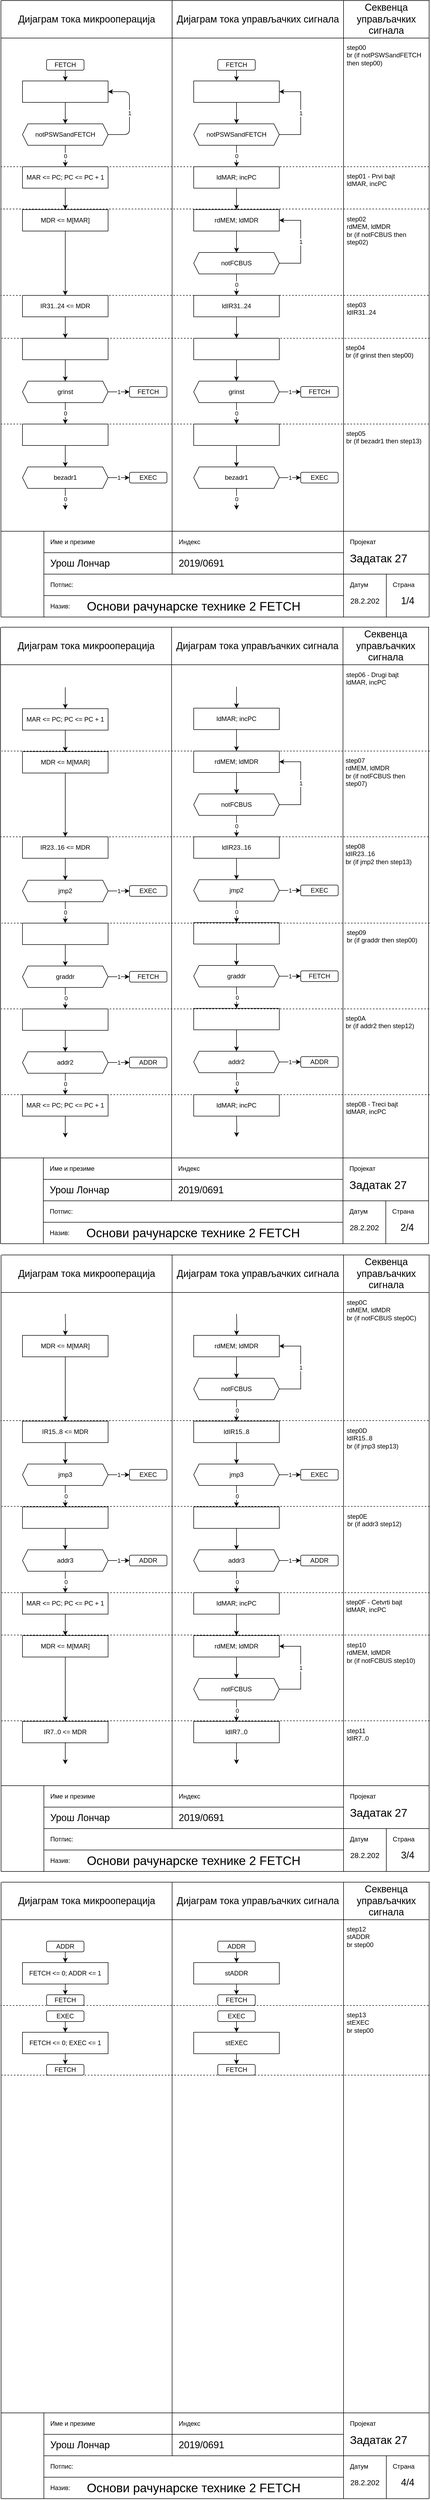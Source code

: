 <mxfile version="14.4.4" type="google" pages="4"><diagram id="PzoFkpKBQuAsBf2CTIA_" name="FETCH"><mxGraphModel dx="505" dy="506" grid="1" gridSize="10" guides="1" tooltips="1" connect="1" arrows="1" fold="1" page="1" pageScale="1" pageWidth="827" pageHeight="1169" math="0" shadow="0"><root><mxCell id="0"/><mxCell id="1" parent="0"/><mxCell id="isD13HHl1MVgy1f5c0vQ-1" value="" style="endArrow=none;html=1;" parent="1" edge="1"><mxGeometry width="50" height="50" relative="1" as="geometry"><mxPoint x="839.77" y="1160" as="sourcePoint"/><mxPoint x="839.77" y="10" as="targetPoint"/></mxGeometry></mxCell><mxCell id="isD13HHl1MVgy1f5c0vQ-2" value="" style="endArrow=none;html=1;" parent="1" source="isD13HHl1MVgy1f5c0vQ-10" edge="1"><mxGeometry width="50" height="50" relative="1" as="geometry"><mxPoint x="1640" y="1160" as="sourcePoint"/><mxPoint x="1640" y="10" as="targetPoint"/></mxGeometry></mxCell><mxCell id="isD13HHl1MVgy1f5c0vQ-3" value="" style="endArrow=none;html=1;exitX=0;exitY=0;exitDx=0;exitDy=0;" parent="1" source="isD13HHl1MVgy1f5c0vQ-8" edge="1"><mxGeometry width="50" height="50" relative="1" as="geometry"><mxPoint x="841" y="10" as="sourcePoint"/><mxPoint x="1641" y="10" as="targetPoint"/></mxGeometry></mxCell><mxCell id="isD13HHl1MVgy1f5c0vQ-4" value="" style="endArrow=none;html=1;" parent="1" edge="1"><mxGeometry width="50" height="50" relative="1" as="geometry"><mxPoint x="840" y="1160" as="sourcePoint"/><mxPoint x="1640" y="1160" as="targetPoint"/></mxGeometry></mxCell><mxCell id="isD13HHl1MVgy1f5c0vQ-5" value="" style="endArrow=none;html=1;" parent="1" edge="1"><mxGeometry width="50" height="50" relative="1" as="geometry"><mxPoint x="840" y="80" as="sourcePoint"/><mxPoint x="1640" y="80" as="targetPoint"/></mxGeometry></mxCell><mxCell id="isD13HHl1MVgy1f5c0vQ-6" value="" style="endArrow=none;html=1;" parent="1" edge="1"><mxGeometry width="50" height="50" relative="1" as="geometry"><mxPoint x="1159.67" y="1000" as="sourcePoint"/><mxPoint x="1159.67" y="10" as="targetPoint"/></mxGeometry></mxCell><mxCell id="isD13HHl1MVgy1f5c0vQ-7" value="" style="endArrow=none;html=1;" parent="1" edge="1"><mxGeometry width="50" height="50" relative="1" as="geometry"><mxPoint x="1480" y="1000" as="sourcePoint"/><mxPoint x="1480" y="10" as="targetPoint"/></mxGeometry></mxCell><mxCell id="isD13HHl1MVgy1f5c0vQ-8" value="Дијаграм тока микрооперација" style="text;html=1;strokeColor=none;fillColor=none;align=center;verticalAlign=middle;whiteSpace=wrap;rounded=0;fontSize=18;" parent="1" vertex="1"><mxGeometry x="840" y="10" width="320" height="70" as="geometry"/></mxCell><mxCell id="isD13HHl1MVgy1f5c0vQ-9" value="Дијаграм тока управљачких сигнала" style="text;html=1;strokeColor=none;fillColor=none;align=center;verticalAlign=middle;whiteSpace=wrap;rounded=0;fontSize=18;" parent="1" vertex="1"><mxGeometry x="1160" y="10" width="320" height="70" as="geometry"/></mxCell><mxCell id="isD13HHl1MVgy1f5c0vQ-10" value="Секвенца управљачких сигнала" style="text;html=1;strokeColor=none;fillColor=none;align=center;verticalAlign=middle;whiteSpace=wrap;rounded=0;fontSize=18;" parent="1" vertex="1"><mxGeometry x="1480" y="10" width="160" height="70" as="geometry"/></mxCell><mxCell id="isD13HHl1MVgy1f5c0vQ-11" value="" style="endArrow=none;html=1;entryX=1;entryY=0;entryDx=0;entryDy=0;" parent="1" target="isD13HHl1MVgy1f5c0vQ-10" edge="1"><mxGeometry width="50" height="50" relative="1" as="geometry"><mxPoint x="1640" y="1160" as="sourcePoint"/><mxPoint x="1640" y="10" as="targetPoint"/><Array as="points"/></mxGeometry></mxCell><mxCell id="isD13HHl1MVgy1f5c0vQ-12" value="" style="endArrow=none;html=1;fontSize=12;" parent="1" edge="1"><mxGeometry width="50" height="50" relative="1" as="geometry"><mxPoint x="1160" y="1000" as="sourcePoint"/><mxPoint x="1640" y="1000" as="targetPoint"/></mxGeometry></mxCell><mxCell id="isD13HHl1MVgy1f5c0vQ-13" value="" style="endArrow=none;html=1;fontSize=12;" parent="1" edge="1"><mxGeometry width="50" height="50" relative="1" as="geometry"><mxPoint x="920" y="1080" as="sourcePoint"/><mxPoint x="1640" y="1080" as="targetPoint"/></mxGeometry></mxCell><mxCell id="isD13HHl1MVgy1f5c0vQ-14" value="" style="endArrow=none;html=1;fontSize=12;" parent="1" edge="1"><mxGeometry width="50" height="50" relative="1" as="geometry"><mxPoint x="1480" y="1000" as="sourcePoint"/><mxPoint x="1480" y="1160" as="targetPoint"/></mxGeometry></mxCell><mxCell id="isD13HHl1MVgy1f5c0vQ-15" value="Пројекат" style="text;html=1;strokeColor=none;fillColor=none;align=left;verticalAlign=middle;whiteSpace=wrap;rounded=0;fontSize=12;" parent="1" vertex="1"><mxGeometry x="1490" y="1010" width="140" height="20" as="geometry"/></mxCell><mxCell id="isD13HHl1MVgy1f5c0vQ-16" value="Задатак 27" style="text;html=1;strokeColor=none;fillColor=none;align=left;verticalAlign=middle;whiteSpace=wrap;rounded=0;fontSize=21;" parent="1" vertex="1"><mxGeometry x="1490" y="1030" width="140" height="40" as="geometry"/></mxCell><mxCell id="isD13HHl1MVgy1f5c0vQ-17" value="" style="endArrow=none;html=1;" parent="1" edge="1"><mxGeometry width="50" height="50" relative="1" as="geometry"><mxPoint x="920" y="1000" as="sourcePoint"/><mxPoint x="1640" y="1000" as="targetPoint"/></mxGeometry></mxCell><mxCell id="isD13HHl1MVgy1f5c0vQ-18" value="Датум" style="text;html=1;strokeColor=none;fillColor=none;align=left;verticalAlign=middle;whiteSpace=wrap;rounded=0;fontSize=12;" parent="1" vertex="1"><mxGeometry x="1490" y="1090" width="60" height="20" as="geometry"/></mxCell><mxCell id="isD13HHl1MVgy1f5c0vQ-19" value="" style="endArrow=none;html=1;fontSize=12;" parent="1" edge="1"><mxGeometry width="50" height="50" relative="1" as="geometry"><mxPoint x="1560" y="1080" as="sourcePoint"/><mxPoint x="1560" y="1160" as="targetPoint"/></mxGeometry></mxCell><mxCell id="isD13HHl1MVgy1f5c0vQ-20" value="Страна" style="text;html=1;strokeColor=none;fillColor=none;align=left;verticalAlign=middle;whiteSpace=wrap;rounded=0;fontSize=12;" parent="1" vertex="1"><mxGeometry x="1570" y="1090" width="60" height="20" as="geometry"/></mxCell><mxCell id="isD13HHl1MVgy1f5c0vQ-21" value="1/4" style="text;html=1;strokeColor=none;fillColor=none;align=center;verticalAlign=middle;whiteSpace=wrap;rounded=0;fontSize=18;" parent="1" vertex="1"><mxGeometry x="1570" y="1120" width="60" height="20" as="geometry"/></mxCell><mxCell id="isD13HHl1MVgy1f5c0vQ-22" value="28.2.202" style="text;html=1;strokeColor=none;fillColor=none;align=center;verticalAlign=middle;whiteSpace=wrap;rounded=0;fontSize=14;" parent="1" vertex="1"><mxGeometry x="1480" y="1110" width="80" height="40" as="geometry"/></mxCell><mxCell id="isD13HHl1MVgy1f5c0vQ-23" value="" style="endArrow=none;html=1;fontSize=14;" parent="1" edge="1"><mxGeometry width="50" height="50" relative="1" as="geometry"><mxPoint x="920" y="1040" as="sourcePoint"/><mxPoint x="1480" y="1040" as="targetPoint"/></mxGeometry></mxCell><mxCell id="isD13HHl1MVgy1f5c0vQ-24" value="Име и презиме" style="text;html=1;strokeColor=none;fillColor=none;align=left;verticalAlign=middle;whiteSpace=wrap;rounded=0;fontSize=12;" parent="1" vertex="1"><mxGeometry x="930" y="1010" width="100" height="20" as="geometry"/></mxCell><mxCell id="isD13HHl1MVgy1f5c0vQ-25" value="Урош Лончар" style="text;html=1;strokeColor=none;fillColor=none;align=left;verticalAlign=middle;whiteSpace=wrap;rounded=0;fontSize=18;" parent="1" vertex="1"><mxGeometry x="930" y="1050" width="140" height="20" as="geometry"/></mxCell><mxCell id="isD13HHl1MVgy1f5c0vQ-30" value="Индекс" style="text;html=1;strokeColor=none;fillColor=none;align=left;verticalAlign=middle;whiteSpace=wrap;rounded=0;fontSize=12;" parent="1" vertex="1"><mxGeometry x="1170" y="1010" width="100" height="20" as="geometry"/></mxCell><mxCell id="isD13HHl1MVgy1f5c0vQ-32" value="2019/0691" style="text;html=1;strokeColor=none;fillColor=none;align=left;verticalAlign=middle;whiteSpace=wrap;rounded=0;fontSize=18;" parent="1" vertex="1"><mxGeometry x="1170" y="1050" width="100" height="20" as="geometry"/></mxCell><mxCell id="isD13HHl1MVgy1f5c0vQ-33" value="" style="endArrow=none;html=1;fontSize=18;" parent="1" edge="1"><mxGeometry width="50" height="50" relative="1" as="geometry"><mxPoint x="1159.67" y="1080" as="sourcePoint"/><mxPoint x="1159.67" y="1000" as="targetPoint"/></mxGeometry></mxCell><mxCell id="isD13HHl1MVgy1f5c0vQ-34" value="" style="endArrow=none;html=1;fontSize=18;" parent="1" edge="1"><mxGeometry width="50" height="50" relative="1" as="geometry"><mxPoint x="920" y="1160" as="sourcePoint"/><mxPoint x="920" y="1000" as="targetPoint"/></mxGeometry></mxCell><mxCell id="isD13HHl1MVgy1f5c0vQ-35" value="" style="endArrow=none;html=1;fontSize=18;" parent="1" edge="1"><mxGeometry width="50" height="50" relative="1" as="geometry"><mxPoint x="840" y="1000" as="sourcePoint"/><mxPoint x="920" y="1000" as="targetPoint"/></mxGeometry></mxCell><mxCell id="isD13HHl1MVgy1f5c0vQ-36" value="" style="shape=image;verticalLabelPosition=bottom;labelBackgroundColor=#ffffff;verticalAlign=top;aspect=fixed;imageAspect=0;image=http://rti.etf.bg.ac.rs/rti/NEW_RTI/images/logo.gif;" parent="1" vertex="1"><mxGeometry x="840" y="1000" width="80" height="93.28" as="geometry"/></mxCell><mxCell id="isD13HHl1MVgy1f5c0vQ-37" value="Потпис:" style="text;html=1;strokeColor=none;fillColor=none;align=left;verticalAlign=middle;whiteSpace=wrap;rounded=0;fontSize=12;" parent="1" vertex="1"><mxGeometry x="930" y="1090" width="60" height="20" as="geometry"/></mxCell><mxCell id="isD13HHl1MVgy1f5c0vQ-38" value="" style="endArrow=none;html=1;fontSize=12;entryX=0;entryY=0.25;entryDx=0;entryDy=0;" parent="1" target="isD13HHl1MVgy1f5c0vQ-22" edge="1"><mxGeometry width="50" height="50" relative="1" as="geometry"><mxPoint x="920" y="1120" as="sourcePoint"/><mxPoint x="1640" y="1120" as="targetPoint"/></mxGeometry></mxCell><mxCell id="isD13HHl1MVgy1f5c0vQ-40" value="Назив:" style="text;html=1;strokeColor=none;fillColor=none;align=left;verticalAlign=middle;whiteSpace=wrap;rounded=0;fontSize=12;" parent="1" vertex="1"><mxGeometry x="930" y="1130" width="60" height="20" as="geometry"/></mxCell><mxCell id="isD13HHl1MVgy1f5c0vQ-41" value="Основи рачунарске технике 2 FETCH" style="text;html=1;strokeColor=none;fillColor=none;align=center;verticalAlign=middle;whiteSpace=wrap;rounded=0;fontSize=23;" parent="1" vertex="1"><mxGeometry x="920" y="1120" width="560" height="40" as="geometry"/></mxCell><mxCell id="DH5ZbAL-8jQFXUYxQNDN-12" style="edgeStyle=orthogonalEdgeStyle;rounded=0;orthogonalLoop=1;jettySize=auto;html=1;entryX=0.5;entryY=0;entryDx=0;entryDy=0;" parent="1" source="DH5ZbAL-8jQFXUYxQNDN-1" target="DH5ZbAL-8jQFXUYxQNDN-11" edge="1"><mxGeometry relative="1" as="geometry"/></mxCell><mxCell id="DH5ZbAL-8jQFXUYxQNDN-1" value="" style="rounded=0;whiteSpace=wrap;html=1;" parent="1" vertex="1"><mxGeometry x="880" y="160" width="160" height="40" as="geometry"/></mxCell><mxCell id="DH5ZbAL-8jQFXUYxQNDN-3" style="edgeStyle=orthogonalEdgeStyle;rounded=0;orthogonalLoop=1;jettySize=auto;html=1;entryX=0.5;entryY=0;entryDx=0;entryDy=0;" parent="1" source="DH5ZbAL-8jQFXUYxQNDN-2" target="DH5ZbAL-8jQFXUYxQNDN-1" edge="1"><mxGeometry relative="1" as="geometry"/></mxCell><mxCell id="DH5ZbAL-8jQFXUYxQNDN-2" value="FETCH" style="rounded=1;whiteSpace=wrap;html=1;" parent="1" vertex="1"><mxGeometry x="925" y="120" width="70" height="20" as="geometry"/></mxCell><mxCell id="DH5ZbAL-8jQFXUYxQNDN-14" value="1" style="edgeStyle=orthogonalEdgeStyle;rounded=1;orthogonalLoop=1;jettySize=auto;html=1;entryX=1;entryY=0.5;entryDx=0;entryDy=0;" parent="1" source="DH5ZbAL-8jQFXUYxQNDN-11" target="DH5ZbAL-8jQFXUYxQNDN-1" edge="1"><mxGeometry relative="1" as="geometry"><mxPoint x="1080" y="180" as="targetPoint"/><Array as="points"><mxPoint x="1080" y="260"/><mxPoint x="1080" y="180"/></Array></mxGeometry></mxCell><mxCell id="DH5ZbAL-8jQFXUYxQNDN-18" value="0" style="rounded=0;orthogonalLoop=1;jettySize=auto;html=1;entryX=0.5;entryY=0;entryDx=0;entryDy=0;" parent="1" source="DH5ZbAL-8jQFXUYxQNDN-11" target="DH5ZbAL-8jQFXUYxQNDN-16" edge="1"><mxGeometry relative="1" as="geometry"/></mxCell><mxCell id="DH5ZbAL-8jQFXUYxQNDN-11" value="notPSWSandFETCH" style="shape=hexagon;perimeter=hexagonPerimeter2;whiteSpace=wrap;html=1;fixedSize=1;size=10;" parent="1" vertex="1"><mxGeometry x="880" y="240" width="160" height="40" as="geometry"/></mxCell><mxCell id="DH5ZbAL-8jQFXUYxQNDN-20" style="edgeStyle=none;rounded=0;orthogonalLoop=1;jettySize=auto;html=1;entryX=0.5;entryY=0;entryDx=0;entryDy=0;" parent="1" source="DH5ZbAL-8jQFXUYxQNDN-16" target="DH5ZbAL-8jQFXUYxQNDN-19" edge="1"><mxGeometry relative="1" as="geometry"/></mxCell><mxCell id="DH5ZbAL-8jQFXUYxQNDN-16" value="MAR &amp;lt;= PC; PC &amp;lt;= PC + 1" style="rounded=0;whiteSpace=wrap;html=1;" parent="1" vertex="1"><mxGeometry x="880" y="320" width="160" height="40" as="geometry"/></mxCell><mxCell id="DH5ZbAL-8jQFXUYxQNDN-21" style="edgeStyle=none;rounded=0;orthogonalLoop=1;jettySize=auto;html=1;" parent="1" source="DH5ZbAL-8jQFXUYxQNDN-19" edge="1"><mxGeometry relative="1" as="geometry"><mxPoint x="960" y="560" as="targetPoint"/></mxGeometry></mxCell><mxCell id="DH5ZbAL-8jQFXUYxQNDN-19" value="MDR &amp;lt;= M[MAR]" style="rounded=0;whiteSpace=wrap;html=1;" parent="1" vertex="1"><mxGeometry x="880" y="400" width="160" height="40" as="geometry"/></mxCell><mxCell id="DH5ZbAL-8jQFXUYxQNDN-24" style="edgeStyle=none;rounded=0;orthogonalLoop=1;jettySize=auto;html=1;entryX=0.5;entryY=0;entryDx=0;entryDy=0;" parent="1" source="DH5ZbAL-8jQFXUYxQNDN-22" target="DH5ZbAL-8jQFXUYxQNDN-23" edge="1"><mxGeometry relative="1" as="geometry"/></mxCell><mxCell id="DH5ZbAL-8jQFXUYxQNDN-22" value="IR31..24 &amp;lt;= MDR" style="rounded=0;whiteSpace=wrap;html=1;" parent="1" vertex="1"><mxGeometry x="880" y="560" width="160" height="40" as="geometry"/></mxCell><mxCell id="DH5ZbAL-8jQFXUYxQNDN-26" style="edgeStyle=none;rounded=0;orthogonalLoop=1;jettySize=auto;html=1;entryX=0.5;entryY=0;entryDx=0;entryDy=0;" parent="1" source="DH5ZbAL-8jQFXUYxQNDN-23" target="DH5ZbAL-8jQFXUYxQNDN-25" edge="1"><mxGeometry relative="1" as="geometry"/></mxCell><mxCell id="DH5ZbAL-8jQFXUYxQNDN-23" value="" style="rounded=0;whiteSpace=wrap;html=1;" parent="1" vertex="1"><mxGeometry x="880" y="640" width="160" height="40" as="geometry"/></mxCell><mxCell id="DH5ZbAL-8jQFXUYxQNDN-27" value="1" style="edgeStyle=none;rounded=0;orthogonalLoop=1;jettySize=auto;html=1;" parent="1" source="DH5ZbAL-8jQFXUYxQNDN-25" edge="1"><mxGeometry relative="1" as="geometry"><mxPoint x="1080" y="740" as="targetPoint"/></mxGeometry></mxCell><mxCell id="DH5ZbAL-8jQFXUYxQNDN-31" value="0" style="edgeStyle=none;rounded=0;orthogonalLoop=1;jettySize=auto;html=1;entryX=0.5;entryY=0;entryDx=0;entryDy=0;" parent="1" source="DH5ZbAL-8jQFXUYxQNDN-25" target="DH5ZbAL-8jQFXUYxQNDN-29" edge="1"><mxGeometry relative="1" as="geometry"/></mxCell><mxCell id="DH5ZbAL-8jQFXUYxQNDN-25" value="grinst" style="shape=hexagon;perimeter=hexagonPerimeter2;whiteSpace=wrap;html=1;fixedSize=1;size=10;" parent="1" vertex="1"><mxGeometry x="880" y="720" width="160" height="40" as="geometry"/></mxCell><mxCell id="DH5ZbAL-8jQFXUYxQNDN-28" value="FETCH" style="rounded=1;whiteSpace=wrap;html=1;" parent="1" vertex="1"><mxGeometry x="1080" y="730" width="70" height="20" as="geometry"/></mxCell><mxCell id="DH5ZbAL-8jQFXUYxQNDN-33" style="edgeStyle=none;rounded=0;orthogonalLoop=1;jettySize=auto;html=1;entryX=0.5;entryY=0;entryDx=0;entryDy=0;" parent="1" source="DH5ZbAL-8jQFXUYxQNDN-29" target="DH5ZbAL-8jQFXUYxQNDN-32" edge="1"><mxGeometry relative="1" as="geometry"/></mxCell><mxCell id="DH5ZbAL-8jQFXUYxQNDN-29" value="" style="rounded=0;whiteSpace=wrap;html=1;" parent="1" vertex="1"><mxGeometry x="880" y="800" width="160" height="40" as="geometry"/></mxCell><mxCell id="DH5ZbAL-8jQFXUYxQNDN-34" value="1" style="edgeStyle=none;rounded=0;orthogonalLoop=1;jettySize=auto;html=1;" parent="1" source="DH5ZbAL-8jQFXUYxQNDN-32" edge="1"><mxGeometry relative="1" as="geometry"><mxPoint x="1080" y="900" as="targetPoint"/></mxGeometry></mxCell><mxCell id="DH5ZbAL-8jQFXUYxQNDN-36" value="0" style="edgeStyle=none;rounded=0;orthogonalLoop=1;jettySize=auto;html=1;" parent="1" source="DH5ZbAL-8jQFXUYxQNDN-32" edge="1"><mxGeometry relative="1" as="geometry"><mxPoint x="960" y="960" as="targetPoint"/></mxGeometry></mxCell><mxCell id="DH5ZbAL-8jQFXUYxQNDN-32" value="bezadr1" style="shape=hexagon;perimeter=hexagonPerimeter2;whiteSpace=wrap;html=1;fixedSize=1;size=10;" parent="1" vertex="1"><mxGeometry x="880" y="880" width="160" height="40" as="geometry"/></mxCell><mxCell id="DH5ZbAL-8jQFXUYxQNDN-35" value="EXEC" style="rounded=1;whiteSpace=wrap;html=1;" parent="1" vertex="1"><mxGeometry x="1080" y="890" width="70" height="20" as="geometry"/></mxCell><mxCell id="DH5ZbAL-8jQFXUYxQNDN-37" style="edgeStyle=orthogonalEdgeStyle;rounded=0;orthogonalLoop=1;jettySize=auto;html=1;entryX=0.5;entryY=0;entryDx=0;entryDy=0;" parent="1" source="DH5ZbAL-8jQFXUYxQNDN-38" target="DH5ZbAL-8jQFXUYxQNDN-43" edge="1"><mxGeometry relative="1" as="geometry"/></mxCell><mxCell id="DH5ZbAL-8jQFXUYxQNDN-38" value="" style="rounded=0;whiteSpace=wrap;html=1;" parent="1" vertex="1"><mxGeometry x="1200" y="160" width="160" height="40" as="geometry"/></mxCell><mxCell id="DH5ZbAL-8jQFXUYxQNDN-39" style="edgeStyle=orthogonalEdgeStyle;rounded=0;orthogonalLoop=1;jettySize=auto;html=1;entryX=0.5;entryY=0;entryDx=0;entryDy=0;" parent="1" source="DH5ZbAL-8jQFXUYxQNDN-40" target="DH5ZbAL-8jQFXUYxQNDN-38" edge="1"><mxGeometry relative="1" as="geometry"/></mxCell><mxCell id="DH5ZbAL-8jQFXUYxQNDN-40" value="FETCH" style="rounded=1;whiteSpace=wrap;html=1;" parent="1" vertex="1"><mxGeometry x="1245" y="120" width="70" height="20" as="geometry"/></mxCell><mxCell id="DH5ZbAL-8jQFXUYxQNDN-41" value="1" style="edgeStyle=orthogonalEdgeStyle;rounded=0;orthogonalLoop=1;jettySize=auto;html=1;entryX=1;entryY=0.5;entryDx=0;entryDy=0;" parent="1" source="DH5ZbAL-8jQFXUYxQNDN-43" target="DH5ZbAL-8jQFXUYxQNDN-38" edge="1"><mxGeometry relative="1" as="geometry"><mxPoint x="1400" y="180" as="targetPoint"/><Array as="points"><mxPoint x="1400" y="260"/><mxPoint x="1400" y="180"/></Array></mxGeometry></mxCell><mxCell id="DH5ZbAL-8jQFXUYxQNDN-42" value="0" style="rounded=0;orthogonalLoop=1;jettySize=auto;html=1;entryX=0.5;entryY=0;entryDx=0;entryDy=0;" parent="1" source="DH5ZbAL-8jQFXUYxQNDN-43" target="DH5ZbAL-8jQFXUYxQNDN-45" edge="1"><mxGeometry relative="1" as="geometry"/></mxCell><mxCell id="DH5ZbAL-8jQFXUYxQNDN-43" value="notPSWSandFETCH" style="shape=hexagon;perimeter=hexagonPerimeter2;whiteSpace=wrap;html=1;fixedSize=1;size=10;" parent="1" vertex="1"><mxGeometry x="1200" y="240" width="160" height="40" as="geometry"/></mxCell><mxCell id="DH5ZbAL-8jQFXUYxQNDN-44" style="edgeStyle=none;rounded=0;orthogonalLoop=1;jettySize=auto;html=1;entryX=0.5;entryY=0;entryDx=0;entryDy=0;" parent="1" source="DH5ZbAL-8jQFXUYxQNDN-45" target="DH5ZbAL-8jQFXUYxQNDN-47" edge="1"><mxGeometry relative="1" as="geometry"/></mxCell><mxCell id="DH5ZbAL-8jQFXUYxQNDN-45" value="ldMAR; incPC" style="rounded=0;whiteSpace=wrap;html=1;" parent="1" vertex="1"><mxGeometry x="1200" y="320" width="160" height="40" as="geometry"/></mxCell><mxCell id="DH5ZbAL-8jQFXUYxQNDN-63" style="edgeStyle=none;rounded=0;orthogonalLoop=1;jettySize=auto;html=1;entryX=0.5;entryY=0;entryDx=0;entryDy=0;" parent="1" source="DH5ZbAL-8jQFXUYxQNDN-47" target="DH5ZbAL-8jQFXUYxQNDN-62" edge="1"><mxGeometry relative="1" as="geometry"/></mxCell><mxCell id="DH5ZbAL-8jQFXUYxQNDN-47" value="rdMEM; ldMDR" style="rounded=0;whiteSpace=wrap;html=1;" parent="1" vertex="1"><mxGeometry x="1200" y="400" width="160" height="40" as="geometry"/></mxCell><mxCell id="DH5ZbAL-8jQFXUYxQNDN-48" style="edgeStyle=none;rounded=0;orthogonalLoop=1;jettySize=auto;html=1;entryX=0.5;entryY=0;entryDx=0;entryDy=0;" parent="1" source="DH5ZbAL-8jQFXUYxQNDN-49" target="DH5ZbAL-8jQFXUYxQNDN-51" edge="1"><mxGeometry relative="1" as="geometry"/></mxCell><mxCell id="DH5ZbAL-8jQFXUYxQNDN-49" value="ldIR31..24" style="rounded=0;whiteSpace=wrap;html=1;" parent="1" vertex="1"><mxGeometry x="1200" y="560" width="160" height="40" as="geometry"/></mxCell><mxCell id="DH5ZbAL-8jQFXUYxQNDN-50" style="edgeStyle=none;rounded=0;orthogonalLoop=1;jettySize=auto;html=1;entryX=0.5;entryY=0;entryDx=0;entryDy=0;" parent="1" source="DH5ZbAL-8jQFXUYxQNDN-51" target="DH5ZbAL-8jQFXUYxQNDN-54" edge="1"><mxGeometry relative="1" as="geometry"/></mxCell><mxCell id="DH5ZbAL-8jQFXUYxQNDN-51" value="" style="rounded=0;whiteSpace=wrap;html=1;" parent="1" vertex="1"><mxGeometry x="1200" y="640" width="160" height="40" as="geometry"/></mxCell><mxCell id="DH5ZbAL-8jQFXUYxQNDN-52" value="1" style="edgeStyle=none;rounded=0;orthogonalLoop=1;jettySize=auto;html=1;" parent="1" source="DH5ZbAL-8jQFXUYxQNDN-54" edge="1"><mxGeometry relative="1" as="geometry"><mxPoint x="1400" y="740" as="targetPoint"/></mxGeometry></mxCell><mxCell id="DH5ZbAL-8jQFXUYxQNDN-53" value="0" style="edgeStyle=none;rounded=0;orthogonalLoop=1;jettySize=auto;html=1;entryX=0.5;entryY=0;entryDx=0;entryDy=0;" parent="1" source="DH5ZbAL-8jQFXUYxQNDN-54" target="DH5ZbAL-8jQFXUYxQNDN-57" edge="1"><mxGeometry relative="1" as="geometry"/></mxCell><mxCell id="DH5ZbAL-8jQFXUYxQNDN-54" value="grinst" style="shape=hexagon;perimeter=hexagonPerimeter2;whiteSpace=wrap;html=1;fixedSize=1;size=10;" parent="1" vertex="1"><mxGeometry x="1200" y="720" width="160" height="40" as="geometry"/></mxCell><mxCell id="DH5ZbAL-8jQFXUYxQNDN-55" value="FETCH" style="rounded=1;whiteSpace=wrap;html=1;" parent="1" vertex="1"><mxGeometry x="1400" y="730" width="70" height="20" as="geometry"/></mxCell><mxCell id="DH5ZbAL-8jQFXUYxQNDN-56" style="edgeStyle=none;rounded=0;orthogonalLoop=1;jettySize=auto;html=1;entryX=0.5;entryY=0;entryDx=0;entryDy=0;" parent="1" source="DH5ZbAL-8jQFXUYxQNDN-57" target="DH5ZbAL-8jQFXUYxQNDN-60" edge="1"><mxGeometry relative="1" as="geometry"/></mxCell><mxCell id="DH5ZbAL-8jQFXUYxQNDN-57" value="" style="rounded=0;whiteSpace=wrap;html=1;" parent="1" vertex="1"><mxGeometry x="1200" y="800" width="160" height="40" as="geometry"/></mxCell><mxCell id="DH5ZbAL-8jQFXUYxQNDN-58" value="1" style="edgeStyle=none;rounded=0;orthogonalLoop=1;jettySize=auto;html=1;" parent="1" source="DH5ZbAL-8jQFXUYxQNDN-60" edge="1"><mxGeometry relative="1" as="geometry"><mxPoint x="1400" y="900" as="targetPoint"/></mxGeometry></mxCell><mxCell id="DH5ZbAL-8jQFXUYxQNDN-59" value="0" style="edgeStyle=none;rounded=0;orthogonalLoop=1;jettySize=auto;html=1;" parent="1" source="DH5ZbAL-8jQFXUYxQNDN-60" edge="1"><mxGeometry relative="1" as="geometry"><mxPoint x="1280" y="960" as="targetPoint"/></mxGeometry></mxCell><mxCell id="DH5ZbAL-8jQFXUYxQNDN-60" value="bezadr1" style="shape=hexagon;perimeter=hexagonPerimeter2;whiteSpace=wrap;html=1;fixedSize=1;size=10;" parent="1" vertex="1"><mxGeometry x="1200" y="880" width="160" height="40" as="geometry"/></mxCell><mxCell id="DH5ZbAL-8jQFXUYxQNDN-61" value="EXEC" style="rounded=1;whiteSpace=wrap;html=1;" parent="1" vertex="1"><mxGeometry x="1400" y="890" width="70" height="20" as="geometry"/></mxCell><mxCell id="DH5ZbAL-8jQFXUYxQNDN-64" value="0" style="edgeStyle=none;rounded=0;orthogonalLoop=1;jettySize=auto;html=1;" parent="1" source="DH5ZbAL-8jQFXUYxQNDN-62" target="DH5ZbAL-8jQFXUYxQNDN-49" edge="1"><mxGeometry relative="1" as="geometry"/></mxCell><mxCell id="DH5ZbAL-8jQFXUYxQNDN-68" value="1" style="edgeStyle=orthogonalEdgeStyle;rounded=0;orthogonalLoop=1;jettySize=auto;html=1;entryX=1;entryY=0.5;entryDx=0;entryDy=0;" parent="1" source="DH5ZbAL-8jQFXUYxQNDN-62" target="DH5ZbAL-8jQFXUYxQNDN-47" edge="1"><mxGeometry relative="1" as="geometry"><mxPoint x="1400" y="420" as="targetPoint"/><Array as="points"><mxPoint x="1400" y="500"/><mxPoint x="1400" y="420"/></Array></mxGeometry></mxCell><mxCell id="DH5ZbAL-8jQFXUYxQNDN-62" value="notFCBUS" style="shape=hexagon;perimeter=hexagonPerimeter2;whiteSpace=wrap;html=1;fixedSize=1;size=10;" parent="1" vertex="1"><mxGeometry x="1200" y="480" width="160" height="40" as="geometry"/></mxCell><mxCell id="DH5ZbAL-8jQFXUYxQNDN-69" value="" style="endArrow=none;html=1;" parent="1" edge="1"><mxGeometry width="50" height="50" relative="1" as="geometry"><mxPoint x="839" y="2329" as="sourcePoint"/><mxPoint x="839" y="1179" as="targetPoint"/></mxGeometry></mxCell><mxCell id="DH5ZbAL-8jQFXUYxQNDN-70" value="" style="endArrow=none;html=1;" parent="1" source="DH5ZbAL-8jQFXUYxQNDN-78" edge="1"><mxGeometry width="50" height="50" relative="1" as="geometry"><mxPoint x="1639" y="2329" as="sourcePoint"/><mxPoint x="1639.0" y="1179" as="targetPoint"/></mxGeometry></mxCell><mxCell id="DH5ZbAL-8jQFXUYxQNDN-71" value="" style="endArrow=none;html=1;" parent="1" edge="1"><mxGeometry width="50" height="50" relative="1" as="geometry"><mxPoint x="840" y="1179" as="sourcePoint"/><mxPoint x="1640" y="1179" as="targetPoint"/></mxGeometry></mxCell><mxCell id="DH5ZbAL-8jQFXUYxQNDN-72" value="" style="endArrow=none;html=1;" parent="1" edge="1"><mxGeometry width="50" height="50" relative="1" as="geometry"><mxPoint x="839" y="2329" as="sourcePoint"/><mxPoint x="1639.0" y="2329" as="targetPoint"/></mxGeometry></mxCell><mxCell id="DH5ZbAL-8jQFXUYxQNDN-73" value="" style="endArrow=none;html=1;" parent="1" edge="1"><mxGeometry width="50" height="50" relative="1" as="geometry"><mxPoint x="839" y="1249" as="sourcePoint"/><mxPoint x="1639.0" y="1249" as="targetPoint"/></mxGeometry></mxCell><mxCell id="DH5ZbAL-8jQFXUYxQNDN-74" value="" style="endArrow=none;html=1;" parent="1" edge="1"><mxGeometry width="50" height="50" relative="1" as="geometry"><mxPoint x="1158.67" y="2169" as="sourcePoint"/><mxPoint x="1158.67" y="1179" as="targetPoint"/></mxGeometry></mxCell><mxCell id="DH5ZbAL-8jQFXUYxQNDN-75" value="" style="endArrow=none;html=1;" parent="1" edge="1"><mxGeometry width="50" height="50" relative="1" as="geometry"><mxPoint x="1479.0" y="2169" as="sourcePoint"/><mxPoint x="1479.0" y="1179" as="targetPoint"/></mxGeometry></mxCell><mxCell id="DH5ZbAL-8jQFXUYxQNDN-76" value="Дијаграм тока микрооперација" style="text;html=1;strokeColor=none;fillColor=none;align=center;verticalAlign=middle;whiteSpace=wrap;rounded=0;fontSize=18;" parent="1" vertex="1"><mxGeometry x="839" y="1179" width="320" height="70" as="geometry"/></mxCell><mxCell id="DH5ZbAL-8jQFXUYxQNDN-77" value="Дијаграм тока управљачких сигнала" style="text;html=1;strokeColor=none;fillColor=none;align=center;verticalAlign=middle;whiteSpace=wrap;rounded=0;fontSize=18;" parent="1" vertex="1"><mxGeometry x="1159" y="1179" width="320" height="70" as="geometry"/></mxCell><mxCell id="DH5ZbAL-8jQFXUYxQNDN-78" value="Секвенца управљачких сигнала" style="text;html=1;strokeColor=none;fillColor=none;align=center;verticalAlign=middle;whiteSpace=wrap;rounded=0;fontSize=18;" parent="1" vertex="1"><mxGeometry x="1479" y="1179" width="160" height="70" as="geometry"/></mxCell><mxCell id="DH5ZbAL-8jQFXUYxQNDN-79" value="" style="endArrow=none;html=1;entryX=1;entryY=0;entryDx=0;entryDy=0;" parent="1" target="DH5ZbAL-8jQFXUYxQNDN-78" edge="1"><mxGeometry width="50" height="50" relative="1" as="geometry"><mxPoint x="1639.0" y="2329" as="sourcePoint"/><mxPoint x="1639" y="1179" as="targetPoint"/></mxGeometry></mxCell><mxCell id="DH5ZbAL-8jQFXUYxQNDN-80" value="" style="endArrow=none;html=1;fontSize=12;" parent="1" edge="1"><mxGeometry width="50" height="50" relative="1" as="geometry"><mxPoint x="1159" y="2169" as="sourcePoint"/><mxPoint x="1639.0" y="2169" as="targetPoint"/></mxGeometry></mxCell><mxCell id="DH5ZbAL-8jQFXUYxQNDN-81" value="" style="endArrow=none;html=1;fontSize=12;" parent="1" edge="1"><mxGeometry width="50" height="50" relative="1" as="geometry"><mxPoint x="919" y="2249" as="sourcePoint"/><mxPoint x="1639.0" y="2249" as="targetPoint"/></mxGeometry></mxCell><mxCell id="DH5ZbAL-8jQFXUYxQNDN-82" value="" style="endArrow=none;html=1;fontSize=12;" parent="1" edge="1"><mxGeometry width="50" height="50" relative="1" as="geometry"><mxPoint x="1479.0" y="2169" as="sourcePoint"/><mxPoint x="1479.0" y="2329" as="targetPoint"/></mxGeometry></mxCell><mxCell id="DH5ZbAL-8jQFXUYxQNDN-83" value="Пројекат" style="text;html=1;strokeColor=none;fillColor=none;align=left;verticalAlign=middle;whiteSpace=wrap;rounded=0;fontSize=12;" parent="1" vertex="1"><mxGeometry x="1489" y="2179" width="140" height="20" as="geometry"/></mxCell><mxCell id="DH5ZbAL-8jQFXUYxQNDN-84" value="Задатак 27" style="text;html=1;strokeColor=none;fillColor=none;align=left;verticalAlign=middle;whiteSpace=wrap;rounded=0;fontSize=21;" parent="1" vertex="1"><mxGeometry x="1489" y="2199" width="140" height="40" as="geometry"/></mxCell><mxCell id="DH5ZbAL-8jQFXUYxQNDN-85" value="" style="endArrow=none;html=1;" parent="1" edge="1"><mxGeometry width="50" height="50" relative="1" as="geometry"><mxPoint x="919" y="2169" as="sourcePoint"/><mxPoint x="1639.0" y="2169" as="targetPoint"/></mxGeometry></mxCell><mxCell id="DH5ZbAL-8jQFXUYxQNDN-86" value="Датум" style="text;html=1;strokeColor=none;fillColor=none;align=left;verticalAlign=middle;whiteSpace=wrap;rounded=0;fontSize=12;" parent="1" vertex="1"><mxGeometry x="1489" y="2259" width="60" height="20" as="geometry"/></mxCell><mxCell id="DH5ZbAL-8jQFXUYxQNDN-87" value="" style="endArrow=none;html=1;fontSize=12;" parent="1" edge="1"><mxGeometry width="50" height="50" relative="1" as="geometry"><mxPoint x="1559.0" y="2249" as="sourcePoint"/><mxPoint x="1559.0" y="2329" as="targetPoint"/></mxGeometry></mxCell><mxCell id="DH5ZbAL-8jQFXUYxQNDN-88" value="Страна" style="text;html=1;strokeColor=none;fillColor=none;align=left;verticalAlign=middle;whiteSpace=wrap;rounded=0;fontSize=12;" parent="1" vertex="1"><mxGeometry x="1569" y="2259" width="60" height="20" as="geometry"/></mxCell><mxCell id="DH5ZbAL-8jQFXUYxQNDN-89" value="2/4" style="text;html=1;strokeColor=none;fillColor=none;align=center;verticalAlign=middle;whiteSpace=wrap;rounded=0;fontSize=18;" parent="1" vertex="1"><mxGeometry x="1569" y="2289" width="60" height="20" as="geometry"/></mxCell><mxCell id="DH5ZbAL-8jQFXUYxQNDN-90" value="28.2.202" style="text;html=1;strokeColor=none;fillColor=none;align=center;verticalAlign=middle;whiteSpace=wrap;rounded=0;fontSize=14;" parent="1" vertex="1"><mxGeometry x="1479" y="2279" width="80" height="40" as="geometry"/></mxCell><mxCell id="DH5ZbAL-8jQFXUYxQNDN-91" value="" style="endArrow=none;html=1;fontSize=14;" parent="1" edge="1"><mxGeometry width="50" height="50" relative="1" as="geometry"><mxPoint x="919" y="2209" as="sourcePoint"/><mxPoint x="1479.0" y="2209" as="targetPoint"/></mxGeometry></mxCell><mxCell id="DH5ZbAL-8jQFXUYxQNDN-92" value="Име и презиме" style="text;html=1;strokeColor=none;fillColor=none;align=left;verticalAlign=middle;whiteSpace=wrap;rounded=0;fontSize=12;" parent="1" vertex="1"><mxGeometry x="929" y="2179" width="100" height="20" as="geometry"/></mxCell><mxCell id="DH5ZbAL-8jQFXUYxQNDN-93" value="Урош Лончар" style="text;html=1;strokeColor=none;fillColor=none;align=left;verticalAlign=middle;whiteSpace=wrap;rounded=0;fontSize=18;" parent="1" vertex="1"><mxGeometry x="929" y="2219" width="140" height="20" as="geometry"/></mxCell><mxCell id="DH5ZbAL-8jQFXUYxQNDN-94" value="Индекс" style="text;html=1;strokeColor=none;fillColor=none;align=left;verticalAlign=middle;whiteSpace=wrap;rounded=0;fontSize=12;" parent="1" vertex="1"><mxGeometry x="1169" y="2179" width="100" height="20" as="geometry"/></mxCell><mxCell id="DH5ZbAL-8jQFXUYxQNDN-95" value="2019/0691" style="text;html=1;strokeColor=none;fillColor=none;align=left;verticalAlign=middle;whiteSpace=wrap;rounded=0;fontSize=18;" parent="1" vertex="1"><mxGeometry x="1169" y="2219" width="100" height="20" as="geometry"/></mxCell><mxCell id="DH5ZbAL-8jQFXUYxQNDN-96" value="" style="endArrow=none;html=1;fontSize=18;" parent="1" edge="1"><mxGeometry width="50" height="50" relative="1" as="geometry"><mxPoint x="1158.67" y="2249" as="sourcePoint"/><mxPoint x="1158.67" y="2169" as="targetPoint"/></mxGeometry></mxCell><mxCell id="DH5ZbAL-8jQFXUYxQNDN-97" value="" style="endArrow=none;html=1;fontSize=18;" parent="1" edge="1"><mxGeometry width="50" height="50" relative="1" as="geometry"><mxPoint x="919" y="2329" as="sourcePoint"/><mxPoint x="919" y="2169" as="targetPoint"/></mxGeometry></mxCell><mxCell id="DH5ZbAL-8jQFXUYxQNDN-98" value="" style="endArrow=none;html=1;fontSize=18;" parent="1" edge="1"><mxGeometry width="50" height="50" relative="1" as="geometry"><mxPoint x="839" y="2169" as="sourcePoint"/><mxPoint x="919" y="2169" as="targetPoint"/></mxGeometry></mxCell><mxCell id="DH5ZbAL-8jQFXUYxQNDN-99" value="" style="shape=image;verticalLabelPosition=bottom;labelBackgroundColor=#ffffff;verticalAlign=top;aspect=fixed;imageAspect=0;image=http://rti.etf.bg.ac.rs/rti/NEW_RTI/images/logo.gif;" parent="1" vertex="1"><mxGeometry x="839" y="2169" width="81" height="94.44" as="geometry"/></mxCell><mxCell id="DH5ZbAL-8jQFXUYxQNDN-100" value="Потпис:" style="text;html=1;strokeColor=none;fillColor=none;align=left;verticalAlign=middle;whiteSpace=wrap;rounded=0;fontSize=12;" parent="1" vertex="1"><mxGeometry x="929" y="2259" width="60" height="20" as="geometry"/></mxCell><mxCell id="DH5ZbAL-8jQFXUYxQNDN-101" value="" style="endArrow=none;html=1;fontSize=12;entryX=0;entryY=0.25;entryDx=0;entryDy=0;" parent="1" target="DH5ZbAL-8jQFXUYxQNDN-90" edge="1"><mxGeometry width="50" height="50" relative="1" as="geometry"><mxPoint x="919" y="2289" as="sourcePoint"/><mxPoint x="1639" y="2289" as="targetPoint"/></mxGeometry></mxCell><mxCell id="DH5ZbAL-8jQFXUYxQNDN-102" value="Назив:" style="text;html=1;strokeColor=none;fillColor=none;align=left;verticalAlign=middle;whiteSpace=wrap;rounded=0;fontSize=12;" parent="1" vertex="1"><mxGeometry x="929" y="2299" width="60" height="20" as="geometry"/></mxCell><mxCell id="DH5ZbAL-8jQFXUYxQNDN-103" value="Основи рачунарске технике 2 FETCH" style="text;html=1;strokeColor=none;fillColor=none;align=center;verticalAlign=middle;whiteSpace=wrap;rounded=0;fontSize=23;" parent="1" vertex="1"><mxGeometry x="919" y="2289" width="560" height="40" as="geometry"/></mxCell><mxCell id="DH5ZbAL-8jQFXUYxQNDN-159" style="edgeStyle=orthogonalEdgeStyle;rounded=0;orthogonalLoop=1;jettySize=auto;html=1;" parent="1" source="DH5ZbAL-8jQFXUYxQNDN-157" edge="1"><mxGeometry relative="1" as="geometry"><mxPoint x="960" y="1411" as="targetPoint"/></mxGeometry></mxCell><mxCell id="DH5ZbAL-8jQFXUYxQNDN-157" value="MAR &amp;lt;= PC; PC &amp;lt;= PC + 1" style="rounded=0;whiteSpace=wrap;html=1;" parent="1" vertex="1"><mxGeometry x="880" y="1331" width="160" height="40" as="geometry"/></mxCell><mxCell id="DH5ZbAL-8jQFXUYxQNDN-158" value="" style="endArrow=classic;html=1;entryX=0.5;entryY=0;entryDx=0;entryDy=0;" parent="1" target="DH5ZbAL-8jQFXUYxQNDN-157" edge="1"><mxGeometry width="50" height="50" relative="1" as="geometry"><mxPoint x="960" y="1291" as="sourcePoint"/><mxPoint x="1159" y="1311" as="targetPoint"/></mxGeometry></mxCell><mxCell id="DH5ZbAL-8jQFXUYxQNDN-161" style="edgeStyle=orthogonalEdgeStyle;rounded=0;orthogonalLoop=1;jettySize=auto;html=1;entryX=0.5;entryY=0;entryDx=0;entryDy=0;" parent="1" source="DH5ZbAL-8jQFXUYxQNDN-160" target="DH5ZbAL-8jQFXUYxQNDN-162" edge="1"><mxGeometry relative="1" as="geometry"><mxPoint x="960" y="1571" as="targetPoint"/></mxGeometry></mxCell><mxCell id="DH5ZbAL-8jQFXUYxQNDN-160" value="MDR &amp;lt;= M[MAR]" style="rounded=0;whiteSpace=wrap;html=1;" parent="1" vertex="1"><mxGeometry x="880" y="1411" width="160" height="40" as="geometry"/></mxCell><mxCell id="DH5ZbAL-8jQFXUYxQNDN-168" style="edgeStyle=orthogonalEdgeStyle;rounded=0;orthogonalLoop=1;jettySize=auto;html=1;entryX=0.5;entryY=0;entryDx=0;entryDy=0;" parent="1" source="DH5ZbAL-8jQFXUYxQNDN-162" target="DH5ZbAL-8jQFXUYxQNDN-165" edge="1"><mxGeometry relative="1" as="geometry"/></mxCell><mxCell id="DH5ZbAL-8jQFXUYxQNDN-162" value="IR23..16 &amp;lt;= MDR" style="rounded=0;whiteSpace=wrap;html=1;" parent="1" vertex="1"><mxGeometry x="880" y="1570" width="160" height="40" as="geometry"/></mxCell><mxCell id="DH5ZbAL-8jQFXUYxQNDN-172" value="0" style="edgeStyle=orthogonalEdgeStyle;rounded=0;orthogonalLoop=1;jettySize=auto;html=1;entryX=0.5;entryY=0;entryDx=0;entryDy=0;" parent="1" source="DH5ZbAL-8jQFXUYxQNDN-165" target="DH5ZbAL-8jQFXUYxQNDN-171" edge="1"><mxGeometry relative="1" as="geometry"/></mxCell><mxCell id="DH5ZbAL-8jQFXUYxQNDN-165" value="jmp2" style="shape=hexagon;perimeter=hexagonPerimeter2;whiteSpace=wrap;html=1;fixedSize=1;size=10;" parent="1" vertex="1"><mxGeometry x="880" y="1651" width="160" height="40" as="geometry"/></mxCell><mxCell id="DH5ZbAL-8jQFXUYxQNDN-169" value="1" style="edgeStyle=none;rounded=0;orthogonalLoop=1;jettySize=auto;html=1;" parent="1" edge="1"><mxGeometry relative="1" as="geometry"><mxPoint x="1080" y="1671" as="targetPoint"/><mxPoint x="1040" y="1671" as="sourcePoint"/></mxGeometry></mxCell><mxCell id="DH5ZbAL-8jQFXUYxQNDN-170" value="EXEC" style="rounded=1;whiteSpace=wrap;html=1;" parent="1" vertex="1"><mxGeometry x="1080" y="1661" width="70" height="20" as="geometry"/></mxCell><mxCell id="DH5ZbAL-8jQFXUYxQNDN-174" style="edgeStyle=orthogonalEdgeStyle;rounded=0;orthogonalLoop=1;jettySize=auto;html=1;entryX=0.5;entryY=0;entryDx=0;entryDy=0;" parent="1" source="DH5ZbAL-8jQFXUYxQNDN-171" target="DH5ZbAL-8jQFXUYxQNDN-173" edge="1"><mxGeometry relative="1" as="geometry"/></mxCell><mxCell id="DH5ZbAL-8jQFXUYxQNDN-171" value="" style="rounded=0;whiteSpace=wrap;html=1;" parent="1" vertex="1"><mxGeometry x="880" y="1731" width="160" height="40" as="geometry"/></mxCell><mxCell id="DH5ZbAL-8jQFXUYxQNDN-180" value="0" style="edgeStyle=orthogonalEdgeStyle;rounded=0;orthogonalLoop=1;jettySize=auto;html=1;" parent="1" source="DH5ZbAL-8jQFXUYxQNDN-173" edge="1"><mxGeometry relative="1" as="geometry"><mxPoint x="960" y="1891" as="targetPoint"/></mxGeometry></mxCell><mxCell id="DH5ZbAL-8jQFXUYxQNDN-173" value="graddr" style="shape=hexagon;perimeter=hexagonPerimeter2;whiteSpace=wrap;html=1;fixedSize=1;size=10;" parent="1" vertex="1"><mxGeometry x="880" y="1811" width="160" height="40" as="geometry"/></mxCell><mxCell id="DH5ZbAL-8jQFXUYxQNDN-175" value="1" style="edgeStyle=none;rounded=0;orthogonalLoop=1;jettySize=auto;html=1;" parent="1" edge="1"><mxGeometry relative="1" as="geometry"><mxPoint x="1080" y="1831" as="targetPoint"/><mxPoint x="1040" y="1831" as="sourcePoint"/></mxGeometry></mxCell><mxCell id="DH5ZbAL-8jQFXUYxQNDN-176" value="FETCH" style="rounded=1;whiteSpace=wrap;html=1;" parent="1" vertex="1"><mxGeometry x="1080" y="1821" width="70" height="20" as="geometry"/></mxCell><mxCell id="DH5ZbAL-8jQFXUYxQNDN-183" style="edgeStyle=orthogonalEdgeStyle;rounded=0;orthogonalLoop=1;jettySize=auto;html=1;entryX=0.5;entryY=0;entryDx=0;entryDy=0;" parent="1" source="DH5ZbAL-8jQFXUYxQNDN-181" target="DH5ZbAL-8jQFXUYxQNDN-182" edge="1"><mxGeometry relative="1" as="geometry"/></mxCell><mxCell id="DH5ZbAL-8jQFXUYxQNDN-181" value="" style="rounded=0;whiteSpace=wrap;html=1;" parent="1" vertex="1"><mxGeometry x="880" y="1891" width="160" height="40" as="geometry"/></mxCell><mxCell id="DH5ZbAL-8jQFXUYxQNDN-187" value="0" style="edgeStyle=orthogonalEdgeStyle;rounded=0;orthogonalLoop=1;jettySize=auto;html=1;entryX=0.5;entryY=0;entryDx=0;entryDy=0;" parent="1" source="DH5ZbAL-8jQFXUYxQNDN-182" target="DH5ZbAL-8jQFXUYxQNDN-186" edge="1"><mxGeometry relative="1" as="geometry"/></mxCell><mxCell id="DH5ZbAL-8jQFXUYxQNDN-182" value="addr2" style="shape=hexagon;perimeter=hexagonPerimeter2;whiteSpace=wrap;html=1;fixedSize=1;size=10;" parent="1" vertex="1"><mxGeometry x="880" y="1971" width="160" height="40" as="geometry"/></mxCell><mxCell id="DH5ZbAL-8jQFXUYxQNDN-184" value="1" style="edgeStyle=none;rounded=0;orthogonalLoop=1;jettySize=auto;html=1;" parent="1" edge="1"><mxGeometry relative="1" as="geometry"><mxPoint x="1080" y="1991" as="targetPoint"/><mxPoint x="1040" y="1991" as="sourcePoint"/></mxGeometry></mxCell><mxCell id="DH5ZbAL-8jQFXUYxQNDN-185" value="ADDR" style="rounded=1;whiteSpace=wrap;html=1;" parent="1" vertex="1"><mxGeometry x="1080" y="1981" width="70" height="20" as="geometry"/></mxCell><mxCell id="DH5ZbAL-8jQFXUYxQNDN-188" style="edgeStyle=orthogonalEdgeStyle;rounded=0;orthogonalLoop=1;jettySize=auto;html=1;" parent="1" source="DH5ZbAL-8jQFXUYxQNDN-186" edge="1"><mxGeometry relative="1" as="geometry"><mxPoint x="960" y="2131" as="targetPoint"/></mxGeometry></mxCell><mxCell id="DH5ZbAL-8jQFXUYxQNDN-186" value="MAR &amp;lt;= PC; PC &amp;lt;= PC + 1" style="rounded=0;whiteSpace=wrap;html=1;" parent="1" vertex="1"><mxGeometry x="880" y="2051" width="160" height="40" as="geometry"/></mxCell><mxCell id="DH5ZbAL-8jQFXUYxQNDN-311" value="" style="endArrow=none;html=1;" parent="1" edge="1"><mxGeometry width="50" height="50" relative="1" as="geometry"><mxPoint x="840" y="3500" as="sourcePoint"/><mxPoint x="840" y="2350" as="targetPoint"/></mxGeometry></mxCell><mxCell id="DH5ZbAL-8jQFXUYxQNDN-312" value="" style="endArrow=none;html=1;" parent="1" source="DH5ZbAL-8jQFXUYxQNDN-320" edge="1"><mxGeometry width="50" height="50" relative="1" as="geometry"><mxPoint x="1640" y="3500" as="sourcePoint"/><mxPoint x="1640.0" y="2350" as="targetPoint"/></mxGeometry></mxCell><mxCell id="DH5ZbAL-8jQFXUYxQNDN-313" value="" style="endArrow=none;html=1;" parent="1" edge="1"><mxGeometry width="50" height="50" relative="1" as="geometry"><mxPoint x="841" y="2350" as="sourcePoint"/><mxPoint x="1641" y="2350" as="targetPoint"/></mxGeometry></mxCell><mxCell id="DH5ZbAL-8jQFXUYxQNDN-314" value="" style="endArrow=none;html=1;" parent="1" edge="1"><mxGeometry width="50" height="50" relative="1" as="geometry"><mxPoint x="840" y="3500" as="sourcePoint"/><mxPoint x="1640.0" y="3500" as="targetPoint"/></mxGeometry></mxCell><mxCell id="DH5ZbAL-8jQFXUYxQNDN-315" value="" style="endArrow=none;html=1;" parent="1" edge="1"><mxGeometry width="50" height="50" relative="1" as="geometry"><mxPoint x="840" y="2420" as="sourcePoint"/><mxPoint x="1640.0" y="2420" as="targetPoint"/></mxGeometry></mxCell><mxCell id="DH5ZbAL-8jQFXUYxQNDN-316" value="" style="endArrow=none;html=1;" parent="1" edge="1"><mxGeometry width="50" height="50" relative="1" as="geometry"><mxPoint x="1159.67" y="3340" as="sourcePoint"/><mxPoint x="1159.67" y="2350" as="targetPoint"/></mxGeometry></mxCell><mxCell id="DH5ZbAL-8jQFXUYxQNDN-317" value="" style="endArrow=none;html=1;" parent="1" edge="1"><mxGeometry width="50" height="50" relative="1" as="geometry"><mxPoint x="1480.0" y="3340" as="sourcePoint"/><mxPoint x="1480.0" y="2350" as="targetPoint"/></mxGeometry></mxCell><mxCell id="DH5ZbAL-8jQFXUYxQNDN-318" value="Дијаграм тока микрооперација" style="text;html=1;strokeColor=none;fillColor=none;align=center;verticalAlign=middle;whiteSpace=wrap;rounded=0;fontSize=18;" parent="1" vertex="1"><mxGeometry x="840" y="2350" width="320" height="70" as="geometry"/></mxCell><mxCell id="DH5ZbAL-8jQFXUYxQNDN-319" value="Дијаграм тока управљачких сигнала" style="text;html=1;strokeColor=none;fillColor=none;align=center;verticalAlign=middle;whiteSpace=wrap;rounded=0;fontSize=18;" parent="1" vertex="1"><mxGeometry x="1160" y="2350" width="320" height="70" as="geometry"/></mxCell><mxCell id="DH5ZbAL-8jQFXUYxQNDN-320" value="Секвенца управљачких сигнала" style="text;html=1;strokeColor=none;fillColor=none;align=center;verticalAlign=middle;whiteSpace=wrap;rounded=0;fontSize=18;" parent="1" vertex="1"><mxGeometry x="1480" y="2350" width="160" height="70" as="geometry"/></mxCell><mxCell id="DH5ZbAL-8jQFXUYxQNDN-321" value="" style="endArrow=none;html=1;entryX=1;entryY=0;entryDx=0;entryDy=0;" parent="1" target="DH5ZbAL-8jQFXUYxQNDN-320" edge="1"><mxGeometry width="50" height="50" relative="1" as="geometry"><mxPoint x="1640.0" y="3500" as="sourcePoint"/><mxPoint x="1640" y="2350" as="targetPoint"/></mxGeometry></mxCell><mxCell id="DH5ZbAL-8jQFXUYxQNDN-322" value="" style="endArrow=none;html=1;fontSize=12;" parent="1" edge="1"><mxGeometry width="50" height="50" relative="1" as="geometry"><mxPoint x="1160" y="3340" as="sourcePoint"/><mxPoint x="1640.0" y="3340" as="targetPoint"/></mxGeometry></mxCell><mxCell id="DH5ZbAL-8jQFXUYxQNDN-323" value="" style="endArrow=none;html=1;fontSize=12;" parent="1" edge="1"><mxGeometry width="50" height="50" relative="1" as="geometry"><mxPoint x="920" y="3420" as="sourcePoint"/><mxPoint x="1640.0" y="3420" as="targetPoint"/></mxGeometry></mxCell><mxCell id="DH5ZbAL-8jQFXUYxQNDN-324" value="" style="endArrow=none;html=1;fontSize=12;" parent="1" edge="1"><mxGeometry width="50" height="50" relative="1" as="geometry"><mxPoint x="1480.0" y="3340" as="sourcePoint"/><mxPoint x="1480.0" y="3500" as="targetPoint"/></mxGeometry></mxCell><mxCell id="DH5ZbAL-8jQFXUYxQNDN-325" value="Пројекат" style="text;html=1;strokeColor=none;fillColor=none;align=left;verticalAlign=middle;whiteSpace=wrap;rounded=0;fontSize=12;" parent="1" vertex="1"><mxGeometry x="1490" y="3350" width="140" height="20" as="geometry"/></mxCell><mxCell id="DH5ZbAL-8jQFXUYxQNDN-326" value="Задатак 27" style="text;html=1;strokeColor=none;fillColor=none;align=left;verticalAlign=middle;whiteSpace=wrap;rounded=0;fontSize=21;" parent="1" vertex="1"><mxGeometry x="1490" y="3370" width="140" height="40" as="geometry"/></mxCell><mxCell id="DH5ZbAL-8jQFXUYxQNDN-327" value="" style="endArrow=none;html=1;" parent="1" edge="1"><mxGeometry width="50" height="50" relative="1" as="geometry"><mxPoint x="920" y="3340" as="sourcePoint"/><mxPoint x="1640.0" y="3340" as="targetPoint"/></mxGeometry></mxCell><mxCell id="DH5ZbAL-8jQFXUYxQNDN-328" value="Датум" style="text;html=1;strokeColor=none;fillColor=none;align=left;verticalAlign=middle;whiteSpace=wrap;rounded=0;fontSize=12;" parent="1" vertex="1"><mxGeometry x="1490" y="3430" width="60" height="20" as="geometry"/></mxCell><mxCell id="DH5ZbAL-8jQFXUYxQNDN-329" value="" style="endArrow=none;html=1;fontSize=12;" parent="1" edge="1"><mxGeometry width="50" height="50" relative="1" as="geometry"><mxPoint x="1560.0" y="3420" as="sourcePoint"/><mxPoint x="1560.0" y="3500" as="targetPoint"/></mxGeometry></mxCell><mxCell id="DH5ZbAL-8jQFXUYxQNDN-330" value="Страна" style="text;html=1;strokeColor=none;fillColor=none;align=left;verticalAlign=middle;whiteSpace=wrap;rounded=0;fontSize=12;" parent="1" vertex="1"><mxGeometry x="1570" y="3430" width="60" height="20" as="geometry"/></mxCell><mxCell id="DH5ZbAL-8jQFXUYxQNDN-331" value="3/4" style="text;html=1;strokeColor=none;fillColor=none;align=center;verticalAlign=middle;whiteSpace=wrap;rounded=0;fontSize=18;" parent="1" vertex="1"><mxGeometry x="1570" y="3460" width="60" height="20" as="geometry"/></mxCell><mxCell id="DH5ZbAL-8jQFXUYxQNDN-332" value="28.2.202" style="text;html=1;strokeColor=none;fillColor=none;align=center;verticalAlign=middle;whiteSpace=wrap;rounded=0;fontSize=14;" parent="1" vertex="1"><mxGeometry x="1480" y="3450" width="80" height="40" as="geometry"/></mxCell><mxCell id="DH5ZbAL-8jQFXUYxQNDN-333" value="" style="endArrow=none;html=1;fontSize=14;" parent="1" edge="1"><mxGeometry width="50" height="50" relative="1" as="geometry"><mxPoint x="920" y="3380" as="sourcePoint"/><mxPoint x="1480.0" y="3380" as="targetPoint"/></mxGeometry></mxCell><mxCell id="DH5ZbAL-8jQFXUYxQNDN-334" value="Име и презиме" style="text;html=1;strokeColor=none;fillColor=none;align=left;verticalAlign=middle;whiteSpace=wrap;rounded=0;fontSize=12;" parent="1" vertex="1"><mxGeometry x="930" y="3350" width="100" height="20" as="geometry"/></mxCell><mxCell id="DH5ZbAL-8jQFXUYxQNDN-335" value="Урош Лончар" style="text;html=1;strokeColor=none;fillColor=none;align=left;verticalAlign=middle;whiteSpace=wrap;rounded=0;fontSize=18;" parent="1" vertex="1"><mxGeometry x="930" y="3390" width="140" height="20" as="geometry"/></mxCell><mxCell id="DH5ZbAL-8jQFXUYxQNDN-336" value="Индекс" style="text;html=1;strokeColor=none;fillColor=none;align=left;verticalAlign=middle;whiteSpace=wrap;rounded=0;fontSize=12;" parent="1" vertex="1"><mxGeometry x="1170" y="3350" width="100" height="20" as="geometry"/></mxCell><mxCell id="DH5ZbAL-8jQFXUYxQNDN-337" value="2019/0691" style="text;html=1;strokeColor=none;fillColor=none;align=left;verticalAlign=middle;whiteSpace=wrap;rounded=0;fontSize=18;" parent="1" vertex="1"><mxGeometry x="1170" y="3390" width="100" height="20" as="geometry"/></mxCell><mxCell id="DH5ZbAL-8jQFXUYxQNDN-338" value="" style="endArrow=none;html=1;fontSize=18;" parent="1" edge="1"><mxGeometry width="50" height="50" relative="1" as="geometry"><mxPoint x="1159.67" y="3420" as="sourcePoint"/><mxPoint x="1159.67" y="3340" as="targetPoint"/></mxGeometry></mxCell><mxCell id="DH5ZbAL-8jQFXUYxQNDN-339" value="" style="endArrow=none;html=1;fontSize=18;" parent="1" edge="1"><mxGeometry width="50" height="50" relative="1" as="geometry"><mxPoint x="920" y="3500" as="sourcePoint"/><mxPoint x="920" y="3340" as="targetPoint"/></mxGeometry></mxCell><mxCell id="DH5ZbAL-8jQFXUYxQNDN-340" value="" style="endArrow=none;html=1;fontSize=18;" parent="1" edge="1"><mxGeometry width="50" height="50" relative="1" as="geometry"><mxPoint x="840" y="3340" as="sourcePoint"/><mxPoint x="920" y="3340" as="targetPoint"/></mxGeometry></mxCell><mxCell id="DH5ZbAL-8jQFXUYxQNDN-341" value="" style="shape=image;verticalLabelPosition=bottom;labelBackgroundColor=#ffffff;verticalAlign=top;aspect=fixed;imageAspect=0;image=http://rti.etf.bg.ac.rs/rti/NEW_RTI/images/logo.gif;" parent="1" vertex="1"><mxGeometry x="840" y="3340" width="80" height="93.28" as="geometry"/></mxCell><mxCell id="DH5ZbAL-8jQFXUYxQNDN-342" value="Потпис:" style="text;html=1;strokeColor=none;fillColor=none;align=left;verticalAlign=middle;whiteSpace=wrap;rounded=0;fontSize=12;" parent="1" vertex="1"><mxGeometry x="930" y="3430" width="60" height="20" as="geometry"/></mxCell><mxCell id="DH5ZbAL-8jQFXUYxQNDN-343" value="" style="endArrow=none;html=1;fontSize=12;entryX=0;entryY=0.25;entryDx=0;entryDy=0;" parent="1" target="DH5ZbAL-8jQFXUYxQNDN-332" edge="1"><mxGeometry width="50" height="50" relative="1" as="geometry"><mxPoint x="920" y="3460" as="sourcePoint"/><mxPoint x="1640" y="3460" as="targetPoint"/></mxGeometry></mxCell><mxCell id="DH5ZbAL-8jQFXUYxQNDN-344" value="Назив:" style="text;html=1;strokeColor=none;fillColor=none;align=left;verticalAlign=middle;whiteSpace=wrap;rounded=0;fontSize=12;" parent="1" vertex="1"><mxGeometry x="930" y="3470" width="60" height="20" as="geometry"/></mxCell><mxCell id="DH5ZbAL-8jQFXUYxQNDN-345" value="Основи рачунарске технике 2 FETCH" style="text;html=1;strokeColor=none;fillColor=none;align=center;verticalAlign=middle;whiteSpace=wrap;rounded=0;fontSize=23;" parent="1" vertex="1"><mxGeometry x="920" y="3460" width="560" height="40" as="geometry"/></mxCell><mxCell id="DH5ZbAL-8jQFXUYxQNDN-371" style="edgeStyle=orthogonalEdgeStyle;rounded=0;orthogonalLoop=1;jettySize=auto;html=1;" parent="1" source="DH5ZbAL-8jQFXUYxQNDN-372" edge="1"><mxGeometry relative="1" as="geometry"><mxPoint x="1280" y="1410" as="targetPoint"/></mxGeometry></mxCell><mxCell id="DH5ZbAL-8jQFXUYxQNDN-372" value="ldMAR; incPC" style="rounded=0;whiteSpace=wrap;html=1;" parent="1" vertex="1"><mxGeometry x="1200" y="1330" width="160" height="40" as="geometry"/></mxCell><mxCell id="DH5ZbAL-8jQFXUYxQNDN-373" value="" style="endArrow=classic;html=1;entryX=0.5;entryY=0;entryDx=0;entryDy=0;" parent="1" target="DH5ZbAL-8jQFXUYxQNDN-372" edge="1"><mxGeometry width="50" height="50" relative="1" as="geometry"><mxPoint x="1280" y="1290" as="sourcePoint"/><mxPoint x="1479" y="1310" as="targetPoint"/></mxGeometry></mxCell><mxCell id="DH5ZbAL-8jQFXUYxQNDN-398" style="edgeStyle=orthogonalEdgeStyle;rounded=0;orthogonalLoop=1;jettySize=auto;html=1;entryX=0.5;entryY=0;entryDx=0;entryDy=0;" parent="1" source="DH5ZbAL-8jQFXUYxQNDN-375" target="DH5ZbAL-8jQFXUYxQNDN-396" edge="1"><mxGeometry relative="1" as="geometry"/></mxCell><mxCell id="DH5ZbAL-8jQFXUYxQNDN-375" value="rdMEM; ldMDR" style="rounded=0;whiteSpace=wrap;html=1;" parent="1" vertex="1"><mxGeometry x="1200" y="1410" width="160" height="40" as="geometry"/></mxCell><mxCell id="DH5ZbAL-8jQFXUYxQNDN-376" style="edgeStyle=orthogonalEdgeStyle;rounded=0;orthogonalLoop=1;jettySize=auto;html=1;entryX=0.5;entryY=0;entryDx=0;entryDy=0;" parent="1" source="DH5ZbAL-8jQFXUYxQNDN-377" target="DH5ZbAL-8jQFXUYxQNDN-379" edge="1"><mxGeometry relative="1" as="geometry"/></mxCell><mxCell id="DH5ZbAL-8jQFXUYxQNDN-377" value="ldIR23..16" style="rounded=0;whiteSpace=wrap;html=1;" parent="1" vertex="1"><mxGeometry x="1200" y="1570" width="160" height="40" as="geometry"/></mxCell><mxCell id="DH5ZbAL-8jQFXUYxQNDN-378" value="0" style="edgeStyle=orthogonalEdgeStyle;rounded=0;orthogonalLoop=1;jettySize=auto;html=1;entryX=0.5;entryY=0;entryDx=0;entryDy=0;" parent="1" source="DH5ZbAL-8jQFXUYxQNDN-379" target="DH5ZbAL-8jQFXUYxQNDN-383" edge="1"><mxGeometry relative="1" as="geometry"/></mxCell><mxCell id="DH5ZbAL-8jQFXUYxQNDN-379" value="jmp2" style="shape=hexagon;perimeter=hexagonPerimeter2;whiteSpace=wrap;html=1;fixedSize=1;size=10;" parent="1" vertex="1"><mxGeometry x="1200" y="1650" width="160" height="40" as="geometry"/></mxCell><mxCell id="DH5ZbAL-8jQFXUYxQNDN-380" value="1" style="edgeStyle=none;rounded=0;orthogonalLoop=1;jettySize=auto;html=1;" parent="1" edge="1"><mxGeometry relative="1" as="geometry"><mxPoint x="1400" y="1670" as="targetPoint"/><mxPoint x="1360" y="1670" as="sourcePoint"/></mxGeometry></mxCell><mxCell id="DH5ZbAL-8jQFXUYxQNDN-381" value="EXEC" style="rounded=1;whiteSpace=wrap;html=1;" parent="1" vertex="1"><mxGeometry x="1400" y="1660" width="70" height="20" as="geometry"/></mxCell><mxCell id="DH5ZbAL-8jQFXUYxQNDN-382" style="edgeStyle=orthogonalEdgeStyle;rounded=0;orthogonalLoop=1;jettySize=auto;html=1;entryX=0.5;entryY=0;entryDx=0;entryDy=0;" parent="1" source="DH5ZbAL-8jQFXUYxQNDN-383" target="DH5ZbAL-8jQFXUYxQNDN-385" edge="1"><mxGeometry relative="1" as="geometry"/></mxCell><mxCell id="DH5ZbAL-8jQFXUYxQNDN-383" value="" style="rounded=0;whiteSpace=wrap;html=1;" parent="1" vertex="1"><mxGeometry x="1200" y="1730" width="160" height="40" as="geometry"/></mxCell><mxCell id="DH5ZbAL-8jQFXUYxQNDN-384" value="0" style="edgeStyle=orthogonalEdgeStyle;rounded=0;orthogonalLoop=1;jettySize=auto;html=1;" parent="1" source="DH5ZbAL-8jQFXUYxQNDN-385" edge="1"><mxGeometry relative="1" as="geometry"><mxPoint x="1280" y="1890" as="targetPoint"/></mxGeometry></mxCell><mxCell id="DH5ZbAL-8jQFXUYxQNDN-385" value="graddr" style="shape=hexagon;perimeter=hexagonPerimeter2;whiteSpace=wrap;html=1;fixedSize=1;size=10;" parent="1" vertex="1"><mxGeometry x="1200" y="1810" width="160" height="40" as="geometry"/></mxCell><mxCell id="DH5ZbAL-8jQFXUYxQNDN-386" value="1" style="edgeStyle=none;rounded=0;orthogonalLoop=1;jettySize=auto;html=1;" parent="1" edge="1"><mxGeometry relative="1" as="geometry"><mxPoint x="1400" y="1830" as="targetPoint"/><mxPoint x="1360" y="1830" as="sourcePoint"/></mxGeometry></mxCell><mxCell id="DH5ZbAL-8jQFXUYxQNDN-387" value="FETCH" style="rounded=1;whiteSpace=wrap;html=1;" parent="1" vertex="1"><mxGeometry x="1400" y="1820" width="70" height="20" as="geometry"/></mxCell><mxCell id="DH5ZbAL-8jQFXUYxQNDN-388" style="edgeStyle=orthogonalEdgeStyle;rounded=0;orthogonalLoop=1;jettySize=auto;html=1;entryX=0.5;entryY=0;entryDx=0;entryDy=0;" parent="1" source="DH5ZbAL-8jQFXUYxQNDN-389" target="DH5ZbAL-8jQFXUYxQNDN-391" edge="1"><mxGeometry relative="1" as="geometry"/></mxCell><mxCell id="DH5ZbAL-8jQFXUYxQNDN-389" value="" style="rounded=0;whiteSpace=wrap;html=1;" parent="1" vertex="1"><mxGeometry x="1200" y="1890" width="160" height="40" as="geometry"/></mxCell><mxCell id="DH5ZbAL-8jQFXUYxQNDN-390" value="0" style="edgeStyle=orthogonalEdgeStyle;rounded=0;orthogonalLoop=1;jettySize=auto;html=1;entryX=0.5;entryY=0;entryDx=0;entryDy=0;" parent="1" source="DH5ZbAL-8jQFXUYxQNDN-391" edge="1"><mxGeometry relative="1" as="geometry"><mxPoint x="1280" y="2050" as="targetPoint"/></mxGeometry></mxCell><mxCell id="DH5ZbAL-8jQFXUYxQNDN-391" value="addr2" style="shape=hexagon;perimeter=hexagonPerimeter2;whiteSpace=wrap;html=1;fixedSize=1;size=10;" parent="1" vertex="1"><mxGeometry x="1200" y="1970" width="160" height="40" as="geometry"/></mxCell><mxCell id="DH5ZbAL-8jQFXUYxQNDN-392" value="1" style="edgeStyle=none;rounded=0;orthogonalLoop=1;jettySize=auto;html=1;" parent="1" edge="1"><mxGeometry relative="1" as="geometry"><mxPoint x="1400" y="1990" as="targetPoint"/><mxPoint x="1360" y="1990" as="sourcePoint"/></mxGeometry></mxCell><mxCell id="DH5ZbAL-8jQFXUYxQNDN-393" value="ADDR" style="rounded=1;whiteSpace=wrap;html=1;" parent="1" vertex="1"><mxGeometry x="1400" y="1980" width="70" height="20" as="geometry"/></mxCell><mxCell id="DH5ZbAL-8jQFXUYxQNDN-394" style="edgeStyle=orthogonalEdgeStyle;rounded=0;orthogonalLoop=1;jettySize=auto;html=1;" parent="1" edge="1"><mxGeometry relative="1" as="geometry"><mxPoint x="1280" y="2130" as="targetPoint"/><mxPoint x="1280" y="2090" as="sourcePoint"/></mxGeometry></mxCell><mxCell id="DH5ZbAL-8jQFXUYxQNDN-397" value="1" style="edgeStyle=orthogonalEdgeStyle;rounded=0;orthogonalLoop=1;jettySize=auto;html=1;entryX=1;entryY=0.5;entryDx=0;entryDy=0;" parent="1" source="DH5ZbAL-8jQFXUYxQNDN-396" target="DH5ZbAL-8jQFXUYxQNDN-375" edge="1"><mxGeometry relative="1" as="geometry"><mxPoint x="1400" y="1430" as="targetPoint"/><Array as="points"><mxPoint x="1400" y="1510"/><mxPoint x="1400" y="1430"/></Array></mxGeometry></mxCell><mxCell id="DH5ZbAL-8jQFXUYxQNDN-399" value="0" style="edgeStyle=orthogonalEdgeStyle;rounded=0;orthogonalLoop=1;jettySize=auto;html=1;entryX=0.5;entryY=0;entryDx=0;entryDy=0;" parent="1" source="DH5ZbAL-8jQFXUYxQNDN-396" target="DH5ZbAL-8jQFXUYxQNDN-377" edge="1"><mxGeometry relative="1" as="geometry"/></mxCell><mxCell id="DH5ZbAL-8jQFXUYxQNDN-396" value="notFCBUS" style="shape=hexagon;perimeter=hexagonPerimeter2;whiteSpace=wrap;html=1;fixedSize=1;size=10;" parent="1" vertex="1"><mxGeometry x="1200" y="1490" width="160" height="40" as="geometry"/></mxCell><mxCell id="DH5ZbAL-8jQFXUYxQNDN-400" style="edgeStyle=orthogonalEdgeStyle;rounded=0;orthogonalLoop=1;jettySize=auto;html=1;" parent="1" edge="1"><mxGeometry relative="1" as="geometry"><mxPoint x="960" y="2500" as="targetPoint"/><mxPoint x="960" y="2460" as="sourcePoint"/></mxGeometry></mxCell><mxCell id="DH5ZbAL-8jQFXUYxQNDN-401" style="edgeStyle=orthogonalEdgeStyle;rounded=0;orthogonalLoop=1;jettySize=auto;html=1;" parent="1" source="DH5ZbAL-8jQFXUYxQNDN-402" edge="1"><mxGeometry relative="1" as="geometry"><mxPoint x="960" y="2660" as="targetPoint"/></mxGeometry></mxCell><mxCell id="DH5ZbAL-8jQFXUYxQNDN-402" value="MDR &amp;lt;= M[MAR]" style="rounded=0;whiteSpace=wrap;html=1;" parent="1" vertex="1"><mxGeometry x="880" y="2500" width="160" height="40" as="geometry"/></mxCell><mxCell id="DH5ZbAL-8jQFXUYxQNDN-405" style="edgeStyle=orthogonalEdgeStyle;rounded=0;orthogonalLoop=1;jettySize=auto;html=1;entryX=0.5;entryY=0;entryDx=0;entryDy=0;" parent="1" source="DH5ZbAL-8jQFXUYxQNDN-403" target="DH5ZbAL-8jQFXUYxQNDN-404" edge="1"><mxGeometry relative="1" as="geometry"/></mxCell><mxCell id="DH5ZbAL-8jQFXUYxQNDN-403" value="IR15..8 &amp;lt;= MDR" style="rounded=0;whiteSpace=wrap;html=1;" parent="1" vertex="1"><mxGeometry x="880" y="2660" width="160" height="40" as="geometry"/></mxCell><mxCell id="DH5ZbAL-8jQFXUYxQNDN-408" value="0" style="edgeStyle=orthogonalEdgeStyle;rounded=0;orthogonalLoop=1;jettySize=auto;html=1;" parent="1" source="DH5ZbAL-8jQFXUYxQNDN-404" edge="1"><mxGeometry relative="1" as="geometry"><mxPoint x="960" y="2820" as="targetPoint"/></mxGeometry></mxCell><mxCell id="DH5ZbAL-8jQFXUYxQNDN-404" value="jmp3" style="shape=hexagon;perimeter=hexagonPerimeter2;whiteSpace=wrap;html=1;fixedSize=1;size=10;" parent="1" vertex="1"><mxGeometry x="880" y="2740" width="160" height="40" as="geometry"/></mxCell><mxCell id="DH5ZbAL-8jQFXUYxQNDN-406" value="1" style="edgeStyle=none;rounded=0;orthogonalLoop=1;jettySize=auto;html=1;" parent="1" edge="1"><mxGeometry relative="1" as="geometry"><mxPoint x="1080" y="2760" as="targetPoint"/><mxPoint x="1040" y="2760" as="sourcePoint"/></mxGeometry></mxCell><mxCell id="DH5ZbAL-8jQFXUYxQNDN-407" value="EXEC" style="rounded=1;whiteSpace=wrap;html=1;" parent="1" vertex="1"><mxGeometry x="1080" y="2750" width="70" height="20" as="geometry"/></mxCell><mxCell id="DH5ZbAL-8jQFXUYxQNDN-410" style="edgeStyle=orthogonalEdgeStyle;rounded=0;orthogonalLoop=1;jettySize=auto;html=1;" parent="1" source="DH5ZbAL-8jQFXUYxQNDN-409" edge="1"><mxGeometry relative="1" as="geometry"><mxPoint x="960" y="3060" as="targetPoint"/></mxGeometry></mxCell><mxCell id="DH5ZbAL-8jQFXUYxQNDN-409" value="MAR &amp;lt;= PC; PC &amp;lt;= PC + 1" style="rounded=0;whiteSpace=wrap;html=1;" parent="1" vertex="1"><mxGeometry x="880" y="2980" width="160" height="40" as="geometry"/></mxCell><mxCell id="DH5ZbAL-8jQFXUYxQNDN-411" style="edgeStyle=orthogonalEdgeStyle;rounded=0;orthogonalLoop=1;jettySize=auto;html=1;" parent="1" source="DH5ZbAL-8jQFXUYxQNDN-412" edge="1"><mxGeometry relative="1" as="geometry"><mxPoint x="960" y="3220" as="targetPoint"/></mxGeometry></mxCell><mxCell id="DH5ZbAL-8jQFXUYxQNDN-412" value="MDR &amp;lt;= M[MAR]" style="rounded=0;whiteSpace=wrap;html=1;" parent="1" vertex="1"><mxGeometry x="880" y="3060" width="160" height="40" as="geometry"/></mxCell><mxCell id="DH5ZbAL-8jQFXUYxQNDN-420" style="edgeStyle=orthogonalEdgeStyle;rounded=0;orthogonalLoop=1;jettySize=auto;html=1;" parent="1" source="DH5ZbAL-8jQFXUYxQNDN-413" edge="1"><mxGeometry relative="1" as="geometry"><mxPoint x="960" y="3300" as="targetPoint"/></mxGeometry></mxCell><mxCell id="DH5ZbAL-8jQFXUYxQNDN-413" value="IR7..0 &amp;lt;= MDR" style="rounded=0;whiteSpace=wrap;html=1;" parent="1" vertex="1"><mxGeometry x="880" y="3220" width="160" height="40" as="geometry"/></mxCell><mxCell id="DH5ZbAL-8jQFXUYxQNDN-416" style="edgeStyle=orthogonalEdgeStyle;rounded=0;orthogonalLoop=1;jettySize=auto;html=1;entryX=0.5;entryY=0;entryDx=0;entryDy=0;" parent="1" source="DH5ZbAL-8jQFXUYxQNDN-414" target="DH5ZbAL-8jQFXUYxQNDN-415" edge="1"><mxGeometry relative="1" as="geometry"/></mxCell><mxCell id="DH5ZbAL-8jQFXUYxQNDN-414" value="" style="rounded=0;whiteSpace=wrap;html=1;" parent="1" vertex="1"><mxGeometry x="880" y="2820" width="160" height="40" as="geometry"/></mxCell><mxCell id="DH5ZbAL-8jQFXUYxQNDN-419" value="0" style="edgeStyle=orthogonalEdgeStyle;rounded=0;orthogonalLoop=1;jettySize=auto;html=1;" parent="1" source="DH5ZbAL-8jQFXUYxQNDN-415" edge="1"><mxGeometry relative="1" as="geometry"><mxPoint x="960" y="2980" as="targetPoint"/></mxGeometry></mxCell><mxCell id="DH5ZbAL-8jQFXUYxQNDN-415" value="addr3" style="shape=hexagon;perimeter=hexagonPerimeter2;whiteSpace=wrap;html=1;fixedSize=1;size=10;" parent="1" vertex="1"><mxGeometry x="880" y="2900" width="160" height="40" as="geometry"/></mxCell><mxCell id="DH5ZbAL-8jQFXUYxQNDN-417" value="1" style="edgeStyle=none;rounded=0;orthogonalLoop=1;jettySize=auto;html=1;" parent="1" edge="1"><mxGeometry relative="1" as="geometry"><mxPoint x="1080" y="2920" as="targetPoint"/><mxPoint x="1040" y="2920" as="sourcePoint"/></mxGeometry></mxCell><mxCell id="DH5ZbAL-8jQFXUYxQNDN-418" value="ADDR" style="rounded=1;whiteSpace=wrap;html=1;" parent="1" vertex="1"><mxGeometry x="1080" y="2910" width="70" height="20" as="geometry"/></mxCell><mxCell id="DH5ZbAL-8jQFXUYxQNDN-421" value="" style="endArrow=none;html=1;" parent="1" edge="1"><mxGeometry width="50" height="50" relative="1" as="geometry"><mxPoint x="840" y="4670" as="sourcePoint"/><mxPoint x="840" y="3520" as="targetPoint"/></mxGeometry></mxCell><mxCell id="DH5ZbAL-8jQFXUYxQNDN-422" value="" style="endArrow=none;html=1;" parent="1" source="DH5ZbAL-8jQFXUYxQNDN-430" edge="1"><mxGeometry width="50" height="50" relative="1" as="geometry"><mxPoint x="1640" y="4670" as="sourcePoint"/><mxPoint x="1640.0" y="3520" as="targetPoint"/></mxGeometry></mxCell><mxCell id="DH5ZbAL-8jQFXUYxQNDN-423" value="" style="endArrow=none;html=1;" parent="1" edge="1"><mxGeometry width="50" height="50" relative="1" as="geometry"><mxPoint x="841" y="3520" as="sourcePoint"/><mxPoint x="1641" y="3520" as="targetPoint"/></mxGeometry></mxCell><mxCell id="DH5ZbAL-8jQFXUYxQNDN-424" value="" style="endArrow=none;html=1;" parent="1" edge="1"><mxGeometry width="50" height="50" relative="1" as="geometry"><mxPoint x="840" y="4670" as="sourcePoint"/><mxPoint x="1640.0" y="4670" as="targetPoint"/></mxGeometry></mxCell><mxCell id="DH5ZbAL-8jQFXUYxQNDN-425" value="" style="endArrow=none;html=1;" parent="1" edge="1"><mxGeometry width="50" height="50" relative="1" as="geometry"><mxPoint x="840" y="3590" as="sourcePoint"/><mxPoint x="1640.0" y="3590" as="targetPoint"/></mxGeometry></mxCell><mxCell id="DH5ZbAL-8jQFXUYxQNDN-426" value="" style="endArrow=none;html=1;" parent="1" edge="1"><mxGeometry width="50" height="50" relative="1" as="geometry"><mxPoint x="1159.67" y="4510" as="sourcePoint"/><mxPoint x="1159.67" y="3520" as="targetPoint"/></mxGeometry></mxCell><mxCell id="DH5ZbAL-8jQFXUYxQNDN-427" value="" style="endArrow=none;html=1;" parent="1" edge="1"><mxGeometry width="50" height="50" relative="1" as="geometry"><mxPoint x="1480.0" y="4510" as="sourcePoint"/><mxPoint x="1480.0" y="3520" as="targetPoint"/></mxGeometry></mxCell><mxCell id="DH5ZbAL-8jQFXUYxQNDN-428" value="Дијаграм тока микрооперација" style="text;html=1;strokeColor=none;fillColor=none;align=center;verticalAlign=middle;whiteSpace=wrap;rounded=0;fontSize=18;" parent="1" vertex="1"><mxGeometry x="840" y="3520" width="320" height="70" as="geometry"/></mxCell><mxCell id="DH5ZbAL-8jQFXUYxQNDN-429" value="Дијаграм тока управљачких сигнала" style="text;html=1;strokeColor=none;fillColor=none;align=center;verticalAlign=middle;whiteSpace=wrap;rounded=0;fontSize=18;" parent="1" vertex="1"><mxGeometry x="1160" y="3520" width="320" height="70" as="geometry"/></mxCell><mxCell id="DH5ZbAL-8jQFXUYxQNDN-430" value="Секвенца управљачких сигнала" style="text;html=1;strokeColor=none;fillColor=none;align=center;verticalAlign=middle;whiteSpace=wrap;rounded=0;fontSize=18;" parent="1" vertex="1"><mxGeometry x="1480" y="3520" width="160" height="70" as="geometry"/></mxCell><mxCell id="DH5ZbAL-8jQFXUYxQNDN-431" value="" style="endArrow=none;html=1;entryX=1;entryY=0;entryDx=0;entryDy=0;" parent="1" target="DH5ZbAL-8jQFXUYxQNDN-430" edge="1"><mxGeometry width="50" height="50" relative="1" as="geometry"><mxPoint x="1640.0" y="4670" as="sourcePoint"/><mxPoint x="1640" y="3520" as="targetPoint"/></mxGeometry></mxCell><mxCell id="DH5ZbAL-8jQFXUYxQNDN-432" value="" style="endArrow=none;html=1;fontSize=12;" parent="1" edge="1"><mxGeometry width="50" height="50" relative="1" as="geometry"><mxPoint x="1160" y="4510" as="sourcePoint"/><mxPoint x="1640.0" y="4510" as="targetPoint"/></mxGeometry></mxCell><mxCell id="DH5ZbAL-8jQFXUYxQNDN-433" value="" style="endArrow=none;html=1;fontSize=12;" parent="1" edge="1"><mxGeometry width="50" height="50" relative="1" as="geometry"><mxPoint x="920" y="4590" as="sourcePoint"/><mxPoint x="1640.0" y="4590" as="targetPoint"/></mxGeometry></mxCell><mxCell id="DH5ZbAL-8jQFXUYxQNDN-434" value="" style="endArrow=none;html=1;fontSize=12;" parent="1" edge="1"><mxGeometry width="50" height="50" relative="1" as="geometry"><mxPoint x="1480.0" y="4510" as="sourcePoint"/><mxPoint x="1480.0" y="4670" as="targetPoint"/></mxGeometry></mxCell><mxCell id="DH5ZbAL-8jQFXUYxQNDN-435" value="Пројекат" style="text;html=1;strokeColor=none;fillColor=none;align=left;verticalAlign=middle;whiteSpace=wrap;rounded=0;fontSize=12;" parent="1" vertex="1"><mxGeometry x="1490" y="4520" width="140" height="20" as="geometry"/></mxCell><mxCell id="DH5ZbAL-8jQFXUYxQNDN-436" value="Задатак 27" style="text;html=1;strokeColor=none;fillColor=none;align=left;verticalAlign=middle;whiteSpace=wrap;rounded=0;fontSize=21;" parent="1" vertex="1"><mxGeometry x="1490" y="4540" width="140" height="40" as="geometry"/></mxCell><mxCell id="DH5ZbAL-8jQFXUYxQNDN-437" value="" style="endArrow=none;html=1;" parent="1" edge="1"><mxGeometry width="50" height="50" relative="1" as="geometry"><mxPoint x="920" y="4510" as="sourcePoint"/><mxPoint x="1640.0" y="4510" as="targetPoint"/></mxGeometry></mxCell><mxCell id="DH5ZbAL-8jQFXUYxQNDN-438" value="Датум" style="text;html=1;strokeColor=none;fillColor=none;align=left;verticalAlign=middle;whiteSpace=wrap;rounded=0;fontSize=12;" parent="1" vertex="1"><mxGeometry x="1490" y="4600" width="60" height="20" as="geometry"/></mxCell><mxCell id="DH5ZbAL-8jQFXUYxQNDN-439" value="" style="endArrow=none;html=1;fontSize=12;" parent="1" edge="1"><mxGeometry width="50" height="50" relative="1" as="geometry"><mxPoint x="1560.0" y="4590" as="sourcePoint"/><mxPoint x="1560.0" y="4670" as="targetPoint"/></mxGeometry></mxCell><mxCell id="DH5ZbAL-8jQFXUYxQNDN-440" value="Страна" style="text;html=1;strokeColor=none;fillColor=none;align=left;verticalAlign=middle;whiteSpace=wrap;rounded=0;fontSize=12;" parent="1" vertex="1"><mxGeometry x="1570" y="4600" width="60" height="20" as="geometry"/></mxCell><mxCell id="DH5ZbAL-8jQFXUYxQNDN-441" value="4/4" style="text;html=1;strokeColor=none;fillColor=none;align=center;verticalAlign=middle;whiteSpace=wrap;rounded=0;fontSize=18;" parent="1" vertex="1"><mxGeometry x="1570" y="4630" width="60" height="20" as="geometry"/></mxCell><mxCell id="DH5ZbAL-8jQFXUYxQNDN-442" value="28.2.202" style="text;html=1;strokeColor=none;fillColor=none;align=center;verticalAlign=middle;whiteSpace=wrap;rounded=0;fontSize=14;" parent="1" vertex="1"><mxGeometry x="1480" y="4620" width="80" height="40" as="geometry"/></mxCell><mxCell id="DH5ZbAL-8jQFXUYxQNDN-443" value="" style="endArrow=none;html=1;fontSize=14;" parent="1" edge="1"><mxGeometry width="50" height="50" relative="1" as="geometry"><mxPoint x="920" y="4550" as="sourcePoint"/><mxPoint x="1480.0" y="4550" as="targetPoint"/></mxGeometry></mxCell><mxCell id="DH5ZbAL-8jQFXUYxQNDN-444" value="Име и презиме" style="text;html=1;strokeColor=none;fillColor=none;align=left;verticalAlign=middle;whiteSpace=wrap;rounded=0;fontSize=12;" parent="1" vertex="1"><mxGeometry x="930" y="4520" width="100" height="20" as="geometry"/></mxCell><mxCell id="DH5ZbAL-8jQFXUYxQNDN-445" value="Урош Лончар" style="text;html=1;strokeColor=none;fillColor=none;align=left;verticalAlign=middle;whiteSpace=wrap;rounded=0;fontSize=18;" parent="1" vertex="1"><mxGeometry x="930" y="4560" width="140" height="20" as="geometry"/></mxCell><mxCell id="DH5ZbAL-8jQFXUYxQNDN-446" value="Индекс" style="text;html=1;strokeColor=none;fillColor=none;align=left;verticalAlign=middle;whiteSpace=wrap;rounded=0;fontSize=12;" parent="1" vertex="1"><mxGeometry x="1170" y="4520" width="100" height="20" as="geometry"/></mxCell><mxCell id="DH5ZbAL-8jQFXUYxQNDN-447" value="2019/0691" style="text;html=1;strokeColor=none;fillColor=none;align=left;verticalAlign=middle;whiteSpace=wrap;rounded=0;fontSize=18;" parent="1" vertex="1"><mxGeometry x="1170" y="4560" width="100" height="20" as="geometry"/></mxCell><mxCell id="DH5ZbAL-8jQFXUYxQNDN-448" value="" style="endArrow=none;html=1;fontSize=18;" parent="1" edge="1"><mxGeometry width="50" height="50" relative="1" as="geometry"><mxPoint x="1159.67" y="4590" as="sourcePoint"/><mxPoint x="1159.67" y="4510" as="targetPoint"/></mxGeometry></mxCell><mxCell id="DH5ZbAL-8jQFXUYxQNDN-449" value="" style="endArrow=none;html=1;fontSize=18;" parent="1" edge="1"><mxGeometry width="50" height="50" relative="1" as="geometry"><mxPoint x="920" y="4670" as="sourcePoint"/><mxPoint x="920" y="4510" as="targetPoint"/></mxGeometry></mxCell><mxCell id="DH5ZbAL-8jQFXUYxQNDN-450" value="" style="endArrow=none;html=1;fontSize=18;" parent="1" edge="1"><mxGeometry width="50" height="50" relative="1" as="geometry"><mxPoint x="840" y="4510" as="sourcePoint"/><mxPoint x="920" y="4510" as="targetPoint"/></mxGeometry></mxCell><mxCell id="DH5ZbAL-8jQFXUYxQNDN-451" value="" style="shape=image;verticalLabelPosition=bottom;labelBackgroundColor=#ffffff;verticalAlign=top;aspect=fixed;imageAspect=0;image=http://rti.etf.bg.ac.rs/rti/NEW_RTI/images/logo.gif;" parent="1" vertex="1"><mxGeometry x="840" y="4510" width="80" height="93.28" as="geometry"/></mxCell><mxCell id="DH5ZbAL-8jQFXUYxQNDN-452" value="Потпис:" style="text;html=1;strokeColor=none;fillColor=none;align=left;verticalAlign=middle;whiteSpace=wrap;rounded=0;fontSize=12;" parent="1" vertex="1"><mxGeometry x="930" y="4600" width="60" height="20" as="geometry"/></mxCell><mxCell id="DH5ZbAL-8jQFXUYxQNDN-453" value="" style="endArrow=none;html=1;fontSize=12;entryX=0;entryY=0.25;entryDx=0;entryDy=0;" parent="1" target="DH5ZbAL-8jQFXUYxQNDN-442" edge="1"><mxGeometry width="50" height="50" relative="1" as="geometry"><mxPoint x="920" y="4630" as="sourcePoint"/><mxPoint x="1640" y="4630" as="targetPoint"/></mxGeometry></mxCell><mxCell id="DH5ZbAL-8jQFXUYxQNDN-454" value="Назив:" style="text;html=1;strokeColor=none;fillColor=none;align=left;verticalAlign=middle;whiteSpace=wrap;rounded=0;fontSize=12;" parent="1" vertex="1"><mxGeometry x="930" y="4640" width="60" height="20" as="geometry"/></mxCell><mxCell id="DH5ZbAL-8jQFXUYxQNDN-455" value="Основи рачунарске технике 2 FETCH" style="text;html=1;strokeColor=none;fillColor=none;align=center;verticalAlign=middle;whiteSpace=wrap;rounded=0;fontSize=23;" parent="1" vertex="1"><mxGeometry x="920" y="4630" width="560" height="40" as="geometry"/></mxCell><mxCell id="DH5ZbAL-8jQFXUYxQNDN-481" style="edgeStyle=orthogonalEdgeStyle;rounded=0;orthogonalLoop=1;jettySize=auto;html=1;" parent="1" edge="1"><mxGeometry relative="1" as="geometry"><mxPoint x="960" y="3670" as="targetPoint"/><mxPoint x="960" y="3650" as="sourcePoint"/></mxGeometry></mxCell><mxCell id="DH5ZbAL-8jQFXUYxQNDN-484" style="edgeStyle=orthogonalEdgeStyle;rounded=0;orthogonalLoop=1;jettySize=auto;html=1;" parent="1" source="DH5ZbAL-8jQFXUYxQNDN-482" edge="1"><mxGeometry relative="1" as="geometry"><mxPoint x="960" y="3730" as="targetPoint"/></mxGeometry></mxCell><mxCell id="DH5ZbAL-8jQFXUYxQNDN-482" value="FETCH &amp;lt;= 0; ADDR &amp;lt;= 1" style="rounded=0;whiteSpace=wrap;html=1;" parent="1" vertex="1"><mxGeometry x="880" y="3670" width="160" height="40" as="geometry"/></mxCell><mxCell id="DH5ZbAL-8jQFXUYxQNDN-483" value="ADDR" style="rounded=1;whiteSpace=wrap;html=1;" parent="1" vertex="1"><mxGeometry x="925" y="3630" width="70" height="20" as="geometry"/></mxCell><mxCell id="DH5ZbAL-8jQFXUYxQNDN-485" value="FETCH" style="rounded=1;whiteSpace=wrap;html=1;" parent="1" vertex="1"><mxGeometry x="925" y="3730" width="70" height="20" as="geometry"/></mxCell><mxCell id="DH5ZbAL-8jQFXUYxQNDN-488" style="edgeStyle=orthogonalEdgeStyle;rounded=0;orthogonalLoop=1;jettySize=auto;html=1;" parent="1" source="DH5ZbAL-8jQFXUYxQNDN-487" edge="1"><mxGeometry relative="1" as="geometry"><mxPoint x="960" y="3800" as="targetPoint"/></mxGeometry></mxCell><mxCell id="DH5ZbAL-8jQFXUYxQNDN-487" value="EXEC" style="rounded=1;whiteSpace=wrap;html=1;" parent="1" vertex="1"><mxGeometry x="925" y="3760" width="70" height="20" as="geometry"/></mxCell><mxCell id="DH5ZbAL-8jQFXUYxQNDN-490" style="edgeStyle=orthogonalEdgeStyle;rounded=0;orthogonalLoop=1;jettySize=auto;html=1;" parent="1" source="DH5ZbAL-8jQFXUYxQNDN-489" edge="1"><mxGeometry relative="1" as="geometry"><mxPoint x="960" y="3860" as="targetPoint"/></mxGeometry></mxCell><mxCell id="DH5ZbAL-8jQFXUYxQNDN-489" value="FETCH &amp;lt;= 0; EXEC &amp;lt;= 1" style="rounded=0;whiteSpace=wrap;html=1;" parent="1" vertex="1"><mxGeometry x="880" y="3800" width="160" height="40" as="geometry"/></mxCell><mxCell id="DH5ZbAL-8jQFXUYxQNDN-491" value="FETCH" style="rounded=1;whiteSpace=wrap;html=1;" parent="1" vertex="1"><mxGeometry x="925" y="3860" width="70" height="20" as="geometry"/></mxCell><mxCell id="DH5ZbAL-8jQFXUYxQNDN-493" style="edgeStyle=orthogonalEdgeStyle;rounded=0;orthogonalLoop=1;jettySize=auto;html=1;" parent="1" edge="1"><mxGeometry relative="1" as="geometry"><mxPoint x="1280" y="2500" as="targetPoint"/><mxPoint x="1280" y="2460" as="sourcePoint"/></mxGeometry></mxCell><mxCell id="DH5ZbAL-8jQFXUYxQNDN-496" style="edgeStyle=orthogonalEdgeStyle;rounded=0;orthogonalLoop=1;jettySize=auto;html=1;entryX=0.5;entryY=0;entryDx=0;entryDy=0;" parent="1" source="DH5ZbAL-8jQFXUYxQNDN-497" target="DH5ZbAL-8jQFXUYxQNDN-499" edge="1"><mxGeometry relative="1" as="geometry"/></mxCell><mxCell id="DH5ZbAL-8jQFXUYxQNDN-497" value="ldIR15..8" style="rounded=0;whiteSpace=wrap;html=1;" parent="1" vertex="1"><mxGeometry x="1200" y="2660" width="160" height="40" as="geometry"/></mxCell><mxCell id="DH5ZbAL-8jQFXUYxQNDN-498" value="0" style="edgeStyle=orthogonalEdgeStyle;rounded=0;orthogonalLoop=1;jettySize=auto;html=1;" parent="1" source="DH5ZbAL-8jQFXUYxQNDN-499" edge="1"><mxGeometry relative="1" as="geometry"><mxPoint x="1280" y="2820" as="targetPoint"/></mxGeometry></mxCell><mxCell id="DH5ZbAL-8jQFXUYxQNDN-499" value="jmp3" style="shape=hexagon;perimeter=hexagonPerimeter2;whiteSpace=wrap;html=1;fixedSize=1;size=10;" parent="1" vertex="1"><mxGeometry x="1200" y="2740" width="160" height="40" as="geometry"/></mxCell><mxCell id="DH5ZbAL-8jQFXUYxQNDN-500" value="1" style="edgeStyle=none;rounded=0;orthogonalLoop=1;jettySize=auto;html=1;" parent="1" edge="1"><mxGeometry relative="1" as="geometry"><mxPoint x="1400" y="2760" as="targetPoint"/><mxPoint x="1360" y="2760" as="sourcePoint"/></mxGeometry></mxCell><mxCell id="DH5ZbAL-8jQFXUYxQNDN-501" value="EXEC" style="rounded=1;whiteSpace=wrap;html=1;" parent="1" vertex="1"><mxGeometry x="1400" y="2750" width="70" height="20" as="geometry"/></mxCell><mxCell id="DH5ZbAL-8jQFXUYxQNDN-502" style="edgeStyle=orthogonalEdgeStyle;rounded=0;orthogonalLoop=1;jettySize=auto;html=1;" parent="1" source="DH5ZbAL-8jQFXUYxQNDN-503" edge="1"><mxGeometry relative="1" as="geometry"><mxPoint x="1280" y="3060" as="targetPoint"/></mxGeometry></mxCell><mxCell id="DH5ZbAL-8jQFXUYxQNDN-503" value="ldMAR; incPC" style="rounded=0;whiteSpace=wrap;html=1;" parent="1" vertex="1"><mxGeometry x="1200" y="2980" width="160" height="40" as="geometry"/></mxCell><mxCell id="DH5ZbAL-8jQFXUYxQNDN-506" style="edgeStyle=orthogonalEdgeStyle;rounded=0;orthogonalLoop=1;jettySize=auto;html=1;" parent="1" source="DH5ZbAL-8jQFXUYxQNDN-507" edge="1"><mxGeometry relative="1" as="geometry"><mxPoint x="1280" y="3300" as="targetPoint"/></mxGeometry></mxCell><mxCell id="DH5ZbAL-8jQFXUYxQNDN-507" value="ldIR7..0" style="rounded=0;whiteSpace=wrap;html=1;" parent="1" vertex="1"><mxGeometry x="1200" y="3220" width="160" height="40" as="geometry"/></mxCell><mxCell id="DH5ZbAL-8jQFXUYxQNDN-508" style="edgeStyle=orthogonalEdgeStyle;rounded=0;orthogonalLoop=1;jettySize=auto;html=1;entryX=0.5;entryY=0;entryDx=0;entryDy=0;" parent="1" source="DH5ZbAL-8jQFXUYxQNDN-509" target="DH5ZbAL-8jQFXUYxQNDN-511" edge="1"><mxGeometry relative="1" as="geometry"/></mxCell><mxCell id="DH5ZbAL-8jQFXUYxQNDN-509" value="" style="rounded=0;whiteSpace=wrap;html=1;" parent="1" vertex="1"><mxGeometry x="1200" y="2820" width="160" height="40" as="geometry"/></mxCell><mxCell id="DH5ZbAL-8jQFXUYxQNDN-510" value="0" style="edgeStyle=orthogonalEdgeStyle;rounded=0;orthogonalLoop=1;jettySize=auto;html=1;" parent="1" source="DH5ZbAL-8jQFXUYxQNDN-511" edge="1"><mxGeometry relative="1" as="geometry"><mxPoint x="1280" y="2980" as="targetPoint"/></mxGeometry></mxCell><mxCell id="DH5ZbAL-8jQFXUYxQNDN-511" value="addr3" style="shape=hexagon;perimeter=hexagonPerimeter2;whiteSpace=wrap;html=1;fixedSize=1;size=10;" parent="1" vertex="1"><mxGeometry x="1200" y="2900" width="160" height="40" as="geometry"/></mxCell><mxCell id="DH5ZbAL-8jQFXUYxQNDN-512" value="1" style="edgeStyle=none;rounded=0;orthogonalLoop=1;jettySize=auto;html=1;" parent="1" edge="1"><mxGeometry relative="1" as="geometry"><mxPoint x="1400" y="2920" as="targetPoint"/><mxPoint x="1360" y="2920" as="sourcePoint"/></mxGeometry></mxCell><mxCell id="DH5ZbAL-8jQFXUYxQNDN-513" value="ADDR" style="rounded=1;whiteSpace=wrap;html=1;" parent="1" vertex="1"><mxGeometry x="1400" y="2910" width="70" height="20" as="geometry"/></mxCell><mxCell id="DH5ZbAL-8jQFXUYxQNDN-514" style="edgeStyle=orthogonalEdgeStyle;rounded=0;orthogonalLoop=1;jettySize=auto;html=1;entryX=0.5;entryY=0;entryDx=0;entryDy=0;" parent="1" source="DH5ZbAL-8jQFXUYxQNDN-515" target="DH5ZbAL-8jQFXUYxQNDN-518" edge="1"><mxGeometry relative="1" as="geometry"/></mxCell><mxCell id="DH5ZbAL-8jQFXUYxQNDN-515" value="rdMEM; ldMDR" style="rounded=0;whiteSpace=wrap;html=1;" parent="1" vertex="1"><mxGeometry x="1200" y="2500" width="160" height="40" as="geometry"/></mxCell><mxCell id="DH5ZbAL-8jQFXUYxQNDN-516" value="1" style="edgeStyle=orthogonalEdgeStyle;rounded=0;orthogonalLoop=1;jettySize=auto;html=1;entryX=1;entryY=0.5;entryDx=0;entryDy=0;" parent="1" source="DH5ZbAL-8jQFXUYxQNDN-518" target="DH5ZbAL-8jQFXUYxQNDN-515" edge="1"><mxGeometry relative="1" as="geometry"><mxPoint x="1400" y="2520" as="targetPoint"/><Array as="points"><mxPoint x="1400" y="2600"/><mxPoint x="1400" y="2520"/></Array></mxGeometry></mxCell><mxCell id="DH5ZbAL-8jQFXUYxQNDN-517" value="0" style="edgeStyle=orthogonalEdgeStyle;rounded=0;orthogonalLoop=1;jettySize=auto;html=1;entryX=0.5;entryY=0;entryDx=0;entryDy=0;" parent="1" source="DH5ZbAL-8jQFXUYxQNDN-518" edge="1"><mxGeometry relative="1" as="geometry"><mxPoint x="1280" y="2660" as="targetPoint"/></mxGeometry></mxCell><mxCell id="DH5ZbAL-8jQFXUYxQNDN-518" value="notFCBUS" style="shape=hexagon;perimeter=hexagonPerimeter2;whiteSpace=wrap;html=1;fixedSize=1;size=10;" parent="1" vertex="1"><mxGeometry x="1200" y="2580" width="160" height="40" as="geometry"/></mxCell><mxCell id="DH5ZbAL-8jQFXUYxQNDN-520" style="edgeStyle=orthogonalEdgeStyle;rounded=0;orthogonalLoop=1;jettySize=auto;html=1;entryX=0.5;entryY=0;entryDx=0;entryDy=0;" parent="1" source="DH5ZbAL-8jQFXUYxQNDN-521" target="DH5ZbAL-8jQFXUYxQNDN-524" edge="1"><mxGeometry relative="1" as="geometry"/></mxCell><mxCell id="DH5ZbAL-8jQFXUYxQNDN-521" value="rdMEM; ldMDR" style="rounded=0;whiteSpace=wrap;html=1;" parent="1" vertex="1"><mxGeometry x="1200" y="3060" width="160" height="40" as="geometry"/></mxCell><mxCell id="DH5ZbAL-8jQFXUYxQNDN-522" value="1" style="edgeStyle=orthogonalEdgeStyle;rounded=0;orthogonalLoop=1;jettySize=auto;html=1;entryX=1;entryY=0.5;entryDx=0;entryDy=0;" parent="1" source="DH5ZbAL-8jQFXUYxQNDN-524" target="DH5ZbAL-8jQFXUYxQNDN-521" edge="1"><mxGeometry relative="1" as="geometry"><mxPoint x="1400" y="3080" as="targetPoint"/><Array as="points"><mxPoint x="1400" y="3160"/><mxPoint x="1400" y="3080"/></Array></mxGeometry></mxCell><mxCell id="DH5ZbAL-8jQFXUYxQNDN-523" value="0" style="edgeStyle=orthogonalEdgeStyle;rounded=0;orthogonalLoop=1;jettySize=auto;html=1;entryX=0.5;entryY=0;entryDx=0;entryDy=0;" parent="1" source="DH5ZbAL-8jQFXUYxQNDN-524" edge="1"><mxGeometry relative="1" as="geometry"><mxPoint x="1280" y="3220" as="targetPoint"/></mxGeometry></mxCell><mxCell id="DH5ZbAL-8jQFXUYxQNDN-524" value="notFCBUS" style="shape=hexagon;perimeter=hexagonPerimeter2;whiteSpace=wrap;html=1;fixedSize=1;size=10;" parent="1" vertex="1"><mxGeometry x="1200" y="3140" width="160" height="40" as="geometry"/></mxCell><mxCell id="DH5ZbAL-8jQFXUYxQNDN-535" style="edgeStyle=orthogonalEdgeStyle;rounded=0;orthogonalLoop=1;jettySize=auto;html=1;" parent="1" edge="1"><mxGeometry relative="1" as="geometry"><mxPoint x="1280" y="3670" as="targetPoint"/><mxPoint x="1280" y="3650" as="sourcePoint"/></mxGeometry></mxCell><mxCell id="DH5ZbAL-8jQFXUYxQNDN-536" style="edgeStyle=orthogonalEdgeStyle;rounded=0;orthogonalLoop=1;jettySize=auto;html=1;" parent="1" source="DH5ZbAL-8jQFXUYxQNDN-537" edge="1"><mxGeometry relative="1" as="geometry"><mxPoint x="1280" y="3730" as="targetPoint"/></mxGeometry></mxCell><mxCell id="DH5ZbAL-8jQFXUYxQNDN-537" value="stADDR" style="rounded=0;whiteSpace=wrap;html=1;" parent="1" vertex="1"><mxGeometry x="1200" y="3670" width="160" height="40" as="geometry"/></mxCell><mxCell id="DH5ZbAL-8jQFXUYxQNDN-538" value="ADDR" style="rounded=1;whiteSpace=wrap;html=1;" parent="1" vertex="1"><mxGeometry x="1245" y="3630" width="70" height="20" as="geometry"/></mxCell><mxCell id="DH5ZbAL-8jQFXUYxQNDN-539" value="FETCH" style="rounded=1;whiteSpace=wrap;html=1;" parent="1" vertex="1"><mxGeometry x="1245" y="3730" width="70" height="20" as="geometry"/></mxCell><mxCell id="DH5ZbAL-8jQFXUYxQNDN-540" style="edgeStyle=orthogonalEdgeStyle;rounded=0;orthogonalLoop=1;jettySize=auto;html=1;" parent="1" source="DH5ZbAL-8jQFXUYxQNDN-541" edge="1"><mxGeometry relative="1" as="geometry"><mxPoint x="1280" y="3800" as="targetPoint"/></mxGeometry></mxCell><mxCell id="DH5ZbAL-8jQFXUYxQNDN-541" value="EXEC" style="rounded=1;whiteSpace=wrap;html=1;" parent="1" vertex="1"><mxGeometry x="1245" y="3760" width="70" height="20" as="geometry"/></mxCell><mxCell id="DH5ZbAL-8jQFXUYxQNDN-542" style="edgeStyle=orthogonalEdgeStyle;rounded=0;orthogonalLoop=1;jettySize=auto;html=1;" parent="1" source="DH5ZbAL-8jQFXUYxQNDN-543" edge="1"><mxGeometry relative="1" as="geometry"><mxPoint x="1280" y="3860" as="targetPoint"/></mxGeometry></mxCell><mxCell id="DH5ZbAL-8jQFXUYxQNDN-543" value="stEXEC" style="rounded=0;whiteSpace=wrap;html=1;" parent="1" vertex="1"><mxGeometry x="1200" y="3800" width="160" height="40" as="geometry"/></mxCell><mxCell id="DH5ZbAL-8jQFXUYxQNDN-544" value="FETCH" style="rounded=1;whiteSpace=wrap;html=1;" parent="1" vertex="1"><mxGeometry x="1245" y="3860" width="70" height="20" as="geometry"/></mxCell><mxCell id="DH5ZbAL-8jQFXUYxQNDN-545" value="" style="endArrow=none;dashed=1;html=1;" parent="1" edge="1"><mxGeometry width="50" height="50" relative="1" as="geometry"><mxPoint x="1640" y="320" as="sourcePoint"/><mxPoint x="840" y="320" as="targetPoint"/></mxGeometry></mxCell><mxCell id="DH5ZbAL-8jQFXUYxQNDN-551" value="" style="endArrow=none;dashed=1;html=1;" parent="1" edge="1"><mxGeometry width="50" height="50" relative="1" as="geometry"><mxPoint x="1639.0" y="398.82" as="sourcePoint"/><mxPoint x="839" y="398.82" as="targetPoint"/></mxGeometry></mxCell><mxCell id="DH5ZbAL-8jQFXUYxQNDN-552" value="" style="endArrow=none;dashed=1;html=1;" parent="1" edge="1"><mxGeometry width="50" height="50" relative="1" as="geometry"><mxPoint x="1639.0" y="560" as="sourcePoint"/><mxPoint x="839" y="560" as="targetPoint"/></mxGeometry></mxCell><mxCell id="DH5ZbAL-8jQFXUYxQNDN-553" value="" style="endArrow=none;dashed=1;html=1;" parent="1" edge="1"><mxGeometry width="50" height="50" relative="1" as="geometry"><mxPoint x="1641.0" y="640" as="sourcePoint"/><mxPoint x="841" y="640" as="targetPoint"/></mxGeometry></mxCell><mxCell id="DH5ZbAL-8jQFXUYxQNDN-554" value="" style="endArrow=none;dashed=1;html=1;" parent="1" edge="1"><mxGeometry width="50" height="50" relative="1" as="geometry"><mxPoint x="1640.0" y="800" as="sourcePoint"/><mxPoint x="840" y="800" as="targetPoint"/></mxGeometry></mxCell><mxCell id="DH5ZbAL-8jQFXUYxQNDN-555" value="" style="endArrow=none;dashed=1;html=1;" parent="1" edge="1"><mxGeometry width="50" height="50" relative="1" as="geometry"><mxPoint x="1641.0" y="1410" as="sourcePoint"/><mxPoint x="841" y="1410" as="targetPoint"/></mxGeometry></mxCell><mxCell id="DH5ZbAL-8jQFXUYxQNDN-556" value="" style="endArrow=none;dashed=1;html=1;" parent="1" edge="1"><mxGeometry width="50" height="50" relative="1" as="geometry"><mxPoint x="1639.0" y="1570" as="sourcePoint"/><mxPoint x="839" y="1570" as="targetPoint"/></mxGeometry></mxCell><mxCell id="DH5ZbAL-8jQFXUYxQNDN-557" value="" style="endArrow=none;dashed=1;html=1;" parent="1" edge="1"><mxGeometry width="50" height="50" relative="1" as="geometry"><mxPoint x="1641.0" y="1731" as="sourcePoint"/><mxPoint x="841" y="1731" as="targetPoint"/></mxGeometry></mxCell><mxCell id="DH5ZbAL-8jQFXUYxQNDN-558" value="" style="endArrow=none;dashed=1;html=1;" parent="1" edge="1"><mxGeometry width="50" height="50" relative="1" as="geometry"><mxPoint x="1640.0" y="1891" as="sourcePoint"/><mxPoint x="840" y="1891" as="targetPoint"/></mxGeometry></mxCell><mxCell id="DH5ZbAL-8jQFXUYxQNDN-559" value="" style="endArrow=none;dashed=1;html=1;" parent="1" edge="1"><mxGeometry width="50" height="50" relative="1" as="geometry"><mxPoint x="1641.0" y="2051" as="sourcePoint"/><mxPoint x="841" y="2051" as="targetPoint"/></mxGeometry></mxCell><mxCell id="DH5ZbAL-8jQFXUYxQNDN-562" value="" style="endArrow=none;dashed=1;html=1;" parent="1" edge="1"><mxGeometry width="50" height="50" relative="1" as="geometry"><mxPoint x="1639.0" y="2659" as="sourcePoint"/><mxPoint x="839" y="2659" as="targetPoint"/></mxGeometry></mxCell><mxCell id="DH5ZbAL-8jQFXUYxQNDN-563" value="" style="endArrow=none;dashed=1;html=1;" parent="1" edge="1"><mxGeometry width="50" height="50" relative="1" as="geometry"><mxPoint x="1641.0" y="2819" as="sourcePoint"/><mxPoint x="841" y="2819" as="targetPoint"/></mxGeometry></mxCell><mxCell id="DH5ZbAL-8jQFXUYxQNDN-564" value="" style="endArrow=none;dashed=1;html=1;" parent="1" edge="1"><mxGeometry width="50" height="50" relative="1" as="geometry"><mxPoint x="1641.0" y="2980" as="sourcePoint"/><mxPoint x="841" y="2980" as="targetPoint"/></mxGeometry></mxCell><mxCell id="DH5ZbAL-8jQFXUYxQNDN-565" value="" style="endArrow=none;dashed=1;html=1;" parent="1" edge="1"><mxGeometry width="50" height="50" relative="1" as="geometry"><mxPoint x="1641.0" y="3219" as="sourcePoint"/><mxPoint x="841" y="3219" as="targetPoint"/></mxGeometry></mxCell><mxCell id="DH5ZbAL-8jQFXUYxQNDN-566" value="" style="endArrow=none;dashed=1;html=1;" parent="1" edge="1"><mxGeometry width="50" height="50" relative="1" as="geometry"><mxPoint x="1641.0" y="3059" as="sourcePoint"/><mxPoint x="841" y="3059" as="targetPoint"/></mxGeometry></mxCell><mxCell id="DH5ZbAL-8jQFXUYxQNDN-567" value="" style="endArrow=none;dashed=1;html=1;" parent="1" edge="1"><mxGeometry width="50" height="50" relative="1" as="geometry"><mxPoint x="1639.0" y="3750" as="sourcePoint"/><mxPoint x="839" y="3750" as="targetPoint"/></mxGeometry></mxCell><mxCell id="DH5ZbAL-8jQFXUYxQNDN-568" value="" style="endArrow=none;dashed=1;html=1;" parent="1" edge="1"><mxGeometry width="50" height="50" relative="1" as="geometry"><mxPoint x="1641.0" y="3880" as="sourcePoint"/><mxPoint x="841" y="3880" as="targetPoint"/></mxGeometry></mxCell><mxCell id="DH5ZbAL-8jQFXUYxQNDN-569" value="&lt;div style=&quot;&quot;&gt;&lt;span&gt;step00&lt;/span&gt;&lt;/div&gt;&lt;div style=&quot;&quot;&gt;&lt;span&gt;br (if notPSWSandFETCH then step00)&lt;/span&gt;&lt;/div&gt;" style="text;html=1;strokeColor=none;fillColor=none;align=left;verticalAlign=top;whiteSpace=wrap;rounded=0;spacingTop=0;spacing=6;" parent="1" vertex="1"><mxGeometry x="1480" y="80" width="160" height="240" as="geometry"/></mxCell><mxCell id="DH5ZbAL-8jQFXUYxQNDN-570" value="step01 - Prvi bajt&lt;br&gt;ldMAR, incPC" style="text;html=1;align=left;verticalAlign=top;whiteSpace=wrap;rounded=0;spacingTop=0;spacing=6;" parent="1" vertex="1"><mxGeometry x="1480" y="320" width="161" height="80" as="geometry"/></mxCell><mxCell id="DH5ZbAL-8jQFXUYxQNDN-571" value="step02&lt;br&gt;rdMEM, ldMDR&lt;br&gt;br (if notFCBUS then step02)" style="text;html=1;strokeColor=none;fillColor=none;align=left;verticalAlign=top;whiteSpace=wrap;rounded=0;spacingTop=0;spacing=6;" parent="1" vertex="1"><mxGeometry x="1480" y="400" width="161" height="160" as="geometry"/></mxCell><mxCell id="DH5ZbAL-8jQFXUYxQNDN-572" value="step03&lt;br&gt;ldIR31..24" style="text;html=1;strokeColor=none;fillColor=none;align=left;verticalAlign=top;whiteSpace=wrap;rounded=0;spacingTop=0;spacing=6;" parent="1" vertex="1"><mxGeometry x="1480" y="560" width="161" height="80" as="geometry"/></mxCell><mxCell id="DH5ZbAL-8jQFXUYxQNDN-573" value="step04&lt;br&gt;br (if grinst then step00)" style="text;html=1;strokeColor=none;fillColor=none;align=left;verticalAlign=top;whiteSpace=wrap;rounded=0;spacingTop=0;spacing=6;" parent="1" vertex="1"><mxGeometry x="1478" y="640" width="161" height="160" as="geometry"/></mxCell><mxCell id="DH5ZbAL-8jQFXUYxQNDN-574" value="step05&lt;br&gt;br (if bezadr1 then step13)" style="text;html=1;strokeColor=none;fillColor=none;align=left;verticalAlign=top;whiteSpace=wrap;rounded=0;spacingTop=0;spacing=6;" parent="1" vertex="1"><mxGeometry x="1479" y="800" width="161" height="200" as="geometry"/></mxCell><mxCell id="DH5ZbAL-8jQFXUYxQNDN-575" value="step06 - Drugi bajt&lt;br&gt;ldMAR, incPC" style="text;html=1;strokeColor=none;fillColor=none;align=left;verticalAlign=top;whiteSpace=wrap;rounded=0;spacingTop=0;spacing=6;" parent="1" vertex="1"><mxGeometry x="1479" y="1250" width="161" height="160" as="geometry"/></mxCell><mxCell id="DH5ZbAL-8jQFXUYxQNDN-576" value="step07&lt;br&gt;rdMEM, ldMDR&lt;br&gt;br (if notFCBUS then step07)" style="text;html=1;strokeColor=none;fillColor=none;align=left;verticalAlign=top;whiteSpace=wrap;rounded=0;spacingTop=0;spacing=6;" parent="1" vertex="1"><mxGeometry x="1478" y="1410" width="161" height="160" as="geometry"/></mxCell><mxCell id="DH5ZbAL-8jQFXUYxQNDN-577" value="step08&lt;br&gt;ldIR23..16&lt;br&gt;br (if jmp2 then step13)" style="text;html=1;strokeColor=none;fillColor=none;align=left;verticalAlign=top;whiteSpace=wrap;rounded=0;spacingTop=0;spacing=6;" parent="1" vertex="1"><mxGeometry x="1478" y="1570" width="161" height="160" as="geometry"/></mxCell><mxCell id="DH5ZbAL-8jQFXUYxQNDN-580" value="step09&lt;br&gt;br (if graddr then step00)" style="text;html=1;strokeColor=none;fillColor=none;align=left;verticalAlign=top;whiteSpace=wrap;rounded=0;spacingTop=0;spacing=6;" parent="1" vertex="1"><mxGeometry x="1480" y="1731" width="161" height="160" as="geometry"/></mxCell><mxCell id="DH5ZbAL-8jQFXUYxQNDN-581" value="step0A&lt;br&gt;br (if addr2 then step12)" style="text;html=1;strokeColor=none;fillColor=none;align=left;verticalAlign=top;whiteSpace=wrap;rounded=0;spacingTop=0;spacing=6;" parent="1" vertex="1"><mxGeometry x="1478" y="1891" width="161" height="160" as="geometry"/></mxCell><mxCell id="DH5ZbAL-8jQFXUYxQNDN-582" value="step0B - Treci bajt&lt;br&gt;ldMAR, incPC" style="text;html=1;strokeColor=none;fillColor=none;align=left;verticalAlign=top;whiteSpace=wrap;rounded=0;spacingTop=0;spacing=6;" parent="1" vertex="1"><mxGeometry x="1479" y="2051" width="161" height="119" as="geometry"/></mxCell><mxCell id="DH5ZbAL-8jQFXUYxQNDN-583" value="step0C&lt;br&gt;rdMEM, ldMDR&lt;br&gt;br (if notFCBUS step0C)" style="text;html=1;strokeColor=none;fillColor=none;align=left;verticalAlign=top;whiteSpace=wrap;rounded=0;spacingTop=0;spacing=6;" parent="1" vertex="1"><mxGeometry x="1480" y="2421" width="159" height="239" as="geometry"/></mxCell><mxCell id="DH5ZbAL-8jQFXUYxQNDN-584" value="step0D&lt;br&gt;ldIR15..8&lt;br&gt;br (if jmp3 step13)" style="text;html=1;strokeColor=none;fillColor=none;align=left;verticalAlign=top;whiteSpace=wrap;rounded=0;spacingTop=0;spacing=6;" parent="1" vertex="1"><mxGeometry x="1480" y="2660" width="159" height="160" as="geometry"/></mxCell><mxCell id="DH5ZbAL-8jQFXUYxQNDN-585" value="step0E&lt;br&gt;br (if addr3 step12)" style="text;html=1;strokeColor=none;fillColor=none;align=left;verticalAlign=top;whiteSpace=wrap;rounded=0;spacingTop=0;spacing=6;" parent="1" vertex="1"><mxGeometry x="1481" y="2820" width="159" height="160" as="geometry"/></mxCell><mxCell id="DH5ZbAL-8jQFXUYxQNDN-586" value="step0F - Cetvrti bajt&lt;br&gt;ldMAR, incPC" style="text;html=1;strokeColor=none;fillColor=none;align=left;verticalAlign=top;whiteSpace=wrap;rounded=0;spacingTop=0;spacing=6;" parent="1" vertex="1"><mxGeometry x="1479" y="2980" width="159" height="80" as="geometry"/></mxCell><mxCell id="DH5ZbAL-8jQFXUYxQNDN-588" value="step10&lt;br&gt;rdMEM, ldMDR&lt;br&gt;br (if notFCBUS step10)" style="text;html=1;strokeColor=none;fillColor=none;align=left;verticalAlign=top;whiteSpace=wrap;rounded=0;spacingTop=0;spacing=6;" parent="1" vertex="1"><mxGeometry x="1480" y="3060" width="159" height="160" as="geometry"/></mxCell><mxCell id="DH5ZbAL-8jQFXUYxQNDN-589" value="step11&lt;br&gt;ldIR7..0" style="text;html=1;strokeColor=none;fillColor=none;align=left;verticalAlign=top;whiteSpace=wrap;rounded=0;spacingTop=0;spacing=6;" parent="1" vertex="1"><mxGeometry x="1480" y="3220" width="159" height="120" as="geometry"/></mxCell><mxCell id="DH5ZbAL-8jQFXUYxQNDN-590" value="step12&lt;br&gt;stADDR&lt;br&gt;br step00" style="text;html=1;strokeColor=none;fillColor=none;align=left;verticalAlign=top;whiteSpace=wrap;rounded=0;spacingTop=0;spacing=6;" parent="1" vertex="1"><mxGeometry x="1480" y="3590" width="159" height="160" as="geometry"/></mxCell><mxCell id="DH5ZbAL-8jQFXUYxQNDN-591" value="step13&lt;br&gt;stEXEC&lt;br&gt;br step00" style="text;html=1;strokeColor=none;fillColor=none;align=left;verticalAlign=top;whiteSpace=wrap;rounded=0;spacingTop=0;spacing=6;" parent="1" vertex="1"><mxGeometry x="1480" y="3750" width="159" height="130" as="geometry"/></mxCell><mxCell id="DH5ZbAL-8jQFXUYxQNDN-592" value="ldMAR; incPC" style="rounded=0;whiteSpace=wrap;html=1;" parent="1" vertex="1"><mxGeometry x="1200" y="2051" width="160" height="40" as="geometry"/></mxCell></root></mxGraphModel></diagram><diagram id="AFv9dP1TvsHeJYOABpdg" name="ADDR"><mxGraphModel dx="505" dy="-3001" grid="1" gridSize="10" guides="1" tooltips="1" connect="1" arrows="1" fold="1" page="1" pageScale="1" pageWidth="827" pageHeight="1169" math="0" shadow="0"><root><mxCell id="nypcJsVYHf3_IaaHnfl_-0"/><mxCell id="nypcJsVYHf3_IaaHnfl_-1" parent="nypcJsVYHf3_IaaHnfl_-0"/><mxCell id="YqAcnX9Cl8kiF6n62dhh-0" value="" style="endArrow=none;html=1;" parent="nypcJsVYHf3_IaaHnfl_-1" edge="1"><mxGeometry width="50" height="50" relative="1" as="geometry"><mxPoint x="841" y="4670" as="sourcePoint"/><mxPoint x="841" y="3520" as="targetPoint"/></mxGeometry></mxCell><mxCell id="YqAcnX9Cl8kiF6n62dhh-1" value="" style="endArrow=none;html=1;" parent="nypcJsVYHf3_IaaHnfl_-1" source="YqAcnX9Cl8kiF6n62dhh-9" edge="1"><mxGeometry width="50" height="50" relative="1" as="geometry"><mxPoint x="1641" y="4670" as="sourcePoint"/><mxPoint x="1641" y="3520" as="targetPoint"/></mxGeometry></mxCell><mxCell id="YqAcnX9Cl8kiF6n62dhh-2" value="" style="endArrow=none;html=1;" parent="nypcJsVYHf3_IaaHnfl_-1" edge="1"><mxGeometry width="50" height="50" relative="1" as="geometry"><mxPoint x="842" y="3520" as="sourcePoint"/><mxPoint x="1642" y="3520" as="targetPoint"/></mxGeometry></mxCell><mxCell id="YqAcnX9Cl8kiF6n62dhh-3" value="" style="endArrow=none;html=1;" parent="nypcJsVYHf3_IaaHnfl_-1" edge="1"><mxGeometry width="50" height="50" relative="1" as="geometry"><mxPoint x="841" y="4670" as="sourcePoint"/><mxPoint x="1641" y="4670" as="targetPoint"/></mxGeometry></mxCell><mxCell id="YqAcnX9Cl8kiF6n62dhh-4" value="" style="endArrow=none;html=1;" parent="nypcJsVYHf3_IaaHnfl_-1" edge="1"><mxGeometry width="50" height="50" relative="1" as="geometry"><mxPoint x="841" y="3590" as="sourcePoint"/><mxPoint x="1641" y="3590" as="targetPoint"/></mxGeometry></mxCell><mxCell id="YqAcnX9Cl8kiF6n62dhh-5" value="" style="endArrow=none;html=1;" parent="nypcJsVYHf3_IaaHnfl_-1" edge="1"><mxGeometry width="50" height="50" relative="1" as="geometry"><mxPoint x="1160.67" y="4510" as="sourcePoint"/><mxPoint x="1160.67" y="3520" as="targetPoint"/></mxGeometry></mxCell><mxCell id="YqAcnX9Cl8kiF6n62dhh-6" value="" style="endArrow=none;html=1;" parent="nypcJsVYHf3_IaaHnfl_-1" edge="1"><mxGeometry width="50" height="50" relative="1" as="geometry"><mxPoint x="1481" y="4510" as="sourcePoint"/><mxPoint x="1481" y="3520" as="targetPoint"/></mxGeometry></mxCell><mxCell id="YqAcnX9Cl8kiF6n62dhh-7" value="Дијаграм тока микрооперација" style="text;html=1;strokeColor=none;fillColor=none;align=center;verticalAlign=middle;whiteSpace=wrap;rounded=0;fontSize=18;" parent="nypcJsVYHf3_IaaHnfl_-1" vertex="1"><mxGeometry x="841" y="3520" width="320" height="70" as="geometry"/></mxCell><mxCell id="YqAcnX9Cl8kiF6n62dhh-8" value="Дијаграм тока управљачких сигнала" style="text;html=1;strokeColor=none;fillColor=none;align=center;verticalAlign=middle;whiteSpace=wrap;rounded=0;fontSize=18;" parent="nypcJsVYHf3_IaaHnfl_-1" vertex="1"><mxGeometry x="1161" y="3520" width="320" height="70" as="geometry"/></mxCell><mxCell id="YqAcnX9Cl8kiF6n62dhh-9" value="Секвенца управљачких сигнала" style="text;html=1;strokeColor=none;fillColor=none;align=center;verticalAlign=middle;whiteSpace=wrap;rounded=0;fontSize=18;" parent="nypcJsVYHf3_IaaHnfl_-1" vertex="1"><mxGeometry x="1481" y="3520" width="160" height="70" as="geometry"/></mxCell><mxCell id="YqAcnX9Cl8kiF6n62dhh-10" value="" style="endArrow=none;html=1;entryX=1;entryY=0;entryDx=0;entryDy=0;" parent="nypcJsVYHf3_IaaHnfl_-1" target="YqAcnX9Cl8kiF6n62dhh-9" edge="1"><mxGeometry width="50" height="50" relative="1" as="geometry"><mxPoint x="1641" y="4670" as="sourcePoint"/><mxPoint x="1641" y="3520" as="targetPoint"/></mxGeometry></mxCell><mxCell id="YqAcnX9Cl8kiF6n62dhh-11" value="" style="endArrow=none;html=1;fontSize=12;" parent="nypcJsVYHf3_IaaHnfl_-1" edge="1"><mxGeometry width="50" height="50" relative="1" as="geometry"><mxPoint x="1161" y="4510" as="sourcePoint"/><mxPoint x="1641" y="4510" as="targetPoint"/></mxGeometry></mxCell><mxCell id="YqAcnX9Cl8kiF6n62dhh-12" value="" style="endArrow=none;html=1;fontSize=12;" parent="nypcJsVYHf3_IaaHnfl_-1" edge="1"><mxGeometry width="50" height="50" relative="1" as="geometry"><mxPoint x="921" y="4590" as="sourcePoint"/><mxPoint x="1641" y="4590" as="targetPoint"/></mxGeometry></mxCell><mxCell id="YqAcnX9Cl8kiF6n62dhh-13" value="" style="endArrow=none;html=1;fontSize=12;" parent="nypcJsVYHf3_IaaHnfl_-1" edge="1"><mxGeometry width="50" height="50" relative="1" as="geometry"><mxPoint x="1481" y="4510" as="sourcePoint"/><mxPoint x="1481" y="4670" as="targetPoint"/></mxGeometry></mxCell><mxCell id="YqAcnX9Cl8kiF6n62dhh-14" value="Пројекат" style="text;html=1;strokeColor=none;fillColor=none;align=left;verticalAlign=middle;whiteSpace=wrap;rounded=0;fontSize=12;" parent="nypcJsVYHf3_IaaHnfl_-1" vertex="1"><mxGeometry x="1491" y="4520" width="140" height="20" as="geometry"/></mxCell><mxCell id="YqAcnX9Cl8kiF6n62dhh-15" value="Задатак 27" style="text;html=1;strokeColor=none;fillColor=none;align=left;verticalAlign=middle;whiteSpace=wrap;rounded=0;fontSize=21;" parent="nypcJsVYHf3_IaaHnfl_-1" vertex="1"><mxGeometry x="1491" y="4540" width="140" height="40" as="geometry"/></mxCell><mxCell id="YqAcnX9Cl8kiF6n62dhh-16" value="" style="endArrow=none;html=1;" parent="nypcJsVYHf3_IaaHnfl_-1" edge="1"><mxGeometry width="50" height="50" relative="1" as="geometry"><mxPoint x="921" y="4510" as="sourcePoint"/><mxPoint x="1641" y="4510" as="targetPoint"/></mxGeometry></mxCell><mxCell id="YqAcnX9Cl8kiF6n62dhh-17" value="Датум" style="text;html=1;strokeColor=none;fillColor=none;align=left;verticalAlign=middle;whiteSpace=wrap;rounded=0;fontSize=12;" parent="nypcJsVYHf3_IaaHnfl_-1" vertex="1"><mxGeometry x="1491" y="4600" width="60" height="20" as="geometry"/></mxCell><mxCell id="YqAcnX9Cl8kiF6n62dhh-18" value="" style="endArrow=none;html=1;fontSize=12;" parent="nypcJsVYHf3_IaaHnfl_-1" edge="1"><mxGeometry width="50" height="50" relative="1" as="geometry"><mxPoint x="1561" y="4590" as="sourcePoint"/><mxPoint x="1561" y="4670" as="targetPoint"/></mxGeometry></mxCell><mxCell id="YqAcnX9Cl8kiF6n62dhh-19" value="Страна" style="text;html=1;strokeColor=none;fillColor=none;align=left;verticalAlign=middle;whiteSpace=wrap;rounded=0;fontSize=12;" parent="nypcJsVYHf3_IaaHnfl_-1" vertex="1"><mxGeometry x="1571" y="4600" width="60" height="20" as="geometry"/></mxCell><mxCell id="YqAcnX9Cl8kiF6n62dhh-20" value="1/2" style="text;html=1;strokeColor=none;fillColor=none;align=center;verticalAlign=middle;whiteSpace=wrap;rounded=0;fontSize=18;" parent="nypcJsVYHf3_IaaHnfl_-1" vertex="1"><mxGeometry x="1571" y="4630" width="60" height="20" as="geometry"/></mxCell><mxCell id="YqAcnX9Cl8kiF6n62dhh-21" value="28.2.202" style="text;html=1;strokeColor=none;fillColor=none;align=center;verticalAlign=middle;whiteSpace=wrap;rounded=0;fontSize=14;" parent="nypcJsVYHf3_IaaHnfl_-1" vertex="1"><mxGeometry x="1481" y="4620" width="80" height="40" as="geometry"/></mxCell><mxCell id="YqAcnX9Cl8kiF6n62dhh-22" value="" style="endArrow=none;html=1;fontSize=14;" parent="nypcJsVYHf3_IaaHnfl_-1" edge="1"><mxGeometry width="50" height="50" relative="1" as="geometry"><mxPoint x="921" y="4550" as="sourcePoint"/><mxPoint x="1481" y="4550" as="targetPoint"/></mxGeometry></mxCell><mxCell id="YqAcnX9Cl8kiF6n62dhh-23" value="Име и презиме" style="text;html=1;strokeColor=none;fillColor=none;align=left;verticalAlign=middle;whiteSpace=wrap;rounded=0;fontSize=12;" parent="nypcJsVYHf3_IaaHnfl_-1" vertex="1"><mxGeometry x="931" y="4520" width="100" height="20" as="geometry"/></mxCell><mxCell id="YqAcnX9Cl8kiF6n62dhh-24" value="Урош Лончар" style="text;html=1;strokeColor=none;fillColor=none;align=left;verticalAlign=middle;whiteSpace=wrap;rounded=0;fontSize=18;" parent="nypcJsVYHf3_IaaHnfl_-1" vertex="1"><mxGeometry x="931" y="4560" width="140" height="20" as="geometry"/></mxCell><mxCell id="YqAcnX9Cl8kiF6n62dhh-25" value="Индекс" style="text;html=1;strokeColor=none;fillColor=none;align=left;verticalAlign=middle;whiteSpace=wrap;rounded=0;fontSize=12;" parent="nypcJsVYHf3_IaaHnfl_-1" vertex="1"><mxGeometry x="1171" y="4520" width="100" height="20" as="geometry"/></mxCell><mxCell id="YqAcnX9Cl8kiF6n62dhh-26" value="2019/0691" style="text;html=1;strokeColor=none;fillColor=none;align=left;verticalAlign=middle;whiteSpace=wrap;rounded=0;fontSize=18;" parent="nypcJsVYHf3_IaaHnfl_-1" vertex="1"><mxGeometry x="1171" y="4560" width="100" height="20" as="geometry"/></mxCell><mxCell id="YqAcnX9Cl8kiF6n62dhh-27" value="" style="endArrow=none;html=1;fontSize=18;" parent="nypcJsVYHf3_IaaHnfl_-1" edge="1"><mxGeometry width="50" height="50" relative="1" as="geometry"><mxPoint x="1160.67" y="4590" as="sourcePoint"/><mxPoint x="1160.67" y="4510" as="targetPoint"/></mxGeometry></mxCell><mxCell id="YqAcnX9Cl8kiF6n62dhh-28" value="" style="endArrow=none;html=1;fontSize=18;" parent="nypcJsVYHf3_IaaHnfl_-1" edge="1"><mxGeometry width="50" height="50" relative="1" as="geometry"><mxPoint x="921" y="4670" as="sourcePoint"/><mxPoint x="921" y="4510" as="targetPoint"/></mxGeometry></mxCell><mxCell id="YqAcnX9Cl8kiF6n62dhh-29" value="" style="endArrow=none;html=1;fontSize=18;" parent="nypcJsVYHf3_IaaHnfl_-1" edge="1"><mxGeometry width="50" height="50" relative="1" as="geometry"><mxPoint x="841" y="4510" as="sourcePoint"/><mxPoint x="921" y="4510" as="targetPoint"/></mxGeometry></mxCell><mxCell id="YqAcnX9Cl8kiF6n62dhh-30" value="" style="shape=image;verticalLabelPosition=bottom;labelBackgroundColor=#ffffff;verticalAlign=top;aspect=fixed;imageAspect=0;image=http://rti.etf.bg.ac.rs/rti/NEW_RTI/images/logo.gif;" parent="nypcJsVYHf3_IaaHnfl_-1" vertex="1"><mxGeometry x="841" y="4510" width="79" height="92.11" as="geometry"/></mxCell><mxCell id="YqAcnX9Cl8kiF6n62dhh-31" value="Потпис:" style="text;html=1;strokeColor=none;fillColor=none;align=left;verticalAlign=middle;whiteSpace=wrap;rounded=0;fontSize=12;" parent="nypcJsVYHf3_IaaHnfl_-1" vertex="1"><mxGeometry x="931" y="4600" width="60" height="20" as="geometry"/></mxCell><mxCell id="YqAcnX9Cl8kiF6n62dhh-32" value="" style="endArrow=none;html=1;fontSize=12;entryX=0;entryY=0.25;entryDx=0;entryDy=0;" parent="nypcJsVYHf3_IaaHnfl_-1" target="YqAcnX9Cl8kiF6n62dhh-21" edge="1"><mxGeometry width="50" height="50" relative="1" as="geometry"><mxPoint x="921" y="4630" as="sourcePoint"/><mxPoint x="1641" y="4630" as="targetPoint"/></mxGeometry></mxCell><mxCell id="YqAcnX9Cl8kiF6n62dhh-33" value="Назив:" style="text;html=1;strokeColor=none;fillColor=none;align=left;verticalAlign=middle;whiteSpace=wrap;rounded=0;fontSize=12;" parent="nypcJsVYHf3_IaaHnfl_-1" vertex="1"><mxGeometry x="931" y="4640" width="60" height="20" as="geometry"/></mxCell><mxCell id="YqAcnX9Cl8kiF6n62dhh-34" value="Основи рачунарске технике 2 ADDR" style="text;html=1;strokeColor=none;fillColor=none;align=center;verticalAlign=middle;whiteSpace=wrap;rounded=0;fontSize=23;" parent="nypcJsVYHf3_IaaHnfl_-1" vertex="1"><mxGeometry x="921" y="4630" width="560" height="40" as="geometry"/></mxCell><mxCell id="UCzSL68gL5Ol0G004Ovx-0" style="edgeStyle=orthogonalEdgeStyle;rounded=0;orthogonalLoop=1;jettySize=auto;html=1;" parent="nypcJsVYHf3_IaaHnfl_-1" source="zrsPzjIoq6kN_e1EfQvI-0" edge="1"><mxGeometry relative="1" as="geometry"><mxPoint x="961" y="3670" as="targetPoint"/></mxGeometry></mxCell><mxCell id="zrsPzjIoq6kN_e1EfQvI-0" value="ADDR" style="rounded=1;whiteSpace=wrap;html=1;" parent="nypcJsVYHf3_IaaHnfl_-1" vertex="1"><mxGeometry x="926" y="3630" width="70" height="20" as="geometry"/></mxCell><mxCell id="eNNjq2B6INUu4smaxW55-1" style="edgeStyle=orthogonalEdgeStyle;rounded=0;orthogonalLoop=1;jettySize=auto;html=1;entryX=0.5;entryY=0;entryDx=0;entryDy=0;" parent="nypcJsVYHf3_IaaHnfl_-1" source="MXixniyFV1aQvf554Mmz-1" target="eNNjq2B6INUu4smaxW55-0" edge="1"><mxGeometry relative="1" as="geometry"><mxPoint x="961" y="3740" as="targetPoint"/></mxGeometry></mxCell><mxCell id="MXixniyFV1aQvf554Mmz-1" value="" style="rounded=0;whiteSpace=wrap;html=1;" parent="nypcJsVYHf3_IaaHnfl_-1" vertex="1"><mxGeometry x="880" y="3670" width="160" height="40" as="geometry"/></mxCell><mxCell id="q-ca113Aual9yZ-v1ipI-0" style="edgeStyle=orthogonalEdgeStyle;rounded=0;orthogonalLoop=1;jettySize=auto;html=1;" parent="nypcJsVYHf3_IaaHnfl_-1" source="eNNjq2B6INUu4smaxW55-0" edge="1"><mxGeometry relative="1" as="geometry"><mxPoint x="960" y="3810" as="targetPoint"/></mxGeometry></mxCell><mxCell id="eNNjq2B6INUu4smaxW55-0" value="case((immed, regdir), ADDR, (memdir, regind, brpom, bxpom))" style="shape=hexagon;perimeter=hexagonPerimeter2;whiteSpace=wrap;html=1;fixedSize=1;size=10;" parent="nypcJsVYHf3_IaaHnfl_-1" vertex="1"><mxGeometry x="880" y="3740" width="160" height="50" as="geometry"/></mxCell><mxCell id="eNNjq2B6INUu4smaxW55-3" style="edgeStyle=orthogonalEdgeStyle;rounded=0;orthogonalLoop=1;jettySize=auto;html=1;" parent="nypcJsVYHf3_IaaHnfl_-1" source="eNNjq2B6INUu4smaxW55-2" edge="1"><mxGeometry relative="1" as="geometry"><mxPoint x="960" y="3880" as="targetPoint"/></mxGeometry></mxCell><mxCell id="eNNjq2B6INUu4smaxW55-2" value="immed, regdir" style="rounded=1;whiteSpace=wrap;html=1;" parent="nypcJsVYHf3_IaaHnfl_-1" vertex="1"><mxGeometry x="920" y="3840" width="80" height="20" as="geometry"/></mxCell><mxCell id="eNNjq2B6INUu4smaxW55-7" style="edgeStyle=orthogonalEdgeStyle;rounded=0;orthogonalLoop=1;jettySize=auto;html=1;entryX=0.5;entryY=0;entryDx=0;entryDy=0;" parent="nypcJsVYHf3_IaaHnfl_-1" source="eNNjq2B6INUu4smaxW55-4" target="eNNjq2B6INUu4smaxW55-6" edge="1"><mxGeometry relative="1" as="geometry"/></mxCell><mxCell id="eNNjq2B6INUu4smaxW55-4" value="B &amp;lt;= (IR15..0, DR)" style="rounded=0;whiteSpace=wrap;html=1;" parent="nypcJsVYHf3_IaaHnfl_-1" vertex="1"><mxGeometry x="880" y="3880" width="160" height="40" as="geometry"/></mxCell><mxCell id="eNNjq2B6INUu4smaxW55-6" value="EXEC" style="rounded=1;whiteSpace=wrap;html=1;" parent="nypcJsVYHf3_IaaHnfl_-1" vertex="1"><mxGeometry x="925" y="3940" width="70" height="20" as="geometry"/></mxCell><mxCell id="yPoiGwVP9EQ2s6GSi0BF-0" style="edgeStyle=orthogonalEdgeStyle;rounded=0;orthogonalLoop=1;jettySize=auto;html=1;" parent="nypcJsVYHf3_IaaHnfl_-1" source="eNNjq2B6INUu4smaxW55-8" edge="1"><mxGeometry relative="1" as="geometry"><mxPoint x="960" y="4020" as="targetPoint"/></mxGeometry></mxCell><mxCell id="eNNjq2B6INUu4smaxW55-8" value="memdir, regind, brpom, bxpom" style="rounded=1;whiteSpace=wrap;html=1;" parent="nypcJsVYHf3_IaaHnfl_-1" vertex="1"><mxGeometry x="875" y="3970" width="170" height="20" as="geometry"/></mxCell><mxCell id="4OGdyz8vhKRxXV4Z2Csy-1" style="edgeStyle=orthogonalEdgeStyle;rounded=0;orthogonalLoop=1;jettySize=auto;html=1;" parent="nypcJsVYHf3_IaaHnfl_-1" source="yPoiGwVP9EQ2s6GSi0BF-1" edge="1"><mxGeometry relative="1" as="geometry"><mxPoint x="960" y="4100" as="targetPoint"/></mxGeometry></mxCell><mxCell id="yPoiGwVP9EQ2s6GSi0BF-1" value="MAR &amp;lt;= (IR15..0, AR, BR + IR15..8, BR + XR + IR15..8)" style="rounded=0;whiteSpace=wrap;html=1;" parent="nypcJsVYHf3_IaaHnfl_-1" vertex="1"><mxGeometry x="880" y="4020" width="160" height="40" as="geometry"/></mxCell><mxCell id="4OGdyz8vhKRxXV4Z2Csy-2" value="0" style="edgeStyle=orthogonalEdgeStyle;rounded=0;orthogonalLoop=1;jettySize=auto;html=1;" parent="nypcJsVYHf3_IaaHnfl_-1" source="4OGdyz8vhKRxXV4Z2Csy-0" edge="1"><mxGeometry relative="1" as="geometry"><mxPoint x="960" y="4180" as="targetPoint"/></mxGeometry></mxCell><mxCell id="7UKQp3kvlqaUE6FqNc7--0" value="1" style="edgeStyle=orthogonalEdgeStyle;rounded=0;orthogonalLoop=1;jettySize=auto;html=1;" parent="nypcJsVYHf3_IaaHnfl_-1" source="4OGdyz8vhKRxXV4Z2Csy-0" edge="1"><mxGeometry relative="1" as="geometry"><mxPoint x="1080" y="4120" as="targetPoint"/></mxGeometry></mxCell><mxCell id="4OGdyz8vhKRxXV4Z2Csy-0" value="ST + JADR + STRLEN" style="shape=hexagon;perimeter=hexagonPerimeter2;whiteSpace=wrap;html=1;fixedSize=1;size=10;" parent="nypcJsVYHf3_IaaHnfl_-1" vertex="1"><mxGeometry x="880" y="4100" width="160" height="40" as="geometry"/></mxCell><mxCell id="7UKQp3kvlqaUE6FqNc7--1" value="EXEC" style="rounded=1;whiteSpace=wrap;html=1;" parent="nypcJsVYHf3_IaaHnfl_-1" vertex="1"><mxGeometry x="1080" y="4110" width="70" height="20" as="geometry"/></mxCell><mxCell id="mhumRj5tXLcS1TZ6rX8L-1" style="edgeStyle=orthogonalEdgeStyle;rounded=0;orthogonalLoop=1;jettySize=auto;html=1;" parent="nypcJsVYHf3_IaaHnfl_-1" source="mhumRj5tXLcS1TZ6rX8L-0" edge="1"><mxGeometry relative="1" as="geometry"><mxPoint x="960" y="4340" as="targetPoint"/></mxGeometry></mxCell><mxCell id="mhumRj5tXLcS1TZ6rX8L-0" value="MDR &amp;lt;= M[MAR]" style="rounded=0;whiteSpace=wrap;html=1;" parent="nypcJsVYHf3_IaaHnfl_-1" vertex="1"><mxGeometry x="880" y="4180" width="160" height="40" as="geometry"/></mxCell><mxCell id="mhumRj5tXLcS1TZ6rX8L-3" style="edgeStyle=orthogonalEdgeStyle;rounded=0;orthogonalLoop=1;jettySize=auto;html=1;" parent="nypcJsVYHf3_IaaHnfl_-1" source="mhumRj5tXLcS1TZ6rX8L-2" edge="1"><mxGeometry relative="1" as="geometry"><mxPoint x="960" y="4420" as="targetPoint"/></mxGeometry></mxCell><mxCell id="mhumRj5tXLcS1TZ6rX8L-2" value="B15..8 &amp;lt;= MDR;&lt;br&gt;MAR &amp;lt;= MAR +1" style="rounded=0;whiteSpace=wrap;html=1;" parent="nypcJsVYHf3_IaaHnfl_-1" vertex="1"><mxGeometry x="880" y="4340" width="160" height="40" as="geometry"/></mxCell><mxCell id="mhumRj5tXLcS1TZ6rX8L-6" value="" style="endArrow=none;html=1;" parent="nypcJsVYHf3_IaaHnfl_-1" edge="1"><mxGeometry width="50" height="50" relative="1" as="geometry"><mxPoint x="840" y="5835" as="sourcePoint"/><mxPoint x="840" y="4685" as="targetPoint"/></mxGeometry></mxCell><mxCell id="mhumRj5tXLcS1TZ6rX8L-7" value="" style="endArrow=none;html=1;" parent="nypcJsVYHf3_IaaHnfl_-1" source="mhumRj5tXLcS1TZ6rX8L-15" edge="1"><mxGeometry width="50" height="50" relative="1" as="geometry"><mxPoint x="1640" y="5835" as="sourcePoint"/><mxPoint x="1640" y="4685" as="targetPoint"/></mxGeometry></mxCell><mxCell id="mhumRj5tXLcS1TZ6rX8L-8" value="" style="endArrow=none;html=1;" parent="nypcJsVYHf3_IaaHnfl_-1" edge="1"><mxGeometry width="50" height="50" relative="1" as="geometry"><mxPoint x="841" y="4685" as="sourcePoint"/><mxPoint x="1641.0" y="4685" as="targetPoint"/></mxGeometry></mxCell><mxCell id="mhumRj5tXLcS1TZ6rX8L-9" value="" style="endArrow=none;html=1;" parent="nypcJsVYHf3_IaaHnfl_-1" edge="1"><mxGeometry width="50" height="50" relative="1" as="geometry"><mxPoint x="840" y="5835" as="sourcePoint"/><mxPoint x="1640" y="5835" as="targetPoint"/></mxGeometry></mxCell><mxCell id="mhumRj5tXLcS1TZ6rX8L-10" value="" style="endArrow=none;html=1;" parent="nypcJsVYHf3_IaaHnfl_-1" edge="1"><mxGeometry width="50" height="50" relative="1" as="geometry"><mxPoint x="840" y="4755" as="sourcePoint"/><mxPoint x="1640" y="4755" as="targetPoint"/></mxGeometry></mxCell><mxCell id="mhumRj5tXLcS1TZ6rX8L-11" value="" style="endArrow=none;html=1;" parent="nypcJsVYHf3_IaaHnfl_-1" edge="1"><mxGeometry width="50" height="50" relative="1" as="geometry"><mxPoint x="1159.67" y="5675" as="sourcePoint"/><mxPoint x="1159.67" y="4685" as="targetPoint"/></mxGeometry></mxCell><mxCell id="mhumRj5tXLcS1TZ6rX8L-12" value="" style="endArrow=none;html=1;" parent="nypcJsVYHf3_IaaHnfl_-1" edge="1"><mxGeometry width="50" height="50" relative="1" as="geometry"><mxPoint x="1480" y="5675" as="sourcePoint"/><mxPoint x="1480" y="4685" as="targetPoint"/></mxGeometry></mxCell><mxCell id="mhumRj5tXLcS1TZ6rX8L-13" value="Дијаграм тока микрооперација" style="text;html=1;strokeColor=none;fillColor=none;align=center;verticalAlign=middle;whiteSpace=wrap;rounded=0;fontSize=18;" parent="nypcJsVYHf3_IaaHnfl_-1" vertex="1"><mxGeometry x="840" y="4685" width="320" height="70" as="geometry"/></mxCell><mxCell id="mhumRj5tXLcS1TZ6rX8L-14" value="Дијаграм тока управљачких сигнала" style="text;html=1;strokeColor=none;fillColor=none;align=center;verticalAlign=middle;whiteSpace=wrap;rounded=0;fontSize=18;" parent="nypcJsVYHf3_IaaHnfl_-1" vertex="1"><mxGeometry x="1160" y="4685" width="320" height="70" as="geometry"/></mxCell><mxCell id="mhumRj5tXLcS1TZ6rX8L-15" value="Секвенца управљачких сигнала" style="text;html=1;strokeColor=none;fillColor=none;align=center;verticalAlign=middle;whiteSpace=wrap;rounded=0;fontSize=18;" parent="nypcJsVYHf3_IaaHnfl_-1" vertex="1"><mxGeometry x="1480" y="4685" width="160" height="70" as="geometry"/></mxCell><mxCell id="mhumRj5tXLcS1TZ6rX8L-16" value="" style="endArrow=none;html=1;entryX=1;entryY=0;entryDx=0;entryDy=0;" parent="nypcJsVYHf3_IaaHnfl_-1" target="mhumRj5tXLcS1TZ6rX8L-15" edge="1"><mxGeometry width="50" height="50" relative="1" as="geometry"><mxPoint x="1640" y="5835" as="sourcePoint"/><mxPoint x="1640" y="4685" as="targetPoint"/></mxGeometry></mxCell><mxCell id="mhumRj5tXLcS1TZ6rX8L-17" value="" style="endArrow=none;html=1;fontSize=12;" parent="nypcJsVYHf3_IaaHnfl_-1" edge="1"><mxGeometry width="50" height="50" relative="1" as="geometry"><mxPoint x="1160" y="5675" as="sourcePoint"/><mxPoint x="1640" y="5675" as="targetPoint"/></mxGeometry></mxCell><mxCell id="mhumRj5tXLcS1TZ6rX8L-18" value="" style="endArrow=none;html=1;fontSize=12;" parent="nypcJsVYHf3_IaaHnfl_-1" edge="1"><mxGeometry width="50" height="50" relative="1" as="geometry"><mxPoint x="920" y="5755" as="sourcePoint"/><mxPoint x="1640" y="5755" as="targetPoint"/></mxGeometry></mxCell><mxCell id="mhumRj5tXLcS1TZ6rX8L-19" value="" style="endArrow=none;html=1;fontSize=12;" parent="nypcJsVYHf3_IaaHnfl_-1" edge="1"><mxGeometry width="50" height="50" relative="1" as="geometry"><mxPoint x="1480" y="5675" as="sourcePoint"/><mxPoint x="1480" y="5835" as="targetPoint"/></mxGeometry></mxCell><mxCell id="mhumRj5tXLcS1TZ6rX8L-20" value="Пројекат" style="text;html=1;strokeColor=none;fillColor=none;align=left;verticalAlign=middle;whiteSpace=wrap;rounded=0;fontSize=12;" parent="nypcJsVYHf3_IaaHnfl_-1" vertex="1"><mxGeometry x="1490" y="5685" width="140" height="20" as="geometry"/></mxCell><mxCell id="mhumRj5tXLcS1TZ6rX8L-21" value="Задатак 27" style="text;html=1;strokeColor=none;fillColor=none;align=left;verticalAlign=middle;whiteSpace=wrap;rounded=0;fontSize=21;" parent="nypcJsVYHf3_IaaHnfl_-1" vertex="1"><mxGeometry x="1490" y="5705" width="140" height="40" as="geometry"/></mxCell><mxCell id="mhumRj5tXLcS1TZ6rX8L-22" value="" style="endArrow=none;html=1;" parent="nypcJsVYHf3_IaaHnfl_-1" edge="1"><mxGeometry width="50" height="50" relative="1" as="geometry"><mxPoint x="920" y="5675" as="sourcePoint"/><mxPoint x="1640" y="5675" as="targetPoint"/></mxGeometry></mxCell><mxCell id="mhumRj5tXLcS1TZ6rX8L-23" value="Датум" style="text;html=1;strokeColor=none;fillColor=none;align=left;verticalAlign=middle;whiteSpace=wrap;rounded=0;fontSize=12;" parent="nypcJsVYHf3_IaaHnfl_-1" vertex="1"><mxGeometry x="1490" y="5765" width="60" height="20" as="geometry"/></mxCell><mxCell id="mhumRj5tXLcS1TZ6rX8L-24" value="" style="endArrow=none;html=1;fontSize=12;" parent="nypcJsVYHf3_IaaHnfl_-1" edge="1"><mxGeometry width="50" height="50" relative="1" as="geometry"><mxPoint x="1560" y="5755" as="sourcePoint"/><mxPoint x="1560" y="5835" as="targetPoint"/></mxGeometry></mxCell><mxCell id="mhumRj5tXLcS1TZ6rX8L-25" value="Страна" style="text;html=1;strokeColor=none;fillColor=none;align=left;verticalAlign=middle;whiteSpace=wrap;rounded=0;fontSize=12;" parent="nypcJsVYHf3_IaaHnfl_-1" vertex="1"><mxGeometry x="1570" y="5765" width="60" height="20" as="geometry"/></mxCell><mxCell id="mhumRj5tXLcS1TZ6rX8L-26" value="2/2" style="text;html=1;strokeColor=none;fillColor=none;align=center;verticalAlign=middle;whiteSpace=wrap;rounded=0;fontSize=18;" parent="nypcJsVYHf3_IaaHnfl_-1" vertex="1"><mxGeometry x="1570" y="5795" width="60" height="20" as="geometry"/></mxCell><mxCell id="mhumRj5tXLcS1TZ6rX8L-27" value="28.2.202" style="text;html=1;strokeColor=none;fillColor=none;align=center;verticalAlign=middle;whiteSpace=wrap;rounded=0;fontSize=14;" parent="nypcJsVYHf3_IaaHnfl_-1" vertex="1"><mxGeometry x="1480" y="5785" width="80" height="40" as="geometry"/></mxCell><mxCell id="mhumRj5tXLcS1TZ6rX8L-28" value="" style="endArrow=none;html=1;fontSize=14;" parent="nypcJsVYHf3_IaaHnfl_-1" edge="1"><mxGeometry width="50" height="50" relative="1" as="geometry"><mxPoint x="920" y="5715" as="sourcePoint"/><mxPoint x="1480" y="5715" as="targetPoint"/></mxGeometry></mxCell><mxCell id="mhumRj5tXLcS1TZ6rX8L-29" value="Име и презиме" style="text;html=1;strokeColor=none;fillColor=none;align=left;verticalAlign=middle;whiteSpace=wrap;rounded=0;fontSize=12;" parent="nypcJsVYHf3_IaaHnfl_-1" vertex="1"><mxGeometry x="930" y="5685" width="100" height="20" as="geometry"/></mxCell><mxCell id="mhumRj5tXLcS1TZ6rX8L-30" value="Урош Лончар" style="text;html=1;strokeColor=none;fillColor=none;align=left;verticalAlign=middle;whiteSpace=wrap;rounded=0;fontSize=18;" parent="nypcJsVYHf3_IaaHnfl_-1" vertex="1"><mxGeometry x="930" y="5725" width="140" height="20" as="geometry"/></mxCell><mxCell id="mhumRj5tXLcS1TZ6rX8L-31" value="Индекс" style="text;html=1;strokeColor=none;fillColor=none;align=left;verticalAlign=middle;whiteSpace=wrap;rounded=0;fontSize=12;" parent="nypcJsVYHf3_IaaHnfl_-1" vertex="1"><mxGeometry x="1170" y="5685" width="100" height="20" as="geometry"/></mxCell><mxCell id="mhumRj5tXLcS1TZ6rX8L-32" value="2019/0691" style="text;html=1;strokeColor=none;fillColor=none;align=left;verticalAlign=middle;whiteSpace=wrap;rounded=0;fontSize=18;" parent="nypcJsVYHf3_IaaHnfl_-1" vertex="1"><mxGeometry x="1170" y="5725" width="100" height="20" as="geometry"/></mxCell><mxCell id="mhumRj5tXLcS1TZ6rX8L-33" value="" style="endArrow=none;html=1;fontSize=18;" parent="nypcJsVYHf3_IaaHnfl_-1" edge="1"><mxGeometry width="50" height="50" relative="1" as="geometry"><mxPoint x="1159.67" y="5755" as="sourcePoint"/><mxPoint x="1159.67" y="5675" as="targetPoint"/></mxGeometry></mxCell><mxCell id="mhumRj5tXLcS1TZ6rX8L-34" value="" style="endArrow=none;html=1;fontSize=18;" parent="nypcJsVYHf3_IaaHnfl_-1" edge="1"><mxGeometry width="50" height="50" relative="1" as="geometry"><mxPoint x="920" y="5835" as="sourcePoint"/><mxPoint x="920" y="5675" as="targetPoint"/></mxGeometry></mxCell><mxCell id="mhumRj5tXLcS1TZ6rX8L-35" value="" style="endArrow=none;html=1;fontSize=18;" parent="nypcJsVYHf3_IaaHnfl_-1" edge="1"><mxGeometry width="50" height="50" relative="1" as="geometry"><mxPoint x="840" y="5675" as="sourcePoint"/><mxPoint x="920" y="5675" as="targetPoint"/></mxGeometry></mxCell><mxCell id="mhumRj5tXLcS1TZ6rX8L-36" value="" style="shape=image;verticalLabelPosition=bottom;labelBackgroundColor=#ffffff;verticalAlign=top;aspect=fixed;imageAspect=0;image=http://rti.etf.bg.ac.rs/rti/NEW_RTI/images/logo.gif;" parent="nypcJsVYHf3_IaaHnfl_-1" vertex="1"><mxGeometry x="840" y="5675" width="80" height="93.28" as="geometry"/></mxCell><mxCell id="mhumRj5tXLcS1TZ6rX8L-37" value="Потпис:" style="text;html=1;strokeColor=none;fillColor=none;align=left;verticalAlign=middle;whiteSpace=wrap;rounded=0;fontSize=12;" parent="nypcJsVYHf3_IaaHnfl_-1" vertex="1"><mxGeometry x="930" y="5765" width="60" height="20" as="geometry"/></mxCell><mxCell id="mhumRj5tXLcS1TZ6rX8L-38" value="" style="endArrow=none;html=1;fontSize=12;entryX=0;entryY=0.25;entryDx=0;entryDy=0;" parent="nypcJsVYHf3_IaaHnfl_-1" target="mhumRj5tXLcS1TZ6rX8L-27" edge="1"><mxGeometry width="50" height="50" relative="1" as="geometry"><mxPoint x="920" y="5795" as="sourcePoint"/><mxPoint x="1640" y="5795" as="targetPoint"/></mxGeometry></mxCell><mxCell id="mhumRj5tXLcS1TZ6rX8L-39" value="Назив:" style="text;html=1;strokeColor=none;fillColor=none;align=left;verticalAlign=middle;whiteSpace=wrap;rounded=0;fontSize=12;" parent="nypcJsVYHf3_IaaHnfl_-1" vertex="1"><mxGeometry x="930" y="5805" width="60" height="20" as="geometry"/></mxCell><mxCell id="mhumRj5tXLcS1TZ6rX8L-40" value="Основи рачунарске технике 2 ADDR" style="text;html=1;strokeColor=none;fillColor=none;align=center;verticalAlign=middle;whiteSpace=wrap;rounded=0;fontSize=23;" parent="nypcJsVYHf3_IaaHnfl_-1" vertex="1"><mxGeometry x="920" y="5795" width="560" height="40" as="geometry"/></mxCell><mxCell id="mhumRj5tXLcS1TZ6rX8L-63" style="edgeStyle=orthogonalEdgeStyle;rounded=0;orthogonalLoop=1;jettySize=auto;html=1;" parent="nypcJsVYHf3_IaaHnfl_-1" source="mhumRj5tXLcS1TZ6rX8L-64" edge="1"><mxGeometry relative="1" as="geometry"><mxPoint x="961" y="5000" as="targetPoint"/></mxGeometry></mxCell><mxCell id="mhumRj5tXLcS1TZ6rX8L-64" value="MDR &amp;lt;= M[MAR]" style="rounded=0;whiteSpace=wrap;html=1;" parent="nypcJsVYHf3_IaaHnfl_-1" vertex="1"><mxGeometry x="881" y="4840" width="160" height="40" as="geometry"/></mxCell><mxCell id="mhumRj5tXLcS1TZ6rX8L-65" value="" style="endArrow=classic;html=1;" parent="nypcJsVYHf3_IaaHnfl_-1" edge="1"><mxGeometry width="50" height="50" relative="1" as="geometry"><mxPoint x="960.76" y="4800" as="sourcePoint"/><mxPoint x="960.76" y="4840" as="targetPoint"/><Array as="points"><mxPoint x="960.76" y="4820"/></Array></mxGeometry></mxCell><mxCell id="TPCXw0eTTiDSrwtEdVDY-1" style="edgeStyle=orthogonalEdgeStyle;rounded=0;orthogonalLoop=1;jettySize=auto;html=1;" parent="nypcJsVYHf3_IaaHnfl_-1" source="mhumRj5tXLcS1TZ6rX8L-66" edge="1"><mxGeometry relative="1" as="geometry"><mxPoint x="960" y="5060" as="targetPoint"/></mxGeometry></mxCell><mxCell id="mhumRj5tXLcS1TZ6rX8L-66" value="B7..0 &amp;lt;= MDR" style="rounded=0;whiteSpace=wrap;html=1;" parent="nypcJsVYHf3_IaaHnfl_-1" vertex="1"><mxGeometry x="880" y="5000" width="160" height="40" as="geometry"/></mxCell><mxCell id="TPCXw0eTTiDSrwtEdVDY-3" style="edgeStyle=orthogonalEdgeStyle;rounded=0;orthogonalLoop=1;jettySize=auto;html=1;" parent="nypcJsVYHf3_IaaHnfl_-1" source="TPCXw0eTTiDSrwtEdVDY-2" edge="1"><mxGeometry relative="1" as="geometry"><mxPoint x="960" y="5100" as="targetPoint"/></mxGeometry></mxCell><mxCell id="TPCXw0eTTiDSrwtEdVDY-2" value="EXEC" style="rounded=1;whiteSpace=wrap;html=1;" parent="nypcJsVYHf3_IaaHnfl_-1" vertex="1"><mxGeometry x="925" y="5060" width="70" height="20" as="geometry"/></mxCell><mxCell id="TPCXw0eTTiDSrwtEdVDY-6" style="edgeStyle=orthogonalEdgeStyle;rounded=0;orthogonalLoop=1;jettySize=auto;html=1;entryX=0.5;entryY=0;entryDx=0;entryDy=0;" parent="nypcJsVYHf3_IaaHnfl_-1" source="TPCXw0eTTiDSrwtEdVDY-4" target="TPCXw0eTTiDSrwtEdVDY-5" edge="1"><mxGeometry relative="1" as="geometry"/></mxCell><mxCell id="TPCXw0eTTiDSrwtEdVDY-4" value="ADDR = 0; EXEC = 1" style="rounded=0;whiteSpace=wrap;html=1;" parent="nypcJsVYHf3_IaaHnfl_-1" vertex="1"><mxGeometry x="880" y="5100" width="160" height="40" as="geometry"/></mxCell><mxCell id="TPCXw0eTTiDSrwtEdVDY-5" value="ADDR" style="rounded=1;whiteSpace=wrap;html=1;" parent="nypcJsVYHf3_IaaHnfl_-1" vertex="1"><mxGeometry x="926" y="5160" width="70" height="20" as="geometry"/></mxCell><mxCell id="q-ca113Aual9yZ-v1ipI-1" value="..." style="rounded=1;whiteSpace=wrap;html=1;" parent="nypcJsVYHf3_IaaHnfl_-1" vertex="1"><mxGeometry x="925" y="3810" width="70" height="20" as="geometry"/></mxCell><mxCell id="q-ca113Aual9yZ-v1ipI-2" style="edgeStyle=orthogonalEdgeStyle;rounded=0;orthogonalLoop=1;jettySize=auto;html=1;" parent="nypcJsVYHf3_IaaHnfl_-1" source="q-ca113Aual9yZ-v1ipI-3" edge="1"><mxGeometry relative="1" as="geometry"><mxPoint x="1281" y="3670" as="targetPoint"/></mxGeometry></mxCell><mxCell id="q-ca113Aual9yZ-v1ipI-3" value="ADDR" style="rounded=1;whiteSpace=wrap;html=1;" parent="nypcJsVYHf3_IaaHnfl_-1" vertex="1"><mxGeometry x="1246" y="3630" width="70" height="20" as="geometry"/></mxCell><mxCell id="q-ca113Aual9yZ-v1ipI-4" style="edgeStyle=orthogonalEdgeStyle;rounded=0;orthogonalLoop=1;jettySize=auto;html=1;entryX=0.5;entryY=0;entryDx=0;entryDy=0;" parent="nypcJsVYHf3_IaaHnfl_-1" source="q-ca113Aual9yZ-v1ipI-5" target="q-ca113Aual9yZ-v1ipI-7" edge="1"><mxGeometry relative="1" as="geometry"><mxPoint x="1281" y="3740" as="targetPoint"/></mxGeometry></mxCell><mxCell id="q-ca113Aual9yZ-v1ipI-5" value="mx" style="rounded=0;whiteSpace=wrap;html=1;" parent="nypcJsVYHf3_IaaHnfl_-1" vertex="1"><mxGeometry x="1200" y="3670" width="160" height="40" as="geometry"/></mxCell><mxCell id="q-ca113Aual9yZ-v1ipI-6" style="edgeStyle=orthogonalEdgeStyle;rounded=0;orthogonalLoop=1;jettySize=auto;html=1;" parent="nypcJsVYHf3_IaaHnfl_-1" source="q-ca113Aual9yZ-v1ipI-7" edge="1"><mxGeometry relative="1" as="geometry"><mxPoint x="1280" y="3810" as="targetPoint"/></mxGeometry></mxCell><mxCell id="q-ca113Aual9yZ-v1ipI-7" value="case((immed, regdir), ADDR, (memdir, regind, brpom, bxpom))" style="shape=hexagon;perimeter=hexagonPerimeter2;whiteSpace=wrap;html=1;fixedSize=1;size=10;" parent="nypcJsVYHf3_IaaHnfl_-1" vertex="1"><mxGeometry x="1200" y="3740" width="160" height="50" as="geometry"/></mxCell><mxCell id="q-ca113Aual9yZ-v1ipI-8" style="edgeStyle=orthogonalEdgeStyle;rounded=0;orthogonalLoop=1;jettySize=auto;html=1;" parent="nypcJsVYHf3_IaaHnfl_-1" source="q-ca113Aual9yZ-v1ipI-9" edge="1"><mxGeometry relative="1" as="geometry"><mxPoint x="1280" y="3880" as="targetPoint"/></mxGeometry></mxCell><mxCell id="q-ca113Aual9yZ-v1ipI-9" value="immed, regdir" style="rounded=1;whiteSpace=wrap;html=1;" parent="nypcJsVYHf3_IaaHnfl_-1" vertex="1"><mxGeometry x="1240" y="3840" width="80" height="20" as="geometry"/></mxCell><mxCell id="q-ca113Aual9yZ-v1ipI-10" style="edgeStyle=orthogonalEdgeStyle;rounded=0;orthogonalLoop=1;jettySize=auto;html=1;entryX=0.5;entryY=0;entryDx=0;entryDy=0;" parent="nypcJsVYHf3_IaaHnfl_-1" source="q-ca113Aual9yZ-v1ipI-11" target="q-ca113Aual9yZ-v1ipI-12" edge="1"><mxGeometry relative="1" as="geometry"/></mxCell><mxCell id="q-ca113Aual9yZ-v1ipI-11" value="ldB15..8; ldB7..0" style="rounded=0;whiteSpace=wrap;html=1;" parent="nypcJsVYHf3_IaaHnfl_-1" vertex="1"><mxGeometry x="1200" y="3880" width="160" height="40" as="geometry"/></mxCell><mxCell id="q-ca113Aual9yZ-v1ipI-12" value="EXEC" style="rounded=1;whiteSpace=wrap;html=1;" parent="nypcJsVYHf3_IaaHnfl_-1" vertex="1"><mxGeometry x="1245" y="3940" width="70" height="20" as="geometry"/></mxCell><mxCell id="q-ca113Aual9yZ-v1ipI-13" style="edgeStyle=orthogonalEdgeStyle;rounded=0;orthogonalLoop=1;jettySize=auto;html=1;" parent="nypcJsVYHf3_IaaHnfl_-1" source="q-ca113Aual9yZ-v1ipI-14" edge="1"><mxGeometry relative="1" as="geometry"><mxPoint x="1280" y="4020" as="targetPoint"/></mxGeometry></mxCell><mxCell id="q-ca113Aual9yZ-v1ipI-14" value="memdir, regind, brpom, bxpom" style="rounded=1;whiteSpace=wrap;html=1;" parent="nypcJsVYHf3_IaaHnfl_-1" vertex="1"><mxGeometry x="1195" y="3970" width="170" height="20" as="geometry"/></mxCell><mxCell id="q-ca113Aual9yZ-v1ipI-15" style="edgeStyle=orthogonalEdgeStyle;rounded=0;orthogonalLoop=1;jettySize=auto;html=1;" parent="nypcJsVYHf3_IaaHnfl_-1" source="q-ca113Aual9yZ-v1ipI-16" edge="1"><mxGeometry relative="1" as="geometry"><mxPoint x="1280" y="4100" as="targetPoint"/></mxGeometry></mxCell><mxCell id="q-ca113Aual9yZ-v1ipI-16" value="ldMAR" style="rounded=0;whiteSpace=wrap;html=1;" parent="nypcJsVYHf3_IaaHnfl_-1" vertex="1"><mxGeometry x="1200" y="4020" width="160" height="40" as="geometry"/></mxCell><mxCell id="q-ca113Aual9yZ-v1ipI-17" value="0" style="edgeStyle=orthogonalEdgeStyle;rounded=0;orthogonalLoop=1;jettySize=auto;html=1;" parent="nypcJsVYHf3_IaaHnfl_-1" source="q-ca113Aual9yZ-v1ipI-19" edge="1"><mxGeometry relative="1" as="geometry"><mxPoint x="1280" y="4180" as="targetPoint"/></mxGeometry></mxCell><mxCell id="q-ca113Aual9yZ-v1ipI-18" value="1" style="edgeStyle=orthogonalEdgeStyle;rounded=0;orthogonalLoop=1;jettySize=auto;html=1;" parent="nypcJsVYHf3_IaaHnfl_-1" source="q-ca113Aual9yZ-v1ipI-19" edge="1"><mxGeometry relative="1" as="geometry"><mxPoint x="1400" y="4120" as="targetPoint"/></mxGeometry></mxCell><mxCell id="q-ca113Aual9yZ-v1ipI-19" value="ST + JADR + STRLEN" style="shape=hexagon;perimeter=hexagonPerimeter2;whiteSpace=wrap;html=1;fixedSize=1;size=10;" parent="nypcJsVYHf3_IaaHnfl_-1" vertex="1"><mxGeometry x="1200" y="4100" width="160" height="40" as="geometry"/></mxCell><mxCell id="q-ca113Aual9yZ-v1ipI-20" value="EXEC" style="rounded=1;whiteSpace=wrap;html=1;" parent="nypcJsVYHf3_IaaHnfl_-1" vertex="1"><mxGeometry x="1400" y="4110" width="70" height="20" as="geometry"/></mxCell><mxCell id="q-ca113Aual9yZ-v1ipI-23" style="edgeStyle=orthogonalEdgeStyle;rounded=0;orthogonalLoop=1;jettySize=auto;html=1;" parent="nypcJsVYHf3_IaaHnfl_-1" source="q-ca113Aual9yZ-v1ipI-24" edge="1"><mxGeometry relative="1" as="geometry"><mxPoint x="1280" y="4420" as="targetPoint"/></mxGeometry></mxCell><mxCell id="q-ca113Aual9yZ-v1ipI-24" value="ldB15..8; incMAR" style="rounded=0;whiteSpace=wrap;html=1;" parent="nypcJsVYHf3_IaaHnfl_-1" vertex="1"><mxGeometry x="1200" y="4340" width="160" height="40" as="geometry"/></mxCell><mxCell id="q-ca113Aual9yZ-v1ipI-25" value="..." style="rounded=1;whiteSpace=wrap;html=1;" parent="nypcJsVYHf3_IaaHnfl_-1" vertex="1"><mxGeometry x="1245" y="3810" width="70" height="20" as="geometry"/></mxCell><mxCell id="MER_Jo5s-X5_YMhikaUc-0" style="edgeStyle=orthogonalEdgeStyle;rounded=0;orthogonalLoop=1;jettySize=auto;html=1;entryX=0.5;entryY=0;entryDx=0;entryDy=0;" parent="nypcJsVYHf3_IaaHnfl_-1" source="MER_Jo5s-X5_YMhikaUc-1" target="MER_Jo5s-X5_YMhikaUc-4" edge="1"><mxGeometry relative="1" as="geometry"/></mxCell><mxCell id="MER_Jo5s-X5_YMhikaUc-1" value="rdMEM; ldMDR" style="rounded=0;whiteSpace=wrap;html=1;" parent="nypcJsVYHf3_IaaHnfl_-1" vertex="1"><mxGeometry x="1200" y="4180" width="160" height="40" as="geometry"/></mxCell><mxCell id="MER_Jo5s-X5_YMhikaUc-2" value="1" style="edgeStyle=orthogonalEdgeStyle;rounded=0;orthogonalLoop=1;jettySize=auto;html=1;entryX=1;entryY=0.5;entryDx=0;entryDy=0;" parent="nypcJsVYHf3_IaaHnfl_-1" source="MER_Jo5s-X5_YMhikaUc-4" target="MER_Jo5s-X5_YMhikaUc-1" edge="1"><mxGeometry relative="1" as="geometry"><mxPoint x="1400" y="4200" as="targetPoint"/><Array as="points"><mxPoint x="1400" y="4280"/><mxPoint x="1400" y="4200"/></Array></mxGeometry></mxCell><mxCell id="MER_Jo5s-X5_YMhikaUc-3" value="0" style="edgeStyle=orthogonalEdgeStyle;rounded=0;orthogonalLoop=1;jettySize=auto;html=1;entryX=0.5;entryY=0;entryDx=0;entryDy=0;" parent="nypcJsVYHf3_IaaHnfl_-1" source="MER_Jo5s-X5_YMhikaUc-4" edge="1"><mxGeometry relative="1" as="geometry"><mxPoint x="1280" y="4340" as="targetPoint"/></mxGeometry></mxCell><mxCell id="MER_Jo5s-X5_YMhikaUc-4" value="notFCBUS" style="shape=hexagon;perimeter=hexagonPerimeter2;whiteSpace=wrap;html=1;fixedSize=1;size=10;" parent="nypcJsVYHf3_IaaHnfl_-1" vertex="1"><mxGeometry x="1200" y="4260" width="160" height="40" as="geometry"/></mxCell><mxCell id="MER_Jo5s-X5_YMhikaUc-5" style="edgeStyle=orthogonalEdgeStyle;rounded=0;orthogonalLoop=1;jettySize=auto;html=1;entryX=0.5;entryY=0;entryDx=0;entryDy=0;" parent="nypcJsVYHf3_IaaHnfl_-1" source="MER_Jo5s-X5_YMhikaUc-6" target="MER_Jo5s-X5_YMhikaUc-9" edge="1"><mxGeometry relative="1" as="geometry"/></mxCell><mxCell id="MER_Jo5s-X5_YMhikaUc-6" value="rdMEM; ldMDR" style="rounded=0;whiteSpace=wrap;html=1;" parent="nypcJsVYHf3_IaaHnfl_-1" vertex="1"><mxGeometry x="1200" y="4840" width="160" height="40" as="geometry"/></mxCell><mxCell id="MER_Jo5s-X5_YMhikaUc-7" value="1" style="edgeStyle=orthogonalEdgeStyle;rounded=0;orthogonalLoop=1;jettySize=auto;html=1;entryX=1;entryY=0.5;entryDx=0;entryDy=0;" parent="nypcJsVYHf3_IaaHnfl_-1" source="MER_Jo5s-X5_YMhikaUc-9" target="MER_Jo5s-X5_YMhikaUc-6" edge="1"><mxGeometry relative="1" as="geometry"><mxPoint x="1400" y="4860" as="targetPoint"/><Array as="points"><mxPoint x="1400" y="4940"/><mxPoint x="1400" y="4860"/></Array></mxGeometry></mxCell><mxCell id="MER_Jo5s-X5_YMhikaUc-8" value="0" style="edgeStyle=orthogonalEdgeStyle;rounded=0;orthogonalLoop=1;jettySize=auto;html=1;entryX=0.5;entryY=0;entryDx=0;entryDy=0;" parent="nypcJsVYHf3_IaaHnfl_-1" source="MER_Jo5s-X5_YMhikaUc-9" edge="1"><mxGeometry relative="1" as="geometry"><mxPoint x="1280" y="5000" as="targetPoint"/></mxGeometry></mxCell><mxCell id="MER_Jo5s-X5_YMhikaUc-9" value="notFCBUS" style="shape=hexagon;perimeter=hexagonPerimeter2;whiteSpace=wrap;html=1;fixedSize=1;size=10;" parent="nypcJsVYHf3_IaaHnfl_-1" vertex="1"><mxGeometry x="1200" y="4920" width="160" height="40" as="geometry"/></mxCell><mxCell id="MER_Jo5s-X5_YMhikaUc-10" value="" style="endArrow=classic;html=1;" parent="nypcJsVYHf3_IaaHnfl_-1" edge="1"><mxGeometry width="50" height="50" relative="1" as="geometry"><mxPoint x="1280.8" y="4800" as="sourcePoint"/><mxPoint x="1280.8" y="4840" as="targetPoint"/><Array as="points"><mxPoint x="1280.8" y="4820"/><mxPoint x="1281.04" y="4830"/></Array></mxGeometry></mxCell><mxCell id="MER_Jo5s-X5_YMhikaUc-11" value="ldB7..0" style="rounded=0;whiteSpace=wrap;html=1;" parent="nypcJsVYHf3_IaaHnfl_-1" vertex="1"><mxGeometry x="1200" y="5000" width="160" height="40" as="geometry"/></mxCell><mxCell id="MER_Jo5s-X5_YMhikaUc-12" style="edgeStyle=orthogonalEdgeStyle;rounded=0;orthogonalLoop=1;jettySize=auto;html=1;" parent="nypcJsVYHf3_IaaHnfl_-1" edge="1"><mxGeometry relative="1" as="geometry"><mxPoint x="1281" y="5060" as="targetPoint"/><mxPoint x="1281" y="5040" as="sourcePoint"/></mxGeometry></mxCell><mxCell id="MER_Jo5s-X5_YMhikaUc-13" style="edgeStyle=orthogonalEdgeStyle;rounded=0;orthogonalLoop=1;jettySize=auto;html=1;" parent="nypcJsVYHf3_IaaHnfl_-1" source="MER_Jo5s-X5_YMhikaUc-14" edge="1"><mxGeometry relative="1" as="geometry"><mxPoint x="1281" y="5100" as="targetPoint"/></mxGeometry></mxCell><mxCell id="MER_Jo5s-X5_YMhikaUc-14" value="EXEC" style="rounded=1;whiteSpace=wrap;html=1;" parent="nypcJsVYHf3_IaaHnfl_-1" vertex="1"><mxGeometry x="1246" y="5060" width="70" height="20" as="geometry"/></mxCell><mxCell id="MER_Jo5s-X5_YMhikaUc-15" style="edgeStyle=orthogonalEdgeStyle;rounded=0;orthogonalLoop=1;jettySize=auto;html=1;entryX=0.5;entryY=0;entryDx=0;entryDy=0;" parent="nypcJsVYHf3_IaaHnfl_-1" source="MER_Jo5s-X5_YMhikaUc-16" target="MER_Jo5s-X5_YMhikaUc-17" edge="1"><mxGeometry relative="1" as="geometry"><Array as="points"><mxPoint x="1281" y="5160"/></Array></mxGeometry></mxCell><mxCell id="MER_Jo5s-X5_YMhikaUc-16" value="stEXEC" style="rounded=0;whiteSpace=wrap;html=1;" parent="nypcJsVYHf3_IaaHnfl_-1" vertex="1"><mxGeometry x="1201" y="5100" width="160" height="40" as="geometry"/></mxCell><mxCell id="MER_Jo5s-X5_YMhikaUc-17" value="ADDR" style="rounded=1;whiteSpace=wrap;html=1;" parent="nypcJsVYHf3_IaaHnfl_-1" vertex="1"><mxGeometry x="1247" y="5160" width="70" height="20" as="geometry"/></mxCell><mxCell id="MER_Jo5s-X5_YMhikaUc-19" value="" style="endArrow=none;dashed=1;html=1;" parent="nypcJsVYHf3_IaaHnfl_-1" edge="1"><mxGeometry width="50" height="50" relative="1" as="geometry"><mxPoint x="840" y="3830" as="sourcePoint"/><mxPoint x="1640" y="3830" as="targetPoint"/></mxGeometry></mxCell><mxCell id="EtkxlTyH5755kdD1g33C-0" value="" style="endArrow=none;dashed=1;html=1;" parent="nypcJsVYHf3_IaaHnfl_-1" edge="1"><mxGeometry width="50" height="50" relative="1" as="geometry"><mxPoint x="841" y="3960" as="sourcePoint"/><mxPoint x="1641" y="3960" as="targetPoint"/></mxGeometry></mxCell><mxCell id="EtkxlTyH5755kdD1g33C-1" value="" style="endArrow=none;dashed=1;html=1;" parent="nypcJsVYHf3_IaaHnfl_-1" edge="1"><mxGeometry width="50" height="50" relative="1" as="geometry"><mxPoint x="841" y="4179" as="sourcePoint"/><mxPoint x="1641" y="4179" as="targetPoint"/></mxGeometry></mxCell><mxCell id="Skf2E3Bh0L8rzvOcGjpa-0" value="" style="endArrow=none;dashed=1;html=1;" parent="nypcJsVYHf3_IaaHnfl_-1" edge="1"><mxGeometry width="50" height="50" relative="1" as="geometry"><mxPoint x="841" y="4339" as="sourcePoint"/><mxPoint x="1641" y="4339" as="targetPoint"/></mxGeometry></mxCell><mxCell id="ATs_T1oSQdq92n6YjBVg-0" value="" style="endArrow=none;dashed=1;html=1;" parent="nypcJsVYHf3_IaaHnfl_-1" edge="1"><mxGeometry width="50" height="50" relative="1" as="geometry"><mxPoint x="840" y="4999" as="sourcePoint"/><mxPoint x="1640" y="4999" as="targetPoint"/></mxGeometry></mxCell><mxCell id="ATs_T1oSQdq92n6YjBVg-1" value="" style="endArrow=none;dashed=1;html=1;" parent="nypcJsVYHf3_IaaHnfl_-1" edge="1"><mxGeometry width="50" height="50" relative="1" as="geometry"><mxPoint x="840" y="5060" as="sourcePoint"/><mxPoint x="1640" y="5060" as="targetPoint"/></mxGeometry></mxCell><mxCell id="ATs_T1oSQdq92n6YjBVg-2" value="" style="endArrow=none;dashed=1;html=1;" parent="nypcJsVYHf3_IaaHnfl_-1" edge="1"><mxGeometry width="50" height="50" relative="1" as="geometry"><mxPoint x="840" y="5180" as="sourcePoint"/><mxPoint x="1640.0" y="5180" as="targetPoint"/></mxGeometry></mxCell><mxCell id="ATs_T1oSQdq92n6YjBVg-3" value="step5&lt;br&gt;rdMEM, ldMDR&lt;br&gt;br (it notFCBUS step5)" style="text;html=1;strokeColor=none;fillColor=none;align=left;verticalAlign=top;whiteSpace=wrap;rounded=0;spacing=6;" parent="nypcJsVYHf3_IaaHnfl_-1" vertex="1"><mxGeometry x="1480" y="4755" width="160" height="245" as="geometry"/></mxCell><mxCell id="ATs_T1oSQdq92n6YjBVg-4" value="step6&lt;br&gt;ldB7..0" style="text;html=1;strokeColor=none;fillColor=none;align=left;verticalAlign=top;whiteSpace=wrap;rounded=0;spacing=6;" parent="nypcJsVYHf3_IaaHnfl_-1" vertex="1"><mxGeometry x="1480" y="5000" width="160" height="60" as="geometry"/></mxCell><mxCell id="ATs_T1oSQdq92n6YjBVg-5" value="step7&lt;br&gt;stEXEC&lt;br&gt;br step0" style="text;html=1;strokeColor=none;fillColor=none;align=left;verticalAlign=top;whiteSpace=wrap;rounded=0;spacing=6;" parent="nypcJsVYHf3_IaaHnfl_-1" vertex="1"><mxGeometry x="1480" y="5060" width="160" height="120" as="geometry"/></mxCell><mxCell id="ATs_T1oSQdq92n6YjBVg-7" value="step4&lt;br&gt;ldB15..8, incMAR" style="text;html=1;strokeColor=none;fillColor=none;align=left;verticalAlign=top;whiteSpace=wrap;rounded=0;spacing=6;" parent="nypcJsVYHf3_IaaHnfl_-1" vertex="1"><mxGeometry x="1481" y="4340" width="160" height="170" as="geometry"/></mxCell><mxCell id="ATs_T1oSQdq92n6YjBVg-8" value="step3 -&lt;br&gt;Citanje podatla sa adrese&lt;br&gt;rdMEM, ldMDR&lt;br&gt;br (if notFCBUS step3)" style="text;html=1;strokeColor=none;fillColor=none;align=left;verticalAlign=top;whiteSpace=wrap;rounded=0;spacing=6;" parent="nypcJsVYHf3_IaaHnfl_-1" vertex="1"><mxGeometry x="1481" y="4180" width="160" height="160" as="geometry"/></mxCell><mxCell id="ATs_T1oSQdq92n6YjBVg-9" value="step2 - memdir/regind/brpom/bxpom&lt;br&gt;ldMAR&lt;br&gt;br (if ST + JADR + STRLEN step7)" style="text;html=1;strokeColor=none;fillColor=none;align=left;verticalAlign=top;whiteSpace=wrap;rounded=0;spacing=6;" parent="nypcJsVYHf3_IaaHnfl_-1" vertex="1"><mxGeometry x="1481" y="3960" width="160" height="220" as="geometry"/></mxCell><mxCell id="ATs_T1oSQdq92n6YjBVg-10" value="step1 - immed/regdir&lt;br&gt;ldB15..8, ldB7..0&lt;br&gt;br step7" style="text;html=1;strokeColor=none;fillColor=none;align=left;verticalAlign=top;whiteSpace=wrap;rounded=0;spacing=6;" parent="nypcJsVYHf3_IaaHnfl_-1" vertex="1"><mxGeometry x="1480" y="3830" width="160" height="130" as="geometry"/></mxCell><mxCell id="ATs_T1oSQdq92n6YjBVg-12" value="step0&lt;br&gt;mx&lt;br&gt;br (&lt;span style=&quot;text-align: center&quot;&gt;case((immed, regdir), ADDR, (memdir, regind, brpom, bxpom)))&lt;/span&gt;" style="text;html=1;strokeColor=none;fillColor=none;align=left;verticalAlign=top;whiteSpace=wrap;rounded=0;spacing=6;" parent="nypcJsVYHf3_IaaHnfl_-1" vertex="1"><mxGeometry x="1480" y="3590" width="160" height="240" as="geometry"/></mxCell></root></mxGraphModel></diagram><diagram id="h-dheo-mzdsUlLv8aEly" name="EXEC"><mxGraphModel dx="505" dy="-4170" grid="1" gridSize="10" guides="1" tooltips="1" connect="1" arrows="1" fold="1" page="1" pageScale="1" pageWidth="827" pageHeight="1169" math="0" shadow="0"><root><mxCell id="bltvg4KN8RDb4raVodTZ-0"/><mxCell id="bltvg4KN8RDb4raVodTZ-1" parent="bltvg4KN8RDb4raVodTZ-0"/><mxCell id="_8NTVBVNY1pZyxZHqGag-0" value="EXEC" style="rounded=1;whiteSpace=wrap;html=1;" parent="bltvg4KN8RDb4raVodTZ-1" vertex="1"><mxGeometry x="1244.5" y="12669" width="70" height="20" as="geometry"/></mxCell><mxCell id="G1WLbGAOgjt5PoS4Z-U4-0" value="" style="endArrow=none;html=1;" parent="bltvg4KN8RDb4raVodTZ-1" edge="1"><mxGeometry width="50" height="50" relative="1" as="geometry"><mxPoint x="840" y="5840" as="sourcePoint"/><mxPoint x="840" y="4690" as="targetPoint"/></mxGeometry></mxCell><mxCell id="G1WLbGAOgjt5PoS4Z-U4-1" value="" style="endArrow=none;html=1;" parent="bltvg4KN8RDb4raVodTZ-1" source="G1WLbGAOgjt5PoS4Z-U4-9" edge="1"><mxGeometry width="50" height="50" relative="1" as="geometry"><mxPoint x="1640" y="5840" as="sourcePoint"/><mxPoint x="1640.0" y="4690" as="targetPoint"/></mxGeometry></mxCell><mxCell id="G1WLbGAOgjt5PoS4Z-U4-2" value="" style="endArrow=none;html=1;" parent="bltvg4KN8RDb4raVodTZ-1" edge="1"><mxGeometry width="50" height="50" relative="1" as="geometry"><mxPoint x="841" y="4690" as="sourcePoint"/><mxPoint x="1641.0" y="4690" as="targetPoint"/></mxGeometry></mxCell><mxCell id="G1WLbGAOgjt5PoS4Z-U4-3" value="" style="endArrow=none;html=1;" parent="bltvg4KN8RDb4raVodTZ-1" edge="1"><mxGeometry width="50" height="50" relative="1" as="geometry"><mxPoint x="840" y="5840" as="sourcePoint"/><mxPoint x="1640.0" y="5840" as="targetPoint"/></mxGeometry></mxCell><mxCell id="G1WLbGAOgjt5PoS4Z-U4-4" value="" style="endArrow=none;html=1;" parent="bltvg4KN8RDb4raVodTZ-1" edge="1"><mxGeometry width="50" height="50" relative="1" as="geometry"><mxPoint x="840" y="4760" as="sourcePoint"/><mxPoint x="1640.0" y="4760" as="targetPoint"/></mxGeometry></mxCell><mxCell id="G1WLbGAOgjt5PoS4Z-U4-5" value="" style="endArrow=none;html=1;" parent="bltvg4KN8RDb4raVodTZ-1" edge="1"><mxGeometry width="50" height="50" relative="1" as="geometry"><mxPoint x="1159.67" y="5680" as="sourcePoint"/><mxPoint x="1159.67" y="4690" as="targetPoint"/></mxGeometry></mxCell><mxCell id="G1WLbGAOgjt5PoS4Z-U4-6" value="" style="endArrow=none;html=1;" parent="bltvg4KN8RDb4raVodTZ-1" edge="1"><mxGeometry width="50" height="50" relative="1" as="geometry"><mxPoint x="1480.0" y="5680" as="sourcePoint"/><mxPoint x="1480.0" y="4690" as="targetPoint"/></mxGeometry></mxCell><mxCell id="G1WLbGAOgjt5PoS4Z-U4-7" value="Дијаграм тока микрооперација" style="text;html=1;strokeColor=none;fillColor=none;align=center;verticalAlign=middle;whiteSpace=wrap;rounded=0;fontSize=18;" parent="bltvg4KN8RDb4raVodTZ-1" vertex="1"><mxGeometry x="840" y="4690" width="320" height="70" as="geometry"/></mxCell><mxCell id="G1WLbGAOgjt5PoS4Z-U4-8" value="Дијаграм тока управљачких сигнала" style="text;html=1;strokeColor=none;fillColor=none;align=center;verticalAlign=middle;whiteSpace=wrap;rounded=0;fontSize=18;" parent="bltvg4KN8RDb4raVodTZ-1" vertex="1"><mxGeometry x="1160" y="4690" width="320" height="70" as="geometry"/></mxCell><mxCell id="G1WLbGAOgjt5PoS4Z-U4-9" value="Секвенца управљачких сигнала" style="text;html=1;strokeColor=none;fillColor=none;align=center;verticalAlign=middle;whiteSpace=wrap;rounded=0;fontSize=18;" parent="bltvg4KN8RDb4raVodTZ-1" vertex="1"><mxGeometry x="1480" y="4690" width="160" height="70" as="geometry"/></mxCell><mxCell id="G1WLbGAOgjt5PoS4Z-U4-10" value="" style="endArrow=none;html=1;entryX=1;entryY=0;entryDx=0;entryDy=0;" parent="bltvg4KN8RDb4raVodTZ-1" target="G1WLbGAOgjt5PoS4Z-U4-9" edge="1"><mxGeometry width="50" height="50" relative="1" as="geometry"><mxPoint x="1640.0" y="5840" as="sourcePoint"/><mxPoint x="1640" y="4690" as="targetPoint"/></mxGeometry></mxCell><mxCell id="G1WLbGAOgjt5PoS4Z-U4-11" value="" style="endArrow=none;html=1;fontSize=12;" parent="bltvg4KN8RDb4raVodTZ-1" edge="1"><mxGeometry width="50" height="50" relative="1" as="geometry"><mxPoint x="1160" y="5680" as="sourcePoint"/><mxPoint x="1640.0" y="5680" as="targetPoint"/></mxGeometry></mxCell><mxCell id="G1WLbGAOgjt5PoS4Z-U4-12" value="" style="endArrow=none;html=1;fontSize=12;" parent="bltvg4KN8RDb4raVodTZ-1" edge="1"><mxGeometry width="50" height="50" relative="1" as="geometry"><mxPoint x="920" y="5760" as="sourcePoint"/><mxPoint x="1640.0" y="5760" as="targetPoint"/></mxGeometry></mxCell><mxCell id="G1WLbGAOgjt5PoS4Z-U4-13" value="" style="endArrow=none;html=1;fontSize=12;" parent="bltvg4KN8RDb4raVodTZ-1" edge="1"><mxGeometry width="50" height="50" relative="1" as="geometry"><mxPoint x="1480.0" y="5680" as="sourcePoint"/><mxPoint x="1480.0" y="5840" as="targetPoint"/></mxGeometry></mxCell><mxCell id="G1WLbGAOgjt5PoS4Z-U4-14" value="Пројекат" style="text;html=1;strokeColor=none;fillColor=none;align=left;verticalAlign=middle;whiteSpace=wrap;rounded=0;fontSize=12;" parent="bltvg4KN8RDb4raVodTZ-1" vertex="1"><mxGeometry x="1490" y="5690" width="140" height="20" as="geometry"/></mxCell><mxCell id="G1WLbGAOgjt5PoS4Z-U4-15" value="Задатак 27" style="text;html=1;strokeColor=none;fillColor=none;align=left;verticalAlign=middle;whiteSpace=wrap;rounded=0;fontSize=21;" parent="bltvg4KN8RDb4raVodTZ-1" vertex="1"><mxGeometry x="1490" y="5710" width="140" height="40" as="geometry"/></mxCell><mxCell id="G1WLbGAOgjt5PoS4Z-U4-16" value="" style="endArrow=none;html=1;" parent="bltvg4KN8RDb4raVodTZ-1" edge="1"><mxGeometry width="50" height="50" relative="1" as="geometry"><mxPoint x="920" y="5680" as="sourcePoint"/><mxPoint x="1640.0" y="5680" as="targetPoint"/></mxGeometry></mxCell><mxCell id="G1WLbGAOgjt5PoS4Z-U4-17" value="Датум" style="text;html=1;strokeColor=none;fillColor=none;align=left;verticalAlign=middle;whiteSpace=wrap;rounded=0;fontSize=12;" parent="bltvg4KN8RDb4raVodTZ-1" vertex="1"><mxGeometry x="1490" y="5770" width="60" height="20" as="geometry"/></mxCell><mxCell id="G1WLbGAOgjt5PoS4Z-U4-18" value="" style="endArrow=none;html=1;fontSize=12;" parent="bltvg4KN8RDb4raVodTZ-1" edge="1"><mxGeometry width="50" height="50" relative="1" as="geometry"><mxPoint x="1560.0" y="5760" as="sourcePoint"/><mxPoint x="1560.0" y="5840" as="targetPoint"/></mxGeometry></mxCell><mxCell id="G1WLbGAOgjt5PoS4Z-U4-19" value="Страна" style="text;html=1;strokeColor=none;fillColor=none;align=left;verticalAlign=middle;whiteSpace=wrap;rounded=0;fontSize=12;" parent="bltvg4KN8RDb4raVodTZ-1" vertex="1"><mxGeometry x="1570" y="5770" width="60" height="20" as="geometry"/></mxCell><mxCell id="G1WLbGAOgjt5PoS4Z-U4-20" value="1/7" style="text;html=1;strokeColor=none;fillColor=none;align=center;verticalAlign=middle;whiteSpace=wrap;rounded=0;fontSize=18;" parent="bltvg4KN8RDb4raVodTZ-1" vertex="1"><mxGeometry x="1570" y="5800" width="60" height="20" as="geometry"/></mxCell><mxCell id="G1WLbGAOgjt5PoS4Z-U4-21" value="28.2.202" style="text;html=1;strokeColor=none;fillColor=none;align=center;verticalAlign=middle;whiteSpace=wrap;rounded=0;fontSize=14;" parent="bltvg4KN8RDb4raVodTZ-1" vertex="1"><mxGeometry x="1480" y="5790" width="80" height="40" as="geometry"/></mxCell><mxCell id="G1WLbGAOgjt5PoS4Z-U4-22" value="" style="endArrow=none;html=1;fontSize=14;" parent="bltvg4KN8RDb4raVodTZ-1" edge="1"><mxGeometry width="50" height="50" relative="1" as="geometry"><mxPoint x="920" y="5720" as="sourcePoint"/><mxPoint x="1480.0" y="5720" as="targetPoint"/></mxGeometry></mxCell><mxCell id="G1WLbGAOgjt5PoS4Z-U4-23" value="Име и презиме" style="text;html=1;strokeColor=none;fillColor=none;align=left;verticalAlign=middle;whiteSpace=wrap;rounded=0;fontSize=12;" parent="bltvg4KN8RDb4raVodTZ-1" vertex="1"><mxGeometry x="930" y="5690" width="100" height="20" as="geometry"/></mxCell><mxCell id="G1WLbGAOgjt5PoS4Z-U4-24" value="Урош Лончар" style="text;html=1;strokeColor=none;fillColor=none;align=left;verticalAlign=middle;whiteSpace=wrap;rounded=0;fontSize=18;" parent="bltvg4KN8RDb4raVodTZ-1" vertex="1"><mxGeometry x="930" y="5730" width="140" height="20" as="geometry"/></mxCell><mxCell id="G1WLbGAOgjt5PoS4Z-U4-25" value="Индекс" style="text;html=1;strokeColor=none;fillColor=none;align=left;verticalAlign=middle;whiteSpace=wrap;rounded=0;fontSize=12;" parent="bltvg4KN8RDb4raVodTZ-1" vertex="1"><mxGeometry x="1170" y="5690" width="100" height="20" as="geometry"/></mxCell><mxCell id="G1WLbGAOgjt5PoS4Z-U4-26" value="2019/0691" style="text;html=1;strokeColor=none;fillColor=none;align=left;verticalAlign=middle;whiteSpace=wrap;rounded=0;fontSize=18;" parent="bltvg4KN8RDb4raVodTZ-1" vertex="1"><mxGeometry x="1170" y="5730" width="100" height="20" as="geometry"/></mxCell><mxCell id="G1WLbGAOgjt5PoS4Z-U4-27" value="" style="endArrow=none;html=1;fontSize=18;" parent="bltvg4KN8RDb4raVodTZ-1" edge="1"><mxGeometry width="50" height="50" relative="1" as="geometry"><mxPoint x="1159.67" y="5760" as="sourcePoint"/><mxPoint x="1159.67" y="5680" as="targetPoint"/></mxGeometry></mxCell><mxCell id="G1WLbGAOgjt5PoS4Z-U4-28" value="" style="endArrow=none;html=1;fontSize=18;" parent="bltvg4KN8RDb4raVodTZ-1" edge="1"><mxGeometry width="50" height="50" relative="1" as="geometry"><mxPoint x="920" y="5840" as="sourcePoint"/><mxPoint x="920" y="5680" as="targetPoint"/></mxGeometry></mxCell><mxCell id="G1WLbGAOgjt5PoS4Z-U4-29" value="" style="endArrow=none;html=1;fontSize=18;" parent="bltvg4KN8RDb4raVodTZ-1" edge="1"><mxGeometry width="50" height="50" relative="1" as="geometry"><mxPoint x="840" y="5680" as="sourcePoint"/><mxPoint x="920" y="5680" as="targetPoint"/></mxGeometry></mxCell><mxCell id="G1WLbGAOgjt5PoS4Z-U4-30" value="" style="shape=image;verticalLabelPosition=bottom;labelBackgroundColor=#ffffff;verticalAlign=top;aspect=fixed;imageAspect=0;image=http://rti.etf.bg.ac.rs/rti/NEW_RTI/images/logo.gif;" parent="bltvg4KN8RDb4raVodTZ-1" vertex="1"><mxGeometry x="840" y="5680" width="80" height="93.28" as="geometry"/></mxCell><mxCell id="G1WLbGAOgjt5PoS4Z-U4-31" value="Потпис:" style="text;html=1;strokeColor=none;fillColor=none;align=left;verticalAlign=middle;whiteSpace=wrap;rounded=0;fontSize=12;" parent="bltvg4KN8RDb4raVodTZ-1" vertex="1"><mxGeometry x="930" y="5770" width="60" height="20" as="geometry"/></mxCell><mxCell id="G1WLbGAOgjt5PoS4Z-U4-32" value="" style="endArrow=none;html=1;fontSize=12;entryX=0;entryY=0.25;entryDx=0;entryDy=0;" parent="bltvg4KN8RDb4raVodTZ-1" target="G1WLbGAOgjt5PoS4Z-U4-21" edge="1"><mxGeometry width="50" height="50" relative="1" as="geometry"><mxPoint x="920" y="5800" as="sourcePoint"/><mxPoint x="1640" y="5800" as="targetPoint"/></mxGeometry></mxCell><mxCell id="G1WLbGAOgjt5PoS4Z-U4-33" value="Назив:" style="text;html=1;strokeColor=none;fillColor=none;align=left;verticalAlign=middle;whiteSpace=wrap;rounded=0;fontSize=12;" parent="bltvg4KN8RDb4raVodTZ-1" vertex="1"><mxGeometry x="930" y="5810" width="60" height="20" as="geometry"/></mxCell><mxCell id="G1WLbGAOgjt5PoS4Z-U4-34" value="Основи рачунарске технике 2 EXEC" style="text;html=1;strokeColor=none;fillColor=none;align=center;verticalAlign=middle;whiteSpace=wrap;rounded=0;fontSize=23;" parent="bltvg4KN8RDb4raVodTZ-1" vertex="1"><mxGeometry x="920" y="5800" width="560" height="40" as="geometry"/></mxCell><mxCell id="q-ZZ2KB0mRklPtIplAa7-0" style="edgeStyle=orthogonalEdgeStyle;rounded=0;orthogonalLoop=1;jettySize=auto;html=1;" parent="bltvg4KN8RDb4raVodTZ-1" source="q-ZZ2KB0mRklPtIplAa7-1" edge="1"><mxGeometry relative="1" as="geometry"><mxPoint x="960" y="4825" as="targetPoint"/></mxGeometry></mxCell><mxCell id="q-ZZ2KB0mRklPtIplAa7-1" value="EXEC" style="rounded=1;whiteSpace=wrap;html=1;" parent="bltvg4KN8RDb4raVodTZ-1" vertex="1"><mxGeometry x="925" y="4785" width="70" height="20" as="geometry"/></mxCell><mxCell id="q-ZZ2KB0mRklPtIplAa7-2" style="edgeStyle=orthogonalEdgeStyle;rounded=0;orthogonalLoop=1;jettySize=auto;html=1;entryX=0.5;entryY=0;entryDx=0;entryDy=0;" parent="bltvg4KN8RDb4raVodTZ-1" source="q-ZZ2KB0mRklPtIplAa7-3" target="q-ZZ2KB0mRklPtIplAa7-5" edge="1"><mxGeometry relative="1" as="geometry"><mxPoint x="960" y="4895" as="targetPoint"/></mxGeometry></mxCell><mxCell id="q-ZZ2KB0mRklPtIplAa7-3" value="" style="rounded=0;whiteSpace=wrap;html=1;" parent="bltvg4KN8RDb4raVodTZ-1" vertex="1"><mxGeometry x="879" y="4825" width="160" height="40" as="geometry"/></mxCell><mxCell id="sEpUH4yY8ouf-1JIo07d-0" style="edgeStyle=orthogonalEdgeStyle;rounded=0;orthogonalLoop=1;jettySize=auto;html=1;entryX=0.5;entryY=0;entryDx=0;entryDy=0;" parent="bltvg4KN8RDb4raVodTZ-1" source="q-ZZ2KB0mRklPtIplAa7-5" target="q-ZZ2KB0mRklPtIplAa7-6" edge="1"><mxGeometry relative="1" as="geometry"/></mxCell><mxCell id="q-ZZ2KB0mRklPtIplAa7-5" value="case(HALT, (ADD, DEC, LD, AND, XOR), (STAR, STBR, STXR, stREGDIR), (JADR, BNEQ1, BOVF1, JMP, JNNG1, JGRT1), STRLEN, stNOTregdir, PUSH, POP, JSR, RTI, RTS, (BNEQ0, BOVF0, JNNG0, JGRT0, EXEC))" style="shape=hexagon;perimeter=hexagonPerimeter2;whiteSpace=wrap;html=1;fixedSize=1;size=10;" parent="bltvg4KN8RDb4raVodTZ-1" vertex="1"><mxGeometry x="849" y="4890" width="220" height="100" as="geometry"/></mxCell><mxCell id="q-ZZ2KB0mRklPtIplAa7-6" value="..." style="rounded=1;whiteSpace=wrap;html=1;" parent="bltvg4KN8RDb4raVodTZ-1" vertex="1"><mxGeometry x="924" y="5010" width="70" height="20" as="geometry"/></mxCell><mxCell id="L2yuU8iFusRQC3pFb0oc-1" style="edgeStyle=orthogonalEdgeStyle;rounded=0;orthogonalLoop=1;jettySize=auto;html=1;" parent="bltvg4KN8RDb4raVodTZ-1" source="L2yuU8iFusRQC3pFb0oc-0" edge="1"><mxGeometry relative="1" as="geometry"><mxPoint x="959" y="5080" as="targetPoint"/></mxGeometry></mxCell><mxCell id="L2yuU8iFusRQC3pFb0oc-0" value="HALT" style="rounded=1;whiteSpace=wrap;html=1;" parent="bltvg4KN8RDb4raVodTZ-1" vertex="1"><mxGeometry x="924" y="5040" width="70" height="20" as="geometry"/></mxCell><mxCell id="L2yuU8iFusRQC3pFb0oc-3" style="edgeStyle=orthogonalEdgeStyle;rounded=0;orthogonalLoop=1;jettySize=auto;html=1;" parent="bltvg4KN8RDb4raVodTZ-1" source="L2yuU8iFusRQC3pFb0oc-2" edge="1"><mxGeometry relative="1" as="geometry"><mxPoint x="959" y="5140" as="targetPoint"/></mxGeometry></mxCell><mxCell id="L2yuU8iFusRQC3pFb0oc-2" value="PSWS &amp;lt;= 0" style="rounded=0;whiteSpace=wrap;html=1;" parent="bltvg4KN8RDb4raVodTZ-1" vertex="1"><mxGeometry x="879" y="5080" width="160" height="40" as="geometry"/></mxCell><mxCell id="L2yuU8iFusRQC3pFb0oc-4" value="INTR" style="rounded=1;whiteSpace=wrap;html=1;" parent="bltvg4KN8RDb4raVodTZ-1" vertex="1"><mxGeometry x="924" y="5140" width="70" height="20" as="geometry"/></mxCell><mxCell id="jj14kK0nVuzFJuTQ7S9S-226" style="edgeStyle=orthogonalEdgeStyle;rounded=0;orthogonalLoop=1;jettySize=auto;html=1;entryX=0.5;entryY=0;entryDx=0;entryDy=0;" parent="bltvg4KN8RDb4raVodTZ-1" source="L2yuU8iFusRQC3pFb0oc-5" target="L2yuU8iFusRQC3pFb0oc-8" edge="1"><mxGeometry relative="1" as="geometry"/></mxCell><mxCell id="L2yuU8iFusRQC3pFb0oc-5" value="ADD, DEC, LD, AND, XOR" style="rounded=1;whiteSpace=wrap;html=1;" parent="bltvg4KN8RDb4raVodTZ-1" vertex="1"><mxGeometry x="884" y="5300" width="150" height="20" as="geometry"/></mxCell><mxCell id="KQnCv-2BKbvMe0W2A4oH-3" style="edgeStyle=orthogonalEdgeStyle;rounded=0;orthogonalLoop=1;jettySize=auto;html=1;" parent="bltvg4KN8RDb4raVodTZ-1" target="KQnCv-2BKbvMe0W2A4oH-2" edge="1"><mxGeometry relative="1" as="geometry"><mxPoint x="959" y="5390" as="sourcePoint"/><mxPoint x="959.5" y="5411" as="targetPoint"/></mxGeometry></mxCell><mxCell id="L2yuU8iFusRQC3pFb0oc-8" value="A &amp;lt;= (A + B, A - 1, B, A and B, A xor B);&lt;br&gt;PSWZ &amp;lt;= Z; PSWN &amp;lt;= N; (PSWC &amp;lt;= C; PSWV &amp;lt;= V)" style="rounded=0;whiteSpace=wrap;html=1;" parent="bltvg4KN8RDb4raVodTZ-1" vertex="1"><mxGeometry x="879" y="5340" width="160" height="60" as="geometry"/></mxCell><mxCell id="KQnCv-2BKbvMe0W2A4oH-2" value="INTR" style="rounded=1;whiteSpace=wrap;html=1;" parent="bltvg4KN8RDb4raVodTZ-1" vertex="1"><mxGeometry x="924" y="5420" width="70" height="20" as="geometry"/></mxCell><mxCell id="KQnCv-2BKbvMe0W2A4oH-5" style="edgeStyle=orthogonalEdgeStyle;rounded=0;orthogonalLoop=1;jettySize=auto;html=1;" parent="bltvg4KN8RDb4raVodTZ-1" source="KQnCv-2BKbvMe0W2A4oH-4" edge="1"><mxGeometry relative="1" as="geometry"><mxPoint x="959" y="5210" as="targetPoint"/></mxGeometry></mxCell><mxCell id="KQnCv-2BKbvMe0W2A4oH-4" value="STAR, STBR, STXR, stREGDIR" style="rounded=1;whiteSpace=wrap;html=1;" parent="bltvg4KN8RDb4raVodTZ-1" vertex="1"><mxGeometry x="871.5" y="5170" width="175" height="20" as="geometry"/></mxCell><mxCell id="KQnCv-2BKbvMe0W2A4oH-6" value="(AR, BR, XR, DR) &amp;lt;= A" style="rounded=0;whiteSpace=wrap;html=1;" parent="bltvg4KN8RDb4raVodTZ-1" vertex="1"><mxGeometry x="879" y="5210" width="160" height="40" as="geometry"/></mxCell><mxCell id="KQnCv-2BKbvMe0W2A4oH-8" style="edgeStyle=orthogonalEdgeStyle;rounded=0;orthogonalLoop=1;jettySize=auto;html=1;entryX=0.5;entryY=0;entryDx=0;entryDy=0;" parent="bltvg4KN8RDb4raVodTZ-1" target="KQnCv-2BKbvMe0W2A4oH-9" edge="1"><mxGeometry relative="1" as="geometry"><mxPoint x="959" y="5250" as="sourcePoint"/></mxGeometry></mxCell><mxCell id="KQnCv-2BKbvMe0W2A4oH-9" value="INTR" style="rounded=1;whiteSpace=wrap;html=1;" parent="bltvg4KN8RDb4raVodTZ-1" vertex="1"><mxGeometry x="924" y="5271" width="70" height="20" as="geometry"/></mxCell><mxCell id="KQnCv-2BKbvMe0W2A4oH-12" style="edgeStyle=orthogonalEdgeStyle;rounded=0;orthogonalLoop=1;jettySize=auto;html=1;entryX=0.5;entryY=0;entryDx=0;entryDy=0;" parent="bltvg4KN8RDb4raVodTZ-1" source="KQnCv-2BKbvMe0W2A4oH-10" target="KQnCv-2BKbvMe0W2A4oH-11" edge="1"><mxGeometry relative="1" as="geometry"/></mxCell><mxCell id="KQnCv-2BKbvMe0W2A4oH-10" value="JSR" style="rounded=1;whiteSpace=wrap;html=1;" parent="bltvg4KN8RDb4raVodTZ-1" vertex="1"><mxGeometry x="884" y="5450" width="150" height="20" as="geometry"/></mxCell><mxCell id="KQnCv-2BKbvMe0W2A4oH-13" style="edgeStyle=orthogonalEdgeStyle;rounded=0;orthogonalLoop=1;jettySize=auto;html=1;" parent="bltvg4KN8RDb4raVodTZ-1" source="KQnCv-2BKbvMe0W2A4oH-11" edge="1"><mxGeometry relative="1" as="geometry"><mxPoint x="960" y="5570" as="targetPoint"/><Array as="points"><mxPoint x="960" y="5550"/><mxPoint x="960" y="5550"/></Array></mxGeometry></mxCell><mxCell id="KQnCv-2BKbvMe0W2A4oH-11" value="MAR &amp;lt;= SP; SP &amp;lt;= SP - 1;&lt;br&gt;MDR &amp;lt;= PC15..8" style="rounded=0;whiteSpace=wrap;html=1;" parent="bltvg4KN8RDb4raVodTZ-1" vertex="1"><mxGeometry x="879" y="5490" width="160" height="40" as="geometry"/></mxCell><mxCell id="RAdvUF0FUKrdeJpEPJqr-2" value="" style="endArrow=none;html=1;" parent="bltvg4KN8RDb4raVodTZ-1" edge="1"><mxGeometry width="50" height="50" relative="1" as="geometry"><mxPoint x="839" y="7000" as="sourcePoint"/><mxPoint x="839" y="5850" as="targetPoint"/></mxGeometry></mxCell><mxCell id="RAdvUF0FUKrdeJpEPJqr-3" value="" style="endArrow=none;html=1;" parent="bltvg4KN8RDb4raVodTZ-1" source="RAdvUF0FUKrdeJpEPJqr-11" edge="1"><mxGeometry width="50" height="50" relative="1" as="geometry"><mxPoint x="1639" y="7000" as="sourcePoint"/><mxPoint x="1639.0" y="5850" as="targetPoint"/></mxGeometry></mxCell><mxCell id="RAdvUF0FUKrdeJpEPJqr-4" value="" style="endArrow=none;html=1;" parent="bltvg4KN8RDb4raVodTZ-1" edge="1"><mxGeometry width="50" height="50" relative="1" as="geometry"><mxPoint x="840" y="5850" as="sourcePoint"/><mxPoint x="1640.0" y="5850" as="targetPoint"/></mxGeometry></mxCell><mxCell id="RAdvUF0FUKrdeJpEPJqr-5" value="" style="endArrow=none;html=1;" parent="bltvg4KN8RDb4raVodTZ-1" edge="1"><mxGeometry width="50" height="50" relative="1" as="geometry"><mxPoint x="839" y="7000" as="sourcePoint"/><mxPoint x="1639.0" y="7000" as="targetPoint"/></mxGeometry></mxCell><mxCell id="RAdvUF0FUKrdeJpEPJqr-6" value="" style="endArrow=none;html=1;" parent="bltvg4KN8RDb4raVodTZ-1" edge="1"><mxGeometry width="50" height="50" relative="1" as="geometry"><mxPoint x="839" y="5920" as="sourcePoint"/><mxPoint x="1639.0" y="5920" as="targetPoint"/></mxGeometry></mxCell><mxCell id="RAdvUF0FUKrdeJpEPJqr-7" value="" style="endArrow=none;html=1;" parent="bltvg4KN8RDb4raVodTZ-1" edge="1"><mxGeometry width="50" height="50" relative="1" as="geometry"><mxPoint x="1158.67" y="6840" as="sourcePoint"/><mxPoint x="1158.67" y="5850" as="targetPoint"/></mxGeometry></mxCell><mxCell id="RAdvUF0FUKrdeJpEPJqr-8" value="" style="endArrow=none;html=1;" parent="bltvg4KN8RDb4raVodTZ-1" edge="1"><mxGeometry width="50" height="50" relative="1" as="geometry"><mxPoint x="1479.0" y="6840" as="sourcePoint"/><mxPoint x="1479.0" y="5850" as="targetPoint"/></mxGeometry></mxCell><mxCell id="RAdvUF0FUKrdeJpEPJqr-9" value="Дијаграм тока микрооперација" style="text;html=1;strokeColor=none;fillColor=none;align=center;verticalAlign=middle;whiteSpace=wrap;rounded=0;fontSize=18;" parent="bltvg4KN8RDb4raVodTZ-1" vertex="1"><mxGeometry x="839" y="5850" width="320" height="70" as="geometry"/></mxCell><mxCell id="RAdvUF0FUKrdeJpEPJqr-10" value="Дијаграм тока управљачких сигнала" style="text;html=1;strokeColor=none;fillColor=none;align=center;verticalAlign=middle;whiteSpace=wrap;rounded=0;fontSize=18;" parent="bltvg4KN8RDb4raVodTZ-1" vertex="1"><mxGeometry x="1159" y="5850" width="320" height="70" as="geometry"/></mxCell><mxCell id="RAdvUF0FUKrdeJpEPJqr-11" value="Секвенца управљачких сигнала" style="text;html=1;strokeColor=none;fillColor=none;align=center;verticalAlign=middle;whiteSpace=wrap;rounded=0;fontSize=18;" parent="bltvg4KN8RDb4raVodTZ-1" vertex="1"><mxGeometry x="1479" y="5850" width="160" height="70" as="geometry"/></mxCell><mxCell id="RAdvUF0FUKrdeJpEPJqr-12" value="" style="endArrow=none;html=1;entryX=1;entryY=0;entryDx=0;entryDy=0;" parent="bltvg4KN8RDb4raVodTZ-1" target="RAdvUF0FUKrdeJpEPJqr-11" edge="1"><mxGeometry width="50" height="50" relative="1" as="geometry"><mxPoint x="1639.0" y="7000" as="sourcePoint"/><mxPoint x="1639" y="5850" as="targetPoint"/></mxGeometry></mxCell><mxCell id="RAdvUF0FUKrdeJpEPJqr-13" value="" style="endArrow=none;html=1;fontSize=12;" parent="bltvg4KN8RDb4raVodTZ-1" edge="1"><mxGeometry width="50" height="50" relative="1" as="geometry"><mxPoint x="1159" y="6840" as="sourcePoint"/><mxPoint x="1639.0" y="6840" as="targetPoint"/></mxGeometry></mxCell><mxCell id="RAdvUF0FUKrdeJpEPJqr-14" value="" style="endArrow=none;html=1;fontSize=12;" parent="bltvg4KN8RDb4raVodTZ-1" edge="1"><mxGeometry width="50" height="50" relative="1" as="geometry"><mxPoint x="919" y="6920" as="sourcePoint"/><mxPoint x="1639.0" y="6920" as="targetPoint"/></mxGeometry></mxCell><mxCell id="RAdvUF0FUKrdeJpEPJqr-15" value="" style="endArrow=none;html=1;fontSize=12;" parent="bltvg4KN8RDb4raVodTZ-1" edge="1"><mxGeometry width="50" height="50" relative="1" as="geometry"><mxPoint x="1479.0" y="6840" as="sourcePoint"/><mxPoint x="1479.0" y="7000" as="targetPoint"/></mxGeometry></mxCell><mxCell id="RAdvUF0FUKrdeJpEPJqr-16" value="Пројекат" style="text;html=1;strokeColor=none;fillColor=none;align=left;verticalAlign=middle;whiteSpace=wrap;rounded=0;fontSize=12;" parent="bltvg4KN8RDb4raVodTZ-1" vertex="1"><mxGeometry x="1489" y="6850" width="140" height="20" as="geometry"/></mxCell><mxCell id="RAdvUF0FUKrdeJpEPJqr-17" value="Задатак 27" style="text;html=1;strokeColor=none;fillColor=none;align=left;verticalAlign=middle;whiteSpace=wrap;rounded=0;fontSize=21;" parent="bltvg4KN8RDb4raVodTZ-1" vertex="1"><mxGeometry x="1489" y="6870" width="140" height="40" as="geometry"/></mxCell><mxCell id="RAdvUF0FUKrdeJpEPJqr-18" value="" style="endArrow=none;html=1;" parent="bltvg4KN8RDb4raVodTZ-1" edge="1"><mxGeometry width="50" height="50" relative="1" as="geometry"><mxPoint x="919" y="6840" as="sourcePoint"/><mxPoint x="1639.0" y="6840" as="targetPoint"/></mxGeometry></mxCell><mxCell id="RAdvUF0FUKrdeJpEPJqr-19" value="Датум" style="text;html=1;strokeColor=none;fillColor=none;align=left;verticalAlign=middle;whiteSpace=wrap;rounded=0;fontSize=12;" parent="bltvg4KN8RDb4raVodTZ-1" vertex="1"><mxGeometry x="1489" y="6930" width="60" height="20" as="geometry"/></mxCell><mxCell id="RAdvUF0FUKrdeJpEPJqr-20" value="" style="endArrow=none;html=1;fontSize=12;" parent="bltvg4KN8RDb4raVodTZ-1" edge="1"><mxGeometry width="50" height="50" relative="1" as="geometry"><mxPoint x="1559.0" y="6920" as="sourcePoint"/><mxPoint x="1559.0" y="7000" as="targetPoint"/></mxGeometry></mxCell><mxCell id="RAdvUF0FUKrdeJpEPJqr-21" value="Страна" style="text;html=1;strokeColor=none;fillColor=none;align=left;verticalAlign=middle;whiteSpace=wrap;rounded=0;fontSize=12;" parent="bltvg4KN8RDb4raVodTZ-1" vertex="1"><mxGeometry x="1569" y="6930" width="60" height="20" as="geometry"/></mxCell><mxCell id="RAdvUF0FUKrdeJpEPJqr-22" value="2/7" style="text;html=1;strokeColor=none;fillColor=none;align=center;verticalAlign=middle;whiteSpace=wrap;rounded=0;fontSize=18;" parent="bltvg4KN8RDb4raVodTZ-1" vertex="1"><mxGeometry x="1569" y="6960" width="60" height="20" as="geometry"/></mxCell><mxCell id="RAdvUF0FUKrdeJpEPJqr-23" value="28.2.202" style="text;html=1;strokeColor=none;fillColor=none;align=center;verticalAlign=middle;whiteSpace=wrap;rounded=0;fontSize=14;" parent="bltvg4KN8RDb4raVodTZ-1" vertex="1"><mxGeometry x="1479" y="6950" width="80" height="40" as="geometry"/></mxCell><mxCell id="RAdvUF0FUKrdeJpEPJqr-24" value="" style="endArrow=none;html=1;fontSize=14;" parent="bltvg4KN8RDb4raVodTZ-1" edge="1"><mxGeometry width="50" height="50" relative="1" as="geometry"><mxPoint x="919" y="6880" as="sourcePoint"/><mxPoint x="1479.0" y="6880" as="targetPoint"/></mxGeometry></mxCell><mxCell id="RAdvUF0FUKrdeJpEPJqr-25" value="Име и презиме" style="text;html=1;strokeColor=none;fillColor=none;align=left;verticalAlign=middle;whiteSpace=wrap;rounded=0;fontSize=12;" parent="bltvg4KN8RDb4raVodTZ-1" vertex="1"><mxGeometry x="929" y="6850" width="100" height="20" as="geometry"/></mxCell><mxCell id="RAdvUF0FUKrdeJpEPJqr-26" value="Урош Лончар" style="text;html=1;strokeColor=none;fillColor=none;align=left;verticalAlign=middle;whiteSpace=wrap;rounded=0;fontSize=18;" parent="bltvg4KN8RDb4raVodTZ-1" vertex="1"><mxGeometry x="929" y="6890" width="140" height="20" as="geometry"/></mxCell><mxCell id="RAdvUF0FUKrdeJpEPJqr-27" value="Индекс" style="text;html=1;strokeColor=none;fillColor=none;align=left;verticalAlign=middle;whiteSpace=wrap;rounded=0;fontSize=12;" parent="bltvg4KN8RDb4raVodTZ-1" vertex="1"><mxGeometry x="1169" y="6850" width="100" height="20" as="geometry"/></mxCell><mxCell id="RAdvUF0FUKrdeJpEPJqr-28" value="2019/0691" style="text;html=1;strokeColor=none;fillColor=none;align=left;verticalAlign=middle;whiteSpace=wrap;rounded=0;fontSize=18;" parent="bltvg4KN8RDb4raVodTZ-1" vertex="1"><mxGeometry x="1169" y="6890" width="100" height="20" as="geometry"/></mxCell><mxCell id="RAdvUF0FUKrdeJpEPJqr-29" value="" style="endArrow=none;html=1;fontSize=18;" parent="bltvg4KN8RDb4raVodTZ-1" edge="1"><mxGeometry width="50" height="50" relative="1" as="geometry"><mxPoint x="1158.67" y="6920" as="sourcePoint"/><mxPoint x="1158.67" y="6840" as="targetPoint"/></mxGeometry></mxCell><mxCell id="RAdvUF0FUKrdeJpEPJqr-30" value="" style="endArrow=none;html=1;fontSize=18;" parent="bltvg4KN8RDb4raVodTZ-1" edge="1"><mxGeometry width="50" height="50" relative="1" as="geometry"><mxPoint x="919" y="7000" as="sourcePoint"/><mxPoint x="919" y="6840" as="targetPoint"/></mxGeometry></mxCell><mxCell id="RAdvUF0FUKrdeJpEPJqr-31" value="" style="endArrow=none;html=1;fontSize=18;" parent="bltvg4KN8RDb4raVodTZ-1" edge="1"><mxGeometry width="50" height="50" relative="1" as="geometry"><mxPoint x="839" y="6840" as="sourcePoint"/><mxPoint x="919" y="6840" as="targetPoint"/></mxGeometry></mxCell><mxCell id="RAdvUF0FUKrdeJpEPJqr-32" value="" style="shape=image;verticalLabelPosition=bottom;labelBackgroundColor=#ffffff;verticalAlign=top;aspect=fixed;imageAspect=0;image=http://rti.etf.bg.ac.rs/rti/NEW_RTI/images/logo.gif;" parent="bltvg4KN8RDb4raVodTZ-1" vertex="1"><mxGeometry x="839" y="6840" width="81" height="94.44" as="geometry"/></mxCell><mxCell id="RAdvUF0FUKrdeJpEPJqr-33" value="Потпис:" style="text;html=1;strokeColor=none;fillColor=none;align=left;verticalAlign=middle;whiteSpace=wrap;rounded=0;fontSize=12;" parent="bltvg4KN8RDb4raVodTZ-1" vertex="1"><mxGeometry x="929" y="6930" width="60" height="20" as="geometry"/></mxCell><mxCell id="RAdvUF0FUKrdeJpEPJqr-34" value="" style="endArrow=none;html=1;fontSize=12;entryX=0;entryY=0.25;entryDx=0;entryDy=0;" parent="bltvg4KN8RDb4raVodTZ-1" target="RAdvUF0FUKrdeJpEPJqr-23" edge="1"><mxGeometry width="50" height="50" relative="1" as="geometry"><mxPoint x="919" y="6960" as="sourcePoint"/><mxPoint x="1639" y="6960" as="targetPoint"/></mxGeometry></mxCell><mxCell id="RAdvUF0FUKrdeJpEPJqr-35" value="Назив:" style="text;html=1;strokeColor=none;fillColor=none;align=left;verticalAlign=middle;whiteSpace=wrap;rounded=0;fontSize=12;" parent="bltvg4KN8RDb4raVodTZ-1" vertex="1"><mxGeometry x="929" y="6970" width="60" height="20" as="geometry"/></mxCell><mxCell id="RAdvUF0FUKrdeJpEPJqr-36" value="Основи рачунарске технике 2 EXEC" style="text;html=1;strokeColor=none;fillColor=none;align=center;verticalAlign=middle;whiteSpace=wrap;rounded=0;fontSize=23;" parent="bltvg4KN8RDb4raVodTZ-1" vertex="1"><mxGeometry x="919" y="6960" width="560" height="40" as="geometry"/></mxCell><mxCell id="RAdvUF0FUKrdeJpEPJqr-63" style="edgeStyle=orthogonalEdgeStyle;rounded=0;orthogonalLoop=1;jettySize=auto;html=1;" parent="bltvg4KN8RDb4raVodTZ-1" edge="1"><mxGeometry relative="1" as="geometry"><mxPoint x="959.8" y="6000" as="targetPoint"/><mxPoint x="959.8" y="5960" as="sourcePoint"/><Array as="points"><mxPoint x="960" y="5990"/><mxPoint x="960" y="5990"/></Array></mxGeometry></mxCell><mxCell id="RAdvUF0FUKrdeJpEPJqr-65" style="edgeStyle=orthogonalEdgeStyle;rounded=0;orthogonalLoop=1;jettySize=auto;html=1;" parent="bltvg4KN8RDb4raVodTZ-1" source="RAdvUF0FUKrdeJpEPJqr-64" edge="1"><mxGeometry relative="1" as="geometry"><mxPoint x="959" y="6160" as="targetPoint"/></mxGeometry></mxCell><mxCell id="RAdvUF0FUKrdeJpEPJqr-64" value="M[MAR] &amp;lt;= MDR" style="rounded=0;whiteSpace=wrap;html=1;" parent="bltvg4KN8RDb4raVodTZ-1" vertex="1"><mxGeometry x="879" y="6000" width="160" height="40" as="geometry"/></mxCell><mxCell id="RAdvUF0FUKrdeJpEPJqr-67" value="MAR &amp;lt;= SP; SP &amp;lt;= SP - 1;&lt;br&gt;MDR &amp;lt;= PC7..0" style="rounded=0;whiteSpace=wrap;html=1;" parent="bltvg4KN8RDb4raVodTZ-1" vertex="1"><mxGeometry x="879" y="6160" width="160" height="40" as="geometry"/></mxCell><mxCell id="ME0ftV8XBk8o1jDv4wPO-0" style="edgeStyle=orthogonalEdgeStyle;rounded=0;orthogonalLoop=1;jettySize=auto;html=1;" parent="bltvg4KN8RDb4raVodTZ-1" edge="1"><mxGeometry relative="1" as="geometry"><mxPoint x="960.8" y="6240" as="targetPoint"/><mxPoint x="960.8" y="6200" as="sourcePoint"/><Array as="points"><mxPoint x="961" y="6230"/><mxPoint x="961" y="6230"/></Array></mxGeometry></mxCell><mxCell id="ME0ftV8XBk8o1jDv4wPO-1" style="edgeStyle=orthogonalEdgeStyle;rounded=0;orthogonalLoop=1;jettySize=auto;html=1;" parent="bltvg4KN8RDb4raVodTZ-1" source="ME0ftV8XBk8o1jDv4wPO-2" edge="1"><mxGeometry relative="1" as="geometry"><mxPoint x="960" y="6400" as="targetPoint"/></mxGeometry></mxCell><mxCell id="ME0ftV8XBk8o1jDv4wPO-2" value="M[MAR] &amp;lt;= MDR" style="rounded=0;whiteSpace=wrap;html=1;" parent="bltvg4KN8RDb4raVodTZ-1" vertex="1"><mxGeometry x="880" y="6240" width="160" height="40" as="geometry"/></mxCell><mxCell id="ME0ftV8XBk8o1jDv4wPO-8" style="edgeStyle=orthogonalEdgeStyle;rounded=0;orthogonalLoop=1;jettySize=auto;html=1;entryX=0.5;entryY=0;entryDx=0;entryDy=0;" parent="bltvg4KN8RDb4raVodTZ-1" target="ME0ftV8XBk8o1jDv4wPO-7" edge="1"><mxGeometry relative="1" as="geometry"><mxPoint x="959.029" y="7610" as="sourcePoint"/></mxGeometry></mxCell><mxCell id="jj14kK0nVuzFJuTQ7S9S-6" style="edgeStyle=orthogonalEdgeStyle;rounded=0;orthogonalLoop=1;jettySize=auto;html=1;entryX=0.5;entryY=0;entryDx=0;entryDy=0;" parent="bltvg4KN8RDb4raVodTZ-1" source="ME0ftV8XBk8o1jDv4wPO-3" target="jj14kK0nVuzFJuTQ7S9S-4" edge="1"><mxGeometry relative="1" as="geometry"/></mxCell><mxCell id="ME0ftV8XBk8o1jDv4wPO-3" value="PC &amp;lt;= (...)" style="rounded=0;whiteSpace=wrap;html=1;" parent="bltvg4KN8RDb4raVodTZ-1" vertex="1"><mxGeometry x="880" y="6400" width="160" height="40" as="geometry"/></mxCell><mxCell id="ME0ftV8XBk8o1jDv4wPO-6" style="edgeStyle=orthogonalEdgeStyle;rounded=0;orthogonalLoop=1;jettySize=auto;html=1;entryX=1;entryY=0.5;entryDx=0;entryDy=0;" parent="bltvg4KN8RDb4raVodTZ-1" source="ME0ftV8XBk8o1jDv4wPO-4" target="ME0ftV8XBk8o1jDv4wPO-3" edge="1"><mxGeometry relative="1" as="geometry"/></mxCell><mxCell id="ME0ftV8XBk8o1jDv4wPO-7" value="INTR" style="rounded=1;whiteSpace=wrap;html=1;" parent="bltvg4KN8RDb4raVodTZ-1" vertex="1"><mxGeometry x="924" y="7630" width="70" height="20" as="geometry"/></mxCell><mxCell id="ME0ftV8XBk8o1jDv4wPO-10" style="edgeStyle=orthogonalEdgeStyle;rounded=0;orthogonalLoop=1;jettySize=auto;html=1;" parent="bltvg4KN8RDb4raVodTZ-1" source="ME0ftV8XBk8o1jDv4wPO-11" edge="1"><mxGeometry relative="1" as="geometry"><mxPoint x="960" y="6530" as="targetPoint"/></mxGeometry></mxCell><mxCell id="ME0ftV8XBk8o1jDv4wPO-11" value="POP" style="rounded=1;whiteSpace=wrap;html=1;" parent="bltvg4KN8RDb4raVodTZ-1" vertex="1"><mxGeometry x="925" y="6490" width="70" height="20" as="geometry"/></mxCell><mxCell id="ME0ftV8XBk8o1jDv4wPO-72" style="edgeStyle=orthogonalEdgeStyle;rounded=0;orthogonalLoop=1;jettySize=auto;html=1;entryX=0.5;entryY=0;entryDx=0;entryDy=0;" parent="bltvg4KN8RDb4raVodTZ-1" source="ME0ftV8XBk8o1jDv4wPO-12" target="ME0ftV8XBk8o1jDv4wPO-14" edge="1"><mxGeometry relative="1" as="geometry"/></mxCell><mxCell id="ME0ftV8XBk8o1jDv4wPO-12" value="SP &amp;lt;= SP + 1" style="rounded=0;whiteSpace=wrap;html=1;" parent="bltvg4KN8RDb4raVodTZ-1" vertex="1"><mxGeometry x="880" y="6530" width="160" height="40" as="geometry"/></mxCell><mxCell id="ME0ftV8XBk8o1jDv4wPO-73" style="edgeStyle=orthogonalEdgeStyle;rounded=0;orthogonalLoop=1;jettySize=auto;html=1;" parent="bltvg4KN8RDb4raVodTZ-1" source="ME0ftV8XBk8o1jDv4wPO-14" edge="1"><mxGeometry relative="1" as="geometry"><mxPoint x="960" y="6690" as="targetPoint"/></mxGeometry></mxCell><mxCell id="ME0ftV8XBk8o1jDv4wPO-14" value="MAR &amp;lt;= SP; SP &amp;lt;= SP + 1" style="rounded=0;whiteSpace=wrap;html=1;" parent="bltvg4KN8RDb4raVodTZ-1" vertex="1"><mxGeometry x="880" y="6610" width="160" height="40" as="geometry"/></mxCell><mxCell id="ME0ftV8XBk8o1jDv4wPO-18" value="" style="endArrow=none;html=1;" parent="bltvg4KN8RDb4raVodTZ-1" edge="1"><mxGeometry width="50" height="50" relative="1" as="geometry"><mxPoint x="840" y="8170" as="sourcePoint"/><mxPoint x="840" y="7020" as="targetPoint"/></mxGeometry></mxCell><mxCell id="ME0ftV8XBk8o1jDv4wPO-19" value="" style="endArrow=none;html=1;" parent="bltvg4KN8RDb4raVodTZ-1" source="ME0ftV8XBk8o1jDv4wPO-27" edge="1"><mxGeometry width="50" height="50" relative="1" as="geometry"><mxPoint x="1640" y="8170" as="sourcePoint"/><mxPoint x="1640.0" y="7020" as="targetPoint"/></mxGeometry></mxCell><mxCell id="ME0ftV8XBk8o1jDv4wPO-20" value="" style="endArrow=none;html=1;" parent="bltvg4KN8RDb4raVodTZ-1" edge="1"><mxGeometry width="50" height="50" relative="1" as="geometry"><mxPoint x="841" y="7020" as="sourcePoint"/><mxPoint x="1641.0" y="7020" as="targetPoint"/></mxGeometry></mxCell><mxCell id="ME0ftV8XBk8o1jDv4wPO-21" value="" style="endArrow=none;html=1;" parent="bltvg4KN8RDb4raVodTZ-1" edge="1"><mxGeometry width="50" height="50" relative="1" as="geometry"><mxPoint x="840" y="8170" as="sourcePoint"/><mxPoint x="1640.0" y="8170" as="targetPoint"/></mxGeometry></mxCell><mxCell id="ME0ftV8XBk8o1jDv4wPO-22" value="" style="endArrow=none;html=1;" parent="bltvg4KN8RDb4raVodTZ-1" edge="1"><mxGeometry width="50" height="50" relative="1" as="geometry"><mxPoint x="840" y="7090" as="sourcePoint"/><mxPoint x="1640.0" y="7090" as="targetPoint"/></mxGeometry></mxCell><mxCell id="ME0ftV8XBk8o1jDv4wPO-23" value="" style="endArrow=none;html=1;" parent="bltvg4KN8RDb4raVodTZ-1" edge="1"><mxGeometry width="50" height="50" relative="1" as="geometry"><mxPoint x="1159.67" y="8010" as="sourcePoint"/><mxPoint x="1159.67" y="7020" as="targetPoint"/></mxGeometry></mxCell><mxCell id="ME0ftV8XBk8o1jDv4wPO-24" value="" style="endArrow=none;html=1;" parent="bltvg4KN8RDb4raVodTZ-1" edge="1"><mxGeometry width="50" height="50" relative="1" as="geometry"><mxPoint x="1480.0" y="8010" as="sourcePoint"/><mxPoint x="1480.0" y="7020" as="targetPoint"/></mxGeometry></mxCell><mxCell id="ME0ftV8XBk8o1jDv4wPO-25" value="Дијаграм тока микрооперација" style="text;html=1;strokeColor=none;fillColor=none;align=center;verticalAlign=middle;whiteSpace=wrap;rounded=0;fontSize=18;" parent="bltvg4KN8RDb4raVodTZ-1" vertex="1"><mxGeometry x="840" y="7020" width="320" height="70" as="geometry"/></mxCell><mxCell id="ME0ftV8XBk8o1jDv4wPO-26" value="Дијаграм тока управљачких сигнала" style="text;html=1;strokeColor=none;fillColor=none;align=center;verticalAlign=middle;whiteSpace=wrap;rounded=0;fontSize=18;" parent="bltvg4KN8RDb4raVodTZ-1" vertex="1"><mxGeometry x="1160" y="7020" width="320" height="70" as="geometry"/></mxCell><mxCell id="ME0ftV8XBk8o1jDv4wPO-27" value="Секвенца управљачких сигнала" style="text;html=1;strokeColor=none;fillColor=none;align=center;verticalAlign=middle;whiteSpace=wrap;rounded=0;fontSize=18;" parent="bltvg4KN8RDb4raVodTZ-1" vertex="1"><mxGeometry x="1480" y="7020" width="160" height="70" as="geometry"/></mxCell><mxCell id="ME0ftV8XBk8o1jDv4wPO-28" value="" style="endArrow=none;html=1;entryX=1;entryY=0;entryDx=0;entryDy=0;" parent="bltvg4KN8RDb4raVodTZ-1" target="ME0ftV8XBk8o1jDv4wPO-27" edge="1"><mxGeometry width="50" height="50" relative="1" as="geometry"><mxPoint x="1640.0" y="8170" as="sourcePoint"/><mxPoint x="1640" y="7020" as="targetPoint"/></mxGeometry></mxCell><mxCell id="ME0ftV8XBk8o1jDv4wPO-29" value="" style="endArrow=none;html=1;fontSize=12;" parent="bltvg4KN8RDb4raVodTZ-1" edge="1"><mxGeometry width="50" height="50" relative="1" as="geometry"><mxPoint x="1160" y="8010" as="sourcePoint"/><mxPoint x="1640.0" y="8010" as="targetPoint"/></mxGeometry></mxCell><mxCell id="ME0ftV8XBk8o1jDv4wPO-30" value="" style="endArrow=none;html=1;fontSize=12;" parent="bltvg4KN8RDb4raVodTZ-1" edge="1"><mxGeometry width="50" height="50" relative="1" as="geometry"><mxPoint x="920" y="8090" as="sourcePoint"/><mxPoint x="1640.0" y="8090" as="targetPoint"/></mxGeometry></mxCell><mxCell id="ME0ftV8XBk8o1jDv4wPO-31" value="" style="endArrow=none;html=1;fontSize=12;" parent="bltvg4KN8RDb4raVodTZ-1" edge="1"><mxGeometry width="50" height="50" relative="1" as="geometry"><mxPoint x="1480.0" y="8010" as="sourcePoint"/><mxPoint x="1480.0" y="8170" as="targetPoint"/></mxGeometry></mxCell><mxCell id="ME0ftV8XBk8o1jDv4wPO-32" value="Пројекат" style="text;html=1;strokeColor=none;fillColor=none;align=left;verticalAlign=middle;whiteSpace=wrap;rounded=0;fontSize=12;" parent="bltvg4KN8RDb4raVodTZ-1" vertex="1"><mxGeometry x="1490" y="8020" width="140" height="20" as="geometry"/></mxCell><mxCell id="ME0ftV8XBk8o1jDv4wPO-33" value="Задатак 27" style="text;html=1;strokeColor=none;fillColor=none;align=left;verticalAlign=middle;whiteSpace=wrap;rounded=0;fontSize=21;" parent="bltvg4KN8RDb4raVodTZ-1" vertex="1"><mxGeometry x="1490" y="8040" width="140" height="40" as="geometry"/></mxCell><mxCell id="ME0ftV8XBk8o1jDv4wPO-34" value="" style="endArrow=none;html=1;" parent="bltvg4KN8RDb4raVodTZ-1" edge="1"><mxGeometry width="50" height="50" relative="1" as="geometry"><mxPoint x="920" y="8010" as="sourcePoint"/><mxPoint x="1640.0" y="8010" as="targetPoint"/></mxGeometry></mxCell><mxCell id="ME0ftV8XBk8o1jDv4wPO-35" value="Датум" style="text;html=1;strokeColor=none;fillColor=none;align=left;verticalAlign=middle;whiteSpace=wrap;rounded=0;fontSize=12;" parent="bltvg4KN8RDb4raVodTZ-1" vertex="1"><mxGeometry x="1490" y="8100" width="60" height="20" as="geometry"/></mxCell><mxCell id="ME0ftV8XBk8o1jDv4wPO-36" value="" style="endArrow=none;html=1;fontSize=12;" parent="bltvg4KN8RDb4raVodTZ-1" edge="1"><mxGeometry width="50" height="50" relative="1" as="geometry"><mxPoint x="1560.0" y="8090" as="sourcePoint"/><mxPoint x="1560.0" y="8170" as="targetPoint"/></mxGeometry></mxCell><mxCell id="ME0ftV8XBk8o1jDv4wPO-37" value="Страна" style="text;html=1;strokeColor=none;fillColor=none;align=left;verticalAlign=middle;whiteSpace=wrap;rounded=0;fontSize=12;" parent="bltvg4KN8RDb4raVodTZ-1" vertex="1"><mxGeometry x="1570" y="8100" width="60" height="20" as="geometry"/></mxCell><mxCell id="ME0ftV8XBk8o1jDv4wPO-38" value="3/7" style="text;html=1;strokeColor=none;fillColor=none;align=center;verticalAlign=middle;whiteSpace=wrap;rounded=0;fontSize=18;" parent="bltvg4KN8RDb4raVodTZ-1" vertex="1"><mxGeometry x="1570" y="8130" width="60" height="20" as="geometry"/></mxCell><mxCell id="ME0ftV8XBk8o1jDv4wPO-39" value="28.2.202" style="text;html=1;strokeColor=none;fillColor=none;align=center;verticalAlign=middle;whiteSpace=wrap;rounded=0;fontSize=14;" parent="bltvg4KN8RDb4raVodTZ-1" vertex="1"><mxGeometry x="1480" y="8120" width="80" height="40" as="geometry"/></mxCell><mxCell id="ME0ftV8XBk8o1jDv4wPO-40" value="" style="endArrow=none;html=1;fontSize=14;" parent="bltvg4KN8RDb4raVodTZ-1" edge="1"><mxGeometry width="50" height="50" relative="1" as="geometry"><mxPoint x="920" y="8050" as="sourcePoint"/><mxPoint x="1480.0" y="8050" as="targetPoint"/></mxGeometry></mxCell><mxCell id="ME0ftV8XBk8o1jDv4wPO-41" value="Име и презиме" style="text;html=1;strokeColor=none;fillColor=none;align=left;verticalAlign=middle;whiteSpace=wrap;rounded=0;fontSize=12;" parent="bltvg4KN8RDb4raVodTZ-1" vertex="1"><mxGeometry x="930" y="8020" width="100" height="20" as="geometry"/></mxCell><mxCell id="ME0ftV8XBk8o1jDv4wPO-42" value="Урош Лончар" style="text;html=1;strokeColor=none;fillColor=none;align=left;verticalAlign=middle;whiteSpace=wrap;rounded=0;fontSize=18;" parent="bltvg4KN8RDb4raVodTZ-1" vertex="1"><mxGeometry x="930" y="8060" width="140" height="20" as="geometry"/></mxCell><mxCell id="ME0ftV8XBk8o1jDv4wPO-43" value="Индекс" style="text;html=1;strokeColor=none;fillColor=none;align=left;verticalAlign=middle;whiteSpace=wrap;rounded=0;fontSize=12;" parent="bltvg4KN8RDb4raVodTZ-1" vertex="1"><mxGeometry x="1170" y="8020" width="100" height="20" as="geometry"/></mxCell><mxCell id="ME0ftV8XBk8o1jDv4wPO-44" value="2019/0691" style="text;html=1;strokeColor=none;fillColor=none;align=left;verticalAlign=middle;whiteSpace=wrap;rounded=0;fontSize=18;" parent="bltvg4KN8RDb4raVodTZ-1" vertex="1"><mxGeometry x="1170" y="8060" width="100" height="20" as="geometry"/></mxCell><mxCell id="ME0ftV8XBk8o1jDv4wPO-45" value="" style="endArrow=none;html=1;fontSize=18;" parent="bltvg4KN8RDb4raVodTZ-1" edge="1"><mxGeometry width="50" height="50" relative="1" as="geometry"><mxPoint x="1159.67" y="8090" as="sourcePoint"/><mxPoint x="1159.67" y="8010" as="targetPoint"/></mxGeometry></mxCell><mxCell id="ME0ftV8XBk8o1jDv4wPO-46" value="" style="endArrow=none;html=1;fontSize=18;" parent="bltvg4KN8RDb4raVodTZ-1" edge="1"><mxGeometry width="50" height="50" relative="1" as="geometry"><mxPoint x="920" y="8170" as="sourcePoint"/><mxPoint x="920" y="8010" as="targetPoint"/></mxGeometry></mxCell><mxCell id="ME0ftV8XBk8o1jDv4wPO-47" value="" style="endArrow=none;html=1;fontSize=18;" parent="bltvg4KN8RDb4raVodTZ-1" edge="1"><mxGeometry width="50" height="50" relative="1" as="geometry"><mxPoint x="840" y="8010" as="sourcePoint"/><mxPoint x="920" y="8010" as="targetPoint"/></mxGeometry></mxCell><mxCell id="ME0ftV8XBk8o1jDv4wPO-48" value="" style="shape=image;verticalLabelPosition=bottom;labelBackgroundColor=#ffffff;verticalAlign=top;aspect=fixed;imageAspect=0;image=http://rti.etf.bg.ac.rs/rti/NEW_RTI/images/logo.gif;" parent="bltvg4KN8RDb4raVodTZ-1" vertex="1"><mxGeometry x="840" y="8010" width="80" height="93.28" as="geometry"/></mxCell><mxCell id="ME0ftV8XBk8o1jDv4wPO-49" value="Потпис:" style="text;html=1;strokeColor=none;fillColor=none;align=left;verticalAlign=middle;whiteSpace=wrap;rounded=0;fontSize=12;" parent="bltvg4KN8RDb4raVodTZ-1" vertex="1"><mxGeometry x="930" y="8100" width="60" height="20" as="geometry"/></mxCell><mxCell id="ME0ftV8XBk8o1jDv4wPO-50" value="" style="endArrow=none;html=1;fontSize=12;entryX=0;entryY=0.25;entryDx=0;entryDy=0;" parent="bltvg4KN8RDb4raVodTZ-1" target="ME0ftV8XBk8o1jDv4wPO-39" edge="1"><mxGeometry width="50" height="50" relative="1" as="geometry"><mxPoint x="920" y="8130" as="sourcePoint"/><mxPoint x="1640" y="8130" as="targetPoint"/></mxGeometry></mxCell><mxCell id="ME0ftV8XBk8o1jDv4wPO-51" value="Назив:" style="text;html=1;strokeColor=none;fillColor=none;align=left;verticalAlign=middle;whiteSpace=wrap;rounded=0;fontSize=12;" parent="bltvg4KN8RDb4raVodTZ-1" vertex="1"><mxGeometry x="930" y="8140" width="60" height="20" as="geometry"/></mxCell><mxCell id="ME0ftV8XBk8o1jDv4wPO-52" value="Основи рачунарске технике 2 EXEC" style="text;html=1;strokeColor=none;fillColor=none;align=center;verticalAlign=middle;whiteSpace=wrap;rounded=0;fontSize=23;" parent="bltvg4KN8RDb4raVodTZ-1" vertex="1"><mxGeometry x="920" y="8130" width="560" height="40" as="geometry"/></mxCell><mxCell id="ME0ftV8XBk8o1jDv4wPO-126" style="edgeStyle=orthogonalEdgeStyle;rounded=0;orthogonalLoop=1;jettySize=auto;html=1;" parent="bltvg4KN8RDb4raVodTZ-1" edge="1"><mxGeometry relative="1" as="geometry"><mxPoint x="959.8" y="7170" as="targetPoint"/><mxPoint x="959.8" y="7130" as="sourcePoint"/><Array as="points"><mxPoint x="960" y="7160"/><mxPoint x="960" y="7160"/></Array></mxGeometry></mxCell><mxCell id="ME0ftV8XBk8o1jDv4wPO-127" style="edgeStyle=orthogonalEdgeStyle;rounded=0;orthogonalLoop=1;jettySize=auto;html=1;" parent="bltvg4KN8RDb4raVodTZ-1" edge="1"><mxGeometry relative="1" as="geometry"><mxPoint x="960" y="7330" as="targetPoint"/><mxPoint x="960" y="7210" as="sourcePoint"/></mxGeometry></mxCell><mxCell id="ME0ftV8XBk8o1jDv4wPO-128" value="MDR &amp;lt;= M[MAR]" style="rounded=0;whiteSpace=wrap;html=1;" parent="bltvg4KN8RDb4raVodTZ-1" vertex="1"><mxGeometry x="880" y="7170" width="160" height="40" as="geometry"/></mxCell><mxCell id="ME0ftV8XBk8o1jDv4wPO-129" value="A7..0 &amp;lt;= MDR; MAR &amp;lt;= SP" style="rounded=0;whiteSpace=wrap;html=1;" parent="bltvg4KN8RDb4raVodTZ-1" vertex="1"><mxGeometry x="880" y="7330" width="160" height="40" as="geometry"/></mxCell><mxCell id="ME0ftV8XBk8o1jDv4wPO-130" style="edgeStyle=orthogonalEdgeStyle;rounded=0;orthogonalLoop=1;jettySize=auto;html=1;" parent="bltvg4KN8RDb4raVodTZ-1" edge="1"><mxGeometry relative="1" as="geometry"><mxPoint x="959.8" y="7410" as="targetPoint"/><mxPoint x="959.8" y="7370" as="sourcePoint"/><Array as="points"><mxPoint x="960" y="7400"/><mxPoint x="960" y="7400"/></Array></mxGeometry></mxCell><mxCell id="ME0ftV8XBk8o1jDv4wPO-131" style="edgeStyle=orthogonalEdgeStyle;rounded=0;orthogonalLoop=1;jettySize=auto;html=1;" parent="bltvg4KN8RDb4raVodTZ-1" source="ME0ftV8XBk8o1jDv4wPO-132" edge="1"><mxGeometry relative="1" as="geometry"><mxPoint x="960" y="7570" as="targetPoint"/></mxGeometry></mxCell><mxCell id="ME0ftV8XBk8o1jDv4wPO-132" value="MDR &amp;lt;= M[MAR]" style="rounded=0;whiteSpace=wrap;html=1;" parent="bltvg4KN8RDb4raVodTZ-1" vertex="1"><mxGeometry x="880" y="7410" width="160" height="40" as="geometry"/></mxCell><mxCell id="ME0ftV8XBk8o1jDv4wPO-134" value="A15..8 &amp;lt;= MDR" style="rounded=0;whiteSpace=wrap;html=1;" parent="bltvg4KN8RDb4raVodTZ-1" vertex="1"><mxGeometry x="880" y="7570" width="160" height="40" as="geometry"/></mxCell><mxCell id="ME0ftV8XBk8o1jDv4wPO-136" style="edgeStyle=orthogonalEdgeStyle;rounded=0;orthogonalLoop=1;jettySize=auto;html=1;" parent="bltvg4KN8RDb4raVodTZ-1" source="ME0ftV8XBk8o1jDv4wPO-135" edge="1"><mxGeometry relative="1" as="geometry"><mxPoint x="960" y="7700" as="targetPoint"/></mxGeometry></mxCell><mxCell id="ME0ftV8XBk8o1jDv4wPO-135" value="STRLEN" style="rounded=1;whiteSpace=wrap;html=1;" parent="bltvg4KN8RDb4raVodTZ-1" vertex="1"><mxGeometry x="925" y="7660" width="70" height="20" as="geometry"/></mxCell><mxCell id="ME0ftV8XBk8o1jDv4wPO-138" style="edgeStyle=orthogonalEdgeStyle;rounded=0;orthogonalLoop=1;jettySize=auto;html=1;" parent="bltvg4KN8RDb4raVodTZ-1" source="ME0ftV8XBk8o1jDv4wPO-137" edge="1"><mxGeometry relative="1" as="geometry"><mxPoint x="960" y="7780" as="targetPoint"/></mxGeometry></mxCell><mxCell id="ME0ftV8XBk8o1jDv4wPO-199" value="" style="edgeStyle=orthogonalEdgeStyle;rounded=0;orthogonalLoop=1;jettySize=auto;html=1;" parent="bltvg4KN8RDb4raVodTZ-1" source="ME0ftV8XBk8o1jDv4wPO-137" target="ME0ftV8XBk8o1jDv4wPO-139" edge="1"><mxGeometry relative="1" as="geometry"/></mxCell><mxCell id="ME0ftV8XBk8o1jDv4wPO-137" value="A &amp;lt;= 0" style="rounded=0;whiteSpace=wrap;html=1;" parent="bltvg4KN8RDb4raVodTZ-1" vertex="1"><mxGeometry x="880" y="7700" width="160" height="40" as="geometry"/></mxCell><mxCell id="ME0ftV8XBk8o1jDv4wPO-140" style="edgeStyle=orthogonalEdgeStyle;rounded=0;orthogonalLoop=1;jettySize=auto;html=1;" parent="bltvg4KN8RDb4raVodTZ-1" source="ME0ftV8XBk8o1jDv4wPO-139" edge="1"><mxGeometry relative="1" as="geometry"><mxPoint x="960" y="7940" as="targetPoint"/></mxGeometry></mxCell><mxCell id="ME0ftV8XBk8o1jDv4wPO-139" value="MDR &amp;lt;= M[MAR]" style="rounded=0;whiteSpace=wrap;html=1;" parent="bltvg4KN8RDb4raVodTZ-1" vertex="1"><mxGeometry x="880" y="7780" width="160" height="40" as="geometry"/></mxCell><mxCell id="ME0ftV8XBk8o1jDv4wPO-142" style="edgeStyle=orthogonalEdgeStyle;rounded=0;orthogonalLoop=1;jettySize=auto;html=1;entryX=1;entryY=0.5;entryDx=0;entryDy=0;" parent="bltvg4KN8RDb4raVodTZ-1" source="ME0ftV8XBk8o1jDv4wPO-141" target="ME0ftV8XBk8o1jDv4wPO-139" edge="1"><mxGeometry relative="1" as="geometry"/></mxCell><mxCell id="ME0ftV8XBk8o1jDv4wPO-141" value="CONTINUE" style="rounded=1;whiteSpace=wrap;html=1;" parent="bltvg4KN8RDb4raVodTZ-1" vertex="1"><mxGeometry x="1082.5" y="7790" width="70" height="20" as="geometry"/></mxCell><mxCell id="ME0ftV8XBk8o1jDv4wPO-145" value="" style="endArrow=none;html=1;" parent="bltvg4KN8RDb4raVodTZ-1" edge="1"><mxGeometry width="50" height="50" relative="1" as="geometry"><mxPoint x="840" y="9340" as="sourcePoint"/><mxPoint x="840" y="8190" as="targetPoint"/></mxGeometry></mxCell><mxCell id="ME0ftV8XBk8o1jDv4wPO-146" value="" style="endArrow=none;html=1;" parent="bltvg4KN8RDb4raVodTZ-1" source="ME0ftV8XBk8o1jDv4wPO-154" edge="1"><mxGeometry width="50" height="50" relative="1" as="geometry"><mxPoint x="1640" y="9340" as="sourcePoint"/><mxPoint x="1640.0" y="8190" as="targetPoint"/></mxGeometry></mxCell><mxCell id="ME0ftV8XBk8o1jDv4wPO-147" value="" style="endArrow=none;html=1;" parent="bltvg4KN8RDb4raVodTZ-1" edge="1"><mxGeometry width="50" height="50" relative="1" as="geometry"><mxPoint x="841" y="8190" as="sourcePoint"/><mxPoint x="1641.0" y="8190" as="targetPoint"/></mxGeometry></mxCell><mxCell id="ME0ftV8XBk8o1jDv4wPO-148" value="" style="endArrow=none;html=1;" parent="bltvg4KN8RDb4raVodTZ-1" edge="1"><mxGeometry width="50" height="50" relative="1" as="geometry"><mxPoint x="840" y="9340" as="sourcePoint"/><mxPoint x="1640.0" y="9340" as="targetPoint"/></mxGeometry></mxCell><mxCell id="ME0ftV8XBk8o1jDv4wPO-149" value="" style="endArrow=none;html=1;" parent="bltvg4KN8RDb4raVodTZ-1" edge="1"><mxGeometry width="50" height="50" relative="1" as="geometry"><mxPoint x="840" y="8260" as="sourcePoint"/><mxPoint x="1640.0" y="8260" as="targetPoint"/></mxGeometry></mxCell><mxCell id="ME0ftV8XBk8o1jDv4wPO-150" value="" style="endArrow=none;html=1;" parent="bltvg4KN8RDb4raVodTZ-1" edge="1"><mxGeometry width="50" height="50" relative="1" as="geometry"><mxPoint x="1159.67" y="9180" as="sourcePoint"/><mxPoint x="1159.67" y="8190" as="targetPoint"/></mxGeometry></mxCell><mxCell id="ME0ftV8XBk8o1jDv4wPO-151" value="" style="endArrow=none;html=1;" parent="bltvg4KN8RDb4raVodTZ-1" edge="1"><mxGeometry width="50" height="50" relative="1" as="geometry"><mxPoint x="1480.0" y="9180" as="sourcePoint"/><mxPoint x="1480.0" y="8190" as="targetPoint"/></mxGeometry></mxCell><mxCell id="ME0ftV8XBk8o1jDv4wPO-152" value="Дијаграм тока микрооперација" style="text;html=1;strokeColor=none;fillColor=none;align=center;verticalAlign=middle;whiteSpace=wrap;rounded=0;fontSize=18;" parent="bltvg4KN8RDb4raVodTZ-1" vertex="1"><mxGeometry x="840" y="8190" width="320" height="70" as="geometry"/></mxCell><mxCell id="ME0ftV8XBk8o1jDv4wPO-153" value="Дијаграм тока управљачких сигнала" style="text;html=1;strokeColor=none;fillColor=none;align=center;verticalAlign=middle;whiteSpace=wrap;rounded=0;fontSize=18;" parent="bltvg4KN8RDb4raVodTZ-1" vertex="1"><mxGeometry x="1160" y="8190" width="320" height="70" as="geometry"/></mxCell><mxCell id="ME0ftV8XBk8o1jDv4wPO-154" value="Секвенца управљачких сигнала" style="text;html=1;strokeColor=none;fillColor=none;align=center;verticalAlign=middle;whiteSpace=wrap;rounded=0;fontSize=18;" parent="bltvg4KN8RDb4raVodTZ-1" vertex="1"><mxGeometry x="1480" y="8190" width="160" height="70" as="geometry"/></mxCell><mxCell id="ME0ftV8XBk8o1jDv4wPO-155" value="" style="endArrow=none;html=1;entryX=1;entryY=0;entryDx=0;entryDy=0;" parent="bltvg4KN8RDb4raVodTZ-1" target="ME0ftV8XBk8o1jDv4wPO-154" edge="1"><mxGeometry width="50" height="50" relative="1" as="geometry"><mxPoint x="1640.0" y="9340" as="sourcePoint"/><mxPoint x="1640" y="8190" as="targetPoint"/></mxGeometry></mxCell><mxCell id="ME0ftV8XBk8o1jDv4wPO-156" value="" style="endArrow=none;html=1;fontSize=12;" parent="bltvg4KN8RDb4raVodTZ-1" edge="1"><mxGeometry width="50" height="50" relative="1" as="geometry"><mxPoint x="1160" y="9180" as="sourcePoint"/><mxPoint x="1640.0" y="9180" as="targetPoint"/></mxGeometry></mxCell><mxCell id="ME0ftV8XBk8o1jDv4wPO-157" value="" style="endArrow=none;html=1;fontSize=12;" parent="bltvg4KN8RDb4raVodTZ-1" edge="1"><mxGeometry width="50" height="50" relative="1" as="geometry"><mxPoint x="920" y="9260" as="sourcePoint"/><mxPoint x="1640.0" y="9260" as="targetPoint"/></mxGeometry></mxCell><mxCell id="ME0ftV8XBk8o1jDv4wPO-158" value="" style="endArrow=none;html=1;fontSize=12;" parent="bltvg4KN8RDb4raVodTZ-1" edge="1"><mxGeometry width="50" height="50" relative="1" as="geometry"><mxPoint x="1480.0" y="9180" as="sourcePoint"/><mxPoint x="1480.0" y="9340" as="targetPoint"/></mxGeometry></mxCell><mxCell id="ME0ftV8XBk8o1jDv4wPO-159" value="Пројекат" style="text;html=1;strokeColor=none;fillColor=none;align=left;verticalAlign=middle;whiteSpace=wrap;rounded=0;fontSize=12;" parent="bltvg4KN8RDb4raVodTZ-1" vertex="1"><mxGeometry x="1490" y="9190" width="140" height="20" as="geometry"/></mxCell><mxCell id="ME0ftV8XBk8o1jDv4wPO-160" value="Задатак 27" style="text;html=1;strokeColor=none;fillColor=none;align=left;verticalAlign=middle;whiteSpace=wrap;rounded=0;fontSize=21;" parent="bltvg4KN8RDb4raVodTZ-1" vertex="1"><mxGeometry x="1490" y="9210" width="140" height="40" as="geometry"/></mxCell><mxCell id="ME0ftV8XBk8o1jDv4wPO-161" value="" style="endArrow=none;html=1;" parent="bltvg4KN8RDb4raVodTZ-1" edge="1"><mxGeometry width="50" height="50" relative="1" as="geometry"><mxPoint x="920" y="9180" as="sourcePoint"/><mxPoint x="1640.0" y="9180" as="targetPoint"/></mxGeometry></mxCell><mxCell id="ME0ftV8XBk8o1jDv4wPO-162" value="Датум" style="text;html=1;strokeColor=none;fillColor=none;align=left;verticalAlign=middle;whiteSpace=wrap;rounded=0;fontSize=12;" parent="bltvg4KN8RDb4raVodTZ-1" vertex="1"><mxGeometry x="1490" y="9270" width="60" height="20" as="geometry"/></mxCell><mxCell id="ME0ftV8XBk8o1jDv4wPO-163" value="" style="endArrow=none;html=1;fontSize=12;" parent="bltvg4KN8RDb4raVodTZ-1" edge="1"><mxGeometry width="50" height="50" relative="1" as="geometry"><mxPoint x="1560.0" y="9260" as="sourcePoint"/><mxPoint x="1560.0" y="9340" as="targetPoint"/></mxGeometry></mxCell><mxCell id="ME0ftV8XBk8o1jDv4wPO-164" value="Страна" style="text;html=1;strokeColor=none;fillColor=none;align=left;verticalAlign=middle;whiteSpace=wrap;rounded=0;fontSize=12;" parent="bltvg4KN8RDb4raVodTZ-1" vertex="1"><mxGeometry x="1570" y="9270" width="60" height="20" as="geometry"/></mxCell><mxCell id="ME0ftV8XBk8o1jDv4wPO-165" value="4/7" style="text;html=1;strokeColor=none;fillColor=none;align=center;verticalAlign=middle;whiteSpace=wrap;rounded=0;fontSize=18;" parent="bltvg4KN8RDb4raVodTZ-1" vertex="1"><mxGeometry x="1570" y="9300" width="60" height="20" as="geometry"/></mxCell><mxCell id="ME0ftV8XBk8o1jDv4wPO-166" value="28.2.202" style="text;html=1;strokeColor=none;fillColor=none;align=center;verticalAlign=middle;whiteSpace=wrap;rounded=0;fontSize=14;" parent="bltvg4KN8RDb4raVodTZ-1" vertex="1"><mxGeometry x="1480" y="9290" width="80" height="40" as="geometry"/></mxCell><mxCell id="ME0ftV8XBk8o1jDv4wPO-167" value="" style="endArrow=none;html=1;fontSize=14;" parent="bltvg4KN8RDb4raVodTZ-1" edge="1"><mxGeometry width="50" height="50" relative="1" as="geometry"><mxPoint x="920" y="9220" as="sourcePoint"/><mxPoint x="1480.0" y="9220" as="targetPoint"/></mxGeometry></mxCell><mxCell id="ME0ftV8XBk8o1jDv4wPO-168" value="Име и презиме" style="text;html=1;strokeColor=none;fillColor=none;align=left;verticalAlign=middle;whiteSpace=wrap;rounded=0;fontSize=12;" parent="bltvg4KN8RDb4raVodTZ-1" vertex="1"><mxGeometry x="930" y="9190" width="100" height="20" as="geometry"/></mxCell><mxCell id="ME0ftV8XBk8o1jDv4wPO-169" value="Урош Лончар" style="text;html=1;strokeColor=none;fillColor=none;align=left;verticalAlign=middle;whiteSpace=wrap;rounded=0;fontSize=18;" parent="bltvg4KN8RDb4raVodTZ-1" vertex="1"><mxGeometry x="930" y="9230" width="140" height="20" as="geometry"/></mxCell><mxCell id="ME0ftV8XBk8o1jDv4wPO-170" value="Индекс" style="text;html=1;strokeColor=none;fillColor=none;align=left;verticalAlign=middle;whiteSpace=wrap;rounded=0;fontSize=12;" parent="bltvg4KN8RDb4raVodTZ-1" vertex="1"><mxGeometry x="1170" y="9190" width="100" height="20" as="geometry"/></mxCell><mxCell id="ME0ftV8XBk8o1jDv4wPO-171" value="2019/0691" style="text;html=1;strokeColor=none;fillColor=none;align=left;verticalAlign=middle;whiteSpace=wrap;rounded=0;fontSize=18;" parent="bltvg4KN8RDb4raVodTZ-1" vertex="1"><mxGeometry x="1170" y="9230" width="100" height="20" as="geometry"/></mxCell><mxCell id="ME0ftV8XBk8o1jDv4wPO-172" value="" style="endArrow=none;html=1;fontSize=18;" parent="bltvg4KN8RDb4raVodTZ-1" edge="1"><mxGeometry width="50" height="50" relative="1" as="geometry"><mxPoint x="1159.67" y="9260" as="sourcePoint"/><mxPoint x="1159.67" y="9180" as="targetPoint"/></mxGeometry></mxCell><mxCell id="ME0ftV8XBk8o1jDv4wPO-173" value="" style="endArrow=none;html=1;fontSize=18;" parent="bltvg4KN8RDb4raVodTZ-1" edge="1"><mxGeometry width="50" height="50" relative="1" as="geometry"><mxPoint x="920" y="9340" as="sourcePoint"/><mxPoint x="920" y="9180" as="targetPoint"/></mxGeometry></mxCell><mxCell id="ME0ftV8XBk8o1jDv4wPO-174" value="" style="endArrow=none;html=1;fontSize=18;" parent="bltvg4KN8RDb4raVodTZ-1" edge="1"><mxGeometry width="50" height="50" relative="1" as="geometry"><mxPoint x="840" y="9180" as="sourcePoint"/><mxPoint x="920" y="9180" as="targetPoint"/></mxGeometry></mxCell><mxCell id="ME0ftV8XBk8o1jDv4wPO-175" value="" style="shape=image;verticalLabelPosition=bottom;labelBackgroundColor=#ffffff;verticalAlign=top;aspect=fixed;imageAspect=0;image=http://rti.etf.bg.ac.rs/rti/NEW_RTI/images/logo.gif;" parent="bltvg4KN8RDb4raVodTZ-1" vertex="1"><mxGeometry x="840" y="9180" width="80" height="93.28" as="geometry"/></mxCell><mxCell id="ME0ftV8XBk8o1jDv4wPO-176" value="Потпис:" style="text;html=1;strokeColor=none;fillColor=none;align=left;verticalAlign=middle;whiteSpace=wrap;rounded=0;fontSize=12;" parent="bltvg4KN8RDb4raVodTZ-1" vertex="1"><mxGeometry x="930" y="9270" width="60" height="20" as="geometry"/></mxCell><mxCell id="ME0ftV8XBk8o1jDv4wPO-177" value="" style="endArrow=none;html=1;fontSize=12;entryX=0;entryY=0.25;entryDx=0;entryDy=0;" parent="bltvg4KN8RDb4raVodTZ-1" target="ME0ftV8XBk8o1jDv4wPO-166" edge="1"><mxGeometry width="50" height="50" relative="1" as="geometry"><mxPoint x="920" y="9300" as="sourcePoint"/><mxPoint x="1640" y="9300" as="targetPoint"/></mxGeometry></mxCell><mxCell id="ME0ftV8XBk8o1jDv4wPO-178" value="Назив:" style="text;html=1;strokeColor=none;fillColor=none;align=left;verticalAlign=middle;whiteSpace=wrap;rounded=0;fontSize=12;" parent="bltvg4KN8RDb4raVodTZ-1" vertex="1"><mxGeometry x="930" y="9310" width="60" height="20" as="geometry"/></mxCell><mxCell id="ME0ftV8XBk8o1jDv4wPO-179" value="Основи рачунарске технике 2 EXEC" style="text;html=1;strokeColor=none;fillColor=none;align=center;verticalAlign=middle;whiteSpace=wrap;rounded=0;fontSize=23;" parent="bltvg4KN8RDb4raVodTZ-1" vertex="1"><mxGeometry x="920" y="9300" width="560" height="40" as="geometry"/></mxCell><mxCell id="crRHuxAI-HpawE0uC-KV-1" style="edgeStyle=orthogonalEdgeStyle;rounded=0;orthogonalLoop=1;jettySize=auto;html=1;entryX=0.5;entryY=0;entryDx=0;entryDy=0;" parent="bltvg4KN8RDb4raVodTZ-1" source="ME0ftV8XBk8o1jDv4wPO-198" target="crRHuxAI-HpawE0uC-KV-0" edge="1"><mxGeometry relative="1" as="geometry"/></mxCell><mxCell id="ME0ftV8XBk8o1jDv4wPO-198" value="" style="rounded=0;whiteSpace=wrap;html=1;" parent="bltvg4KN8RDb4raVodTZ-1" vertex="1"><mxGeometry x="880" y="8340" width="160" height="40" as="geometry"/></mxCell><mxCell id="ME0ftV8XBk8o1jDv4wPO-200" value="" style="edgeStyle=orthogonalEdgeStyle;rounded=0;orthogonalLoop=1;jettySize=auto;html=1;" parent="bltvg4KN8RDb4raVodTZ-1" edge="1"><mxGeometry relative="1" as="geometry"><mxPoint x="959.83" y="8300" as="sourcePoint"/><mxPoint x="959.83" y="8340" as="targetPoint"/></mxGeometry></mxCell><mxCell id="crRHuxAI-HpawE0uC-KV-2" value="1" style="edgeStyle=orthogonalEdgeStyle;rounded=0;orthogonalLoop=1;jettySize=auto;html=1;" parent="bltvg4KN8RDb4raVodTZ-1" source="crRHuxAI-HpawE0uC-KV-0" edge="1"><mxGeometry relative="1" as="geometry"><mxPoint x="1080" y="8440" as="targetPoint"/></mxGeometry></mxCell><mxCell id="crRHuxAI-HpawE0uC-KV-4" value="0" style="edgeStyle=orthogonalEdgeStyle;rounded=0;orthogonalLoop=1;jettySize=auto;html=1;" parent="bltvg4KN8RDb4raVodTZ-1" source="crRHuxAI-HpawE0uC-KV-0" edge="1"><mxGeometry relative="1" as="geometry"><mxPoint x="960" y="8500" as="targetPoint"/></mxGeometry></mxCell><mxCell id="crRHuxAI-HpawE0uC-KV-0" value="MDR_Z" style="shape=hexagon;perimeter=hexagonPerimeter2;whiteSpace=wrap;html=1;fixedSize=1;size=10;" parent="bltvg4KN8RDb4raVodTZ-1" vertex="1"><mxGeometry x="880" y="8420" width="160" height="40" as="geometry"/></mxCell><mxCell id="crRHuxAI-HpawE0uC-KV-3" value="BREAK" style="rounded=1;whiteSpace=wrap;html=1;" parent="bltvg4KN8RDb4raVodTZ-1" vertex="1"><mxGeometry x="1080" y="8430" width="70" height="20" as="geometry"/></mxCell><mxCell id="crRHuxAI-HpawE0uC-KV-6" style="edgeStyle=orthogonalEdgeStyle;rounded=0;orthogonalLoop=1;jettySize=auto;html=1;" parent="bltvg4KN8RDb4raVodTZ-1" source="crRHuxAI-HpawE0uC-KV-5" edge="1"><mxGeometry relative="1" as="geometry"><mxPoint x="960" y="8560" as="targetPoint"/></mxGeometry></mxCell><mxCell id="crRHuxAI-HpawE0uC-KV-5" value="MAR &amp;lt;= MAR + 1;&lt;br&gt;A &amp;lt;= A + 1" style="rounded=0;whiteSpace=wrap;html=1;" parent="bltvg4KN8RDb4raVodTZ-1" vertex="1"><mxGeometry x="880" y="8500" width="160" height="40" as="geometry"/></mxCell><mxCell id="crRHuxAI-HpawE0uC-KV-7" value="CONTINUE" style="rounded=1;whiteSpace=wrap;html=1;" parent="bltvg4KN8RDb4raVodTZ-1" vertex="1"><mxGeometry x="925" y="8560" width="70" height="20" as="geometry"/></mxCell><mxCell id="crRHuxAI-HpawE0uC-KV-9" style="edgeStyle=orthogonalEdgeStyle;rounded=0;orthogonalLoop=1;jettySize=auto;html=1;" parent="bltvg4KN8RDb4raVodTZ-1" source="crRHuxAI-HpawE0uC-KV-8" edge="1"><mxGeometry relative="1" as="geometry"><mxPoint x="960" y="8630" as="targetPoint"/></mxGeometry></mxCell><mxCell id="crRHuxAI-HpawE0uC-KV-8" value="BREAK" style="rounded=1;whiteSpace=wrap;html=1;" parent="bltvg4KN8RDb4raVodTZ-1" vertex="1"><mxGeometry x="925" y="8590" width="70" height="20" as="geometry"/></mxCell><mxCell id="crRHuxAI-HpawE0uC-KV-12" style="edgeStyle=orthogonalEdgeStyle;rounded=0;orthogonalLoop=1;jettySize=auto;html=1;entryX=0.5;entryY=0;entryDx=0;entryDy=0;" parent="bltvg4KN8RDb4raVodTZ-1" source="crRHuxAI-HpawE0uC-KV-10" target="crRHuxAI-HpawE0uC-KV-11" edge="1"><mxGeometry relative="1" as="geometry"/></mxCell><mxCell id="crRHuxAI-HpawE0uC-KV-10" value="PSWZ &amp;lt;= Z, PSWV &amp;lt;= V" style="rounded=0;whiteSpace=wrap;html=1;" parent="bltvg4KN8RDb4raVodTZ-1" vertex="1"><mxGeometry x="880" y="8630" width="160" height="40" as="geometry"/></mxCell><mxCell id="crRHuxAI-HpawE0uC-KV-11" value="INTR" style="rounded=1;whiteSpace=wrap;html=1;" parent="bltvg4KN8RDb4raVodTZ-1" vertex="1"><mxGeometry x="925" y="8690" width="70" height="20" as="geometry"/></mxCell><mxCell id="crRHuxAI-HpawE0uC-KV-18" style="edgeStyle=orthogonalEdgeStyle;rounded=0;orthogonalLoop=1;jettySize=auto;html=1;" parent="bltvg4KN8RDb4raVodTZ-1" source="crRHuxAI-HpawE0uC-KV-17" edge="1"><mxGeometry relative="1" as="geometry"><mxPoint x="960" y="8760" as="targetPoint"/></mxGeometry></mxCell><mxCell id="crRHuxAI-HpawE0uC-KV-17" value="RTI" style="rounded=1;whiteSpace=wrap;html=1;" parent="bltvg4KN8RDb4raVodTZ-1" vertex="1"><mxGeometry x="925" y="8720" width="70" height="20" as="geometry"/></mxCell><mxCell id="crRHuxAI-HpawE0uC-KV-22" style="edgeStyle=orthogonalEdgeStyle;rounded=0;orthogonalLoop=1;jettySize=auto;html=1;entryX=0.5;entryY=0;entryDx=0;entryDy=0;" parent="bltvg4KN8RDb4raVodTZ-1" source="crRHuxAI-HpawE0uC-KV-19" target="crRHuxAI-HpawE0uC-KV-20" edge="1"><mxGeometry relative="1" as="geometry"/></mxCell><mxCell id="crRHuxAI-HpawE0uC-KV-19" value="SP &amp;lt;= SP + 1" style="rounded=0;whiteSpace=wrap;html=1;" parent="bltvg4KN8RDb4raVodTZ-1" vertex="1"><mxGeometry x="880" y="8760" width="160" height="40" as="geometry"/></mxCell><mxCell id="crRHuxAI-HpawE0uC-KV-23" style="edgeStyle=orthogonalEdgeStyle;rounded=0;orthogonalLoop=1;jettySize=auto;html=1;" parent="bltvg4KN8RDb4raVodTZ-1" source="crRHuxAI-HpawE0uC-KV-20" edge="1"><mxGeometry relative="1" as="geometry"><mxPoint x="960" y="8920" as="targetPoint"/></mxGeometry></mxCell><mxCell id="crRHuxAI-HpawE0uC-KV-20" value="MAR &amp;lt;= SP; SP &amp;lt;= SP + 1" style="rounded=0;whiteSpace=wrap;html=1;" parent="bltvg4KN8RDb4raVodTZ-1" vertex="1"><mxGeometry x="880" y="8840" width="160" height="40" as="geometry"/></mxCell><mxCell id="crRHuxAI-HpawE0uC-KV-26" style="edgeStyle=orthogonalEdgeStyle;rounded=0;orthogonalLoop=1;jettySize=auto;html=1;" parent="bltvg4KN8RDb4raVodTZ-1" source="crRHuxAI-HpawE0uC-KV-24" edge="1"><mxGeometry relative="1" as="geometry"><mxPoint x="960" y="9080" as="targetPoint"/></mxGeometry></mxCell><mxCell id="crRHuxAI-HpawE0uC-KV-24" value="MDR &amp;lt;= M[MAR]" style="rounded=0;whiteSpace=wrap;html=1;" parent="bltvg4KN8RDb4raVodTZ-1" vertex="1"><mxGeometry x="880" y="8920" width="160" height="40" as="geometry"/></mxCell><mxCell id="crRHuxAI-HpawE0uC-KV-28" style="edgeStyle=orthogonalEdgeStyle;rounded=0;orthogonalLoop=1;jettySize=auto;html=1;" parent="bltvg4KN8RDb4raVodTZ-1" source="crRHuxAI-HpawE0uC-KV-27" edge="1"><mxGeometry relative="1" as="geometry"><mxPoint x="959" y="9160" as="targetPoint"/></mxGeometry></mxCell><mxCell id="crRHuxAI-HpawE0uC-KV-27" value="PSW7..0 &amp;lt;= MDR;&lt;br&gt;MAR &amp;lt;= SP; SP &amp;lt;= SP + 1" style="rounded=0;whiteSpace=wrap;html=1;" parent="bltvg4KN8RDb4raVodTZ-1" vertex="1"><mxGeometry x="879" y="9080" width="160" height="40" as="geometry"/></mxCell><mxCell id="crRHuxAI-HpawE0uC-KV-29" value="" style="endArrow=none;html=1;" parent="bltvg4KN8RDb4raVodTZ-1" edge="1"><mxGeometry width="50" height="50" relative="1" as="geometry"><mxPoint x="840" y="10510" as="sourcePoint"/><mxPoint x="840" y="9360" as="targetPoint"/></mxGeometry></mxCell><mxCell id="crRHuxAI-HpawE0uC-KV-30" value="" style="endArrow=none;html=1;" parent="bltvg4KN8RDb4raVodTZ-1" source="crRHuxAI-HpawE0uC-KV-38" edge="1"><mxGeometry width="50" height="50" relative="1" as="geometry"><mxPoint x="1640" y="10510" as="sourcePoint"/><mxPoint x="1640" y="9360" as="targetPoint"/></mxGeometry></mxCell><mxCell id="crRHuxAI-HpawE0uC-KV-31" value="" style="endArrow=none;html=1;" parent="bltvg4KN8RDb4raVodTZ-1" edge="1"><mxGeometry width="50" height="50" relative="1" as="geometry"><mxPoint x="841" y="9360" as="sourcePoint"/><mxPoint x="1641" y="9360" as="targetPoint"/></mxGeometry></mxCell><mxCell id="crRHuxAI-HpawE0uC-KV-32" value="" style="endArrow=none;html=1;" parent="bltvg4KN8RDb4raVodTZ-1" edge="1"><mxGeometry width="50" height="50" relative="1" as="geometry"><mxPoint x="840" y="10510" as="sourcePoint"/><mxPoint x="1640" y="10510" as="targetPoint"/></mxGeometry></mxCell><mxCell id="crRHuxAI-HpawE0uC-KV-33" value="" style="endArrow=none;html=1;" parent="bltvg4KN8RDb4raVodTZ-1" edge="1"><mxGeometry width="50" height="50" relative="1" as="geometry"><mxPoint x="840" y="9430" as="sourcePoint"/><mxPoint x="1640" y="9430" as="targetPoint"/></mxGeometry></mxCell><mxCell id="crRHuxAI-HpawE0uC-KV-34" value="" style="endArrow=none;html=1;" parent="bltvg4KN8RDb4raVodTZ-1" edge="1"><mxGeometry width="50" height="50" relative="1" as="geometry"><mxPoint x="1159.67" y="10350" as="sourcePoint"/><mxPoint x="1159.67" y="9360" as="targetPoint"/></mxGeometry></mxCell><mxCell id="crRHuxAI-HpawE0uC-KV-35" value="" style="endArrow=none;html=1;" parent="bltvg4KN8RDb4raVodTZ-1" edge="1"><mxGeometry width="50" height="50" relative="1" as="geometry"><mxPoint x="1480" y="10350" as="sourcePoint"/><mxPoint x="1480" y="9360" as="targetPoint"/></mxGeometry></mxCell><mxCell id="crRHuxAI-HpawE0uC-KV-36" value="Дијаграм тока микрооперација" style="text;html=1;strokeColor=none;fillColor=none;align=center;verticalAlign=middle;whiteSpace=wrap;rounded=0;fontSize=18;" parent="bltvg4KN8RDb4raVodTZ-1" vertex="1"><mxGeometry x="840" y="9360" width="320" height="70" as="geometry"/></mxCell><mxCell id="crRHuxAI-HpawE0uC-KV-37" value="Дијаграм тока управљачких сигнала" style="text;html=1;strokeColor=none;fillColor=none;align=center;verticalAlign=middle;whiteSpace=wrap;rounded=0;fontSize=18;" parent="bltvg4KN8RDb4raVodTZ-1" vertex="1"><mxGeometry x="1160" y="9360" width="320" height="70" as="geometry"/></mxCell><mxCell id="crRHuxAI-HpawE0uC-KV-38" value="Секвенца управљачких сигнала" style="text;html=1;strokeColor=none;fillColor=none;align=center;verticalAlign=middle;whiteSpace=wrap;rounded=0;fontSize=18;" parent="bltvg4KN8RDb4raVodTZ-1" vertex="1"><mxGeometry x="1480" y="9360" width="160" height="70" as="geometry"/></mxCell><mxCell id="crRHuxAI-HpawE0uC-KV-39" value="" style="endArrow=none;html=1;entryX=1;entryY=0;entryDx=0;entryDy=0;" parent="bltvg4KN8RDb4raVodTZ-1" target="crRHuxAI-HpawE0uC-KV-38" edge="1"><mxGeometry width="50" height="50" relative="1" as="geometry"><mxPoint x="1640" y="10510" as="sourcePoint"/><mxPoint x="1640" y="9360" as="targetPoint"/></mxGeometry></mxCell><mxCell id="crRHuxAI-HpawE0uC-KV-40" value="" style="endArrow=none;html=1;fontSize=12;" parent="bltvg4KN8RDb4raVodTZ-1" edge="1"><mxGeometry width="50" height="50" relative="1" as="geometry"><mxPoint x="1160" y="10350" as="sourcePoint"/><mxPoint x="1640" y="10350" as="targetPoint"/></mxGeometry></mxCell><mxCell id="crRHuxAI-HpawE0uC-KV-41" value="" style="endArrow=none;html=1;fontSize=12;" parent="bltvg4KN8RDb4raVodTZ-1" edge="1"><mxGeometry width="50" height="50" relative="1" as="geometry"><mxPoint x="920" y="10430" as="sourcePoint"/><mxPoint x="1640" y="10430" as="targetPoint"/></mxGeometry></mxCell><mxCell id="crRHuxAI-HpawE0uC-KV-42" value="" style="endArrow=none;html=1;fontSize=12;" parent="bltvg4KN8RDb4raVodTZ-1" edge="1"><mxGeometry width="50" height="50" relative="1" as="geometry"><mxPoint x="1480" y="10350" as="sourcePoint"/><mxPoint x="1480" y="10510" as="targetPoint"/></mxGeometry></mxCell><mxCell id="crRHuxAI-HpawE0uC-KV-43" value="Пројекат" style="text;html=1;strokeColor=none;fillColor=none;align=left;verticalAlign=middle;whiteSpace=wrap;rounded=0;fontSize=12;" parent="bltvg4KN8RDb4raVodTZ-1" vertex="1"><mxGeometry x="1490" y="10360" width="140" height="20" as="geometry"/></mxCell><mxCell id="crRHuxAI-HpawE0uC-KV-44" value="Задатак 27" style="text;html=1;strokeColor=none;fillColor=none;align=left;verticalAlign=middle;whiteSpace=wrap;rounded=0;fontSize=21;" parent="bltvg4KN8RDb4raVodTZ-1" vertex="1"><mxGeometry x="1490" y="10380" width="140" height="40" as="geometry"/></mxCell><mxCell id="crRHuxAI-HpawE0uC-KV-45" value="" style="endArrow=none;html=1;" parent="bltvg4KN8RDb4raVodTZ-1" edge="1"><mxGeometry width="50" height="50" relative="1" as="geometry"><mxPoint x="920" y="10350" as="sourcePoint"/><mxPoint x="1640" y="10350" as="targetPoint"/></mxGeometry></mxCell><mxCell id="crRHuxAI-HpawE0uC-KV-46" value="Датум" style="text;html=1;strokeColor=none;fillColor=none;align=left;verticalAlign=middle;whiteSpace=wrap;rounded=0;fontSize=12;" parent="bltvg4KN8RDb4raVodTZ-1" vertex="1"><mxGeometry x="1490" y="10440" width="60" height="20" as="geometry"/></mxCell><mxCell id="crRHuxAI-HpawE0uC-KV-47" value="" style="endArrow=none;html=1;fontSize=12;" parent="bltvg4KN8RDb4raVodTZ-1" edge="1"><mxGeometry width="50" height="50" relative="1" as="geometry"><mxPoint x="1560" y="10430" as="sourcePoint"/><mxPoint x="1560" y="10510" as="targetPoint"/></mxGeometry></mxCell><mxCell id="crRHuxAI-HpawE0uC-KV-48" value="Страна" style="text;html=1;strokeColor=none;fillColor=none;align=left;verticalAlign=middle;whiteSpace=wrap;rounded=0;fontSize=12;" parent="bltvg4KN8RDb4raVodTZ-1" vertex="1"><mxGeometry x="1570" y="10440" width="60" height="20" as="geometry"/></mxCell><mxCell id="crRHuxAI-HpawE0uC-KV-49" value="5/7" style="text;html=1;strokeColor=none;fillColor=none;align=center;verticalAlign=middle;whiteSpace=wrap;rounded=0;fontSize=18;" parent="bltvg4KN8RDb4raVodTZ-1" vertex="1"><mxGeometry x="1570" y="10470" width="60" height="20" as="geometry"/></mxCell><mxCell id="crRHuxAI-HpawE0uC-KV-50" value="28.2.202" style="text;html=1;strokeColor=none;fillColor=none;align=center;verticalAlign=middle;whiteSpace=wrap;rounded=0;fontSize=14;" parent="bltvg4KN8RDb4raVodTZ-1" vertex="1"><mxGeometry x="1480" y="10460" width="80" height="40" as="geometry"/></mxCell><mxCell id="crRHuxAI-HpawE0uC-KV-51" value="" style="endArrow=none;html=1;fontSize=14;" parent="bltvg4KN8RDb4raVodTZ-1" edge="1"><mxGeometry width="50" height="50" relative="1" as="geometry"><mxPoint x="920" y="10390" as="sourcePoint"/><mxPoint x="1480" y="10390" as="targetPoint"/></mxGeometry></mxCell><mxCell id="crRHuxAI-HpawE0uC-KV-52" value="Име и презиме" style="text;html=1;strokeColor=none;fillColor=none;align=left;verticalAlign=middle;whiteSpace=wrap;rounded=0;fontSize=12;" parent="bltvg4KN8RDb4raVodTZ-1" vertex="1"><mxGeometry x="930" y="10360" width="100" height="20" as="geometry"/></mxCell><mxCell id="crRHuxAI-HpawE0uC-KV-53" value="Урош Лончар" style="text;html=1;strokeColor=none;fillColor=none;align=left;verticalAlign=middle;whiteSpace=wrap;rounded=0;fontSize=18;" parent="bltvg4KN8RDb4raVodTZ-1" vertex="1"><mxGeometry x="930" y="10400" width="140" height="20" as="geometry"/></mxCell><mxCell id="crRHuxAI-HpawE0uC-KV-54" value="Индекс" style="text;html=1;strokeColor=none;fillColor=none;align=left;verticalAlign=middle;whiteSpace=wrap;rounded=0;fontSize=12;" parent="bltvg4KN8RDb4raVodTZ-1" vertex="1"><mxGeometry x="1170" y="10360" width="100" height="20" as="geometry"/></mxCell><mxCell id="crRHuxAI-HpawE0uC-KV-55" value="2019/0691" style="text;html=1;strokeColor=none;fillColor=none;align=left;verticalAlign=middle;whiteSpace=wrap;rounded=0;fontSize=18;" parent="bltvg4KN8RDb4raVodTZ-1" vertex="1"><mxGeometry x="1170" y="10400" width="100" height="20" as="geometry"/></mxCell><mxCell id="crRHuxAI-HpawE0uC-KV-56" value="" style="endArrow=none;html=1;fontSize=18;" parent="bltvg4KN8RDb4raVodTZ-1" edge="1"><mxGeometry width="50" height="50" relative="1" as="geometry"><mxPoint x="1159.67" y="10430" as="sourcePoint"/><mxPoint x="1159.67" y="10350" as="targetPoint"/></mxGeometry></mxCell><mxCell id="crRHuxAI-HpawE0uC-KV-57" value="" style="endArrow=none;html=1;fontSize=18;" parent="bltvg4KN8RDb4raVodTZ-1" edge="1"><mxGeometry width="50" height="50" relative="1" as="geometry"><mxPoint x="920" y="10510" as="sourcePoint"/><mxPoint x="920" y="10350" as="targetPoint"/></mxGeometry></mxCell><mxCell id="crRHuxAI-HpawE0uC-KV-58" value="" style="endArrow=none;html=1;fontSize=18;" parent="bltvg4KN8RDb4raVodTZ-1" edge="1"><mxGeometry width="50" height="50" relative="1" as="geometry"><mxPoint x="840" y="10350" as="sourcePoint"/><mxPoint x="920" y="10350" as="targetPoint"/></mxGeometry></mxCell><mxCell id="crRHuxAI-HpawE0uC-KV-59" value="" style="shape=image;verticalLabelPosition=bottom;labelBackgroundColor=#ffffff;verticalAlign=top;aspect=fixed;imageAspect=0;image=http://rti.etf.bg.ac.rs/rti/NEW_RTI/images/logo.gif;" parent="bltvg4KN8RDb4raVodTZ-1" vertex="1"><mxGeometry x="840" y="10350" width="80" height="93.28" as="geometry"/></mxCell><mxCell id="crRHuxAI-HpawE0uC-KV-60" value="Потпис:" style="text;html=1;strokeColor=none;fillColor=none;align=left;verticalAlign=middle;whiteSpace=wrap;rounded=0;fontSize=12;" parent="bltvg4KN8RDb4raVodTZ-1" vertex="1"><mxGeometry x="930" y="10440" width="60" height="20" as="geometry"/></mxCell><mxCell id="crRHuxAI-HpawE0uC-KV-61" value="" style="endArrow=none;html=1;fontSize=12;entryX=0;entryY=0.25;entryDx=0;entryDy=0;" parent="bltvg4KN8RDb4raVodTZ-1" target="crRHuxAI-HpawE0uC-KV-50" edge="1"><mxGeometry width="50" height="50" relative="1" as="geometry"><mxPoint x="920" y="10470" as="sourcePoint"/><mxPoint x="1640" y="10470" as="targetPoint"/></mxGeometry></mxCell><mxCell id="crRHuxAI-HpawE0uC-KV-62" value="Назив:" style="text;html=1;strokeColor=none;fillColor=none;align=left;verticalAlign=middle;whiteSpace=wrap;rounded=0;fontSize=12;" parent="bltvg4KN8RDb4raVodTZ-1" vertex="1"><mxGeometry x="930" y="10480" width="60" height="20" as="geometry"/></mxCell><mxCell id="crRHuxAI-HpawE0uC-KV-63" value="Основи рачунарске технике 2 EXEC" style="text;html=1;strokeColor=none;fillColor=none;align=center;verticalAlign=middle;whiteSpace=wrap;rounded=0;fontSize=23;" parent="bltvg4KN8RDb4raVodTZ-1" vertex="1"><mxGeometry x="920" y="10470" width="560" height="40" as="geometry"/></mxCell><mxCell id="crRHuxAI-HpawE0uC-KV-91" style="edgeStyle=orthogonalEdgeStyle;rounded=0;orthogonalLoop=1;jettySize=auto;html=1;" parent="bltvg4KN8RDb4raVodTZ-1" edge="1"><mxGeometry relative="1" as="geometry"><mxPoint x="959" y="9520" as="targetPoint"/><mxPoint x="959" y="9480" as="sourcePoint"/></mxGeometry></mxCell><mxCell id="crRHuxAI-HpawE0uC-KV-92" style="edgeStyle=orthogonalEdgeStyle;rounded=0;orthogonalLoop=1;jettySize=auto;html=1;" parent="bltvg4KN8RDb4raVodTZ-1" source="crRHuxAI-HpawE0uC-KV-93" edge="1"><mxGeometry relative="1" as="geometry"><mxPoint x="959" y="9680" as="targetPoint"/></mxGeometry></mxCell><mxCell id="crRHuxAI-HpawE0uC-KV-93" value="MDR &amp;lt;= M[MAR]" style="rounded=0;whiteSpace=wrap;html=1;" parent="bltvg4KN8RDb4raVodTZ-1" vertex="1"><mxGeometry x="879" y="9520" width="160" height="40" as="geometry"/></mxCell><mxCell id="crRHuxAI-HpawE0uC-KV-94" value="PSW15..8 &amp;lt;= MDR;&lt;br&gt;MAR &amp;lt;= SP; SP &amp;lt;= SP + 1" style="rounded=0;whiteSpace=wrap;html=1;" parent="bltvg4KN8RDb4raVodTZ-1" vertex="1"><mxGeometry x="878" y="9680" width="160" height="40" as="geometry"/></mxCell><mxCell id="crRHuxAI-HpawE0uC-KV-100" style="edgeStyle=orthogonalEdgeStyle;rounded=0;orthogonalLoop=1;jettySize=auto;html=1;" parent="bltvg4KN8RDb4raVodTZ-1" edge="1"><mxGeometry relative="1" as="geometry"><mxPoint x="959" y="9760" as="targetPoint"/><mxPoint x="959" y="9720" as="sourcePoint"/></mxGeometry></mxCell><mxCell id="crRHuxAI-HpawE0uC-KV-101" style="edgeStyle=orthogonalEdgeStyle;rounded=0;orthogonalLoop=1;jettySize=auto;html=1;" parent="bltvg4KN8RDb4raVodTZ-1" source="crRHuxAI-HpawE0uC-KV-102" edge="1"><mxGeometry relative="1" as="geometry"><mxPoint x="959" y="9920" as="targetPoint"/></mxGeometry></mxCell><mxCell id="crRHuxAI-HpawE0uC-KV-102" value="MDR &amp;lt;= M[MAR]" style="rounded=0;whiteSpace=wrap;html=1;" parent="bltvg4KN8RDb4raVodTZ-1" vertex="1"><mxGeometry x="879" y="9760" width="160" height="40" as="geometry"/></mxCell><mxCell id="crRHuxAI-HpawE0uC-KV-104" value="A7..0 &amp;lt;= MDR;&lt;br&gt;MAR &amp;lt;= SP" style="rounded=0;whiteSpace=wrap;html=1;" parent="bltvg4KN8RDb4raVodTZ-1" vertex="1"><mxGeometry x="878" y="9920" width="160" height="40" as="geometry"/></mxCell><mxCell id="crRHuxAI-HpawE0uC-KV-114" value="" style="endArrow=none;html=1;" parent="bltvg4KN8RDb4raVodTZ-1" edge="1"><mxGeometry width="50" height="50" relative="1" as="geometry"><mxPoint x="840" y="11680" as="sourcePoint"/><mxPoint x="840" y="10530" as="targetPoint"/></mxGeometry></mxCell><mxCell id="crRHuxAI-HpawE0uC-KV-115" value="" style="endArrow=none;html=1;" parent="bltvg4KN8RDb4raVodTZ-1" source="crRHuxAI-HpawE0uC-KV-123" edge="1"><mxGeometry width="50" height="50" relative="1" as="geometry"><mxPoint x="1640" y="11680" as="sourcePoint"/><mxPoint x="1640" y="10530" as="targetPoint"/></mxGeometry></mxCell><mxCell id="crRHuxAI-HpawE0uC-KV-116" value="" style="endArrow=none;html=1;" parent="bltvg4KN8RDb4raVodTZ-1" edge="1"><mxGeometry width="50" height="50" relative="1" as="geometry"><mxPoint x="841" y="10530" as="sourcePoint"/><mxPoint x="1641" y="10530" as="targetPoint"/></mxGeometry></mxCell><mxCell id="crRHuxAI-HpawE0uC-KV-117" value="" style="endArrow=none;html=1;" parent="bltvg4KN8RDb4raVodTZ-1" edge="1"><mxGeometry width="50" height="50" relative="1" as="geometry"><mxPoint x="840" y="11680" as="sourcePoint"/><mxPoint x="1640" y="11680" as="targetPoint"/></mxGeometry></mxCell><mxCell id="crRHuxAI-HpawE0uC-KV-118" value="" style="endArrow=none;html=1;" parent="bltvg4KN8RDb4raVodTZ-1" edge="1"><mxGeometry width="50" height="50" relative="1" as="geometry"><mxPoint x="840" y="10600" as="sourcePoint"/><mxPoint x="1640" y="10600" as="targetPoint"/></mxGeometry></mxCell><mxCell id="crRHuxAI-HpawE0uC-KV-119" value="" style="endArrow=none;html=1;" parent="bltvg4KN8RDb4raVodTZ-1" edge="1"><mxGeometry width="50" height="50" relative="1" as="geometry"><mxPoint x="1159.67" y="11520" as="sourcePoint"/><mxPoint x="1159.67" y="10530" as="targetPoint"/></mxGeometry></mxCell><mxCell id="crRHuxAI-HpawE0uC-KV-120" value="" style="endArrow=none;html=1;" parent="bltvg4KN8RDb4raVodTZ-1" edge="1"><mxGeometry width="50" height="50" relative="1" as="geometry"><mxPoint x="1480" y="11520" as="sourcePoint"/><mxPoint x="1480" y="10530" as="targetPoint"/></mxGeometry></mxCell><mxCell id="crRHuxAI-HpawE0uC-KV-121" value="Дијаграм тока микрооперација" style="text;html=1;strokeColor=none;fillColor=none;align=center;verticalAlign=middle;whiteSpace=wrap;rounded=0;fontSize=18;" parent="bltvg4KN8RDb4raVodTZ-1" vertex="1"><mxGeometry x="840" y="10530" width="320" height="70" as="geometry"/></mxCell><mxCell id="crRHuxAI-HpawE0uC-KV-122" value="Дијаграм тока управљачких сигнала" style="text;html=1;strokeColor=none;fillColor=none;align=center;verticalAlign=middle;whiteSpace=wrap;rounded=0;fontSize=18;" parent="bltvg4KN8RDb4raVodTZ-1" vertex="1"><mxGeometry x="1160" y="10530" width="320" height="70" as="geometry"/></mxCell><mxCell id="crRHuxAI-HpawE0uC-KV-123" value="Секвенца управљачких сигнала" style="text;html=1;strokeColor=none;fillColor=none;align=center;verticalAlign=middle;whiteSpace=wrap;rounded=0;fontSize=18;" parent="bltvg4KN8RDb4raVodTZ-1" vertex="1"><mxGeometry x="1480" y="10530" width="160" height="70" as="geometry"/></mxCell><mxCell id="crRHuxAI-HpawE0uC-KV-124" value="" style="endArrow=none;html=1;entryX=1;entryY=0;entryDx=0;entryDy=0;" parent="bltvg4KN8RDb4raVodTZ-1" target="crRHuxAI-HpawE0uC-KV-123" edge="1"><mxGeometry width="50" height="50" relative="1" as="geometry"><mxPoint x="1640" y="11680" as="sourcePoint"/><mxPoint x="1640" y="10530" as="targetPoint"/></mxGeometry></mxCell><mxCell id="crRHuxAI-HpawE0uC-KV-125" value="" style="endArrow=none;html=1;fontSize=12;" parent="bltvg4KN8RDb4raVodTZ-1" edge="1"><mxGeometry width="50" height="50" relative="1" as="geometry"><mxPoint x="1160" y="11520" as="sourcePoint"/><mxPoint x="1640" y="11520" as="targetPoint"/></mxGeometry></mxCell><mxCell id="crRHuxAI-HpawE0uC-KV-126" value="" style="endArrow=none;html=1;fontSize=12;" parent="bltvg4KN8RDb4raVodTZ-1" edge="1"><mxGeometry width="50" height="50" relative="1" as="geometry"><mxPoint x="920" y="11600" as="sourcePoint"/><mxPoint x="1640" y="11600" as="targetPoint"/></mxGeometry></mxCell><mxCell id="crRHuxAI-HpawE0uC-KV-127" value="" style="endArrow=none;html=1;fontSize=12;" parent="bltvg4KN8RDb4raVodTZ-1" edge="1"><mxGeometry width="50" height="50" relative="1" as="geometry"><mxPoint x="1480" y="11520" as="sourcePoint"/><mxPoint x="1480" y="11680" as="targetPoint"/></mxGeometry></mxCell><mxCell id="crRHuxAI-HpawE0uC-KV-128" value="Пројекат" style="text;html=1;strokeColor=none;fillColor=none;align=left;verticalAlign=middle;whiteSpace=wrap;rounded=0;fontSize=12;" parent="bltvg4KN8RDb4raVodTZ-1" vertex="1"><mxGeometry x="1490" y="11530" width="140" height="20" as="geometry"/></mxCell><mxCell id="crRHuxAI-HpawE0uC-KV-129" value="Задатак 27" style="text;html=1;strokeColor=none;fillColor=none;align=left;verticalAlign=middle;whiteSpace=wrap;rounded=0;fontSize=21;" parent="bltvg4KN8RDb4raVodTZ-1" vertex="1"><mxGeometry x="1490" y="11550" width="140" height="40" as="geometry"/></mxCell><mxCell id="crRHuxAI-HpawE0uC-KV-130" value="" style="endArrow=none;html=1;" parent="bltvg4KN8RDb4raVodTZ-1" edge="1"><mxGeometry width="50" height="50" relative="1" as="geometry"><mxPoint x="920" y="11520" as="sourcePoint"/><mxPoint x="1640" y="11520" as="targetPoint"/></mxGeometry></mxCell><mxCell id="crRHuxAI-HpawE0uC-KV-131" value="Датум" style="text;html=1;strokeColor=none;fillColor=none;align=left;verticalAlign=middle;whiteSpace=wrap;rounded=0;fontSize=12;" parent="bltvg4KN8RDb4raVodTZ-1" vertex="1"><mxGeometry x="1490" y="11610" width="60" height="20" as="geometry"/></mxCell><mxCell id="crRHuxAI-HpawE0uC-KV-132" value="" style="endArrow=none;html=1;fontSize=12;" parent="bltvg4KN8RDb4raVodTZ-1" edge="1"><mxGeometry width="50" height="50" relative="1" as="geometry"><mxPoint x="1560" y="11600" as="sourcePoint"/><mxPoint x="1560" y="11680" as="targetPoint"/></mxGeometry></mxCell><mxCell id="crRHuxAI-HpawE0uC-KV-133" value="Страна" style="text;html=1;strokeColor=none;fillColor=none;align=left;verticalAlign=middle;whiteSpace=wrap;rounded=0;fontSize=12;" parent="bltvg4KN8RDb4raVodTZ-1" vertex="1"><mxGeometry x="1570" y="11610" width="60" height="20" as="geometry"/></mxCell><mxCell id="crRHuxAI-HpawE0uC-KV-134" value="6/7" style="text;html=1;strokeColor=none;fillColor=none;align=center;verticalAlign=middle;whiteSpace=wrap;rounded=0;fontSize=18;" parent="bltvg4KN8RDb4raVodTZ-1" vertex="1"><mxGeometry x="1570" y="11640" width="60" height="20" as="geometry"/></mxCell><mxCell id="crRHuxAI-HpawE0uC-KV-135" value="28.2.202" style="text;html=1;strokeColor=none;fillColor=none;align=center;verticalAlign=middle;whiteSpace=wrap;rounded=0;fontSize=14;" parent="bltvg4KN8RDb4raVodTZ-1" vertex="1"><mxGeometry x="1480" y="11630" width="80" height="40" as="geometry"/></mxCell><mxCell id="crRHuxAI-HpawE0uC-KV-136" value="" style="endArrow=none;html=1;fontSize=14;" parent="bltvg4KN8RDb4raVodTZ-1" edge="1"><mxGeometry width="50" height="50" relative="1" as="geometry"><mxPoint x="920" y="11560" as="sourcePoint"/><mxPoint x="1480" y="11560" as="targetPoint"/></mxGeometry></mxCell><mxCell id="crRHuxAI-HpawE0uC-KV-137" value="Име и презиме" style="text;html=1;strokeColor=none;fillColor=none;align=left;verticalAlign=middle;whiteSpace=wrap;rounded=0;fontSize=12;" parent="bltvg4KN8RDb4raVodTZ-1" vertex="1"><mxGeometry x="930" y="11530" width="100" height="20" as="geometry"/></mxCell><mxCell id="crRHuxAI-HpawE0uC-KV-138" value="Урош Лончар" style="text;html=1;strokeColor=none;fillColor=none;align=left;verticalAlign=middle;whiteSpace=wrap;rounded=0;fontSize=18;" parent="bltvg4KN8RDb4raVodTZ-1" vertex="1"><mxGeometry x="930" y="11570" width="140" height="20" as="geometry"/></mxCell><mxCell id="crRHuxAI-HpawE0uC-KV-139" value="Индекс" style="text;html=1;strokeColor=none;fillColor=none;align=left;verticalAlign=middle;whiteSpace=wrap;rounded=0;fontSize=12;" parent="bltvg4KN8RDb4raVodTZ-1" vertex="1"><mxGeometry x="1170" y="11530" width="100" height="20" as="geometry"/></mxCell><mxCell id="crRHuxAI-HpawE0uC-KV-140" value="2019/0691" style="text;html=1;strokeColor=none;fillColor=none;align=left;verticalAlign=middle;whiteSpace=wrap;rounded=0;fontSize=18;" parent="bltvg4KN8RDb4raVodTZ-1" vertex="1"><mxGeometry x="1170" y="11570" width="100" height="20" as="geometry"/></mxCell><mxCell id="crRHuxAI-HpawE0uC-KV-141" value="" style="endArrow=none;html=1;fontSize=18;" parent="bltvg4KN8RDb4raVodTZ-1" edge="1"><mxGeometry width="50" height="50" relative="1" as="geometry"><mxPoint x="1159.67" y="11600" as="sourcePoint"/><mxPoint x="1159.67" y="11520" as="targetPoint"/></mxGeometry></mxCell><mxCell id="crRHuxAI-HpawE0uC-KV-142" value="" style="endArrow=none;html=1;fontSize=18;" parent="bltvg4KN8RDb4raVodTZ-1" edge="1"><mxGeometry width="50" height="50" relative="1" as="geometry"><mxPoint x="920" y="11680" as="sourcePoint"/><mxPoint x="920" y="11520" as="targetPoint"/></mxGeometry></mxCell><mxCell id="crRHuxAI-HpawE0uC-KV-143" value="" style="endArrow=none;html=1;fontSize=18;" parent="bltvg4KN8RDb4raVodTZ-1" edge="1"><mxGeometry width="50" height="50" relative="1" as="geometry"><mxPoint x="840" y="11520" as="sourcePoint"/><mxPoint x="920" y="11520" as="targetPoint"/></mxGeometry></mxCell><mxCell id="crRHuxAI-HpawE0uC-KV-144" value="" style="shape=image;verticalLabelPosition=bottom;labelBackgroundColor=#ffffff;verticalAlign=top;aspect=fixed;imageAspect=0;image=http://rti.etf.bg.ac.rs/rti/NEW_RTI/images/logo.gif;" parent="bltvg4KN8RDb4raVodTZ-1" vertex="1"><mxGeometry x="840" y="11520" width="80" height="93.28" as="geometry"/></mxCell><mxCell id="crRHuxAI-HpawE0uC-KV-145" value="Потпис:" style="text;html=1;strokeColor=none;fillColor=none;align=left;verticalAlign=middle;whiteSpace=wrap;rounded=0;fontSize=12;" parent="bltvg4KN8RDb4raVodTZ-1" vertex="1"><mxGeometry x="930" y="11610" width="60" height="20" as="geometry"/></mxCell><mxCell id="crRHuxAI-HpawE0uC-KV-146" value="" style="endArrow=none;html=1;fontSize=12;entryX=0;entryY=0.25;entryDx=0;entryDy=0;" parent="bltvg4KN8RDb4raVodTZ-1" target="crRHuxAI-HpawE0uC-KV-135" edge="1"><mxGeometry width="50" height="50" relative="1" as="geometry"><mxPoint x="920" y="11640" as="sourcePoint"/><mxPoint x="1640" y="11640" as="targetPoint"/></mxGeometry></mxCell><mxCell id="crRHuxAI-HpawE0uC-KV-147" value="Назив:" style="text;html=1;strokeColor=none;fillColor=none;align=left;verticalAlign=middle;whiteSpace=wrap;rounded=0;fontSize=12;" parent="bltvg4KN8RDb4raVodTZ-1" vertex="1"><mxGeometry x="930" y="11650" width="60" height="20" as="geometry"/></mxCell><mxCell id="crRHuxAI-HpawE0uC-KV-148" value="Основи рачунарске технике 2 EXEC" style="text;html=1;strokeColor=none;fillColor=none;align=center;verticalAlign=middle;whiteSpace=wrap;rounded=0;fontSize=23;" parent="bltvg4KN8RDb4raVodTZ-1" vertex="1"><mxGeometry x="920" y="11640" width="560" height="40" as="geometry"/></mxCell><mxCell id="crRHuxAI-HpawE0uC-KV-229" style="edgeStyle=orthogonalEdgeStyle;rounded=0;orthogonalLoop=1;jettySize=auto;html=1;entryX=0.5;entryY=0;entryDx=0;entryDy=0;" parent="bltvg4KN8RDb4raVodTZ-1" source="crRHuxAI-HpawE0uC-KV-223" target="crRHuxAI-HpawE0uC-KV-224" edge="1"><mxGeometry relative="1" as="geometry"/></mxCell><mxCell id="crRHuxAI-HpawE0uC-KV-223" value="SP &amp;lt;= SP + 1" style="rounded=0;whiteSpace=wrap;html=1;" parent="bltvg4KN8RDb4raVodTZ-1" vertex="1"><mxGeometry x="879.5" y="10680" width="160" height="40" as="geometry"/></mxCell><mxCell id="crRHuxAI-HpawE0uC-KV-224" value="MAR &amp;lt;= SP; SP &amp;lt;= SP + 1" style="rounded=0;whiteSpace=wrap;html=1;" parent="bltvg4KN8RDb4raVodTZ-1" vertex="1"><mxGeometry x="879.5" y="10760" width="160" height="40" as="geometry"/></mxCell><mxCell id="crRHuxAI-HpawE0uC-KV-225" style="edgeStyle=orthogonalEdgeStyle;rounded=0;orthogonalLoop=1;jettySize=auto;html=1;" parent="bltvg4KN8RDb4raVodTZ-1" edge="1"><mxGeometry relative="1" as="geometry"><mxPoint x="958.5" y="10840" as="targetPoint"/><mxPoint x="958.5" y="10800" as="sourcePoint"/></mxGeometry></mxCell><mxCell id="crRHuxAI-HpawE0uC-KV-303" style="edgeStyle=orthogonalEdgeStyle;rounded=0;orthogonalLoop=1;jettySize=auto;html=1;entryX=0.5;entryY=0;entryDx=0;entryDy=0;" parent="bltvg4KN8RDb4raVodTZ-1" source="crRHuxAI-HpawE0uC-KV-227" target="crRHuxAI-HpawE0uC-KV-228" edge="1"><mxGeometry relative="1" as="geometry"/></mxCell><mxCell id="crRHuxAI-HpawE0uC-KV-227" value="MDR &amp;lt;= M[MAR]" style="rounded=0;whiteSpace=wrap;html=1;" parent="bltvg4KN8RDb4raVodTZ-1" vertex="1"><mxGeometry x="879.5" y="10840" width="160" height="40" as="geometry"/></mxCell><mxCell id="crRHuxAI-HpawE0uC-KV-228" value="PC7..0 &amp;lt;= MDR;&lt;br&gt;MAR &amp;lt;= SP" style="rounded=0;whiteSpace=wrap;html=1;" parent="bltvg4KN8RDb4raVodTZ-1" vertex="1"><mxGeometry x="879.5" y="11000" width="160" height="40" as="geometry"/></mxCell><mxCell id="crRHuxAI-HpawE0uC-KV-236" value="" style="endArrow=none;html=1;" parent="bltvg4KN8RDb4raVodTZ-1" edge="1"><mxGeometry width="50" height="50" relative="1" as="geometry"><mxPoint x="840" y="12849" as="sourcePoint"/><mxPoint x="840" y="11699" as="targetPoint"/></mxGeometry></mxCell><mxCell id="crRHuxAI-HpawE0uC-KV-237" value="" style="endArrow=none;html=1;" parent="bltvg4KN8RDb4raVodTZ-1" source="crRHuxAI-HpawE0uC-KV-245" edge="1"><mxGeometry width="50" height="50" relative="1" as="geometry"><mxPoint x="1640" y="12849" as="sourcePoint"/><mxPoint x="1640" y="11699" as="targetPoint"/></mxGeometry></mxCell><mxCell id="crRHuxAI-HpawE0uC-KV-238" value="" style="endArrow=none;html=1;" parent="bltvg4KN8RDb4raVodTZ-1" edge="1"><mxGeometry width="50" height="50" relative="1" as="geometry"><mxPoint x="841" y="11699" as="sourcePoint"/><mxPoint x="1641" y="11699" as="targetPoint"/></mxGeometry></mxCell><mxCell id="crRHuxAI-HpawE0uC-KV-239" value="" style="endArrow=none;html=1;" parent="bltvg4KN8RDb4raVodTZ-1" edge="1"><mxGeometry width="50" height="50" relative="1" as="geometry"><mxPoint x="840" y="12849" as="sourcePoint"/><mxPoint x="1640" y="12849" as="targetPoint"/></mxGeometry></mxCell><mxCell id="crRHuxAI-HpawE0uC-KV-240" value="" style="endArrow=none;html=1;" parent="bltvg4KN8RDb4raVodTZ-1" edge="1"><mxGeometry width="50" height="50" relative="1" as="geometry"><mxPoint x="840" y="11769" as="sourcePoint"/><mxPoint x="1640" y="11769" as="targetPoint"/></mxGeometry></mxCell><mxCell id="crRHuxAI-HpawE0uC-KV-241" value="" style="endArrow=none;html=1;" parent="bltvg4KN8RDb4raVodTZ-1" edge="1"><mxGeometry width="50" height="50" relative="1" as="geometry"><mxPoint x="1159.67" y="12689" as="sourcePoint"/><mxPoint x="1159.67" y="11699" as="targetPoint"/></mxGeometry></mxCell><mxCell id="crRHuxAI-HpawE0uC-KV-242" value="" style="endArrow=none;html=1;" parent="bltvg4KN8RDb4raVodTZ-1" edge="1"><mxGeometry width="50" height="50" relative="1" as="geometry"><mxPoint x="1480" y="12689" as="sourcePoint"/><mxPoint x="1480" y="11699" as="targetPoint"/></mxGeometry></mxCell><mxCell id="crRHuxAI-HpawE0uC-KV-243" value="Дијаграм тока микрооперација" style="text;html=1;strokeColor=none;fillColor=none;align=center;verticalAlign=middle;whiteSpace=wrap;rounded=0;fontSize=18;" parent="bltvg4KN8RDb4raVodTZ-1" vertex="1"><mxGeometry x="840" y="11699" width="320" height="70" as="geometry"/></mxCell><mxCell id="crRHuxAI-HpawE0uC-KV-244" value="Дијаграм тока управљачких сигнала" style="text;html=1;strokeColor=none;fillColor=none;align=center;verticalAlign=middle;whiteSpace=wrap;rounded=0;fontSize=18;" parent="bltvg4KN8RDb4raVodTZ-1" vertex="1"><mxGeometry x="1160" y="11699" width="320" height="70" as="geometry"/></mxCell><mxCell id="crRHuxAI-HpawE0uC-KV-245" value="Секвенца управљачких сигнала" style="text;html=1;strokeColor=none;fillColor=none;align=center;verticalAlign=middle;whiteSpace=wrap;rounded=0;fontSize=18;" parent="bltvg4KN8RDb4raVodTZ-1" vertex="1"><mxGeometry x="1480" y="11699" width="160" height="70" as="geometry"/></mxCell><mxCell id="crRHuxAI-HpawE0uC-KV-246" value="" style="endArrow=none;html=1;entryX=1;entryY=0;entryDx=0;entryDy=0;" parent="bltvg4KN8RDb4raVodTZ-1" target="crRHuxAI-HpawE0uC-KV-245" edge="1"><mxGeometry width="50" height="50" relative="1" as="geometry"><mxPoint x="1640" y="12849" as="sourcePoint"/><mxPoint x="1640" y="11699" as="targetPoint"/></mxGeometry></mxCell><mxCell id="crRHuxAI-HpawE0uC-KV-247" value="" style="endArrow=none;html=1;fontSize=12;" parent="bltvg4KN8RDb4raVodTZ-1" edge="1"><mxGeometry width="50" height="50" relative="1" as="geometry"><mxPoint x="1160" y="12689" as="sourcePoint"/><mxPoint x="1640" y="12689" as="targetPoint"/></mxGeometry></mxCell><mxCell id="crRHuxAI-HpawE0uC-KV-248" value="" style="endArrow=none;html=1;fontSize=12;" parent="bltvg4KN8RDb4raVodTZ-1" edge="1"><mxGeometry width="50" height="50" relative="1" as="geometry"><mxPoint x="920" y="12769" as="sourcePoint"/><mxPoint x="1640" y="12769" as="targetPoint"/></mxGeometry></mxCell><mxCell id="crRHuxAI-HpawE0uC-KV-249" value="" style="endArrow=none;html=1;fontSize=12;" parent="bltvg4KN8RDb4raVodTZ-1" edge="1"><mxGeometry width="50" height="50" relative="1" as="geometry"><mxPoint x="1480" y="12689" as="sourcePoint"/><mxPoint x="1480" y="12849" as="targetPoint"/></mxGeometry></mxCell><mxCell id="crRHuxAI-HpawE0uC-KV-250" value="Пројекат" style="text;html=1;strokeColor=none;fillColor=none;align=left;verticalAlign=middle;whiteSpace=wrap;rounded=0;fontSize=12;" parent="bltvg4KN8RDb4raVodTZ-1" vertex="1"><mxGeometry x="1490" y="12699" width="140" height="20" as="geometry"/></mxCell><mxCell id="crRHuxAI-HpawE0uC-KV-251" value="Задатак 27" style="text;html=1;strokeColor=none;fillColor=none;align=left;verticalAlign=middle;whiteSpace=wrap;rounded=0;fontSize=21;" parent="bltvg4KN8RDb4raVodTZ-1" vertex="1"><mxGeometry x="1490" y="12719" width="140" height="40" as="geometry"/></mxCell><mxCell id="crRHuxAI-HpawE0uC-KV-252" value="" style="endArrow=none;html=1;" parent="bltvg4KN8RDb4raVodTZ-1" edge="1"><mxGeometry width="50" height="50" relative="1" as="geometry"><mxPoint x="917" y="12689" as="sourcePoint"/><mxPoint x="1637" y="12689" as="targetPoint"/></mxGeometry></mxCell><mxCell id="crRHuxAI-HpawE0uC-KV-253" value="Датум" style="text;html=1;strokeColor=none;fillColor=none;align=left;verticalAlign=middle;whiteSpace=wrap;rounded=0;fontSize=12;" parent="bltvg4KN8RDb4raVodTZ-1" vertex="1"><mxGeometry x="1490" y="12779" width="60" height="20" as="geometry"/></mxCell><mxCell id="crRHuxAI-HpawE0uC-KV-254" value="" style="endArrow=none;html=1;fontSize=12;" parent="bltvg4KN8RDb4raVodTZ-1" edge="1"><mxGeometry width="50" height="50" relative="1" as="geometry"><mxPoint x="1560" y="12769" as="sourcePoint"/><mxPoint x="1560" y="12849" as="targetPoint"/></mxGeometry></mxCell><mxCell id="crRHuxAI-HpawE0uC-KV-255" value="Страна" style="text;html=1;strokeColor=none;fillColor=none;align=left;verticalAlign=middle;whiteSpace=wrap;rounded=0;fontSize=12;" parent="bltvg4KN8RDb4raVodTZ-1" vertex="1"><mxGeometry x="1570" y="12779" width="60" height="20" as="geometry"/></mxCell><mxCell id="crRHuxAI-HpawE0uC-KV-256" value="7/7" style="text;html=1;strokeColor=none;fillColor=none;align=center;verticalAlign=middle;whiteSpace=wrap;rounded=0;fontSize=18;" parent="bltvg4KN8RDb4raVodTZ-1" vertex="1"><mxGeometry x="1570" y="12809" width="60" height="20" as="geometry"/></mxCell><mxCell id="crRHuxAI-HpawE0uC-KV-257" value="28.2.202" style="text;html=1;strokeColor=none;fillColor=none;align=center;verticalAlign=middle;whiteSpace=wrap;rounded=0;fontSize=14;" parent="bltvg4KN8RDb4raVodTZ-1" vertex="1"><mxGeometry x="1480" y="12799" width="80" height="40" as="geometry"/></mxCell><mxCell id="crRHuxAI-HpawE0uC-KV-258" value="" style="endArrow=none;html=1;fontSize=14;" parent="bltvg4KN8RDb4raVodTZ-1" edge="1"><mxGeometry width="50" height="50" relative="1" as="geometry"><mxPoint x="920" y="12729" as="sourcePoint"/><mxPoint x="1480" y="12729" as="targetPoint"/></mxGeometry></mxCell><mxCell id="crRHuxAI-HpawE0uC-KV-259" value="Име и презиме" style="text;html=1;strokeColor=none;fillColor=none;align=left;verticalAlign=middle;whiteSpace=wrap;rounded=0;fontSize=12;" parent="bltvg4KN8RDb4raVodTZ-1" vertex="1"><mxGeometry x="930" y="12699" width="100" height="20" as="geometry"/></mxCell><mxCell id="crRHuxAI-HpawE0uC-KV-260" value="Урош Лончар" style="text;html=1;strokeColor=none;fillColor=none;align=left;verticalAlign=middle;whiteSpace=wrap;rounded=0;fontSize=18;" parent="bltvg4KN8RDb4raVodTZ-1" vertex="1"><mxGeometry x="930" y="12739" width="140" height="20" as="geometry"/></mxCell><mxCell id="crRHuxAI-HpawE0uC-KV-261" value="Индекс" style="text;html=1;strokeColor=none;fillColor=none;align=left;verticalAlign=middle;whiteSpace=wrap;rounded=0;fontSize=12;" parent="bltvg4KN8RDb4raVodTZ-1" vertex="1"><mxGeometry x="1170" y="12699" width="100" height="20" as="geometry"/></mxCell><mxCell id="crRHuxAI-HpawE0uC-KV-262" value="2019/0691" style="text;html=1;strokeColor=none;fillColor=none;align=left;verticalAlign=middle;whiteSpace=wrap;rounded=0;fontSize=18;" parent="bltvg4KN8RDb4raVodTZ-1" vertex="1"><mxGeometry x="1170" y="12739" width="100" height="20" as="geometry"/></mxCell><mxCell id="crRHuxAI-HpawE0uC-KV-263" value="" style="endArrow=none;html=1;fontSize=18;" parent="bltvg4KN8RDb4raVodTZ-1" edge="1"><mxGeometry width="50" height="50" relative="1" as="geometry"><mxPoint x="1159.67" y="12769" as="sourcePoint"/><mxPoint x="1159.67" y="12689" as="targetPoint"/></mxGeometry></mxCell><mxCell id="crRHuxAI-HpawE0uC-KV-264" value="" style="endArrow=none;html=1;fontSize=18;" parent="bltvg4KN8RDb4raVodTZ-1" edge="1"><mxGeometry width="50" height="50" relative="1" as="geometry"><mxPoint x="920" y="12849" as="sourcePoint"/><mxPoint x="920" y="12689" as="targetPoint"/></mxGeometry></mxCell><mxCell id="crRHuxAI-HpawE0uC-KV-265" value="" style="endArrow=none;html=1;fontSize=18;" parent="bltvg4KN8RDb4raVodTZ-1" edge="1"><mxGeometry width="50" height="50" relative="1" as="geometry"><mxPoint x="840" y="12689" as="sourcePoint"/><mxPoint x="920" y="12689" as="targetPoint"/></mxGeometry></mxCell><mxCell id="crRHuxAI-HpawE0uC-KV-266" value="" style="shape=image;verticalLabelPosition=bottom;labelBackgroundColor=#ffffff;verticalAlign=top;aspect=fixed;imageAspect=0;image=http://rti.etf.bg.ac.rs/rti/NEW_RTI/images/logo.gif;" parent="bltvg4KN8RDb4raVodTZ-1" vertex="1"><mxGeometry x="840" y="12689" width="80" height="93.28" as="geometry"/></mxCell><mxCell id="crRHuxAI-HpawE0uC-KV-267" value="Потпис:" style="text;html=1;strokeColor=none;fillColor=none;align=left;verticalAlign=middle;whiteSpace=wrap;rounded=0;fontSize=12;" parent="bltvg4KN8RDb4raVodTZ-1" vertex="1"><mxGeometry x="930" y="12779" width="60" height="20" as="geometry"/></mxCell><mxCell id="crRHuxAI-HpawE0uC-KV-268" value="" style="endArrow=none;html=1;fontSize=12;entryX=0;entryY=0.25;entryDx=0;entryDy=0;" parent="bltvg4KN8RDb4raVodTZ-1" target="crRHuxAI-HpawE0uC-KV-257" edge="1"><mxGeometry width="50" height="50" relative="1" as="geometry"><mxPoint x="920" y="12809" as="sourcePoint"/><mxPoint x="1640" y="12809" as="targetPoint"/></mxGeometry></mxCell><mxCell id="crRHuxAI-HpawE0uC-KV-269" value="Назив:" style="text;html=1;strokeColor=none;fillColor=none;align=left;verticalAlign=middle;whiteSpace=wrap;rounded=0;fontSize=12;" parent="bltvg4KN8RDb4raVodTZ-1" vertex="1"><mxGeometry x="930" y="12819" width="60" height="20" as="geometry"/></mxCell><mxCell id="crRHuxAI-HpawE0uC-KV-270" value="Основи рачунарске технике 2 EXEC" style="text;html=1;strokeColor=none;fillColor=none;align=center;verticalAlign=middle;whiteSpace=wrap;rounded=0;fontSize=23;" parent="bltvg4KN8RDb4raVodTZ-1" vertex="1"><mxGeometry x="920" y="12809" width="560" height="40" as="geometry"/></mxCell><mxCell id="crRHuxAI-HpawE0uC-KV-291" style="edgeStyle=orthogonalEdgeStyle;rounded=0;orthogonalLoop=1;jettySize=auto;html=1;" parent="bltvg4KN8RDb4raVodTZ-1" edge="1"><mxGeometry relative="1" as="geometry"><mxPoint x="961" y="10000" as="targetPoint"/><mxPoint x="961" y="9960" as="sourcePoint"/></mxGeometry></mxCell><mxCell id="crRHuxAI-HpawE0uC-KV-292" style="edgeStyle=orthogonalEdgeStyle;rounded=0;orthogonalLoop=1;jettySize=auto;html=1;" parent="bltvg4KN8RDb4raVodTZ-1" source="crRHuxAI-HpawE0uC-KV-293" edge="1"><mxGeometry relative="1" as="geometry"><mxPoint x="961" y="10160" as="targetPoint"/></mxGeometry></mxCell><mxCell id="crRHuxAI-HpawE0uC-KV-293" value="MDR &amp;lt;= M[MAR]" style="rounded=0;whiteSpace=wrap;html=1;" parent="bltvg4KN8RDb4raVodTZ-1" vertex="1"><mxGeometry x="881" y="10000" width="160" height="40" as="geometry"/></mxCell><mxCell id="crRHuxAI-HpawE0uC-KV-294" style="edgeStyle=orthogonalEdgeStyle;rounded=0;orthogonalLoop=1;jettySize=auto;html=1;" parent="bltvg4KN8RDb4raVodTZ-1" source="crRHuxAI-HpawE0uC-KV-295" edge="1"><mxGeometry relative="1" as="geometry"><mxPoint x="960" y="10220" as="targetPoint"/></mxGeometry></mxCell><mxCell id="crRHuxAI-HpawE0uC-KV-295" value="A15..8 &amp;lt;= MDR;" style="rounded=0;whiteSpace=wrap;html=1;" parent="bltvg4KN8RDb4raVodTZ-1" vertex="1"><mxGeometry x="880" y="10160" width="160" height="40" as="geometry"/></mxCell><mxCell id="crRHuxAI-HpawE0uC-KV-297" style="edgeStyle=orthogonalEdgeStyle;rounded=0;orthogonalLoop=1;jettySize=auto;html=1;" parent="bltvg4KN8RDb4raVodTZ-1" source="crRHuxAI-HpawE0uC-KV-296" edge="1"><mxGeometry relative="1" as="geometry"><mxPoint x="960" y="10280" as="targetPoint"/></mxGeometry></mxCell><mxCell id="crRHuxAI-HpawE0uC-KV-296" value="RTS" style="rounded=1;whiteSpace=wrap;html=1;" parent="bltvg4KN8RDb4raVodTZ-1" vertex="1"><mxGeometry x="925" y="10220" width="70" height="20" as="geometry"/></mxCell><mxCell id="crRHuxAI-HpawE0uC-KV-299" style="edgeStyle=orthogonalEdgeStyle;rounded=0;orthogonalLoop=1;jettySize=auto;html=1;" parent="bltvg4KN8RDb4raVodTZ-1" edge="1"><mxGeometry relative="1" as="geometry"><mxPoint x="959.8" y="10680" as="targetPoint"/><mxPoint x="959.8" y="10640" as="sourcePoint"/><Array as="points"><mxPoint x="960" y="10680"/><mxPoint x="960" y="10680"/></Array></mxGeometry></mxCell><mxCell id="crRHuxAI-HpawE0uC-KV-300" style="edgeStyle=orthogonalEdgeStyle;rounded=0;orthogonalLoop=1;jettySize=auto;html=1;" parent="bltvg4KN8RDb4raVodTZ-1" edge="1"><mxGeometry relative="1" as="geometry"><mxPoint x="960" y="11080" as="targetPoint"/><mxPoint x="960" y="11040" as="sourcePoint"/></mxGeometry></mxCell><mxCell id="crRHuxAI-HpawE0uC-KV-301" style="edgeStyle=orthogonalEdgeStyle;rounded=0;orthogonalLoop=1;jettySize=auto;html=1;" parent="bltvg4KN8RDb4raVodTZ-1" source="crRHuxAI-HpawE0uC-KV-302" edge="1"><mxGeometry relative="1" as="geometry"><mxPoint x="960" y="11240" as="targetPoint"/></mxGeometry></mxCell><mxCell id="crRHuxAI-HpawE0uC-KV-302" value="MDR &amp;lt;= M[MAR]" style="rounded=0;whiteSpace=wrap;html=1;" parent="bltvg4KN8RDb4raVodTZ-1" vertex="1"><mxGeometry x="880" y="11080" width="160" height="40" as="geometry"/></mxCell><mxCell id="crRHuxAI-HpawE0uC-KV-305" style="edgeStyle=orthogonalEdgeStyle;rounded=0;orthogonalLoop=1;jettySize=auto;html=1;" parent="bltvg4KN8RDb4raVodTZ-1" source="crRHuxAI-HpawE0uC-KV-304" edge="1"><mxGeometry relative="1" as="geometry"><mxPoint x="960" y="11300" as="targetPoint"/></mxGeometry></mxCell><mxCell id="crRHuxAI-HpawE0uC-KV-304" value="PC15..8 &amp;lt;= MDR;" style="rounded=0;whiteSpace=wrap;html=1;" parent="bltvg4KN8RDb4raVodTZ-1" vertex="1"><mxGeometry x="880" y="11240" width="160" height="40" as="geometry"/></mxCell><mxCell id="crRHuxAI-HpawE0uC-KV-306" value="INTR" style="rounded=1;whiteSpace=wrap;html=1;" parent="bltvg4KN8RDb4raVodTZ-1" vertex="1"><mxGeometry x="925" y="11300" width="70" height="20" as="geometry"/></mxCell><mxCell id="crRHuxAI-HpawE0uC-KV-308" style="edgeStyle=orthogonalEdgeStyle;rounded=0;orthogonalLoop=1;jettySize=auto;html=1;" parent="bltvg4KN8RDb4raVodTZ-1" source="crRHuxAI-HpawE0uC-KV-307" edge="1"><mxGeometry relative="1" as="geometry"><mxPoint x="960" y="11370" as="targetPoint"/></mxGeometry></mxCell><mxCell id="crRHuxAI-HpawE0uC-KV-307" value="PUSH" style="rounded=1;whiteSpace=wrap;html=1;" parent="bltvg4KN8RDb4raVodTZ-1" vertex="1"><mxGeometry x="925" y="11330" width="70" height="20" as="geometry"/></mxCell><mxCell id="crRHuxAI-HpawE0uC-KV-310" style="edgeStyle=orthogonalEdgeStyle;rounded=0;orthogonalLoop=1;jettySize=auto;html=1;" parent="bltvg4KN8RDb4raVodTZ-1" source="crRHuxAI-HpawE0uC-KV-309" edge="1"><mxGeometry relative="1" as="geometry"><mxPoint x="961" y="11450" as="targetPoint"/></mxGeometry></mxCell><mxCell id="crRHuxAI-HpawE0uC-KV-309" value="MAR &amp;lt;= SP; SP &amp;lt;= SP - 1;&lt;br&gt;MDR &amp;lt;= A15..8" style="rounded=0;whiteSpace=wrap;html=1;" parent="bltvg4KN8RDb4raVodTZ-1" vertex="1"><mxGeometry x="881" y="11370" width="160" height="40" as="geometry"/></mxCell><mxCell id="crRHuxAI-HpawE0uC-KV-313" style="edgeStyle=orthogonalEdgeStyle;rounded=0;orthogonalLoop=1;jettySize=auto;html=1;" parent="bltvg4KN8RDb4raVodTZ-1" source="crRHuxAI-HpawE0uC-KV-311" edge="1"><mxGeometry relative="1" as="geometry"><mxPoint x="960" y="12000" as="targetPoint"/></mxGeometry></mxCell><mxCell id="crRHuxAI-HpawE0uC-KV-311" value="M[MAR] &amp;lt;= MDR" style="rounded=0;whiteSpace=wrap;html=1;" parent="bltvg4KN8RDb4raVodTZ-1" vertex="1"><mxGeometry x="880" y="11840" width="160" height="40" as="geometry"/></mxCell><mxCell id="crRHuxAI-HpawE0uC-KV-312" style="edgeStyle=orthogonalEdgeStyle;rounded=0;orthogonalLoop=1;jettySize=auto;html=1;" parent="bltvg4KN8RDb4raVodTZ-1" edge="1"><mxGeometry relative="1" as="geometry"><mxPoint x="959.76" y="11840" as="targetPoint"/><mxPoint x="959.76" y="11800" as="sourcePoint"/><Array as="points"><mxPoint x="959.76" y="11840"/><mxPoint x="959.76" y="11840"/></Array></mxGeometry></mxCell><mxCell id="dBRPjL3MSuEuWKMxY7a5-2" style="edgeStyle=orthogonalEdgeStyle;rounded=0;orthogonalLoop=1;jettySize=auto;html=1;entryX=0.5;entryY=0;entryDx=0;entryDy=0;" parent="bltvg4KN8RDb4raVodTZ-1" source="crRHuxAI-HpawE0uC-KV-315" target="dBRPjL3MSuEuWKMxY7a5-1" edge="1"><mxGeometry relative="1" as="geometry"/></mxCell><mxCell id="crRHuxAI-HpawE0uC-KV-315" value="MAR &amp;lt;= SP; SP &amp;lt;= SP - 1;&lt;br&gt;MDR &amp;lt;= A7..0" style="rounded=0;whiteSpace=wrap;html=1;" parent="bltvg4KN8RDb4raVodTZ-1" vertex="1"><mxGeometry x="880" y="12000" width="160" height="40" as="geometry"/></mxCell><mxCell id="dBRPjL3MSuEuWKMxY7a5-1" value="LastLoad" style="rounded=1;whiteSpace=wrap;html=1;" parent="bltvg4KN8RDb4raVodTZ-1" vertex="1"><mxGeometry x="926" y="12060" width="70" height="20" as="geometry"/></mxCell><mxCell id="dBRPjL3MSuEuWKMxY7a5-4" style="edgeStyle=orthogonalEdgeStyle;rounded=0;orthogonalLoop=1;jettySize=auto;html=1;" parent="bltvg4KN8RDb4raVodTZ-1" source="dBRPjL3MSuEuWKMxY7a5-3" edge="1"><mxGeometry relative="1" as="geometry"><mxPoint x="961" y="12130" as="targetPoint"/></mxGeometry></mxCell><mxCell id="dBRPjL3MSuEuWKMxY7a5-3" value="stNOTregdir" style="rounded=1;whiteSpace=wrap;html=1;" parent="bltvg4KN8RDb4raVodTZ-1" vertex="1"><mxGeometry x="926" y="12090" width="70" height="20" as="geometry"/></mxCell><mxCell id="dBRPjL3MSuEuWKMxY7a5-5" value="MDR &amp;lt;= A7..0" style="rounded=0;whiteSpace=wrap;html=1;" parent="bltvg4KN8RDb4raVodTZ-1" vertex="1"><mxGeometry x="879" y="12130" width="160" height="40" as="geometry"/></mxCell><mxCell id="dBRPjL3MSuEuWKMxY7a5-7" style="edgeStyle=orthogonalEdgeStyle;rounded=0;orthogonalLoop=1;jettySize=auto;html=1;" parent="bltvg4KN8RDb4raVodTZ-1" source="dBRPjL3MSuEuWKMxY7a5-8" edge="1"><mxGeometry relative="1" as="geometry"><mxPoint x="961" y="12370" as="targetPoint"/></mxGeometry></mxCell><mxCell id="dBRPjL3MSuEuWKMxY7a5-8" value="M[MAR] &amp;lt;= MDR" style="rounded=0;whiteSpace=wrap;html=1;" parent="bltvg4KN8RDb4raVodTZ-1" vertex="1"><mxGeometry x="881" y="12210" width="160" height="40" as="geometry"/></mxCell><mxCell id="dBRPjL3MSuEuWKMxY7a5-9" style="edgeStyle=orthogonalEdgeStyle;rounded=0;orthogonalLoop=1;jettySize=auto;html=1;" parent="bltvg4KN8RDb4raVodTZ-1" edge="1"><mxGeometry relative="1" as="geometry"><mxPoint x="960.76" y="12210" as="targetPoint"/><mxPoint x="960.76" y="12170" as="sourcePoint"/><Array as="points"><mxPoint x="960.76" y="12210"/><mxPoint x="960.76" y="12210"/></Array></mxGeometry></mxCell><mxCell id="dBRPjL3MSuEuWKMxY7a5-10" value="MDR &amp;lt;= A15..0;&lt;br&gt;MAR &amp;lt;= MAR + 1" style="rounded=0;whiteSpace=wrap;html=1;" parent="bltvg4KN8RDb4raVodTZ-1" vertex="1"><mxGeometry x="881" y="12370" width="160" height="40" as="geometry"/></mxCell><mxCell id="dBRPjL3MSuEuWKMxY7a5-11" style="edgeStyle=orthogonalEdgeStyle;rounded=0;orthogonalLoop=1;jettySize=auto;html=1;" parent="bltvg4KN8RDb4raVodTZ-1" source="dBRPjL3MSuEuWKMxY7a5-12" edge="1"><mxGeometry relative="1" as="geometry"><mxPoint x="960" y="12610" as="targetPoint"/></mxGeometry></mxCell><mxCell id="dBRPjL3MSuEuWKMxY7a5-12" value="M[MAR] &amp;lt;= MDR" style="rounded=0;whiteSpace=wrap;html=1;" parent="bltvg4KN8RDb4raVodTZ-1" vertex="1"><mxGeometry x="880" y="12450" width="160" height="40" as="geometry"/></mxCell><mxCell id="dBRPjL3MSuEuWKMxY7a5-13" style="edgeStyle=orthogonalEdgeStyle;rounded=0;orthogonalLoop=1;jettySize=auto;html=1;" parent="bltvg4KN8RDb4raVodTZ-1" edge="1"><mxGeometry relative="1" as="geometry"><mxPoint x="959.76" y="12450" as="targetPoint"/><mxPoint x="959.76" y="12410" as="sourcePoint"/><Array as="points"><mxPoint x="959.76" y="12450"/><mxPoint x="959.76" y="12450"/></Array></mxGeometry></mxCell><mxCell id="dBRPjL3MSuEuWKMxY7a5-16" value="EXEC = 0; INTR = 1" style="rounded=0;whiteSpace=wrap;html=1;" parent="bltvg4KN8RDb4raVodTZ-1" vertex="1"><mxGeometry x="879.5" y="12610" width="160" height="40" as="geometry"/></mxCell><mxCell id="dBRPjL3MSuEuWKMxY7a5-19" style="edgeStyle=orthogonalEdgeStyle;rounded=0;orthogonalLoop=1;jettySize=auto;html=1;entryX=1;entryY=0.5;entryDx=0;entryDy=0;" parent="bltvg4KN8RDb4raVodTZ-1" source="dBRPjL3MSuEuWKMxY7a5-20" edge="1"><mxGeometry relative="1" as="geometry"><mxPoint x="1038" y="12630" as="targetPoint"/></mxGeometry></mxCell><mxCell id="dBRPjL3MSuEuWKMxY7a5-22" style="edgeStyle=orthogonalEdgeStyle;rounded=0;orthogonalLoop=1;jettySize=auto;html=1;entryX=1;entryY=0.5;entryDx=0;entryDy=0;" parent="bltvg4KN8RDb4raVodTZ-1" source="dBRPjL3MSuEuWKMxY7a5-21" target="dBRPjL3MSuEuWKMxY7a5-12" edge="1"><mxGeometry relative="1" as="geometry"/></mxCell><mxCell id="dBRPjL3MSuEuWKMxY7a5-21" value="LastLoad" style="rounded=1;whiteSpace=wrap;html=1;" parent="bltvg4KN8RDb4raVodTZ-1" vertex="1"><mxGeometry x="1078" y="12460" width="70" height="20" as="geometry"/></mxCell><mxCell id="WSCGG4uPByv0rUwtgqGg-0" style="edgeStyle=orthogonalEdgeStyle;rounded=0;orthogonalLoop=1;jettySize=auto;html=1;" parent="bltvg4KN8RDb4raVodTZ-1" source="WSCGG4uPByv0rUwtgqGg-1" edge="1"><mxGeometry relative="1" as="geometry"><mxPoint x="1281" y="4825" as="targetPoint"/></mxGeometry></mxCell><mxCell id="WSCGG4uPByv0rUwtgqGg-1" value="EXEC" style="rounded=1;whiteSpace=wrap;html=1;" parent="bltvg4KN8RDb4raVodTZ-1" vertex="1"><mxGeometry x="1246" y="4785" width="70" height="20" as="geometry"/></mxCell><mxCell id="WSCGG4uPByv0rUwtgqGg-2" style="edgeStyle=orthogonalEdgeStyle;rounded=0;orthogonalLoop=1;jettySize=auto;html=1;entryX=0.5;entryY=0;entryDx=0;entryDy=0;" parent="bltvg4KN8RDb4raVodTZ-1" source="WSCGG4uPByv0rUwtgqGg-3" target="WSCGG4uPByv0rUwtgqGg-5" edge="1"><mxGeometry relative="1" as="geometry"><mxPoint x="1281" y="4895" as="targetPoint"/></mxGeometry></mxCell><mxCell id="WSCGG4uPByv0rUwtgqGg-3" value="mx" style="rounded=0;whiteSpace=wrap;html=1;" parent="bltvg4KN8RDb4raVodTZ-1" vertex="1"><mxGeometry x="1200" y="4825" width="160" height="40" as="geometry"/></mxCell><mxCell id="WSCGG4uPByv0rUwtgqGg-4" style="edgeStyle=orthogonalEdgeStyle;rounded=0;orthogonalLoop=1;jettySize=auto;html=1;entryX=0.5;entryY=0;entryDx=0;entryDy=0;" parent="bltvg4KN8RDb4raVodTZ-1" source="WSCGG4uPByv0rUwtgqGg-5" target="WSCGG4uPByv0rUwtgqGg-6" edge="1"><mxGeometry relative="1" as="geometry"/></mxCell><mxCell id="WSCGG4uPByv0rUwtgqGg-5" value="case(HALT, (ADD, DEC, LD, AND, XOR), (STAR, STBR, STXR, stREGDIR), (JADR, BNEQ1, BOVF1, JMP, JNNG1, JGRT1), STRLEN, stNOTregdir, PUSH, POP, JSR, RTI, RTS, (BNEQ0, BOVF0, JNNG0, JGRT0, EXEC))" style="shape=hexagon;perimeter=hexagonPerimeter2;whiteSpace=wrap;html=1;fixedSize=1;size=10;" parent="bltvg4KN8RDb4raVodTZ-1" vertex="1"><mxGeometry x="1170" y="4890" width="220" height="100" as="geometry"/></mxCell><mxCell id="WSCGG4uPByv0rUwtgqGg-6" value="..." style="rounded=1;whiteSpace=wrap;html=1;" parent="bltvg4KN8RDb4raVodTZ-1" vertex="1"><mxGeometry x="1245" y="5010" width="70" height="20" as="geometry"/></mxCell><mxCell id="WSCGG4uPByv0rUwtgqGg-7" style="edgeStyle=orthogonalEdgeStyle;rounded=0;orthogonalLoop=1;jettySize=auto;html=1;" parent="bltvg4KN8RDb4raVodTZ-1" source="WSCGG4uPByv0rUwtgqGg-8" edge="1"><mxGeometry relative="1" as="geometry"><mxPoint x="1280" y="5080" as="targetPoint"/></mxGeometry></mxCell><mxCell id="WSCGG4uPByv0rUwtgqGg-8" value="HALT" style="rounded=1;whiteSpace=wrap;html=1;" parent="bltvg4KN8RDb4raVodTZ-1" vertex="1"><mxGeometry x="1245" y="5040" width="70" height="20" as="geometry"/></mxCell><mxCell id="WSCGG4uPByv0rUwtgqGg-9" style="edgeStyle=orthogonalEdgeStyle;rounded=0;orthogonalLoop=1;jettySize=auto;html=1;" parent="bltvg4KN8RDb4raVodTZ-1" source="WSCGG4uPByv0rUwtgqGg-10" edge="1"><mxGeometry relative="1" as="geometry"><mxPoint x="1280" y="5140" as="targetPoint"/></mxGeometry></mxCell><mxCell id="WSCGG4uPByv0rUwtgqGg-10" value="clPSWS" style="rounded=0;whiteSpace=wrap;html=1;" parent="bltvg4KN8RDb4raVodTZ-1" vertex="1"><mxGeometry x="1200" y="5080" width="160" height="40" as="geometry"/></mxCell><mxCell id="WSCGG4uPByv0rUwtgqGg-11" value="INTR" style="rounded=1;whiteSpace=wrap;html=1;" parent="bltvg4KN8RDb4raVodTZ-1" vertex="1"><mxGeometry x="1245" y="5140" width="70" height="20" as="geometry"/></mxCell><mxCell id="jj14kK0nVuzFJuTQ7S9S-227" style="edgeStyle=orthogonalEdgeStyle;rounded=0;orthogonalLoop=1;jettySize=auto;html=1;entryX=0.5;entryY=0;entryDx=0;entryDy=0;" parent="bltvg4KN8RDb4raVodTZ-1" source="WSCGG4uPByv0rUwtgqGg-13" target="WSCGG4uPByv0rUwtgqGg-15" edge="1"><mxGeometry relative="1" as="geometry"/></mxCell><mxCell id="WSCGG4uPByv0rUwtgqGg-13" value="ADD, DEC, LD, AND, XOR" style="rounded=1;whiteSpace=wrap;html=1;" parent="bltvg4KN8RDb4raVodTZ-1" vertex="1"><mxGeometry x="1205" y="5300" width="150" height="20" as="geometry"/></mxCell><mxCell id="WSCGG4uPByv0rUwtgqGg-14" style="edgeStyle=orthogonalEdgeStyle;rounded=0;orthogonalLoop=1;jettySize=auto;html=1;" parent="bltvg4KN8RDb4raVodTZ-1" target="WSCGG4uPByv0rUwtgqGg-16" edge="1"><mxGeometry relative="1" as="geometry"><mxPoint x="1280" y="5390" as="sourcePoint"/><mxPoint x="1280.5" y="5411" as="targetPoint"/></mxGeometry></mxCell><mxCell id="WSCGG4uPByv0rUwtgqGg-15" value="ldA15..8; ldA7..0; ldPSW" style="rounded=0;whiteSpace=wrap;html=1;" parent="bltvg4KN8RDb4raVodTZ-1" vertex="1"><mxGeometry x="1200" y="5340" width="160" height="60" as="geometry"/></mxCell><mxCell id="WSCGG4uPByv0rUwtgqGg-16" value="INTR" style="rounded=1;whiteSpace=wrap;html=1;" parent="bltvg4KN8RDb4raVodTZ-1" vertex="1"><mxGeometry x="1245" y="5420" width="70" height="20" as="geometry"/></mxCell><mxCell id="WSCGG4uPByv0rUwtgqGg-17" style="edgeStyle=orthogonalEdgeStyle;rounded=0;orthogonalLoop=1;jettySize=auto;html=1;" parent="bltvg4KN8RDb4raVodTZ-1" source="WSCGG4uPByv0rUwtgqGg-18" edge="1"><mxGeometry relative="1" as="geometry"><mxPoint x="1280" y="5210" as="targetPoint"/></mxGeometry></mxCell><mxCell id="WSCGG4uPByv0rUwtgqGg-18" value="STAR, STBR, STXR, stREGDIR" style="rounded=1;whiteSpace=wrap;html=1;" parent="bltvg4KN8RDb4raVodTZ-1" vertex="1"><mxGeometry x="1192.5" y="5170" width="175" height="20" as="geometry"/></mxCell><mxCell id="WSCGG4uPByv0rUwtgqGg-19" value="ldReg" style="rounded=0;whiteSpace=wrap;html=1;" parent="bltvg4KN8RDb4raVodTZ-1" vertex="1"><mxGeometry x="1200" y="5210" width="160" height="40" as="geometry"/></mxCell><mxCell id="WSCGG4uPByv0rUwtgqGg-20" style="edgeStyle=orthogonalEdgeStyle;rounded=0;orthogonalLoop=1;jettySize=auto;html=1;entryX=0.5;entryY=0;entryDx=0;entryDy=0;" parent="bltvg4KN8RDb4raVodTZ-1" target="WSCGG4uPByv0rUwtgqGg-21" edge="1"><mxGeometry relative="1" as="geometry"><mxPoint x="1280" y="5250" as="sourcePoint"/></mxGeometry></mxCell><mxCell id="WSCGG4uPByv0rUwtgqGg-21" value="INTR" style="rounded=1;whiteSpace=wrap;html=1;" parent="bltvg4KN8RDb4raVodTZ-1" vertex="1"><mxGeometry x="1245" y="5271" width="70" height="20" as="geometry"/></mxCell><mxCell id="WSCGG4uPByv0rUwtgqGg-22" style="edgeStyle=orthogonalEdgeStyle;rounded=0;orthogonalLoop=1;jettySize=auto;html=1;entryX=0.5;entryY=0;entryDx=0;entryDy=0;" parent="bltvg4KN8RDb4raVodTZ-1" source="WSCGG4uPByv0rUwtgqGg-23" target="WSCGG4uPByv0rUwtgqGg-25" edge="1"><mxGeometry relative="1" as="geometry"/></mxCell><mxCell id="WSCGG4uPByv0rUwtgqGg-23" value="JSR" style="rounded=1;whiteSpace=wrap;html=1;" parent="bltvg4KN8RDb4raVodTZ-1" vertex="1"><mxGeometry x="1205" y="5450" width="150" height="20" as="geometry"/></mxCell><mxCell id="WSCGG4uPByv0rUwtgqGg-24" style="edgeStyle=orthogonalEdgeStyle;rounded=0;orthogonalLoop=1;jettySize=auto;html=1;" parent="bltvg4KN8RDb4raVodTZ-1" source="WSCGG4uPByv0rUwtgqGg-25" edge="1"><mxGeometry relative="1" as="geometry"><mxPoint x="1281" y="5570" as="targetPoint"/><Array as="points"><mxPoint x="1281" y="5550"/><mxPoint x="1281" y="5550"/></Array></mxGeometry></mxCell><mxCell id="WSCGG4uPByv0rUwtgqGg-25" value="ldMAR; decSP;&lt;br&gt;ldMDR; mxMDR1" style="rounded=0;whiteSpace=wrap;html=1;" parent="bltvg4KN8RDb4raVodTZ-1" vertex="1"><mxGeometry x="1200" y="5490" width="160" height="40" as="geometry"/></mxCell><mxCell id="1tB1L4ljYYkaT97I-EoG-1" value="" style="endArrow=none;dashed=1;html=1;" parent="bltvg4KN8RDb4raVodTZ-1" edge="1"><mxGeometry width="50" height="50" relative="1" as="geometry"><mxPoint x="840" y="5030" as="sourcePoint"/><mxPoint x="1640" y="5030" as="targetPoint"/></mxGeometry></mxCell><mxCell id="jj14kK0nVuzFJuTQ7S9S-0" value="" style="endArrow=none;dashed=1;html=1;" parent="bltvg4KN8RDb4raVodTZ-1" edge="1"><mxGeometry width="50" height="50" relative="1" as="geometry"><mxPoint x="841" y="5159.43" as="sourcePoint"/><mxPoint x="1641" y="5159.43" as="targetPoint"/></mxGeometry></mxCell><mxCell id="jj14kK0nVuzFJuTQ7S9S-1" value="" style="endArrow=none;dashed=1;html=1;" parent="bltvg4KN8RDb4raVodTZ-1" edge="1"><mxGeometry width="50" height="50" relative="1" as="geometry"><mxPoint x="841" y="5290.43" as="sourcePoint"/><mxPoint x="1641" y="5290.43" as="targetPoint"/></mxGeometry></mxCell><mxCell id="jj14kK0nVuzFJuTQ7S9S-2" value="" style="endArrow=none;dashed=1;html=1;" parent="bltvg4KN8RDb4raVodTZ-1" edge="1"><mxGeometry width="50" height="50" relative="1" as="geometry"><mxPoint x="839" y="5440" as="sourcePoint"/><mxPoint x="1639" y="5440" as="targetPoint"/></mxGeometry></mxCell><mxCell id="jj14kK0nVuzFJuTQ7S9S-3" value="" style="endArrow=none;dashed=1;html=1;" parent="bltvg4KN8RDb4raVodTZ-1" edge="1"><mxGeometry width="50" height="50" relative="1" as="geometry"><mxPoint x="841" y="6480" as="sourcePoint"/><mxPoint x="1641" y="6480" as="targetPoint"/></mxGeometry></mxCell><mxCell id="jj14kK0nVuzFJuTQ7S9S-4" value="INTR" style="rounded=1;whiteSpace=wrap;html=1;" parent="bltvg4KN8RDb4raVodTZ-1" vertex="1"><mxGeometry x="924.5" y="6460" width="70" height="20" as="geometry"/></mxCell><mxCell id="jj14kK0nVuzFJuTQ7S9S-7" value="" style="endArrow=none;dashed=1;html=1;" parent="bltvg4KN8RDb4raVodTZ-1" edge="1"><mxGeometry width="50" height="50" relative="1" as="geometry"><mxPoint x="841" y="7650" as="sourcePoint"/><mxPoint x="1641" y="7650" as="targetPoint"/></mxGeometry></mxCell><mxCell id="jj14kK0nVuzFJuTQ7S9S-8" value="" style="endArrow=none;dashed=1;html=1;" parent="bltvg4KN8RDb4raVodTZ-1" edge="1"><mxGeometry width="50" height="50" relative="1" as="geometry"><mxPoint x="839" y="6160" as="sourcePoint"/><mxPoint x="1639" y="6160" as="targetPoint"/></mxGeometry></mxCell><mxCell id="jj14kK0nVuzFJuTQ7S9S-9" value="" style="endArrow=none;dashed=1;html=1;" parent="bltvg4KN8RDb4raVodTZ-1" edge="1"><mxGeometry width="50" height="50" relative="1" as="geometry"><mxPoint x="841" y="6240" as="sourcePoint"/><mxPoint x="1641" y="6240" as="targetPoint"/></mxGeometry></mxCell><mxCell id="jj14kK0nVuzFJuTQ7S9S-10" value="" style="endArrow=none;dashed=1;html=1;" parent="bltvg4KN8RDb4raVodTZ-1" edge="1"><mxGeometry width="50" height="50" relative="1" as="geometry"><mxPoint x="840" y="6400" as="sourcePoint"/><mxPoint x="1640" y="6400" as="targetPoint"/></mxGeometry></mxCell><mxCell id="jj14kK0nVuzFJuTQ7S9S-11" value="" style="endArrow=none;dashed=1;html=1;" parent="bltvg4KN8RDb4raVodTZ-1" edge="1"><mxGeometry width="50" height="50" relative="1" as="geometry"><mxPoint x="841" y="6610" as="sourcePoint"/><mxPoint x="1641" y="6610" as="targetPoint"/></mxGeometry></mxCell><mxCell id="jj14kK0nVuzFJuTQ7S9S-12" value="" style="endArrow=none;dashed=1;html=1;" parent="bltvg4KN8RDb4raVodTZ-1" edge="1"><mxGeometry width="50" height="50" relative="1" as="geometry"><mxPoint x="839" y="7330" as="sourcePoint"/><mxPoint x="1639" y="7330" as="targetPoint"/></mxGeometry></mxCell><mxCell id="jj14kK0nVuzFJuTQ7S9S-13" value="" style="endArrow=none;dashed=1;html=1;" parent="bltvg4KN8RDb4raVodTZ-1" edge="1"><mxGeometry width="50" height="50" relative="1" as="geometry"><mxPoint x="841" y="7410" as="sourcePoint"/><mxPoint x="1641" y="7410" as="targetPoint"/></mxGeometry></mxCell><mxCell id="jj14kK0nVuzFJuTQ7S9S-14" value="" style="endArrow=none;dashed=1;html=1;" parent="bltvg4KN8RDb4raVodTZ-1" edge="1"><mxGeometry width="50" height="50" relative="1" as="geometry"><mxPoint x="840" y="7570" as="sourcePoint"/><mxPoint x="1640" y="7570" as="targetPoint"/></mxGeometry></mxCell><mxCell id="jj14kK0nVuzFJuTQ7S9S-15" value="" style="endArrow=none;dashed=1;html=1;" parent="bltvg4KN8RDb4raVodTZ-1" edge="1"><mxGeometry width="50" height="50" relative="1" as="geometry"><mxPoint x="840" y="7780" as="sourcePoint"/><mxPoint x="1640" y="7780" as="targetPoint"/></mxGeometry></mxCell><mxCell id="jj14kK0nVuzFJuTQ7S9S-16" value="" style="endArrow=none;dashed=1;html=1;" parent="bltvg4KN8RDb4raVodTZ-1" edge="1"><mxGeometry width="50" height="50" relative="1" as="geometry"><mxPoint x="841" y="8500" as="sourcePoint"/><mxPoint x="1641" y="8500" as="targetPoint"/></mxGeometry></mxCell><mxCell id="jj14kK0nVuzFJuTQ7S9S-17" value="" style="endArrow=none;dashed=1;html=1;" parent="bltvg4KN8RDb4raVodTZ-1" edge="1"><mxGeometry width="50" height="50" relative="1" as="geometry"><mxPoint x="841" y="8580" as="sourcePoint"/><mxPoint x="1641" y="8580" as="targetPoint"/></mxGeometry></mxCell><mxCell id="jj14kK0nVuzFJuTQ7S9S-18" value="" style="endArrow=none;dashed=1;html=1;" parent="bltvg4KN8RDb4raVodTZ-1" edge="1"><mxGeometry width="50" height="50" relative="1" as="geometry"><mxPoint x="840" y="8710" as="sourcePoint"/><mxPoint x="1640" y="8710" as="targetPoint"/></mxGeometry></mxCell><mxCell id="jj14kK0nVuzFJuTQ7S9S-19" value="" style="endArrow=none;dashed=1;html=1;" parent="bltvg4KN8RDb4raVodTZ-1" edge="1"><mxGeometry width="50" height="50" relative="1" as="geometry"><mxPoint x="841" y="8840" as="sourcePoint"/><mxPoint x="1641" y="8840" as="targetPoint"/></mxGeometry></mxCell><mxCell id="jj14kK0nVuzFJuTQ7S9S-20" value="" style="endArrow=none;dashed=1;html=1;" parent="bltvg4KN8RDb4raVodTZ-1" edge="1"><mxGeometry width="50" height="50" relative="1" as="geometry"><mxPoint x="841" y="8920" as="sourcePoint"/><mxPoint x="1641" y="8920" as="targetPoint"/></mxGeometry></mxCell><mxCell id="jj14kK0nVuzFJuTQ7S9S-21" value="" style="endArrow=none;dashed=1;html=1;" parent="bltvg4KN8RDb4raVodTZ-1" edge="1"><mxGeometry width="50" height="50" relative="1" as="geometry"><mxPoint x="839" y="9080" as="sourcePoint"/><mxPoint x="1639" y="9080" as="targetPoint"/></mxGeometry></mxCell><mxCell id="jj14kK0nVuzFJuTQ7S9S-22" value="" style="endArrow=none;dashed=1;html=1;" parent="bltvg4KN8RDb4raVodTZ-1" edge="1"><mxGeometry width="50" height="50" relative="1" as="geometry"><mxPoint x="841" y="9680" as="sourcePoint"/><mxPoint x="1641" y="9680" as="targetPoint"/></mxGeometry></mxCell><mxCell id="jj14kK0nVuzFJuTQ7S9S-23" value="" style="endArrow=none;dashed=1;html=1;" parent="bltvg4KN8RDb4raVodTZ-1" edge="1"><mxGeometry width="50" height="50" relative="1" as="geometry"><mxPoint x="841" y="9760" as="sourcePoint"/><mxPoint x="1641" y="9760" as="targetPoint"/></mxGeometry></mxCell><mxCell id="jj14kK0nVuzFJuTQ7S9S-24" value="" style="endArrow=none;dashed=1;html=1;" parent="bltvg4KN8RDb4raVodTZ-1" edge="1"><mxGeometry width="50" height="50" relative="1" as="geometry"><mxPoint x="841" y="9920" as="sourcePoint"/><mxPoint x="1641" y="9920" as="targetPoint"/></mxGeometry></mxCell><mxCell id="jj14kK0nVuzFJuTQ7S9S-25" value="" style="endArrow=none;dashed=1;html=1;" parent="bltvg4KN8RDb4raVodTZ-1" edge="1"><mxGeometry width="50" height="50" relative="1" as="geometry"><mxPoint x="839" y="10000" as="sourcePoint"/><mxPoint x="1639" y="10000" as="targetPoint"/></mxGeometry></mxCell><mxCell id="jj14kK0nVuzFJuTQ7S9S-26" value="" style="endArrow=none;dashed=1;html=1;" parent="bltvg4KN8RDb4raVodTZ-1" edge="1"><mxGeometry width="50" height="50" relative="1" as="geometry"><mxPoint x="841" y="10160" as="sourcePoint"/><mxPoint x="1641" y="10160" as="targetPoint"/></mxGeometry></mxCell><mxCell id="jj14kK0nVuzFJuTQ7S9S-27" value="" style="endArrow=none;dashed=1;html=1;" parent="bltvg4KN8RDb4raVodTZ-1" edge="1"><mxGeometry width="50" height="50" relative="1" as="geometry"><mxPoint x="841" y="10760" as="sourcePoint"/><mxPoint x="1641" y="10760" as="targetPoint"/></mxGeometry></mxCell><mxCell id="jj14kK0nVuzFJuTQ7S9S-28" value="" style="endArrow=none;dashed=1;html=1;" parent="bltvg4KN8RDb4raVodTZ-1" edge="1"><mxGeometry width="50" height="50" relative="1" as="geometry"><mxPoint x="839" y="10840" as="sourcePoint"/><mxPoint x="1639" y="10840" as="targetPoint"/></mxGeometry></mxCell><mxCell id="jj14kK0nVuzFJuTQ7S9S-29" value="" style="endArrow=none;dashed=1;html=1;" parent="bltvg4KN8RDb4raVodTZ-1" edge="1"><mxGeometry width="50" height="50" relative="1" as="geometry"><mxPoint x="839" y="11000" as="sourcePoint"/><mxPoint x="1639" y="11000" as="targetPoint"/></mxGeometry></mxCell><mxCell id="jj14kK0nVuzFJuTQ7S9S-30" value="" style="endArrow=none;dashed=1;html=1;" parent="bltvg4KN8RDb4raVodTZ-1" edge="1"><mxGeometry width="50" height="50" relative="1" as="geometry"><mxPoint x="841" y="11079.43" as="sourcePoint"/><mxPoint x="1641" y="11079.43" as="targetPoint"/></mxGeometry></mxCell><mxCell id="jj14kK0nVuzFJuTQ7S9S-31" value="" style="endArrow=none;dashed=1;html=1;" parent="bltvg4KN8RDb4raVodTZ-1" edge="1"><mxGeometry width="50" height="50" relative="1" as="geometry"><mxPoint x="840" y="11240" as="sourcePoint"/><mxPoint x="1640" y="11240" as="targetPoint"/></mxGeometry></mxCell><mxCell id="jj14kK0nVuzFJuTQ7S9S-32" value="" style="endArrow=none;dashed=1;html=1;" parent="bltvg4KN8RDb4raVodTZ-1" edge="1"><mxGeometry width="50" height="50" relative="1" as="geometry"><mxPoint x="841" y="11320" as="sourcePoint"/><mxPoint x="1641" y="11320" as="targetPoint"/></mxGeometry></mxCell><mxCell id="jj14kK0nVuzFJuTQ7S9S-33" value="" style="endArrow=none;dashed=1;html=1;" parent="bltvg4KN8RDb4raVodTZ-1" edge="1"><mxGeometry width="50" height="50" relative="1" as="geometry"><mxPoint x="841" y="12000" as="sourcePoint"/><mxPoint x="1641" y="12000" as="targetPoint"/></mxGeometry></mxCell><mxCell id="jj14kK0nVuzFJuTQ7S9S-34" value="" style="endArrow=none;dashed=1;html=1;" parent="bltvg4KN8RDb4raVodTZ-1" edge="1"><mxGeometry width="50" height="50" relative="1" as="geometry"><mxPoint x="841" y="12080" as="sourcePoint"/><mxPoint x="1641" y="12080" as="targetPoint"/></mxGeometry></mxCell><mxCell id="jj14kK0nVuzFJuTQ7S9S-35" value="" style="endArrow=none;dashed=1;html=1;" parent="bltvg4KN8RDb4raVodTZ-1" edge="1"><mxGeometry width="50" height="50" relative="1" as="geometry"><mxPoint x="839" y="12210" as="sourcePoint"/><mxPoint x="1639" y="12210" as="targetPoint"/></mxGeometry></mxCell><mxCell id="jj14kK0nVuzFJuTQ7S9S-36" value="" style="endArrow=none;dashed=1;html=1;" parent="bltvg4KN8RDb4raVodTZ-1" edge="1"><mxGeometry width="50" height="50" relative="1" as="geometry"><mxPoint x="841" y="12370" as="sourcePoint"/><mxPoint x="1641" y="12370" as="targetPoint"/></mxGeometry></mxCell><mxCell id="jj14kK0nVuzFJuTQ7S9S-37" value="" style="endArrow=none;dashed=1;html=1;" parent="bltvg4KN8RDb4raVodTZ-1" edge="1"><mxGeometry width="50" height="50" relative="1" as="geometry"><mxPoint x="839" y="12450" as="sourcePoint"/><mxPoint x="1639" y="12450" as="targetPoint"/></mxGeometry></mxCell><mxCell id="jj14kK0nVuzFJuTQ7S9S-38" value="" style="endArrow=none;dashed=1;html=1;" parent="bltvg4KN8RDb4raVodTZ-1" edge="1"><mxGeometry width="50" height="50" relative="1" as="geometry"><mxPoint x="839" y="12610" as="sourcePoint"/><mxPoint x="1639" y="12610" as="targetPoint"/></mxGeometry></mxCell><mxCell id="jj14kK0nVuzFJuTQ7S9S-39" style="edgeStyle=orthogonalEdgeStyle;rounded=0;orthogonalLoop=1;jettySize=auto;html=1;" parent="bltvg4KN8RDb4raVodTZ-1" edge="1"><mxGeometry relative="1" as="geometry"><mxPoint x="1280.8" y="6000" as="targetPoint"/><mxPoint x="1280.8" y="5960" as="sourcePoint"/><Array as="points"><mxPoint x="1281" y="5990"/><mxPoint x="1281" y="5990"/></Array></mxGeometry></mxCell><mxCell id="jj14kK0nVuzFJuTQ7S9S-41" value="wrMEM" style="rounded=0;whiteSpace=wrap;html=1;" parent="bltvg4KN8RDb4raVodTZ-1" vertex="1"><mxGeometry x="1200" y="6000" width="160" height="40" as="geometry"/></mxCell><mxCell id="jj14kK0nVuzFJuTQ7S9S-42" value="ldMAR; decSP;&lt;br&gt;ldMDR; mxMDR0&amp;nbsp;" style="rounded=0;whiteSpace=wrap;html=1;" parent="bltvg4KN8RDb4raVodTZ-1" vertex="1"><mxGeometry x="1200" y="6160" width="160" height="40" as="geometry"/></mxCell><mxCell id="jj14kK0nVuzFJuTQ7S9S-43" style="edgeStyle=orthogonalEdgeStyle;rounded=0;orthogonalLoop=1;jettySize=auto;html=1;" parent="bltvg4KN8RDb4raVodTZ-1" edge="1"><mxGeometry relative="1" as="geometry"><mxPoint x="1281.8" y="6240" as="targetPoint"/><mxPoint x="1281.8" y="6200" as="sourcePoint"/><Array as="points"><mxPoint x="1282" y="6230"/><mxPoint x="1282" y="6230"/></Array></mxGeometry></mxCell><mxCell id="jj14kK0nVuzFJuTQ7S9S-45" value="wrMEM" style="rounded=0;whiteSpace=wrap;html=1;" parent="bltvg4KN8RDb4raVodTZ-1" vertex="1"><mxGeometry x="1201" y="6240" width="160" height="40" as="geometry"/></mxCell><mxCell id="jj14kK0nVuzFJuTQ7S9S-46" style="edgeStyle=orthogonalEdgeStyle;rounded=0;orthogonalLoop=1;jettySize=auto;html=1;entryX=0.5;entryY=0;entryDx=0;entryDy=0;" parent="bltvg4KN8RDb4raVodTZ-1" source="jj14kK0nVuzFJuTQ7S9S-47" target="jj14kK0nVuzFJuTQ7S9S-56" edge="1"><mxGeometry relative="1" as="geometry"/></mxCell><mxCell id="jj14kK0nVuzFJuTQ7S9S-47" value="ldPC15..8; ldPC7..0" style="rounded=0;whiteSpace=wrap;html=1;" parent="bltvg4KN8RDb4raVodTZ-1" vertex="1"><mxGeometry x="1201" y="6400" width="160" height="40" as="geometry"/></mxCell><mxCell id="jj14kK0nVuzFJuTQ7S9S-48" style="edgeStyle=orthogonalEdgeStyle;rounded=0;orthogonalLoop=1;jettySize=auto;html=1;entryX=1;entryY=0.5;entryDx=0;entryDy=0;" parent="bltvg4KN8RDb4raVodTZ-1" source="jj14kK0nVuzFJuTQ7S9S-49" target="jj14kK0nVuzFJuTQ7S9S-47" edge="1"><mxGeometry relative="1" as="geometry"/></mxCell><mxCell id="jj14kK0nVuzFJuTQ7S9S-49" value="JADR, BNEQ1, BOVF1, JMP, JNNG1, JGRT1" style="rounded=1;whiteSpace=wrap;html=1;" parent="bltvg4KN8RDb4raVodTZ-1" vertex="1"><mxGeometry x="1401" y="6380" width="75" height="80" as="geometry"/></mxCell><mxCell id="jj14kK0nVuzFJuTQ7S9S-50" style="edgeStyle=orthogonalEdgeStyle;rounded=0;orthogonalLoop=1;jettySize=auto;html=1;" parent="bltvg4KN8RDb4raVodTZ-1" source="jj14kK0nVuzFJuTQ7S9S-51" edge="1"><mxGeometry relative="1" as="geometry"><mxPoint x="1281" y="6530" as="targetPoint"/></mxGeometry></mxCell><mxCell id="jj14kK0nVuzFJuTQ7S9S-51" value="POP" style="rounded=1;whiteSpace=wrap;html=1;" parent="bltvg4KN8RDb4raVodTZ-1" vertex="1"><mxGeometry x="1246" y="6490" width="70" height="20" as="geometry"/></mxCell><mxCell id="jj14kK0nVuzFJuTQ7S9S-52" style="edgeStyle=orthogonalEdgeStyle;rounded=0;orthogonalLoop=1;jettySize=auto;html=1;entryX=0.5;entryY=0;entryDx=0;entryDy=0;" parent="bltvg4KN8RDb4raVodTZ-1" source="jj14kK0nVuzFJuTQ7S9S-53" target="jj14kK0nVuzFJuTQ7S9S-55" edge="1"><mxGeometry relative="1" as="geometry"/></mxCell><mxCell id="jj14kK0nVuzFJuTQ7S9S-53" value="incSP" style="rounded=0;whiteSpace=wrap;html=1;" parent="bltvg4KN8RDb4raVodTZ-1" vertex="1"><mxGeometry x="1201" y="6530" width="160" height="40" as="geometry"/></mxCell><mxCell id="jj14kK0nVuzFJuTQ7S9S-54" style="edgeStyle=orthogonalEdgeStyle;rounded=0;orthogonalLoop=1;jettySize=auto;html=1;" parent="bltvg4KN8RDb4raVodTZ-1" source="jj14kK0nVuzFJuTQ7S9S-55" edge="1"><mxGeometry relative="1" as="geometry"><mxPoint x="1281" y="6690" as="targetPoint"/></mxGeometry></mxCell><mxCell id="jj14kK0nVuzFJuTQ7S9S-55" value="ldMAR; incSP" style="rounded=0;whiteSpace=wrap;html=1;" parent="bltvg4KN8RDb4raVodTZ-1" vertex="1"><mxGeometry x="1201" y="6610" width="160" height="40" as="geometry"/></mxCell><mxCell id="jj14kK0nVuzFJuTQ7S9S-56" value="INTR" style="rounded=1;whiteSpace=wrap;html=1;" parent="bltvg4KN8RDb4raVodTZ-1" vertex="1"><mxGeometry x="1245.5" y="6460" width="70" height="20" as="geometry"/></mxCell><mxCell id="jj14kK0nVuzFJuTQ7S9S-57" style="edgeStyle=orthogonalEdgeStyle;rounded=0;orthogonalLoop=1;jettySize=auto;html=1;entryX=0.5;entryY=0;entryDx=0;entryDy=0;" parent="bltvg4KN8RDb4raVodTZ-1" target="jj14kK0nVuzFJuTQ7S9S-58" edge="1"><mxGeometry relative="1" as="geometry"><mxPoint x="1280.029" y="7610" as="sourcePoint"/></mxGeometry></mxCell><mxCell id="jj14kK0nVuzFJuTQ7S9S-58" value="INTR" style="rounded=1;whiteSpace=wrap;html=1;" parent="bltvg4KN8RDb4raVodTZ-1" vertex="1"><mxGeometry x="1245" y="7630" width="70" height="20" as="geometry"/></mxCell><mxCell id="jj14kK0nVuzFJuTQ7S9S-59" style="edgeStyle=orthogonalEdgeStyle;rounded=0;orthogonalLoop=1;jettySize=auto;html=1;" parent="bltvg4KN8RDb4raVodTZ-1" edge="1"><mxGeometry relative="1" as="geometry"><mxPoint x="1280.8" y="7170" as="targetPoint"/><mxPoint x="1280.8" y="7130" as="sourcePoint"/><Array as="points"><mxPoint x="1281" y="7160"/><mxPoint x="1281" y="7160"/></Array></mxGeometry></mxCell><mxCell id="jj14kK0nVuzFJuTQ7S9S-61" value="ldMDR; rdMEM" style="rounded=0;whiteSpace=wrap;html=1;" parent="bltvg4KN8RDb4raVodTZ-1" vertex="1"><mxGeometry x="1201" y="7170" width="160" height="40" as="geometry"/></mxCell><mxCell id="jj14kK0nVuzFJuTQ7S9S-62" value="ldA7..0; ldMAR" style="rounded=0;whiteSpace=wrap;html=1;" parent="bltvg4KN8RDb4raVodTZ-1" vertex="1"><mxGeometry x="1201" y="7330" width="160" height="40" as="geometry"/></mxCell><mxCell id="jj14kK0nVuzFJuTQ7S9S-63" style="edgeStyle=orthogonalEdgeStyle;rounded=0;orthogonalLoop=1;jettySize=auto;html=1;" parent="bltvg4KN8RDb4raVodTZ-1" edge="1"><mxGeometry relative="1" as="geometry"><mxPoint x="1280.8" y="7410" as="targetPoint"/><mxPoint x="1280.8" y="7370" as="sourcePoint"/><Array as="points"><mxPoint x="1281" y="7400"/><mxPoint x="1281" y="7400"/></Array></mxGeometry></mxCell><mxCell id="jj14kK0nVuzFJuTQ7S9S-65" value="ldMDR; rdMEM" style="rounded=0;whiteSpace=wrap;html=1;" parent="bltvg4KN8RDb4raVodTZ-1" vertex="1"><mxGeometry x="1201" y="7410" width="160" height="40" as="geometry"/></mxCell><mxCell id="jj14kK0nVuzFJuTQ7S9S-66" value="ldA15..8" style="rounded=0;whiteSpace=wrap;html=1;" parent="bltvg4KN8RDb4raVodTZ-1" vertex="1"><mxGeometry x="1201" y="7570" width="160" height="40" as="geometry"/></mxCell><mxCell id="jj14kK0nVuzFJuTQ7S9S-67" style="edgeStyle=orthogonalEdgeStyle;rounded=0;orthogonalLoop=1;jettySize=auto;html=1;" parent="bltvg4KN8RDb4raVodTZ-1" source="jj14kK0nVuzFJuTQ7S9S-68" edge="1"><mxGeometry relative="1" as="geometry"><mxPoint x="1281" y="7700" as="targetPoint"/></mxGeometry></mxCell><mxCell id="jj14kK0nVuzFJuTQ7S9S-68" value="STRLEN" style="rounded=1;whiteSpace=wrap;html=1;" parent="bltvg4KN8RDb4raVodTZ-1" vertex="1"><mxGeometry x="1246" y="7660" width="70" height="20" as="geometry"/></mxCell><mxCell id="jj14kK0nVuzFJuTQ7S9S-69" style="edgeStyle=orthogonalEdgeStyle;rounded=0;orthogonalLoop=1;jettySize=auto;html=1;" parent="bltvg4KN8RDb4raVodTZ-1" source="jj14kK0nVuzFJuTQ7S9S-71" edge="1"><mxGeometry relative="1" as="geometry"><mxPoint x="1281" y="7780" as="targetPoint"/></mxGeometry></mxCell><mxCell id="jj14kK0nVuzFJuTQ7S9S-70" value="" style="edgeStyle=orthogonalEdgeStyle;rounded=0;orthogonalLoop=1;jettySize=auto;html=1;" parent="bltvg4KN8RDb4raVodTZ-1" source="jj14kK0nVuzFJuTQ7S9S-71" target="jj14kK0nVuzFJuTQ7S9S-73" edge="1"><mxGeometry relative="1" as="geometry"/></mxCell><mxCell id="jj14kK0nVuzFJuTQ7S9S-71" value="ldA15..8; ldA7..0" style="rounded=0;whiteSpace=wrap;html=1;" parent="bltvg4KN8RDb4raVodTZ-1" vertex="1"><mxGeometry x="1201" y="7700" width="160" height="40" as="geometry"/></mxCell><mxCell id="jj14kK0nVuzFJuTQ7S9S-73" value="ldMDR; rdMEM" style="rounded=0;whiteSpace=wrap;html=1;" parent="bltvg4KN8RDb4raVodTZ-1" vertex="1"><mxGeometry x="1201" y="7780" width="160" height="40" as="geometry"/></mxCell><mxCell id="jj14kK0nVuzFJuTQ7S9S-74" style="edgeStyle=orthogonalEdgeStyle;rounded=0;orthogonalLoop=1;jettySize=auto;html=1;entryX=1;entryY=0.5;entryDx=0;entryDy=0;" parent="bltvg4KN8RDb4raVodTZ-1" source="jj14kK0nVuzFJuTQ7S9S-75" target="jj14kK0nVuzFJuTQ7S9S-73" edge="1"><mxGeometry relative="1" as="geometry"/></mxCell><mxCell id="jj14kK0nVuzFJuTQ7S9S-75" value="CONTINUE" style="rounded=1;whiteSpace=wrap;html=1;" parent="bltvg4KN8RDb4raVodTZ-1" vertex="1"><mxGeometry x="1403.5" y="7790" width="70" height="20" as="geometry"/></mxCell><mxCell id="jj14kK0nVuzFJuTQ7S9S-101" style="edgeStyle=orthogonalEdgeStyle;rounded=0;orthogonalLoop=1;jettySize=auto;html=1;entryX=0.5;entryY=0;entryDx=0;entryDy=0;" parent="bltvg4KN8RDb4raVodTZ-1" source="jj14kK0nVuzFJuTQ7S9S-102" target="jj14kK0nVuzFJuTQ7S9S-106" edge="1"><mxGeometry relative="1" as="geometry"/></mxCell><mxCell id="jj14kK0nVuzFJuTQ7S9S-102" value="" style="rounded=0;whiteSpace=wrap;html=1;" parent="bltvg4KN8RDb4raVodTZ-1" vertex="1"><mxGeometry x="1200" y="8340" width="160" height="40" as="geometry"/></mxCell><mxCell id="jj14kK0nVuzFJuTQ7S9S-103" value="" style="edgeStyle=orthogonalEdgeStyle;rounded=0;orthogonalLoop=1;jettySize=auto;html=1;" parent="bltvg4KN8RDb4raVodTZ-1" edge="1"><mxGeometry relative="1" as="geometry"><mxPoint x="1279.83" y="8300" as="sourcePoint"/><mxPoint x="1279.83" y="8340" as="targetPoint"/></mxGeometry></mxCell><mxCell id="jj14kK0nVuzFJuTQ7S9S-104" value="1" style="edgeStyle=orthogonalEdgeStyle;rounded=0;orthogonalLoop=1;jettySize=auto;html=1;" parent="bltvg4KN8RDb4raVodTZ-1" source="jj14kK0nVuzFJuTQ7S9S-106" edge="1"><mxGeometry relative="1" as="geometry"><mxPoint x="1400" y="8440" as="targetPoint"/></mxGeometry></mxCell><mxCell id="jj14kK0nVuzFJuTQ7S9S-105" value="0" style="edgeStyle=orthogonalEdgeStyle;rounded=0;orthogonalLoop=1;jettySize=auto;html=1;" parent="bltvg4KN8RDb4raVodTZ-1" source="jj14kK0nVuzFJuTQ7S9S-106" edge="1"><mxGeometry relative="1" as="geometry"><mxPoint x="1280" y="8500" as="targetPoint"/></mxGeometry></mxCell><mxCell id="jj14kK0nVuzFJuTQ7S9S-106" value="MDR_Z" style="shape=hexagon;perimeter=hexagonPerimeter2;whiteSpace=wrap;html=1;fixedSize=1;size=10;" parent="bltvg4KN8RDb4raVodTZ-1" vertex="1"><mxGeometry x="1200" y="8420" width="160" height="40" as="geometry"/></mxCell><mxCell id="jj14kK0nVuzFJuTQ7S9S-107" value="BREAK" style="rounded=1;whiteSpace=wrap;html=1;" parent="bltvg4KN8RDb4raVodTZ-1" vertex="1"><mxGeometry x="1400" y="8430" width="70" height="20" as="geometry"/></mxCell><mxCell id="jj14kK0nVuzFJuTQ7S9S-108" style="edgeStyle=orthogonalEdgeStyle;rounded=0;orthogonalLoop=1;jettySize=auto;html=1;" parent="bltvg4KN8RDb4raVodTZ-1" source="jj14kK0nVuzFJuTQ7S9S-109" edge="1"><mxGeometry relative="1" as="geometry"><mxPoint x="1280" y="8560" as="targetPoint"/></mxGeometry></mxCell><mxCell id="jj14kK0nVuzFJuTQ7S9S-109" value="incMAR; incA" style="rounded=0;whiteSpace=wrap;html=1;" parent="bltvg4KN8RDb4raVodTZ-1" vertex="1"><mxGeometry x="1200" y="8500" width="160" height="40" as="geometry"/></mxCell><mxCell id="jj14kK0nVuzFJuTQ7S9S-110" value="CONTINUE" style="rounded=1;whiteSpace=wrap;html=1;" parent="bltvg4KN8RDb4raVodTZ-1" vertex="1"><mxGeometry x="1245" y="8560" width="70" height="20" as="geometry"/></mxCell><mxCell id="jj14kK0nVuzFJuTQ7S9S-111" style="edgeStyle=orthogonalEdgeStyle;rounded=0;orthogonalLoop=1;jettySize=auto;html=1;" parent="bltvg4KN8RDb4raVodTZ-1" source="jj14kK0nVuzFJuTQ7S9S-112" edge="1"><mxGeometry relative="1" as="geometry"><mxPoint x="1280" y="8630" as="targetPoint"/></mxGeometry></mxCell><mxCell id="jj14kK0nVuzFJuTQ7S9S-112" value="BREAK" style="rounded=1;whiteSpace=wrap;html=1;" parent="bltvg4KN8RDb4raVodTZ-1" vertex="1"><mxGeometry x="1245" y="8590" width="70" height="20" as="geometry"/></mxCell><mxCell id="jj14kK0nVuzFJuTQ7S9S-113" style="edgeStyle=orthogonalEdgeStyle;rounded=0;orthogonalLoop=1;jettySize=auto;html=1;entryX=0.5;entryY=0;entryDx=0;entryDy=0;" parent="bltvg4KN8RDb4raVodTZ-1" source="jj14kK0nVuzFJuTQ7S9S-114" target="jj14kK0nVuzFJuTQ7S9S-115" edge="1"><mxGeometry relative="1" as="geometry"/></mxCell><mxCell id="jj14kK0nVuzFJuTQ7S9S-114" value="ldPSW" style="rounded=0;whiteSpace=wrap;html=1;" parent="bltvg4KN8RDb4raVodTZ-1" vertex="1"><mxGeometry x="1200" y="8630" width="160" height="40" as="geometry"/></mxCell><mxCell id="jj14kK0nVuzFJuTQ7S9S-115" value="INTR" style="rounded=1;whiteSpace=wrap;html=1;" parent="bltvg4KN8RDb4raVodTZ-1" vertex="1"><mxGeometry x="1245" y="8690" width="70" height="20" as="geometry"/></mxCell><mxCell id="jj14kK0nVuzFJuTQ7S9S-116" style="edgeStyle=orthogonalEdgeStyle;rounded=0;orthogonalLoop=1;jettySize=auto;html=1;" parent="bltvg4KN8RDb4raVodTZ-1" source="jj14kK0nVuzFJuTQ7S9S-117" edge="1"><mxGeometry relative="1" as="geometry"><mxPoint x="1280" y="8760" as="targetPoint"/></mxGeometry></mxCell><mxCell id="jj14kK0nVuzFJuTQ7S9S-117" value="RTI" style="rounded=1;whiteSpace=wrap;html=1;" parent="bltvg4KN8RDb4raVodTZ-1" vertex="1"><mxGeometry x="1245" y="8720" width="70" height="20" as="geometry"/></mxCell><mxCell id="jj14kK0nVuzFJuTQ7S9S-118" style="edgeStyle=orthogonalEdgeStyle;rounded=0;orthogonalLoop=1;jettySize=auto;html=1;entryX=0.5;entryY=0;entryDx=0;entryDy=0;" parent="bltvg4KN8RDb4raVodTZ-1" source="jj14kK0nVuzFJuTQ7S9S-119" target="jj14kK0nVuzFJuTQ7S9S-121" edge="1"><mxGeometry relative="1" as="geometry"/></mxCell><mxCell id="jj14kK0nVuzFJuTQ7S9S-119" value="incSP" style="rounded=0;whiteSpace=wrap;html=1;" parent="bltvg4KN8RDb4raVodTZ-1" vertex="1"><mxGeometry x="1200" y="8760" width="160" height="40" as="geometry"/></mxCell><mxCell id="jj14kK0nVuzFJuTQ7S9S-120" style="edgeStyle=orthogonalEdgeStyle;rounded=0;orthogonalLoop=1;jettySize=auto;html=1;" parent="bltvg4KN8RDb4raVodTZ-1" source="jj14kK0nVuzFJuTQ7S9S-121" edge="1"><mxGeometry relative="1" as="geometry"><mxPoint x="1280" y="8920" as="targetPoint"/></mxGeometry></mxCell><mxCell id="jj14kK0nVuzFJuTQ7S9S-121" value="ldMAR; incSP" style="rounded=0;whiteSpace=wrap;html=1;" parent="bltvg4KN8RDb4raVodTZ-1" vertex="1"><mxGeometry x="1200" y="8840" width="160" height="40" as="geometry"/></mxCell><mxCell id="jj14kK0nVuzFJuTQ7S9S-123" value="ldMDR; rdMEM" style="rounded=0;whiteSpace=wrap;html=1;" parent="bltvg4KN8RDb4raVodTZ-1" vertex="1"><mxGeometry x="1200" y="8920" width="160" height="40" as="geometry"/></mxCell><mxCell id="jj14kK0nVuzFJuTQ7S9S-124" style="edgeStyle=orthogonalEdgeStyle;rounded=0;orthogonalLoop=1;jettySize=auto;html=1;" parent="bltvg4KN8RDb4raVodTZ-1" source="jj14kK0nVuzFJuTQ7S9S-125" edge="1"><mxGeometry relative="1" as="geometry"><mxPoint x="1279" y="9160" as="targetPoint"/></mxGeometry></mxCell><mxCell id="jj14kK0nVuzFJuTQ7S9S-125" value="ldPSW; ldMAR; incSP" style="rounded=0;whiteSpace=wrap;html=1;" parent="bltvg4KN8RDb4raVodTZ-1" vertex="1"><mxGeometry x="1199" y="9080" width="160" height="40" as="geometry"/></mxCell><mxCell id="jj14kK0nVuzFJuTQ7S9S-126" style="edgeStyle=orthogonalEdgeStyle;rounded=0;orthogonalLoop=1;jettySize=auto;html=1;" parent="bltvg4KN8RDb4raVodTZ-1" edge="1"><mxGeometry relative="1" as="geometry"><mxPoint x="1278" y="9520" as="targetPoint"/><mxPoint x="1278" y="9480" as="sourcePoint"/></mxGeometry></mxCell><mxCell id="jj14kK0nVuzFJuTQ7S9S-128" value="ldMDR; rdMEM" style="rounded=0;whiteSpace=wrap;html=1;" parent="bltvg4KN8RDb4raVodTZ-1" vertex="1"><mxGeometry x="1198" y="9520" width="160" height="40" as="geometry"/></mxCell><mxCell id="jj14kK0nVuzFJuTQ7S9S-129" value="ldPSWI; ldMAR; incSP" style="rounded=0;whiteSpace=wrap;html=1;" parent="bltvg4KN8RDb4raVodTZ-1" vertex="1"><mxGeometry x="1197" y="9680" width="160" height="40" as="geometry"/></mxCell><mxCell id="jj14kK0nVuzFJuTQ7S9S-130" style="edgeStyle=orthogonalEdgeStyle;rounded=0;orthogonalLoop=1;jettySize=auto;html=1;" parent="bltvg4KN8RDb4raVodTZ-1" edge="1"><mxGeometry relative="1" as="geometry"><mxPoint x="1278" y="9760" as="targetPoint"/><mxPoint x="1278" y="9720" as="sourcePoint"/></mxGeometry></mxCell><mxCell id="jj14kK0nVuzFJuTQ7S9S-132" value="ldMDR; rdMEM" style="rounded=0;whiteSpace=wrap;html=1;" parent="bltvg4KN8RDb4raVodTZ-1" vertex="1"><mxGeometry x="1198" y="9760" width="160" height="40" as="geometry"/></mxCell><mxCell id="jj14kK0nVuzFJuTQ7S9S-133" value="ldA7..0; ldMAR" style="rounded=0;whiteSpace=wrap;html=1;" parent="bltvg4KN8RDb4raVodTZ-1" vertex="1"><mxGeometry x="1197" y="9920" width="160" height="40" as="geometry"/></mxCell><mxCell id="jj14kK0nVuzFJuTQ7S9S-134" style="edgeStyle=orthogonalEdgeStyle;rounded=0;orthogonalLoop=1;jettySize=auto;html=1;" parent="bltvg4KN8RDb4raVodTZ-1" edge="1"><mxGeometry relative="1" as="geometry"><mxPoint x="1280" y="10000" as="targetPoint"/><mxPoint x="1280" y="9960" as="sourcePoint"/></mxGeometry></mxCell><mxCell id="jj14kK0nVuzFJuTQ7S9S-136" value="ldMDR; rdMEM" style="rounded=0;whiteSpace=wrap;html=1;" parent="bltvg4KN8RDb4raVodTZ-1" vertex="1"><mxGeometry x="1200" y="10000" width="160" height="40" as="geometry"/></mxCell><mxCell id="jj14kK0nVuzFJuTQ7S9S-137" style="edgeStyle=orthogonalEdgeStyle;rounded=0;orthogonalLoop=1;jettySize=auto;html=1;" parent="bltvg4KN8RDb4raVodTZ-1" source="jj14kK0nVuzFJuTQ7S9S-138" edge="1"><mxGeometry relative="1" as="geometry"><mxPoint x="1279" y="10220" as="targetPoint"/></mxGeometry></mxCell><mxCell id="jj14kK0nVuzFJuTQ7S9S-138" value="ldA15..8" style="rounded=0;whiteSpace=wrap;html=1;" parent="bltvg4KN8RDb4raVodTZ-1" vertex="1"><mxGeometry x="1199" y="10160" width="160" height="40" as="geometry"/></mxCell><mxCell id="jj14kK0nVuzFJuTQ7S9S-139" style="edgeStyle=orthogonalEdgeStyle;rounded=0;orthogonalLoop=1;jettySize=auto;html=1;" parent="bltvg4KN8RDb4raVodTZ-1" source="jj14kK0nVuzFJuTQ7S9S-140" edge="1"><mxGeometry relative="1" as="geometry"><mxPoint x="1279" y="10280" as="targetPoint"/></mxGeometry></mxCell><mxCell id="jj14kK0nVuzFJuTQ7S9S-140" value="RTS" style="rounded=1;whiteSpace=wrap;html=1;" parent="bltvg4KN8RDb4raVodTZ-1" vertex="1"><mxGeometry x="1244" y="10220" width="70" height="20" as="geometry"/></mxCell><mxCell id="jj14kK0nVuzFJuTQ7S9S-141" style="edgeStyle=orthogonalEdgeStyle;rounded=0;orthogonalLoop=1;jettySize=auto;html=1;entryX=0.5;entryY=0;entryDx=0;entryDy=0;" parent="bltvg4KN8RDb4raVodTZ-1" source="jj14kK0nVuzFJuTQ7S9S-142" target="jj14kK0nVuzFJuTQ7S9S-143" edge="1"><mxGeometry relative="1" as="geometry"/></mxCell><mxCell id="jj14kK0nVuzFJuTQ7S9S-142" value="incSP" style="rounded=0;whiteSpace=wrap;html=1;" parent="bltvg4KN8RDb4raVodTZ-1" vertex="1"><mxGeometry x="1200" y="10680" width="160" height="40" as="geometry"/></mxCell><mxCell id="jj14kK0nVuzFJuTQ7S9S-143" value="ldMAR; incSP" style="rounded=0;whiteSpace=wrap;html=1;" parent="bltvg4KN8RDb4raVodTZ-1" vertex="1"><mxGeometry x="1200" y="10760" width="160" height="40" as="geometry"/></mxCell><mxCell id="jj14kK0nVuzFJuTQ7S9S-144" style="edgeStyle=orthogonalEdgeStyle;rounded=0;orthogonalLoop=1;jettySize=auto;html=1;" parent="bltvg4KN8RDb4raVodTZ-1" edge="1"><mxGeometry relative="1" as="geometry"><mxPoint x="1279" y="10840" as="targetPoint"/><mxPoint x="1279" y="10800" as="sourcePoint"/></mxGeometry></mxCell><mxCell id="jj14kK0nVuzFJuTQ7S9S-146" value="ldMDR; rdMEM" style="rounded=0;whiteSpace=wrap;html=1;" parent="bltvg4KN8RDb4raVodTZ-1" vertex="1"><mxGeometry x="1200" y="10840" width="160" height="40" as="geometry"/></mxCell><mxCell id="jj14kK0nVuzFJuTQ7S9S-147" value="ldPC7..0; ldMAR" style="rounded=0;whiteSpace=wrap;html=1;" parent="bltvg4KN8RDb4raVodTZ-1" vertex="1"><mxGeometry x="1200" y="11000" width="160" height="40" as="geometry"/></mxCell><mxCell id="jj14kK0nVuzFJuTQ7S9S-148" style="edgeStyle=orthogonalEdgeStyle;rounded=0;orthogonalLoop=1;jettySize=auto;html=1;" parent="bltvg4KN8RDb4raVodTZ-1" edge="1"><mxGeometry relative="1" as="geometry"><mxPoint x="1280.3" y="10680" as="targetPoint"/><mxPoint x="1280.3" y="10640" as="sourcePoint"/><Array as="points"><mxPoint x="1280.5" y="10680"/><mxPoint x="1280.5" y="10680"/></Array></mxGeometry></mxCell><mxCell id="jj14kK0nVuzFJuTQ7S9S-149" style="edgeStyle=orthogonalEdgeStyle;rounded=0;orthogonalLoop=1;jettySize=auto;html=1;" parent="bltvg4KN8RDb4raVodTZ-1" edge="1"><mxGeometry relative="1" as="geometry"><mxPoint x="1280.5" y="11080" as="targetPoint"/><mxPoint x="1280.5" y="11040" as="sourcePoint"/></mxGeometry></mxCell><mxCell id="jj14kK0nVuzFJuTQ7S9S-151" value="ldMDR; rdMEM" style="rounded=0;whiteSpace=wrap;html=1;" parent="bltvg4KN8RDb4raVodTZ-1" vertex="1"><mxGeometry x="1200.5" y="11080" width="160" height="40" as="geometry"/></mxCell><mxCell id="jj14kK0nVuzFJuTQ7S9S-152" style="edgeStyle=orthogonalEdgeStyle;rounded=0;orthogonalLoop=1;jettySize=auto;html=1;" parent="bltvg4KN8RDb4raVodTZ-1" source="jj14kK0nVuzFJuTQ7S9S-153" edge="1"><mxGeometry relative="1" as="geometry"><mxPoint x="1280.5" y="11300" as="targetPoint"/></mxGeometry></mxCell><mxCell id="jj14kK0nVuzFJuTQ7S9S-153" value="ldPC15..8" style="rounded=0;whiteSpace=wrap;html=1;" parent="bltvg4KN8RDb4raVodTZ-1" vertex="1"><mxGeometry x="1200.5" y="11240" width="160" height="40" as="geometry"/></mxCell><mxCell id="jj14kK0nVuzFJuTQ7S9S-154" value="INTR" style="rounded=1;whiteSpace=wrap;html=1;" parent="bltvg4KN8RDb4raVodTZ-1" vertex="1"><mxGeometry x="1245.5" y="11300" width="70" height="20" as="geometry"/></mxCell><mxCell id="jj14kK0nVuzFJuTQ7S9S-155" style="edgeStyle=orthogonalEdgeStyle;rounded=0;orthogonalLoop=1;jettySize=auto;html=1;" parent="bltvg4KN8RDb4raVodTZ-1" source="jj14kK0nVuzFJuTQ7S9S-156" edge="1"><mxGeometry relative="1" as="geometry"><mxPoint x="1280.5" y="11370" as="targetPoint"/></mxGeometry></mxCell><mxCell id="jj14kK0nVuzFJuTQ7S9S-156" value="PUSH" style="rounded=1;whiteSpace=wrap;html=1;" parent="bltvg4KN8RDb4raVodTZ-1" vertex="1"><mxGeometry x="1245.5" y="11330" width="70" height="20" as="geometry"/></mxCell><mxCell id="jj14kK0nVuzFJuTQ7S9S-157" style="edgeStyle=orthogonalEdgeStyle;rounded=0;orthogonalLoop=1;jettySize=auto;html=1;" parent="bltvg4KN8RDb4raVodTZ-1" source="jj14kK0nVuzFJuTQ7S9S-158" edge="1"><mxGeometry relative="1" as="geometry"><mxPoint x="1281.5" y="11450" as="targetPoint"/></mxGeometry></mxCell><mxCell id="jj14kK0nVuzFJuTQ7S9S-158" value="ldMAR; decSP;&lt;br&gt;ldMDR; mxMDR2" style="rounded=0;whiteSpace=wrap;html=1;" parent="bltvg4KN8RDb4raVodTZ-1" vertex="1"><mxGeometry x="1201.5" y="11370" width="160" height="40" as="geometry"/></mxCell><mxCell id="jj14kK0nVuzFJuTQ7S9S-160" value="wrMEM" style="rounded=0;whiteSpace=wrap;html=1;" parent="bltvg4KN8RDb4raVodTZ-1" vertex="1"><mxGeometry x="1200" y="11840" width="160" height="40" as="geometry"/></mxCell><mxCell id="jj14kK0nVuzFJuTQ7S9S-161" style="edgeStyle=orthogonalEdgeStyle;rounded=0;orthogonalLoop=1;jettySize=auto;html=1;" parent="bltvg4KN8RDb4raVodTZ-1" edge="1"><mxGeometry relative="1" as="geometry"><mxPoint x="1279.76" y="11840" as="targetPoint"/><mxPoint x="1279.76" y="11800" as="sourcePoint"/><Array as="points"><mxPoint x="1279.76" y="11840"/><mxPoint x="1279.76" y="11840"/></Array></mxGeometry></mxCell><mxCell id="jj14kK0nVuzFJuTQ7S9S-162" style="edgeStyle=orthogonalEdgeStyle;rounded=0;orthogonalLoop=1;jettySize=auto;html=1;entryX=0.5;entryY=0;entryDx=0;entryDy=0;" parent="bltvg4KN8RDb4raVodTZ-1" source="jj14kK0nVuzFJuTQ7S9S-163" target="jj14kK0nVuzFJuTQ7S9S-164" edge="1"><mxGeometry relative="1" as="geometry"/></mxCell><mxCell id="jj14kK0nVuzFJuTQ7S9S-163" value="ldMAR; decSP;&lt;br&gt;ldMDR; mxMDR1; mxMDR0" style="rounded=0;whiteSpace=wrap;html=1;" parent="bltvg4KN8RDb4raVodTZ-1" vertex="1"><mxGeometry x="1200" y="12000" width="160" height="40" as="geometry"/></mxCell><mxCell id="jj14kK0nVuzFJuTQ7S9S-164" value="LastLoad" style="rounded=1;whiteSpace=wrap;html=1;" parent="bltvg4KN8RDb4raVodTZ-1" vertex="1"><mxGeometry x="1245" y="12060" width="70" height="20" as="geometry"/></mxCell><mxCell id="jj14kK0nVuzFJuTQ7S9S-165" style="edgeStyle=orthogonalEdgeStyle;rounded=0;orthogonalLoop=1;jettySize=auto;html=1;" parent="bltvg4KN8RDb4raVodTZ-1" source="jj14kK0nVuzFJuTQ7S9S-166" edge="1"><mxGeometry relative="1" as="geometry"><mxPoint x="1281" y="12130" as="targetPoint"/></mxGeometry></mxCell><mxCell id="jj14kK0nVuzFJuTQ7S9S-166" value="stNOTregdir" style="rounded=1;whiteSpace=wrap;html=1;" parent="bltvg4KN8RDb4raVodTZ-1" vertex="1"><mxGeometry x="1246" y="12090" width="70" height="20" as="geometry"/></mxCell><mxCell id="jj14kK0nVuzFJuTQ7S9S-167" value="ldMDR; mxMDR1; mxMDR0" style="rounded=0;whiteSpace=wrap;html=1;" parent="bltvg4KN8RDb4raVodTZ-1" vertex="1"><mxGeometry x="1199" y="12130" width="160" height="40" as="geometry"/></mxCell><mxCell id="jj14kK0nVuzFJuTQ7S9S-169" value="wrMEM" style="rounded=0;whiteSpace=wrap;html=1;" parent="bltvg4KN8RDb4raVodTZ-1" vertex="1"><mxGeometry x="1201" y="12210" width="160" height="40" as="geometry"/></mxCell><mxCell id="jj14kK0nVuzFJuTQ7S9S-170" style="edgeStyle=orthogonalEdgeStyle;rounded=0;orthogonalLoop=1;jettySize=auto;html=1;" parent="bltvg4KN8RDb4raVodTZ-1" edge="1"><mxGeometry relative="1" as="geometry"><mxPoint x="1280.76" y="12210" as="targetPoint"/><mxPoint x="1280.76" y="12170" as="sourcePoint"/><Array as="points"><mxPoint x="1280.76" y="12210"/><mxPoint x="1280.76" y="12210"/></Array></mxGeometry></mxCell><mxCell id="jj14kK0nVuzFJuTQ7S9S-171" value="ldMDR; mxMDR2; incMAR" style="rounded=0;whiteSpace=wrap;html=1;" parent="bltvg4KN8RDb4raVodTZ-1" vertex="1"><mxGeometry x="1201" y="12370" width="160" height="40" as="geometry"/></mxCell><mxCell id="jj14kK0nVuzFJuTQ7S9S-173" value="wrMEM" style="rounded=0;whiteSpace=wrap;html=1;" parent="bltvg4KN8RDb4raVodTZ-1" vertex="1"><mxGeometry x="1200" y="12450" width="160" height="40" as="geometry"/></mxCell><mxCell id="jj14kK0nVuzFJuTQ7S9S-174" style="edgeStyle=orthogonalEdgeStyle;rounded=0;orthogonalLoop=1;jettySize=auto;html=1;" parent="bltvg4KN8RDb4raVodTZ-1" edge="1"><mxGeometry relative="1" as="geometry"><mxPoint x="1279.76" y="12450" as="targetPoint"/><mxPoint x="1279.76" y="12410" as="sourcePoint"/><Array as="points"><mxPoint x="1279.76" y="12450"/><mxPoint x="1279.76" y="12450"/></Array></mxGeometry></mxCell><mxCell id="_8NTVBVNY1pZyxZHqGag-4" style="edgeStyle=orthogonalEdgeStyle;rounded=0;orthogonalLoop=1;jettySize=auto;html=1;entryX=0.5;entryY=0;entryDx=0;entryDy=0;" parent="bltvg4KN8RDb4raVodTZ-1" source="jj14kK0nVuzFJuTQ7S9S-175" target="_8NTVBVNY1pZyxZHqGag-0" edge="1"><mxGeometry relative="1" as="geometry"/></mxCell><mxCell id="jj14kK0nVuzFJuTQ7S9S-175" value="stINTR" style="rounded=0;whiteSpace=wrap;html=1;" parent="bltvg4KN8RDb4raVodTZ-1" vertex="1"><mxGeometry x="1199.5" y="12610" width="160" height="40" as="geometry"/></mxCell><mxCell id="jj14kK0nVuzFJuTQ7S9S-176" style="edgeStyle=orthogonalEdgeStyle;rounded=0;orthogonalLoop=1;jettySize=auto;html=1;entryX=1;entryY=0.5;entryDx=0;entryDy=0;" parent="bltvg4KN8RDb4raVodTZ-1" source="jj14kK0nVuzFJuTQ7S9S-177" edge="1"><mxGeometry relative="1" as="geometry"><mxPoint x="1358" y="12630" as="targetPoint"/></mxGeometry></mxCell><mxCell id="jj14kK0nVuzFJuTQ7S9S-177" value="BNEQ0, BOVF0, JNNG0, JGRT0, EXEC" style="rounded=1;whiteSpace=wrap;html=1;" parent="bltvg4KN8RDb4raVodTZ-1" vertex="1"><mxGeometry x="1380" y="12600" width="88" height="60" as="geometry"/></mxCell><mxCell id="jj14kK0nVuzFJuTQ7S9S-178" style="edgeStyle=orthogonalEdgeStyle;rounded=0;orthogonalLoop=1;jettySize=auto;html=1;entryX=1;entryY=0.5;entryDx=0;entryDy=0;" parent="bltvg4KN8RDb4raVodTZ-1" source="jj14kK0nVuzFJuTQ7S9S-179" target="jj14kK0nVuzFJuTQ7S9S-173" edge="1"><mxGeometry relative="1" as="geometry"/></mxCell><mxCell id="jj14kK0nVuzFJuTQ7S9S-179" value="LastLoad" style="rounded=1;whiteSpace=wrap;html=1;" parent="bltvg4KN8RDb4raVodTZ-1" vertex="1"><mxGeometry x="1398" y="12460" width="70" height="20" as="geometry"/></mxCell><mxCell id="jj14kK0nVuzFJuTQ7S9S-180" value="step00&lt;br&gt;mx&lt;br&gt;br (&lt;span style=&quot;text-align: center&quot;&gt;case(HALT, (ADD, DEC, LD, AND, XOR), (STAR, STBR, STXR, stREGDIR), (JADR, BNEQ1, BOVF1, JMP, JNNG1, JGRT1), STRLEN, stNOTregdir, PUSH, POP, JSR, RTI, RTS, (BNEQ0, BOVF0, JNNG0, JGRT0, EXEC))&lt;/span&gt;)" style="text;html=1;strokeColor=none;fillColor=none;align=left;verticalAlign=top;whiteSpace=wrap;rounded=0;spacing=6;" parent="bltvg4KN8RDb4raVodTZ-1" vertex="1"><mxGeometry x="1480" y="4760" width="160" height="270" as="geometry"/></mxCell><mxCell id="jj14kK0nVuzFJuTQ7S9S-181" value="step01 - HALT&lt;br&gt;clPSWS&lt;br&gt;br step2B" style="text;html=1;strokeColor=none;fillColor=none;align=left;verticalAlign=top;whiteSpace=wrap;rounded=0;spacing=6;" parent="bltvg4KN8RDb4raVodTZ-1" vertex="1"><mxGeometry x="1480" y="5030" width="160" height="130" as="geometry"/></mxCell><mxCell id="jj14kK0nVuzFJuTQ7S9S-182" value="step02 - STAR, STBR, STXR, ST + regdir&lt;br&gt;ldReg&lt;br&gt;br step2B" style="text;html=1;strokeColor=none;fillColor=none;align=left;verticalAlign=top;whiteSpace=wrap;rounded=0;spacing=6;" parent="bltvg4KN8RDb4raVodTZ-1" vertex="1"><mxGeometry x="1480" y="5161" width="160" height="130" as="geometry"/></mxCell><mxCell id="jj14kK0nVuzFJuTQ7S9S-183" value="step03 - ADD, DEC, LD, AND, XOR&lt;br&gt;ldA15..8, ldA7..0, ldPSW&lt;br&gt;br step2B" style="text;html=1;strokeColor=none;fillColor=none;align=left;verticalAlign=top;whiteSpace=wrap;rounded=0;spacing=6;" parent="bltvg4KN8RDb4raVodTZ-1" vertex="1"><mxGeometry x="1480" y="5291" width="160" height="149" as="geometry"/></mxCell><mxCell id="jj14kK0nVuzFJuTQ7S9S-184" value="step04 - JSR&lt;br&gt;ldMAR, decSP, ldMDR, mxMDR1" style="text;html=1;strokeColor=none;fillColor=none;align=left;verticalAlign=top;whiteSpace=wrap;rounded=0;spacing=6;" parent="bltvg4KN8RDb4raVodTZ-1" vertex="1"><mxGeometry x="1479" y="5440" width="160" height="240" as="geometry"/></mxCell><mxCell id="jj14kK0nVuzFJuTQ7S9S-185" value="step05&lt;br&gt;wrMEM&lt;br&gt;br (if notFCBUS step05)" style="text;html=1;strokeColor=none;fillColor=none;align=left;verticalAlign=top;whiteSpace=wrap;rounded=0;spacing=6;" parent="bltvg4KN8RDb4raVodTZ-1" vertex="1"><mxGeometry x="1480" y="5920" width="160" height="240" as="geometry"/></mxCell><mxCell id="jj14kK0nVuzFJuTQ7S9S-186" value="step06&lt;br&gt;ldMAR, decSP, ldMDR, mxMDR0" style="text;html=1;strokeColor=none;fillColor=none;align=left;verticalAlign=top;whiteSpace=wrap;rounded=0;spacing=6;" parent="bltvg4KN8RDb4raVodTZ-1" vertex="1"><mxGeometry x="1479" y="6160" width="160" height="80" as="geometry"/></mxCell><mxCell id="jj14kK0nVuzFJuTQ7S9S-187" value="step07&lt;br&gt;wrMEM&lt;br&gt;br (if notFCBUS step07)" style="text;html=1;strokeColor=none;fillColor=none;align=left;verticalAlign=top;whiteSpace=wrap;rounded=0;spacing=6;" parent="bltvg4KN8RDb4raVodTZ-1" vertex="1"><mxGeometry x="1479" y="6240" width="160" height="160" as="geometry"/></mxCell><mxCell id="jj14kK0nVuzFJuTQ7S9S-188" value="step08&lt;br&gt;ldPC15..8, ldPC7..0&lt;br&gt;br step2B" style="text;html=1;strokeColor=none;fillColor=none;align=left;verticalAlign=top;whiteSpace=wrap;rounded=0;spacing=6;" parent="bltvg4KN8RDb4raVodTZ-1" vertex="1"><mxGeometry x="1479" y="6400" width="160" height="80" as="geometry"/></mxCell><mxCell id="jj14kK0nVuzFJuTQ7S9S-189" value="step09 - POP&lt;br&gt;incSP" style="text;html=1;strokeColor=none;fillColor=none;align=left;verticalAlign=top;whiteSpace=wrap;rounded=0;spacing=6;" parent="bltvg4KN8RDb4raVodTZ-1" vertex="1"><mxGeometry x="1480" y="6480" width="160" height="130" as="geometry"/></mxCell><mxCell id="jj14kK0nVuzFJuTQ7S9S-190" value="step0A&lt;br&gt;ldMAR, incSP" style="text;html=1;strokeColor=none;fillColor=none;align=left;verticalAlign=top;whiteSpace=wrap;rounded=0;spacing=6;" parent="bltvg4KN8RDb4raVodTZ-1" vertex="1"><mxGeometry x="1480" y="6610" width="160" height="230" as="geometry"/></mxCell><mxCell id="jj14kK0nVuzFJuTQ7S9S-191" value="step0B&lt;br&gt;ldMDR, rdMEM&lt;br&gt;br (if notFCBUS step0B)" style="text;html=1;strokeColor=none;fillColor=none;align=left;verticalAlign=top;whiteSpace=wrap;rounded=0;spacing=6;" parent="bltvg4KN8RDb4raVodTZ-1" vertex="1"><mxGeometry x="1480" y="7090" width="160" height="240" as="geometry"/></mxCell><mxCell id="jj14kK0nVuzFJuTQ7S9S-192" value="step0C&lt;br&gt;ldA7..0, ldMAR" style="text;html=1;strokeColor=none;fillColor=none;align=left;verticalAlign=top;whiteSpace=wrap;rounded=0;spacing=6;" parent="bltvg4KN8RDb4raVodTZ-1" vertex="1"><mxGeometry x="1480" y="7330" width="160" height="80" as="geometry"/></mxCell><mxCell id="jj14kK0nVuzFJuTQ7S9S-193" value="step0D&lt;br&gt;ldMDR, rdMEM&lt;br&gt;br (if notFCBUS step0D)" style="text;html=1;strokeColor=none;fillColor=none;align=left;verticalAlign=top;whiteSpace=wrap;rounded=0;spacing=6;" parent="bltvg4KN8RDb4raVodTZ-1" vertex="1"><mxGeometry x="1480" y="7410" width="160" height="160" as="geometry"/></mxCell><mxCell id="jj14kK0nVuzFJuTQ7S9S-194" value="step0E&lt;br&gt;ldA15..8&lt;br&gt;br step2B" style="text;html=1;strokeColor=none;fillColor=none;align=left;verticalAlign=top;whiteSpace=wrap;rounded=0;spacing=6;" parent="bltvg4KN8RDb4raVodTZ-1" vertex="1"><mxGeometry x="1480" y="7570" width="160" height="80" as="geometry"/></mxCell><mxCell id="jj14kK0nVuzFJuTQ7S9S-196" value="step0F - STRLEN&lt;br&gt;ldA15..8, ldA7..0" style="text;html=1;strokeColor=none;fillColor=none;align=left;verticalAlign=top;whiteSpace=wrap;rounded=0;spacing=6;" parent="bltvg4KN8RDb4raVodTZ-1" vertex="1"><mxGeometry x="1480" y="7650" width="160" height="130" as="geometry"/></mxCell><mxCell id="jj14kK0nVuzFJuTQ7S9S-197" value="step10&lt;br&gt;ldMDR, rdMEM&lt;br&gt;br (if notFCBUS step10)" style="text;html=1;strokeColor=none;fillColor=none;align=left;verticalAlign=top;whiteSpace=wrap;rounded=0;spacing=6;" parent="bltvg4KN8RDb4raVodTZ-1" vertex="1"><mxGeometry x="1480" y="7780" width="160" height="230" as="geometry"/></mxCell><mxCell id="jj14kK0nVuzFJuTQ7S9S-198" value="step11&lt;br&gt;br (if MDR_Z step13)" style="text;html=1;strokeColor=none;fillColor=none;align=left;verticalAlign=top;whiteSpace=wrap;rounded=0;spacing=6;" parent="bltvg4KN8RDb4raVodTZ-1" vertex="1"><mxGeometry x="1480" y="8260" width="160" height="240" as="geometry"/></mxCell><mxCell id="jj14kK0nVuzFJuTQ7S9S-199" value="step12&lt;br&gt;incMAR, incA&lt;br&gt;br step10" style="text;html=1;strokeColor=none;fillColor=none;align=left;verticalAlign=top;whiteSpace=wrap;rounded=0;spacing=6;" parent="bltvg4KN8RDb4raVodTZ-1" vertex="1"><mxGeometry x="1479" y="8500" width="160" height="80" as="geometry"/></mxCell><mxCell id="jj14kK0nVuzFJuTQ7S9S-200" value="step13&lt;br&gt;ldPSW&lt;br&gt;br step2B" style="text;html=1;strokeColor=none;fillColor=none;align=left;verticalAlign=top;whiteSpace=wrap;rounded=0;spacing=6;" parent="bltvg4KN8RDb4raVodTZ-1" vertex="1"><mxGeometry x="1480" y="8580" width="160" height="130" as="geometry"/></mxCell><mxCell id="jj14kK0nVuzFJuTQ7S9S-201" value="step14 - RTI&lt;br&gt;incSP" style="text;html=1;strokeColor=none;fillColor=none;align=left;verticalAlign=top;whiteSpace=wrap;rounded=0;spacing=6;" parent="bltvg4KN8RDb4raVodTZ-1" vertex="1"><mxGeometry x="1480" y="8710" width="160" height="130" as="geometry"/></mxCell><mxCell id="jj14kK0nVuzFJuTQ7S9S-202" value="step15&lt;br&gt;ldMAR, incSP" style="text;html=1;strokeColor=none;fillColor=none;align=left;verticalAlign=top;whiteSpace=wrap;rounded=0;spacing=6;" parent="bltvg4KN8RDb4raVodTZ-1" vertex="1"><mxGeometry x="1480" y="8840" width="160" height="80" as="geometry"/></mxCell><mxCell id="jj14kK0nVuzFJuTQ7S9S-203" value="step16&lt;br&gt;ldMDR, rdMEM&lt;br&gt;br (if notFCBUS step16)" style="text;html=1;strokeColor=none;fillColor=none;align=left;verticalAlign=top;whiteSpace=wrap;rounded=0;spacing=6;" parent="bltvg4KN8RDb4raVodTZ-1" vertex="1"><mxGeometry x="1479" y="8920" width="160" height="160" as="geometry"/></mxCell><mxCell id="jj14kK0nVuzFJuTQ7S9S-204" value="step17&lt;br&gt;ldPSW, ldMAR, incSP" style="text;html=1;strokeColor=none;fillColor=none;align=left;verticalAlign=top;whiteSpace=wrap;rounded=0;spacing=6;" parent="bltvg4KN8RDb4raVodTZ-1" vertex="1"><mxGeometry x="1480" y="9080" width="160" height="100" as="geometry"/></mxCell><mxCell id="jj14kK0nVuzFJuTQ7S9S-205" value="step18&lt;br&gt;ldMDR, rdMEM&lt;br&gt;br (if notFCBUS step18)" style="text;html=1;strokeColor=none;fillColor=none;align=left;verticalAlign=top;whiteSpace=wrap;rounded=0;spacing=6;" parent="bltvg4KN8RDb4raVodTZ-1" vertex="1"><mxGeometry x="1480" y="9430" width="160" height="250" as="geometry"/></mxCell><mxCell id="jj14kK0nVuzFJuTQ7S9S-206" value="step19&lt;br&gt;ldPSWI, ldMAR, incSP" style="text;html=1;strokeColor=none;fillColor=none;align=left;verticalAlign=top;whiteSpace=wrap;rounded=0;spacing=6;" parent="bltvg4KN8RDb4raVodTZ-1" vertex="1"><mxGeometry x="1480" y="9680" width="160" height="80" as="geometry"/></mxCell><mxCell id="jj14kK0nVuzFJuTQ7S9S-207" value="step1A&lt;br&gt;ldMDR, rdMEM&lt;br&gt;br (if notFCBUS step1A)" style="text;html=1;strokeColor=none;fillColor=none;align=left;verticalAlign=top;whiteSpace=wrap;rounded=0;spacing=6;" parent="bltvg4KN8RDb4raVodTZ-1" vertex="1"><mxGeometry x="1479" y="9760" width="160" height="160" as="geometry"/></mxCell><mxCell id="jj14kK0nVuzFJuTQ7S9S-208" value="step1B&lt;br&gt;ldA7..0, ldMAR" style="text;html=1;strokeColor=none;fillColor=none;align=left;verticalAlign=top;whiteSpace=wrap;rounded=0;spacing=6;" parent="bltvg4KN8RDb4raVodTZ-1" vertex="1"><mxGeometry x="1480" y="9920" width="160" height="80" as="geometry"/></mxCell><mxCell id="jj14kK0nVuzFJuTQ7S9S-209" value="step1C&lt;br&gt;ldMDR, rdMEM&lt;br&gt;br (if notFCBUS step1C)" style="text;html=1;strokeColor=none;fillColor=none;align=left;verticalAlign=top;whiteSpace=wrap;rounded=0;spacing=6;" parent="bltvg4KN8RDb4raVodTZ-1" vertex="1"><mxGeometry x="1480" y="10000" width="160" height="160" as="geometry"/></mxCell><mxCell id="jj14kK0nVuzFJuTQ7S9S-210" value="step1D&lt;br&gt;ldA15..8" style="text;html=1;strokeColor=none;fillColor=none;align=left;verticalAlign=top;whiteSpace=wrap;rounded=0;spacing=6;" parent="bltvg4KN8RDb4raVodTZ-1" vertex="1"><mxGeometry x="1479" y="10160" width="160" height="190" as="geometry"/></mxCell><mxCell id="jj14kK0nVuzFJuTQ7S9S-211" value="step1E - RTS&lt;br&gt;incSP" style="text;html=1;strokeColor=none;fillColor=none;align=left;verticalAlign=top;whiteSpace=wrap;rounded=0;spacing=6;" parent="bltvg4KN8RDb4raVodTZ-1" vertex="1"><mxGeometry x="1480" y="10600" width="160" height="160" as="geometry"/></mxCell><mxCell id="jj14kK0nVuzFJuTQ7S9S-212" value="step1F&lt;br&gt;ldMAR, incSP" style="text;html=1;strokeColor=none;fillColor=none;align=left;verticalAlign=top;whiteSpace=wrap;rounded=0;spacing=6;" parent="bltvg4KN8RDb4raVodTZ-1" vertex="1"><mxGeometry x="1480" y="10760" width="160" height="80" as="geometry"/></mxCell><mxCell id="jj14kK0nVuzFJuTQ7S9S-213" value="step20&lt;br&gt;ldMDR, rdMEM&lt;br&gt;br (if notFCBUS step20)" style="text;html=1;strokeColor=none;fillColor=none;align=left;verticalAlign=top;whiteSpace=wrap;rounded=0;spacing=6;" parent="bltvg4KN8RDb4raVodTZ-1" vertex="1"><mxGeometry x="1480" y="10840" width="160" height="160" as="geometry"/></mxCell><mxCell id="jj14kK0nVuzFJuTQ7S9S-214" value="step21&lt;br&gt;ldPC7..0, ldMAR" style="text;html=1;strokeColor=none;fillColor=none;align=left;verticalAlign=top;whiteSpace=wrap;rounded=0;spacing=6;" parent="bltvg4KN8RDb4raVodTZ-1" vertex="1"><mxGeometry x="1480" y="11000" width="160" height="80" as="geometry"/></mxCell><mxCell id="jj14kK0nVuzFJuTQ7S9S-215" value="step22&lt;br&gt;ldMDR, rdMEM&lt;br&gt;br (if notFCBUS step22)" style="text;html=1;strokeColor=none;fillColor=none;align=left;verticalAlign=top;whiteSpace=wrap;rounded=0;spacing=6;" parent="bltvg4KN8RDb4raVodTZ-1" vertex="1"><mxGeometry x="1480" y="11080" width="160" height="160" as="geometry"/></mxCell><mxCell id="jj14kK0nVuzFJuTQ7S9S-216" value="step23&lt;br&gt;ldPC15..8&lt;br&gt;br step2B" style="text;html=1;strokeColor=none;fillColor=none;align=left;verticalAlign=top;whiteSpace=wrap;rounded=0;spacing=6;" parent="bltvg4KN8RDb4raVodTZ-1" vertex="1"><mxGeometry x="1480" y="11240" width="160" height="80" as="geometry"/></mxCell><mxCell id="jj14kK0nVuzFJuTQ7S9S-217" value="step24 - PUSH&lt;br&gt;ldMAR, decSP, ldMDR, mxMDR2" style="text;html=1;strokeColor=none;fillColor=none;align=left;verticalAlign=top;whiteSpace=wrap;rounded=0;spacing=6;" parent="bltvg4KN8RDb4raVodTZ-1" vertex="1"><mxGeometry x="1479" y="11320" width="160" height="200" as="geometry"/></mxCell><mxCell id="jj14kK0nVuzFJuTQ7S9S-218" value="step25&lt;br&gt;wrMEM&lt;br&gt;br (if notFCBUS step25)" style="text;html=1;strokeColor=none;fillColor=none;align=left;verticalAlign=top;whiteSpace=wrap;rounded=0;spacing=6;" parent="bltvg4KN8RDb4raVodTZ-1" vertex="1"><mxGeometry x="1480" y="11770" width="160" height="230" as="geometry"/></mxCell><mxCell id="jj14kK0nVuzFJuTQ7S9S-219" value="step26&lt;br&gt;ldMAR, decSP, ldMDR, mxMDR1, mxMDR0&lt;br&gt;br step2A" style="text;html=1;strokeColor=none;fillColor=none;align=left;verticalAlign=top;whiteSpace=wrap;rounded=0;spacing=6;" parent="bltvg4KN8RDb4raVodTZ-1" vertex="1"><mxGeometry x="1480" y="12000" width="160" height="80" as="geometry"/></mxCell><mxCell id="jj14kK0nVuzFJuTQ7S9S-220" value="step27&lt;br&gt;ldMDR, mxMDR1, mxMDR0" style="text;html=1;strokeColor=none;fillColor=none;align=left;verticalAlign=top;whiteSpace=wrap;rounded=0;spacing=6;" parent="bltvg4KN8RDb4raVodTZ-1" vertex="1"><mxGeometry x="1479" y="12080" width="160" height="130" as="geometry"/></mxCell><mxCell id="jj14kK0nVuzFJuTQ7S9S-221" value="step28&lt;br&gt;wrMEM&lt;br&gt;br (if notFCBUS step28)" style="text;html=1;strokeColor=none;fillColor=none;align=left;verticalAlign=top;whiteSpace=wrap;rounded=0;spacing=6;" parent="bltvg4KN8RDb4raVodTZ-1" vertex="1"><mxGeometry x="1480" y="12210" width="160" height="160" as="geometry"/></mxCell><mxCell id="jj14kK0nVuzFJuTQ7S9S-222" value="step29&lt;br&gt;ldMDR, mxMDR2, incMAR" style="text;html=1;strokeColor=none;fillColor=none;align=left;verticalAlign=top;whiteSpace=wrap;rounded=0;spacing=6;" parent="bltvg4KN8RDb4raVodTZ-1" vertex="1"><mxGeometry x="1480" y="12370" width="160" height="80" as="geometry"/></mxCell><mxCell id="jj14kK0nVuzFJuTQ7S9S-224" value="step2A&lt;br&gt;wrMEM&lt;br&gt;br (if notFCBUS step2A)" style="text;html=1;strokeColor=none;fillColor=none;align=left;verticalAlign=top;whiteSpace=wrap;rounded=0;spacing=6;" parent="bltvg4KN8RDb4raVodTZ-1" vertex="1"><mxGeometry x="1480" y="12450" width="160" height="160" as="geometry"/></mxCell><mxCell id="jj14kK0nVuzFJuTQ7S9S-225" value="step2B&lt;br&gt;stINTR&lt;br&gt;br step00" style="text;html=1;strokeColor=none;fillColor=none;align=left;verticalAlign=top;whiteSpace=wrap;rounded=0;spacing=6;" parent="bltvg4KN8RDb4raVodTZ-1" vertex="1"><mxGeometry x="1480" y="12610" width="160" height="80" as="geometry"/></mxCell><mxCell id="dBRPjL3MSuEuWKMxY7a5-20" value="BNEQ0, BOVF0, JNNG0, JGRT0, EXEC" style="rounded=1;whiteSpace=wrap;html=1;" parent="bltvg4KN8RDb4raVodTZ-1" vertex="1"><mxGeometry x="1060" y="12600" width="88" height="60" as="geometry"/></mxCell><mxCell id="ME0ftV8XBk8o1jDv4wPO-4" value="JADR, BNEQ1, BOVF1, JMP, JNNG1, JGRT1" style="rounded=1;whiteSpace=wrap;html=1;" parent="bltvg4KN8RDb4raVodTZ-1" vertex="1"><mxGeometry x="1080" y="6380" width="75" height="80" as="geometry"/></mxCell><mxCell id="U9Das54izWdN8jD6iols-0" style="edgeStyle=orthogonalEdgeStyle;rounded=0;orthogonalLoop=1;jettySize=auto;html=1;entryX=0.5;entryY=0;entryDx=0;entryDy=0;" parent="bltvg4KN8RDb4raVodTZ-1" target="U9Das54izWdN8jD6iols-3" edge="1"><mxGeometry relative="1" as="geometry"><mxPoint x="1280" y="6040" as="sourcePoint"/></mxGeometry></mxCell><mxCell id="U9Das54izWdN8jD6iols-1" value="1" style="edgeStyle=orthogonalEdgeStyle;rounded=0;orthogonalLoop=1;jettySize=auto;html=1;entryX=1;entryY=0.5;entryDx=0;entryDy=0;" parent="bltvg4KN8RDb4raVodTZ-1" source="U9Das54izWdN8jD6iols-3" edge="1"><mxGeometry relative="1" as="geometry"><mxPoint x="1360" y="6020" as="targetPoint"/><Array as="points"><mxPoint x="1400" y="6100"/><mxPoint x="1400" y="6020"/></Array></mxGeometry></mxCell><mxCell id="U9Das54izWdN8jD6iols-2" value="0" style="edgeStyle=orthogonalEdgeStyle;rounded=0;orthogonalLoop=1;jettySize=auto;html=1;entryX=0.5;entryY=0;entryDx=0;entryDy=0;" parent="bltvg4KN8RDb4raVodTZ-1" source="U9Das54izWdN8jD6iols-3" edge="1"><mxGeometry relative="1" as="geometry"><mxPoint x="1280" y="6160" as="targetPoint"/></mxGeometry></mxCell><mxCell id="U9Das54izWdN8jD6iols-3" value="notFCBUS" style="shape=hexagon;perimeter=hexagonPerimeter2;whiteSpace=wrap;html=1;fixedSize=1;size=10;" parent="bltvg4KN8RDb4raVodTZ-1" vertex="1"><mxGeometry x="1200" y="6080" width="160" height="40" as="geometry"/></mxCell><mxCell id="U9Das54izWdN8jD6iols-4" style="edgeStyle=orthogonalEdgeStyle;rounded=0;orthogonalLoop=1;jettySize=auto;html=1;entryX=0.5;entryY=0;entryDx=0;entryDy=0;" parent="bltvg4KN8RDb4raVodTZ-1" target="U9Das54izWdN8jD6iols-7" edge="1"><mxGeometry relative="1" as="geometry"><mxPoint x="1281" y="6280" as="sourcePoint"/></mxGeometry></mxCell><mxCell id="U9Das54izWdN8jD6iols-5" value="1" style="edgeStyle=orthogonalEdgeStyle;rounded=0;orthogonalLoop=1;jettySize=auto;html=1;entryX=1;entryY=0.5;entryDx=0;entryDy=0;" parent="bltvg4KN8RDb4raVodTZ-1" source="U9Das54izWdN8jD6iols-7" edge="1"><mxGeometry relative="1" as="geometry"><mxPoint x="1361" y="6260" as="targetPoint"/><Array as="points"><mxPoint x="1401" y="6340"/><mxPoint x="1401" y="6260"/></Array></mxGeometry></mxCell><mxCell id="U9Das54izWdN8jD6iols-6" value="0" style="edgeStyle=orthogonalEdgeStyle;rounded=0;orthogonalLoop=1;jettySize=auto;html=1;entryX=0.5;entryY=0;entryDx=0;entryDy=0;" parent="bltvg4KN8RDb4raVodTZ-1" source="U9Das54izWdN8jD6iols-7" edge="1"><mxGeometry relative="1" as="geometry"><mxPoint x="1281" y="6400" as="targetPoint"/></mxGeometry></mxCell><mxCell id="U9Das54izWdN8jD6iols-7" value="notFCBUS" style="shape=hexagon;perimeter=hexagonPerimeter2;whiteSpace=wrap;html=1;fixedSize=1;size=10;" parent="bltvg4KN8RDb4raVodTZ-1" vertex="1"><mxGeometry x="1201" y="6320" width="160" height="40" as="geometry"/></mxCell><mxCell id="U9Das54izWdN8jD6iols-8" style="edgeStyle=orthogonalEdgeStyle;rounded=0;orthogonalLoop=1;jettySize=auto;html=1;entryX=0.5;entryY=0;entryDx=0;entryDy=0;" parent="bltvg4KN8RDb4raVodTZ-1" target="U9Das54izWdN8jD6iols-11" edge="1"><mxGeometry relative="1" as="geometry"><mxPoint x="1280" y="7210" as="sourcePoint"/></mxGeometry></mxCell><mxCell id="U9Das54izWdN8jD6iols-9" value="1" style="edgeStyle=orthogonalEdgeStyle;rounded=0;orthogonalLoop=1;jettySize=auto;html=1;entryX=1;entryY=0.5;entryDx=0;entryDy=0;" parent="bltvg4KN8RDb4raVodTZ-1" source="U9Das54izWdN8jD6iols-11" edge="1"><mxGeometry relative="1" as="geometry"><mxPoint x="1360" y="7190" as="targetPoint"/><Array as="points"><mxPoint x="1400" y="7270"/><mxPoint x="1400" y="7190"/></Array></mxGeometry></mxCell><mxCell id="U9Das54izWdN8jD6iols-10" value="0" style="edgeStyle=orthogonalEdgeStyle;rounded=0;orthogonalLoop=1;jettySize=auto;html=1;entryX=0.5;entryY=0;entryDx=0;entryDy=0;" parent="bltvg4KN8RDb4raVodTZ-1" source="U9Das54izWdN8jD6iols-11" edge="1"><mxGeometry relative="1" as="geometry"><mxPoint x="1280" y="7330" as="targetPoint"/></mxGeometry></mxCell><mxCell id="U9Das54izWdN8jD6iols-11" value="notFCBUS" style="shape=hexagon;perimeter=hexagonPerimeter2;whiteSpace=wrap;html=1;fixedSize=1;size=10;" parent="bltvg4KN8RDb4raVodTZ-1" vertex="1"><mxGeometry x="1200" y="7250" width="160" height="40" as="geometry"/></mxCell><mxCell id="U9Das54izWdN8jD6iols-12" style="edgeStyle=orthogonalEdgeStyle;rounded=0;orthogonalLoop=1;jettySize=auto;html=1;entryX=0.5;entryY=0;entryDx=0;entryDy=0;" parent="bltvg4KN8RDb4raVodTZ-1" target="U9Das54izWdN8jD6iols-15" edge="1"><mxGeometry relative="1" as="geometry"><mxPoint x="1281" y="7450" as="sourcePoint"/></mxGeometry></mxCell><mxCell id="U9Das54izWdN8jD6iols-13" value="1" style="edgeStyle=orthogonalEdgeStyle;rounded=0;orthogonalLoop=1;jettySize=auto;html=1;entryX=1;entryY=0.5;entryDx=0;entryDy=0;" parent="bltvg4KN8RDb4raVodTZ-1" source="U9Das54izWdN8jD6iols-15" edge="1"><mxGeometry relative="1" as="geometry"><mxPoint x="1361" y="7430" as="targetPoint"/><Array as="points"><mxPoint x="1401" y="7510"/><mxPoint x="1401" y="7430"/></Array></mxGeometry></mxCell><mxCell id="U9Das54izWdN8jD6iols-14" value="0" style="edgeStyle=orthogonalEdgeStyle;rounded=0;orthogonalLoop=1;jettySize=auto;html=1;entryX=0.5;entryY=0;entryDx=0;entryDy=0;" parent="bltvg4KN8RDb4raVodTZ-1" source="U9Das54izWdN8jD6iols-15" edge="1"><mxGeometry relative="1" as="geometry"><mxPoint x="1281" y="7570" as="targetPoint"/></mxGeometry></mxCell><mxCell id="U9Das54izWdN8jD6iols-15" value="notFCBUS" style="shape=hexagon;perimeter=hexagonPerimeter2;whiteSpace=wrap;html=1;fixedSize=1;size=10;" parent="bltvg4KN8RDb4raVodTZ-1" vertex="1"><mxGeometry x="1201" y="7490" width="160" height="40" as="geometry"/></mxCell><mxCell id="U9Das54izWdN8jD6iols-16" style="edgeStyle=orthogonalEdgeStyle;rounded=0;orthogonalLoop=1;jettySize=auto;html=1;entryX=0.5;entryY=0;entryDx=0;entryDy=0;" parent="bltvg4KN8RDb4raVodTZ-1" target="U9Das54izWdN8jD6iols-19" edge="1"><mxGeometry relative="1" as="geometry"><mxPoint x="1281.0" y="7820" as="sourcePoint"/></mxGeometry></mxCell><mxCell id="U9Das54izWdN8jD6iols-17" value="1" style="edgeStyle=orthogonalEdgeStyle;rounded=0;orthogonalLoop=1;jettySize=auto;html=1;entryX=1;entryY=0.5;entryDx=0;entryDy=0;" parent="bltvg4KN8RDb4raVodTZ-1" source="U9Das54izWdN8jD6iols-19" edge="1"><mxGeometry relative="1" as="geometry"><mxPoint x="1361.0" y="7800" as="targetPoint"/><Array as="points"><mxPoint x="1390" y="7880"/><mxPoint x="1390" y="7800"/></Array></mxGeometry></mxCell><mxCell id="U9Das54izWdN8jD6iols-18" value="0" style="edgeStyle=orthogonalEdgeStyle;rounded=0;orthogonalLoop=1;jettySize=auto;html=1;entryX=0.5;entryY=0;entryDx=0;entryDy=0;" parent="bltvg4KN8RDb4raVodTZ-1" source="U9Das54izWdN8jD6iols-19" edge="1"><mxGeometry relative="1" as="geometry"><mxPoint x="1281.0" y="7940" as="targetPoint"/></mxGeometry></mxCell><mxCell id="U9Das54izWdN8jD6iols-19" value="notFCBUS" style="shape=hexagon;perimeter=hexagonPerimeter2;whiteSpace=wrap;html=1;fixedSize=1;size=10;" parent="bltvg4KN8RDb4raVodTZ-1" vertex="1"><mxGeometry x="1201" y="7860" width="160" height="40" as="geometry"/></mxCell><mxCell id="TLif8mTrLuf_1xqDOSuf-0" style="edgeStyle=orthogonalEdgeStyle;rounded=0;orthogonalLoop=1;jettySize=auto;html=1;entryX=0.5;entryY=0;entryDx=0;entryDy=0;" parent="bltvg4KN8RDb4raVodTZ-1" target="TLif8mTrLuf_1xqDOSuf-3" edge="1"><mxGeometry relative="1" as="geometry"><mxPoint x="1280" y="8960" as="sourcePoint"/></mxGeometry></mxCell><mxCell id="TLif8mTrLuf_1xqDOSuf-1" value="1" style="edgeStyle=orthogonalEdgeStyle;rounded=0;orthogonalLoop=1;jettySize=auto;html=1;entryX=1;entryY=0.5;entryDx=0;entryDy=0;" parent="bltvg4KN8RDb4raVodTZ-1" source="TLif8mTrLuf_1xqDOSuf-3" edge="1"><mxGeometry relative="1" as="geometry"><mxPoint x="1360" y="8940" as="targetPoint"/><Array as="points"><mxPoint x="1400" y="9020"/><mxPoint x="1400" y="8940"/></Array></mxGeometry></mxCell><mxCell id="TLif8mTrLuf_1xqDOSuf-2" value="0" style="edgeStyle=orthogonalEdgeStyle;rounded=0;orthogonalLoop=1;jettySize=auto;html=1;entryX=0.5;entryY=0;entryDx=0;entryDy=0;" parent="bltvg4KN8RDb4raVodTZ-1" source="TLif8mTrLuf_1xqDOSuf-3" edge="1"><mxGeometry relative="1" as="geometry"><mxPoint x="1280" y="9080" as="targetPoint"/></mxGeometry></mxCell><mxCell id="TLif8mTrLuf_1xqDOSuf-3" value="notFCBUS" style="shape=hexagon;perimeter=hexagonPerimeter2;whiteSpace=wrap;html=1;fixedSize=1;size=10;" parent="bltvg4KN8RDb4raVodTZ-1" vertex="1"><mxGeometry x="1200" y="9000" width="160" height="40" as="geometry"/></mxCell><mxCell id="TLif8mTrLuf_1xqDOSuf-4" style="edgeStyle=orthogonalEdgeStyle;rounded=0;orthogonalLoop=1;jettySize=auto;html=1;entryX=0.5;entryY=0;entryDx=0;entryDy=0;" parent="bltvg4KN8RDb4raVodTZ-1" target="TLif8mTrLuf_1xqDOSuf-7" edge="1"><mxGeometry relative="1" as="geometry"><mxPoint x="1278.03" y="9560" as="sourcePoint"/></mxGeometry></mxCell><mxCell id="TLif8mTrLuf_1xqDOSuf-5" value="1" style="edgeStyle=orthogonalEdgeStyle;rounded=0;orthogonalLoop=1;jettySize=auto;html=1;entryX=1;entryY=0.5;entryDx=0;entryDy=0;" parent="bltvg4KN8RDb4raVodTZ-1" source="TLif8mTrLuf_1xqDOSuf-7" edge="1"><mxGeometry relative="1" as="geometry"><mxPoint x="1358.03" y="9540" as="targetPoint"/><Array as="points"><mxPoint x="1398.03" y="9620"/><mxPoint x="1398.03" y="9540"/></Array></mxGeometry></mxCell><mxCell id="TLif8mTrLuf_1xqDOSuf-6" value="0" style="edgeStyle=orthogonalEdgeStyle;rounded=0;orthogonalLoop=1;jettySize=auto;html=1;entryX=0.5;entryY=0;entryDx=0;entryDy=0;" parent="bltvg4KN8RDb4raVodTZ-1" source="TLif8mTrLuf_1xqDOSuf-7" edge="1"><mxGeometry relative="1" as="geometry"><mxPoint x="1278.03" y="9680" as="targetPoint"/></mxGeometry></mxCell><mxCell id="TLif8mTrLuf_1xqDOSuf-7" value="notFCBUS" style="shape=hexagon;perimeter=hexagonPerimeter2;whiteSpace=wrap;html=1;fixedSize=1;size=10;" parent="bltvg4KN8RDb4raVodTZ-1" vertex="1"><mxGeometry x="1198.03" y="9600" width="160" height="40" as="geometry"/></mxCell><mxCell id="TLif8mTrLuf_1xqDOSuf-8" style="edgeStyle=orthogonalEdgeStyle;rounded=0;orthogonalLoop=1;jettySize=auto;html=1;entryX=0.5;entryY=0;entryDx=0;entryDy=0;" parent="bltvg4KN8RDb4raVodTZ-1" target="TLif8mTrLuf_1xqDOSuf-11" edge="1"><mxGeometry relative="1" as="geometry"><mxPoint x="1277.0" y="9800" as="sourcePoint"/></mxGeometry></mxCell><mxCell id="TLif8mTrLuf_1xqDOSuf-9" value="1" style="edgeStyle=orthogonalEdgeStyle;rounded=0;orthogonalLoop=1;jettySize=auto;html=1;entryX=1;entryY=0.5;entryDx=0;entryDy=0;" parent="bltvg4KN8RDb4raVodTZ-1" source="TLif8mTrLuf_1xqDOSuf-11" edge="1"><mxGeometry relative="1" as="geometry"><mxPoint x="1357.0" y="9780" as="targetPoint"/><Array as="points"><mxPoint x="1397" y="9860"/><mxPoint x="1397" y="9780"/></Array></mxGeometry></mxCell><mxCell id="TLif8mTrLuf_1xqDOSuf-10" value="0" style="edgeStyle=orthogonalEdgeStyle;rounded=0;orthogonalLoop=1;jettySize=auto;html=1;entryX=0.5;entryY=0;entryDx=0;entryDy=0;" parent="bltvg4KN8RDb4raVodTZ-1" source="TLif8mTrLuf_1xqDOSuf-11" edge="1"><mxGeometry relative="1" as="geometry"><mxPoint x="1277.0" y="9920" as="targetPoint"/></mxGeometry></mxCell><mxCell id="TLif8mTrLuf_1xqDOSuf-11" value="notFCBUS" style="shape=hexagon;perimeter=hexagonPerimeter2;whiteSpace=wrap;html=1;fixedSize=1;size=10;" parent="bltvg4KN8RDb4raVodTZ-1" vertex="1"><mxGeometry x="1197" y="9840" width="160" height="40" as="geometry"/></mxCell><mxCell id="TLif8mTrLuf_1xqDOSuf-12" style="edgeStyle=orthogonalEdgeStyle;rounded=0;orthogonalLoop=1;jettySize=auto;html=1;entryX=0.5;entryY=0;entryDx=0;entryDy=0;" parent="bltvg4KN8RDb4raVodTZ-1" target="TLif8mTrLuf_1xqDOSuf-15" edge="1"><mxGeometry relative="1" as="geometry"><mxPoint x="1280" y="10040" as="sourcePoint"/></mxGeometry></mxCell><mxCell id="TLif8mTrLuf_1xqDOSuf-13" value="1" style="edgeStyle=orthogonalEdgeStyle;rounded=0;orthogonalLoop=1;jettySize=auto;html=1;entryX=1;entryY=0.5;entryDx=0;entryDy=0;" parent="bltvg4KN8RDb4raVodTZ-1" source="TLif8mTrLuf_1xqDOSuf-15" edge="1"><mxGeometry relative="1" as="geometry"><mxPoint x="1360" y="10020" as="targetPoint"/><Array as="points"><mxPoint x="1400" y="10100"/><mxPoint x="1400" y="10020"/></Array></mxGeometry></mxCell><mxCell id="TLif8mTrLuf_1xqDOSuf-14" value="0" style="edgeStyle=orthogonalEdgeStyle;rounded=0;orthogonalLoop=1;jettySize=auto;html=1;entryX=0.5;entryY=0;entryDx=0;entryDy=0;" parent="bltvg4KN8RDb4raVodTZ-1" source="TLif8mTrLuf_1xqDOSuf-15" edge="1"><mxGeometry relative="1" as="geometry"><mxPoint x="1280" y="10160" as="targetPoint"/></mxGeometry></mxCell><mxCell id="TLif8mTrLuf_1xqDOSuf-15" value="notFCBUS" style="shape=hexagon;perimeter=hexagonPerimeter2;whiteSpace=wrap;html=1;fixedSize=1;size=10;" parent="bltvg4KN8RDb4raVodTZ-1" vertex="1"><mxGeometry x="1200" y="10080" width="160" height="40" as="geometry"/></mxCell><mxCell id="TLif8mTrLuf_1xqDOSuf-16" style="edgeStyle=orthogonalEdgeStyle;rounded=0;orthogonalLoop=1;jettySize=auto;html=1;entryX=0.5;entryY=0;entryDx=0;entryDy=0;" parent="bltvg4KN8RDb4raVodTZ-1" target="TLif8mTrLuf_1xqDOSuf-19" edge="1"><mxGeometry relative="1" as="geometry"><mxPoint x="1280.5" y="10880" as="sourcePoint"/></mxGeometry></mxCell><mxCell id="TLif8mTrLuf_1xqDOSuf-17" value="1" style="edgeStyle=orthogonalEdgeStyle;rounded=0;orthogonalLoop=1;jettySize=auto;html=1;entryX=1;entryY=0.5;entryDx=0;entryDy=0;" parent="bltvg4KN8RDb4raVodTZ-1" source="TLif8mTrLuf_1xqDOSuf-19" edge="1"><mxGeometry relative="1" as="geometry"><mxPoint x="1360.5" y="10860" as="targetPoint"/><Array as="points"><mxPoint x="1400.5" y="10940"/><mxPoint x="1400.5" y="10860"/></Array></mxGeometry></mxCell><mxCell id="TLif8mTrLuf_1xqDOSuf-18" value="0" style="edgeStyle=orthogonalEdgeStyle;rounded=0;orthogonalLoop=1;jettySize=auto;html=1;entryX=0.5;entryY=0;entryDx=0;entryDy=0;" parent="bltvg4KN8RDb4raVodTZ-1" source="TLif8mTrLuf_1xqDOSuf-19" edge="1"><mxGeometry relative="1" as="geometry"><mxPoint x="1280.5" y="11000" as="targetPoint"/></mxGeometry></mxCell><mxCell id="TLif8mTrLuf_1xqDOSuf-19" value="notFCBUS" style="shape=hexagon;perimeter=hexagonPerimeter2;whiteSpace=wrap;html=1;fixedSize=1;size=10;" parent="bltvg4KN8RDb4raVodTZ-1" vertex="1"><mxGeometry x="1200.5" y="10920" width="160" height="40" as="geometry"/></mxCell><mxCell id="TLif8mTrLuf_1xqDOSuf-20" style="edgeStyle=orthogonalEdgeStyle;rounded=0;orthogonalLoop=1;jettySize=auto;html=1;entryX=0.5;entryY=0;entryDx=0;entryDy=0;" parent="bltvg4KN8RDb4raVodTZ-1" target="TLif8mTrLuf_1xqDOSuf-23" edge="1"><mxGeometry relative="1" as="geometry"><mxPoint x="1280.98" y="11120" as="sourcePoint"/></mxGeometry></mxCell><mxCell id="TLif8mTrLuf_1xqDOSuf-21" value="1" style="edgeStyle=orthogonalEdgeStyle;rounded=0;orthogonalLoop=1;jettySize=auto;html=1;entryX=1;entryY=0.5;entryDx=0;entryDy=0;" parent="bltvg4KN8RDb4raVodTZ-1" source="TLif8mTrLuf_1xqDOSuf-23" edge="1"><mxGeometry relative="1" as="geometry"><mxPoint x="1360.98" y="11100" as="targetPoint"/><Array as="points"><mxPoint x="1400.98" y="11180"/><mxPoint x="1400.98" y="11100"/></Array></mxGeometry></mxCell><mxCell id="TLif8mTrLuf_1xqDOSuf-22" value="0" style="edgeStyle=orthogonalEdgeStyle;rounded=0;orthogonalLoop=1;jettySize=auto;html=1;entryX=0.5;entryY=0;entryDx=0;entryDy=0;" parent="bltvg4KN8RDb4raVodTZ-1" source="TLif8mTrLuf_1xqDOSuf-23" edge="1"><mxGeometry relative="1" as="geometry"><mxPoint x="1280.98" y="11240" as="targetPoint"/></mxGeometry></mxCell><mxCell id="TLif8mTrLuf_1xqDOSuf-23" value="notFCBUS" style="shape=hexagon;perimeter=hexagonPerimeter2;whiteSpace=wrap;html=1;fixedSize=1;size=10;" parent="bltvg4KN8RDb4raVodTZ-1" vertex="1"><mxGeometry x="1200.98" y="11160" width="160" height="40" as="geometry"/></mxCell><mxCell id="TLif8mTrLuf_1xqDOSuf-24" style="edgeStyle=orthogonalEdgeStyle;rounded=0;orthogonalLoop=1;jettySize=auto;html=1;entryX=0.5;entryY=0;entryDx=0;entryDy=0;" parent="bltvg4KN8RDb4raVodTZ-1" target="TLif8mTrLuf_1xqDOSuf-27" edge="1"><mxGeometry relative="1" as="geometry"><mxPoint x="1279.5" y="11880" as="sourcePoint"/></mxGeometry></mxCell><mxCell id="TLif8mTrLuf_1xqDOSuf-25" value="1" style="edgeStyle=orthogonalEdgeStyle;rounded=0;orthogonalLoop=1;jettySize=auto;html=1;entryX=1;entryY=0.5;entryDx=0;entryDy=0;" parent="bltvg4KN8RDb4raVodTZ-1" source="TLif8mTrLuf_1xqDOSuf-27" edge="1"><mxGeometry relative="1" as="geometry"><mxPoint x="1359.5" y="11860" as="targetPoint"/><Array as="points"><mxPoint x="1399.5" y="11940"/><mxPoint x="1399.5" y="11860"/></Array></mxGeometry></mxCell><mxCell id="TLif8mTrLuf_1xqDOSuf-26" value="0" style="edgeStyle=orthogonalEdgeStyle;rounded=0;orthogonalLoop=1;jettySize=auto;html=1;entryX=0.5;entryY=0;entryDx=0;entryDy=0;" parent="bltvg4KN8RDb4raVodTZ-1" source="TLif8mTrLuf_1xqDOSuf-27" edge="1"><mxGeometry relative="1" as="geometry"><mxPoint x="1279.5" y="12000" as="targetPoint"/></mxGeometry></mxCell><mxCell id="TLif8mTrLuf_1xqDOSuf-27" value="notFCBUS" style="shape=hexagon;perimeter=hexagonPerimeter2;whiteSpace=wrap;html=1;fixedSize=1;size=10;" parent="bltvg4KN8RDb4raVodTZ-1" vertex="1"><mxGeometry x="1199.5" y="11920" width="160" height="40" as="geometry"/></mxCell><mxCell id="TLif8mTrLuf_1xqDOSuf-28" style="edgeStyle=orthogonalEdgeStyle;rounded=0;orthogonalLoop=1;jettySize=auto;html=1;entryX=0.5;entryY=0;entryDx=0;entryDy=0;" parent="bltvg4KN8RDb4raVodTZ-1" target="TLif8mTrLuf_1xqDOSuf-31" edge="1"><mxGeometry relative="1" as="geometry"><mxPoint x="1281.02" y="12250" as="sourcePoint"/></mxGeometry></mxCell><mxCell id="TLif8mTrLuf_1xqDOSuf-29" value="1" style="edgeStyle=orthogonalEdgeStyle;rounded=0;orthogonalLoop=1;jettySize=auto;html=1;entryX=1;entryY=0.5;entryDx=0;entryDy=0;" parent="bltvg4KN8RDb4raVodTZ-1" source="TLif8mTrLuf_1xqDOSuf-31" edge="1"><mxGeometry relative="1" as="geometry"><mxPoint x="1361.02" y="12230" as="targetPoint"/><Array as="points"><mxPoint x="1401.02" y="12310"/><mxPoint x="1401.02" y="12230"/></Array></mxGeometry></mxCell><mxCell id="TLif8mTrLuf_1xqDOSuf-30" value="0" style="edgeStyle=orthogonalEdgeStyle;rounded=0;orthogonalLoop=1;jettySize=auto;html=1;entryX=0.5;entryY=0;entryDx=0;entryDy=0;" parent="bltvg4KN8RDb4raVodTZ-1" source="TLif8mTrLuf_1xqDOSuf-31" edge="1"><mxGeometry relative="1" as="geometry"><mxPoint x="1281.02" y="12370" as="targetPoint"/></mxGeometry></mxCell><mxCell id="TLif8mTrLuf_1xqDOSuf-31" value="notFCBUS" style="shape=hexagon;perimeter=hexagonPerimeter2;whiteSpace=wrap;html=1;fixedSize=1;size=10;" parent="bltvg4KN8RDb4raVodTZ-1" vertex="1"><mxGeometry x="1201.02" y="12290" width="160" height="40" as="geometry"/></mxCell><mxCell id="TLif8mTrLuf_1xqDOSuf-32" style="edgeStyle=orthogonalEdgeStyle;rounded=0;orthogonalLoop=1;jettySize=auto;html=1;entryX=0.5;entryY=0;entryDx=0;entryDy=0;" parent="bltvg4KN8RDb4raVodTZ-1" target="TLif8mTrLuf_1xqDOSuf-35" edge="1"><mxGeometry relative="1" as="geometry"><mxPoint x="1280.5" y="12490" as="sourcePoint"/></mxGeometry></mxCell><mxCell id="TLif8mTrLuf_1xqDOSuf-33" value="1" style="edgeStyle=orthogonalEdgeStyle;rounded=0;orthogonalLoop=1;jettySize=auto;html=1;entryX=1;entryY=0.5;entryDx=0;entryDy=0;" parent="bltvg4KN8RDb4raVodTZ-1" source="TLif8mTrLuf_1xqDOSuf-35" edge="1"><mxGeometry relative="1" as="geometry"><mxPoint x="1360.5" y="12470" as="targetPoint"/><Array as="points"><mxPoint x="1390" y="12550"/><mxPoint x="1390" y="12470"/></Array></mxGeometry></mxCell><mxCell id="TLif8mTrLuf_1xqDOSuf-34" value="0" style="edgeStyle=orthogonalEdgeStyle;rounded=0;orthogonalLoop=1;jettySize=auto;html=1;entryX=0.5;entryY=0;entryDx=0;entryDy=0;" parent="bltvg4KN8RDb4raVodTZ-1" source="TLif8mTrLuf_1xqDOSuf-35" edge="1"><mxGeometry relative="1" as="geometry"><mxPoint x="1280.5" y="12610" as="targetPoint"/></mxGeometry></mxCell><mxCell id="TLif8mTrLuf_1xqDOSuf-35" value="notFCBUS" style="shape=hexagon;perimeter=hexagonPerimeter2;whiteSpace=wrap;html=1;fixedSize=1;size=10;" parent="bltvg4KN8RDb4raVodTZ-1" vertex="1"><mxGeometry x="1200.5" y="12530" width="160" height="40" as="geometry"/></mxCell><mxCell id="_8NTVBVNY1pZyxZHqGag-5" value="EXEC" style="rounded=1;whiteSpace=wrap;html=1;" parent="bltvg4KN8RDb4raVodTZ-1" vertex="1"><mxGeometry x="925" y="12669" width="70" height="20" as="geometry"/></mxCell><mxCell id="_8NTVBVNY1pZyxZHqGag-6" style="edgeStyle=orthogonalEdgeStyle;rounded=0;orthogonalLoop=1;jettySize=auto;html=1;entryX=0.5;entryY=0;entryDx=0;entryDy=0;" parent="bltvg4KN8RDb4raVodTZ-1" target="_8NTVBVNY1pZyxZHqGag-5" edge="1"><mxGeometry relative="1" as="geometry"><mxPoint x="959.986" y="12650" as="sourcePoint"/></mxGeometry></mxCell></root></mxGraphModel></diagram><diagram id="DpncAKfRVDiBgRD8gtYY" name="INTR"><mxGraphModel dx="505" dy="-4170" grid="1" gridSize="10" guides="1" tooltips="1" connect="1" arrows="1" fold="1" page="1" pageScale="1" pageWidth="827" pageHeight="1169" math="0" shadow="0"><root><mxCell id="6DPVcrIstHUSs9FKCCa8-0"/><mxCell id="6DPVcrIstHUSs9FKCCa8-1" parent="6DPVcrIstHUSs9FKCCa8-0"/><mxCell id="DIZTHlHXSV1Jpc92IxFn-0" value="" style="endArrow=none;html=1;" parent="6DPVcrIstHUSs9FKCCa8-1" edge="1"><mxGeometry width="50" height="50" relative="1" as="geometry"><mxPoint x="840" y="5835" as="sourcePoint"/><mxPoint x="840" y="4685" as="targetPoint"/></mxGeometry></mxCell><mxCell id="DIZTHlHXSV1Jpc92IxFn-1" value="" style="endArrow=none;html=1;" parent="6DPVcrIstHUSs9FKCCa8-1" source="DIZTHlHXSV1Jpc92IxFn-9" edge="1"><mxGeometry width="50" height="50" relative="1" as="geometry"><mxPoint x="1640" y="5835" as="sourcePoint"/><mxPoint x="1640.0" y="4685" as="targetPoint"/></mxGeometry></mxCell><mxCell id="DIZTHlHXSV1Jpc92IxFn-2" value="" style="endArrow=none;html=1;" parent="6DPVcrIstHUSs9FKCCa8-1" edge="1"><mxGeometry width="50" height="50" relative="1" as="geometry"><mxPoint x="841" y="4685" as="sourcePoint"/><mxPoint x="1641" y="4685" as="targetPoint"/></mxGeometry></mxCell><mxCell id="DIZTHlHXSV1Jpc92IxFn-3" value="" style="endArrow=none;html=1;" parent="6DPVcrIstHUSs9FKCCa8-1" edge="1"><mxGeometry width="50" height="50" relative="1" as="geometry"><mxPoint x="840" y="5835" as="sourcePoint"/><mxPoint x="1640.0" y="5835" as="targetPoint"/></mxGeometry></mxCell><mxCell id="DIZTHlHXSV1Jpc92IxFn-4" value="" style="endArrow=none;html=1;" parent="6DPVcrIstHUSs9FKCCa8-1" edge="1"><mxGeometry width="50" height="50" relative="1" as="geometry"><mxPoint x="840" y="4755" as="sourcePoint"/><mxPoint x="1640.0" y="4755" as="targetPoint"/></mxGeometry></mxCell><mxCell id="DIZTHlHXSV1Jpc92IxFn-5" value="" style="endArrow=none;html=1;" parent="6DPVcrIstHUSs9FKCCa8-1" edge="1"><mxGeometry width="50" height="50" relative="1" as="geometry"><mxPoint x="1159.67" y="5675" as="sourcePoint"/><mxPoint x="1159.67" y="4685" as="targetPoint"/></mxGeometry></mxCell><mxCell id="DIZTHlHXSV1Jpc92IxFn-6" value="" style="endArrow=none;html=1;" parent="6DPVcrIstHUSs9FKCCa8-1" edge="1"><mxGeometry width="50" height="50" relative="1" as="geometry"><mxPoint x="1480.0" y="5675" as="sourcePoint"/><mxPoint x="1480.0" y="4685" as="targetPoint"/></mxGeometry></mxCell><mxCell id="DIZTHlHXSV1Jpc92IxFn-7" value="Дијаграм тока микрооперација" style="text;html=1;strokeColor=none;fillColor=none;align=center;verticalAlign=middle;whiteSpace=wrap;rounded=0;fontSize=18;" parent="6DPVcrIstHUSs9FKCCa8-1" vertex="1"><mxGeometry x="840" y="4685" width="320" height="70" as="geometry"/></mxCell><mxCell id="DIZTHlHXSV1Jpc92IxFn-8" value="Дијаграм тока управљачких сигнала" style="text;html=1;strokeColor=none;fillColor=none;align=center;verticalAlign=middle;whiteSpace=wrap;rounded=0;fontSize=18;" parent="6DPVcrIstHUSs9FKCCa8-1" vertex="1"><mxGeometry x="1160" y="4685" width="320" height="70" as="geometry"/></mxCell><mxCell id="DIZTHlHXSV1Jpc92IxFn-9" value="Секвенца управљачких сигнала" style="text;html=1;strokeColor=none;fillColor=none;align=center;verticalAlign=middle;whiteSpace=wrap;rounded=0;fontSize=18;" parent="6DPVcrIstHUSs9FKCCa8-1" vertex="1"><mxGeometry x="1480" y="4685" width="160" height="70" as="geometry"/></mxCell><mxCell id="DIZTHlHXSV1Jpc92IxFn-10" value="" style="endArrow=none;html=1;entryX=1;entryY=0;entryDx=0;entryDy=0;" parent="6DPVcrIstHUSs9FKCCa8-1" target="DIZTHlHXSV1Jpc92IxFn-9" edge="1"><mxGeometry width="50" height="50" relative="1" as="geometry"><mxPoint x="1640.0" y="5835" as="sourcePoint"/><mxPoint x="1640" y="4685" as="targetPoint"/></mxGeometry></mxCell><mxCell id="DIZTHlHXSV1Jpc92IxFn-11" value="" style="endArrow=none;html=1;fontSize=12;" parent="6DPVcrIstHUSs9FKCCa8-1" edge="1"><mxGeometry width="50" height="50" relative="1" as="geometry"><mxPoint x="1160" y="5675" as="sourcePoint"/><mxPoint x="1640.0" y="5675" as="targetPoint"/></mxGeometry></mxCell><mxCell id="DIZTHlHXSV1Jpc92IxFn-12" value="" style="endArrow=none;html=1;fontSize=12;" parent="6DPVcrIstHUSs9FKCCa8-1" edge="1"><mxGeometry width="50" height="50" relative="1" as="geometry"><mxPoint x="920" y="5755" as="sourcePoint"/><mxPoint x="1640.0" y="5755" as="targetPoint"/></mxGeometry></mxCell><mxCell id="DIZTHlHXSV1Jpc92IxFn-13" value="" style="endArrow=none;html=1;fontSize=12;" parent="6DPVcrIstHUSs9FKCCa8-1" edge="1"><mxGeometry width="50" height="50" relative="1" as="geometry"><mxPoint x="1480.0" y="5675" as="sourcePoint"/><mxPoint x="1480.0" y="5835" as="targetPoint"/></mxGeometry></mxCell><mxCell id="DIZTHlHXSV1Jpc92IxFn-14" value="Пројекат" style="text;html=1;strokeColor=none;fillColor=none;align=left;verticalAlign=middle;whiteSpace=wrap;rounded=0;fontSize=12;" parent="6DPVcrIstHUSs9FKCCa8-1" vertex="1"><mxGeometry x="1490" y="5685" width="140" height="20" as="geometry"/></mxCell><mxCell id="DIZTHlHXSV1Jpc92IxFn-15" value="Задатак 27" style="text;html=1;strokeColor=none;fillColor=none;align=left;verticalAlign=middle;whiteSpace=wrap;rounded=0;fontSize=21;" parent="6DPVcrIstHUSs9FKCCa8-1" vertex="1"><mxGeometry x="1490" y="5705" width="140" height="40" as="geometry"/></mxCell><mxCell id="DIZTHlHXSV1Jpc92IxFn-16" value="" style="endArrow=none;html=1;" parent="6DPVcrIstHUSs9FKCCa8-1" edge="1"><mxGeometry width="50" height="50" relative="1" as="geometry"><mxPoint x="920" y="5675" as="sourcePoint"/><mxPoint x="1640.0" y="5675" as="targetPoint"/></mxGeometry></mxCell><mxCell id="DIZTHlHXSV1Jpc92IxFn-17" value="Датум" style="text;html=1;strokeColor=none;fillColor=none;align=left;verticalAlign=middle;whiteSpace=wrap;rounded=0;fontSize=12;" parent="6DPVcrIstHUSs9FKCCa8-1" vertex="1"><mxGeometry x="1490" y="5765" width="60" height="20" as="geometry"/></mxCell><mxCell id="DIZTHlHXSV1Jpc92IxFn-18" value="" style="endArrow=none;html=1;fontSize=12;" parent="6DPVcrIstHUSs9FKCCa8-1" edge="1"><mxGeometry width="50" height="50" relative="1" as="geometry"><mxPoint x="1560.0" y="5755" as="sourcePoint"/><mxPoint x="1560.0" y="5835" as="targetPoint"/></mxGeometry></mxCell><mxCell id="DIZTHlHXSV1Jpc92IxFn-19" value="Страна" style="text;html=1;strokeColor=none;fillColor=none;align=left;verticalAlign=middle;whiteSpace=wrap;rounded=0;fontSize=12;" parent="6DPVcrIstHUSs9FKCCa8-1" vertex="1"><mxGeometry x="1570" y="5765" width="60" height="20" as="geometry"/></mxCell><mxCell id="DIZTHlHXSV1Jpc92IxFn-20" value="1/3" style="text;html=1;strokeColor=none;fillColor=none;align=center;verticalAlign=middle;whiteSpace=wrap;rounded=0;fontSize=18;" parent="6DPVcrIstHUSs9FKCCa8-1" vertex="1"><mxGeometry x="1570" y="5795" width="60" height="20" as="geometry"/></mxCell><mxCell id="DIZTHlHXSV1Jpc92IxFn-21" value="28.2.202" style="text;html=1;strokeColor=none;fillColor=none;align=center;verticalAlign=middle;whiteSpace=wrap;rounded=0;fontSize=14;" parent="6DPVcrIstHUSs9FKCCa8-1" vertex="1"><mxGeometry x="1480" y="5785" width="80" height="40" as="geometry"/></mxCell><mxCell id="DIZTHlHXSV1Jpc92IxFn-22" value="" style="endArrow=none;html=1;fontSize=14;" parent="6DPVcrIstHUSs9FKCCa8-1" edge="1"><mxGeometry width="50" height="50" relative="1" as="geometry"><mxPoint x="920" y="5715" as="sourcePoint"/><mxPoint x="1480.0" y="5715" as="targetPoint"/></mxGeometry></mxCell><mxCell id="DIZTHlHXSV1Jpc92IxFn-23" value="Име и презиме" style="text;html=1;strokeColor=none;fillColor=none;align=left;verticalAlign=middle;whiteSpace=wrap;rounded=0;fontSize=12;" parent="6DPVcrIstHUSs9FKCCa8-1" vertex="1"><mxGeometry x="930" y="5685" width="100" height="20" as="geometry"/></mxCell><mxCell id="DIZTHlHXSV1Jpc92IxFn-24" value="Урош Лончар" style="text;html=1;strokeColor=none;fillColor=none;align=left;verticalAlign=middle;whiteSpace=wrap;rounded=0;fontSize=18;" parent="6DPVcrIstHUSs9FKCCa8-1" vertex="1"><mxGeometry x="930" y="5725" width="140" height="20" as="geometry"/></mxCell><mxCell id="DIZTHlHXSV1Jpc92IxFn-25" value="Индекс" style="text;html=1;strokeColor=none;fillColor=none;align=left;verticalAlign=middle;whiteSpace=wrap;rounded=0;fontSize=12;" parent="6DPVcrIstHUSs9FKCCa8-1" vertex="1"><mxGeometry x="1170" y="5685" width="100" height="20" as="geometry"/></mxCell><mxCell id="DIZTHlHXSV1Jpc92IxFn-26" value="2019/0691" style="text;html=1;strokeColor=none;fillColor=none;align=left;verticalAlign=middle;whiteSpace=wrap;rounded=0;fontSize=18;" parent="6DPVcrIstHUSs9FKCCa8-1" vertex="1"><mxGeometry x="1170" y="5725" width="100" height="20" as="geometry"/></mxCell><mxCell id="DIZTHlHXSV1Jpc92IxFn-27" value="" style="endArrow=none;html=1;fontSize=18;" parent="6DPVcrIstHUSs9FKCCa8-1" edge="1"><mxGeometry width="50" height="50" relative="1" as="geometry"><mxPoint x="1159.67" y="5755" as="sourcePoint"/><mxPoint x="1159.67" y="5675" as="targetPoint"/></mxGeometry></mxCell><mxCell id="DIZTHlHXSV1Jpc92IxFn-28" value="" style="endArrow=none;html=1;fontSize=18;" parent="6DPVcrIstHUSs9FKCCa8-1" edge="1"><mxGeometry width="50" height="50" relative="1" as="geometry"><mxPoint x="920" y="5835" as="sourcePoint"/><mxPoint x="920" y="5675" as="targetPoint"/></mxGeometry></mxCell><mxCell id="DIZTHlHXSV1Jpc92IxFn-29" value="" style="endArrow=none;html=1;fontSize=18;" parent="6DPVcrIstHUSs9FKCCa8-1" edge="1"><mxGeometry width="50" height="50" relative="1" as="geometry"><mxPoint x="840" y="5675" as="sourcePoint"/><mxPoint x="920" y="5675" as="targetPoint"/></mxGeometry></mxCell><mxCell id="DIZTHlHXSV1Jpc92IxFn-30" value="" style="shape=image;verticalLabelPosition=bottom;labelBackgroundColor=#ffffff;verticalAlign=top;aspect=fixed;imageAspect=0;image=http://rti.etf.bg.ac.rs/rti/NEW_RTI/images/logo.gif;" parent="6DPVcrIstHUSs9FKCCa8-1" vertex="1"><mxGeometry x="840" y="5675" width="80" height="93.28" as="geometry"/></mxCell><mxCell id="DIZTHlHXSV1Jpc92IxFn-31" value="Потпис:" style="text;html=1;strokeColor=none;fillColor=none;align=left;verticalAlign=middle;whiteSpace=wrap;rounded=0;fontSize=12;" parent="6DPVcrIstHUSs9FKCCa8-1" vertex="1"><mxGeometry x="930" y="5765" width="60" height="20" as="geometry"/></mxCell><mxCell id="DIZTHlHXSV1Jpc92IxFn-32" value="" style="endArrow=none;html=1;fontSize=12;entryX=0;entryY=0.25;entryDx=0;entryDy=0;" parent="6DPVcrIstHUSs9FKCCa8-1" target="DIZTHlHXSV1Jpc92IxFn-21" edge="1"><mxGeometry width="50" height="50" relative="1" as="geometry"><mxPoint x="920" y="5795" as="sourcePoint"/><mxPoint x="1640" y="5795" as="targetPoint"/></mxGeometry></mxCell><mxCell id="DIZTHlHXSV1Jpc92IxFn-33" value="Назив:" style="text;html=1;strokeColor=none;fillColor=none;align=left;verticalAlign=middle;whiteSpace=wrap;rounded=0;fontSize=12;" parent="6DPVcrIstHUSs9FKCCa8-1" vertex="1"><mxGeometry x="930" y="5805" width="60" height="20" as="geometry"/></mxCell><mxCell id="DIZTHlHXSV1Jpc92IxFn-34" value="Основи рачунарске технике 2 INTR" style="text;html=1;strokeColor=none;fillColor=none;align=center;verticalAlign=middle;whiteSpace=wrap;rounded=0;fontSize=23;" parent="6DPVcrIstHUSs9FKCCa8-1" vertex="1"><mxGeometry x="920" y="5795" width="560" height="40" as="geometry"/></mxCell><mxCell id="CtEefBao4DdmyZB7b231-0" style="edgeStyle=orthogonalEdgeStyle;rounded=0;orthogonalLoop=1;jettySize=auto;html=1;entryX=0.5;entryY=0;entryDx=0;entryDy=0;" parent="6DPVcrIstHUSs9FKCCa8-1" source="CtEefBao4DdmyZB7b231-1" target="CtEefBao4DdmyZB7b231-6" edge="1"><mxGeometry relative="1" as="geometry"/></mxCell><mxCell id="CtEefBao4DdmyZB7b231-1" value="" style="rounded=0;whiteSpace=wrap;html=1;" parent="6DPVcrIstHUSs9FKCCa8-1" vertex="1"><mxGeometry x="880" y="4840" width="160" height="40" as="geometry"/></mxCell><mxCell id="CtEefBao4DdmyZB7b231-2" style="edgeStyle=orthogonalEdgeStyle;rounded=0;orthogonalLoop=1;jettySize=auto;html=1;entryX=0.5;entryY=0;entryDx=0;entryDy=0;" parent="6DPVcrIstHUSs9FKCCa8-1" source="CtEefBao4DdmyZB7b231-3" target="CtEefBao4DdmyZB7b231-1" edge="1"><mxGeometry relative="1" as="geometry"/></mxCell><mxCell id="CtEefBao4DdmyZB7b231-3" value="INTR" style="rounded=1;whiteSpace=wrap;html=1;" parent="6DPVcrIstHUSs9FKCCa8-1" vertex="1"><mxGeometry x="925" y="4800" width="70" height="20" as="geometry"/></mxCell><mxCell id="CtEefBao4DdmyZB7b231-4" value="1" style="edgeStyle=orthogonalEdgeStyle;rounded=1;orthogonalLoop=1;jettySize=auto;html=1;entryX=1;entryY=0.5;entryDx=0;entryDy=0;" parent="6DPVcrIstHUSs9FKCCa8-1" source="CtEefBao4DdmyZB7b231-6" target="CtEefBao4DdmyZB7b231-1" edge="1"><mxGeometry relative="1" as="geometry"><mxPoint x="1080" y="4860" as="targetPoint"/><Array as="points"><mxPoint x="1080" y="4940"/><mxPoint x="1080" y="4860"/></Array></mxGeometry></mxCell><mxCell id="CtEefBao4DdmyZB7b231-5" value="0" style="rounded=0;orthogonalLoop=1;jettySize=auto;html=1;entryX=0.5;entryY=0;entryDx=0;entryDy=0;" parent="6DPVcrIstHUSs9FKCCa8-1" source="CtEefBao4DdmyZB7b231-6" edge="1"><mxGeometry relative="1" as="geometry"><mxPoint x="960" y="5000" as="targetPoint"/></mxGeometry></mxCell><mxCell id="CtEefBao4DdmyZB7b231-6" value="notINTR" style="shape=hexagon;perimeter=hexagonPerimeter2;whiteSpace=wrap;html=1;fixedSize=1;size=10;" parent="6DPVcrIstHUSs9FKCCa8-1" vertex="1"><mxGeometry x="880" y="4920" width="160" height="40" as="geometry"/></mxCell><mxCell id="CtEefBao4DdmyZB7b231-13" style="edgeStyle=orthogonalEdgeStyle;rounded=0;orthogonalLoop=1;jettySize=auto;html=1;entryX=0.5;entryY=0;entryDx=0;entryDy=0;" parent="6DPVcrIstHUSs9FKCCa8-1" source="CtEefBao4DdmyZB7b231-14" target="CtEefBao4DdmyZB7b231-17" edge="1"><mxGeometry relative="1" as="geometry"/></mxCell><mxCell id="CtEefBao4DdmyZB7b231-14" value="" style="rounded=0;whiteSpace=wrap;html=1;" parent="6DPVcrIstHUSs9FKCCa8-1" vertex="1"><mxGeometry x="880" y="5000" width="160" height="40" as="geometry"/></mxCell><mxCell id="CtEefBao4DdmyZB7b231-15" value="1" style="edgeStyle=orthogonalEdgeStyle;rounded=1;orthogonalLoop=1;jettySize=auto;html=1;" parent="6DPVcrIstHUSs9FKCCa8-1" source="CtEefBao4DdmyZB7b231-17" edge="1"><mxGeometry relative="1" as="geometry"><mxPoint x="1080" y="5100" as="targetPoint"/><Array as="points"><mxPoint x="1080" y="5100"/></Array></mxGeometry></mxCell><mxCell id="CtEefBao4DdmyZB7b231-16" value="0" style="rounded=0;orthogonalLoop=1;jettySize=auto;html=1;entryX=0.5;entryY=0;entryDx=0;entryDy=0;" parent="6DPVcrIstHUSs9FKCCa8-1" source="CtEefBao4DdmyZB7b231-17" edge="1"><mxGeometry relative="1" as="geometry"><mxPoint x="960" y="5160" as="targetPoint"/></mxGeometry></mxCell><mxCell id="CtEefBao4DdmyZB7b231-17" value="notPrekid" style="shape=hexagon;perimeter=hexagonPerimeter2;whiteSpace=wrap;html=1;fixedSize=1;size=10;" parent="6DPVcrIstHUSs9FKCCa8-1" vertex="1"><mxGeometry x="880" y="5080" width="160" height="40" as="geometry"/></mxCell><mxCell id="CtEefBao4DdmyZB7b231-18" value="FETCH" style="rounded=1;whiteSpace=wrap;html=1;" parent="6DPVcrIstHUSs9FKCCa8-1" vertex="1"><mxGeometry x="1080" y="5090" width="70" height="20" as="geometry"/></mxCell><mxCell id="CtEefBao4DdmyZB7b231-20" style="edgeStyle=orthogonalEdgeStyle;rounded=0;orthogonalLoop=1;jettySize=auto;html=1;" parent="6DPVcrIstHUSs9FKCCa8-1" source="CtEefBao4DdmyZB7b231-19" edge="1"><mxGeometry relative="1" as="geometry"><mxPoint x="960" y="5240" as="targetPoint"/></mxGeometry></mxCell><mxCell id="CtEefBao4DdmyZB7b231-19" value="MAR &amp;lt;= SP; SP &amp;lt;= SP - 1; MDR &amp;lt;= PC15..8" style="rounded=0;whiteSpace=wrap;html=1;" parent="6DPVcrIstHUSs9FKCCa8-1" vertex="1"><mxGeometry x="880" y="5160" width="160" height="40" as="geometry"/></mxCell><mxCell id="BZwK3K3Cg9Vodtz8uarM-0" style="edgeStyle=orthogonalEdgeStyle;rounded=0;orthogonalLoop=1;jettySize=auto;html=1;" parent="6DPVcrIstHUSs9FKCCa8-1" source="CtEefBao4DdmyZB7b231-21" edge="1"><mxGeometry relative="1" as="geometry"><mxPoint x="960" y="5400" as="targetPoint"/></mxGeometry></mxCell><mxCell id="CtEefBao4DdmyZB7b231-21" value="M[MAR] &amp;lt;= MDR" style="rounded=0;whiteSpace=wrap;html=1;" parent="6DPVcrIstHUSs9FKCCa8-1" vertex="1"><mxGeometry x="880" y="5241" width="160" height="40" as="geometry"/></mxCell><mxCell id="BZwK3K3Cg9Vodtz8uarM-4" style="edgeStyle=orthogonalEdgeStyle;rounded=0;orthogonalLoop=1;jettySize=auto;html=1;entryX=0.5;entryY=0;entryDx=0;entryDy=0;" parent="6DPVcrIstHUSs9FKCCa8-1" source="BZwK3K3Cg9Vodtz8uarM-1" target="BZwK3K3Cg9Vodtz8uarM-3" edge="1"><mxGeometry relative="1" as="geometry"/></mxCell><mxCell id="BZwK3K3Cg9Vodtz8uarM-1" value="MAR &amp;lt;= SP; SP &amp;lt;= SP - 1; MDR &amp;lt;= PC7..0" style="rounded=0;whiteSpace=wrap;html=1;" parent="6DPVcrIstHUSs9FKCCa8-1" vertex="1"><mxGeometry x="880" y="5400" width="160" height="40" as="geometry"/></mxCell><mxCell id="BZwK3K3Cg9Vodtz8uarM-2" style="edgeStyle=orthogonalEdgeStyle;rounded=0;orthogonalLoop=1;jettySize=auto;html=1;" parent="6DPVcrIstHUSs9FKCCa8-1" source="BZwK3K3Cg9Vodtz8uarM-3" edge="1"><mxGeometry relative="1" as="geometry"><mxPoint x="960" y="5639" as="targetPoint"/></mxGeometry></mxCell><mxCell id="BZwK3K3Cg9Vodtz8uarM-3" value="M[MAR] &amp;lt;= MDR" style="rounded=0;whiteSpace=wrap;html=1;" parent="6DPVcrIstHUSs9FKCCa8-1" vertex="1"><mxGeometry x="880" y="5480" width="160" height="40" as="geometry"/></mxCell><mxCell id="BZwK3K3Cg9Vodtz8uarM-5" value="" style="endArrow=none;html=1;" parent="6DPVcrIstHUSs9FKCCa8-1" edge="1"><mxGeometry width="50" height="50" relative="1" as="geometry"><mxPoint x="840.0" y="7000" as="sourcePoint"/><mxPoint x="840.0" y="5850" as="targetPoint"/></mxGeometry></mxCell><mxCell id="BZwK3K3Cg9Vodtz8uarM-6" value="" style="endArrow=none;html=1;" parent="6DPVcrIstHUSs9FKCCa8-1" source="BZwK3K3Cg9Vodtz8uarM-14" edge="1"><mxGeometry width="50" height="50" relative="1" as="geometry"><mxPoint x="1640.0" y="7000" as="sourcePoint"/><mxPoint x="1640" y="5850" as="targetPoint"/></mxGeometry></mxCell><mxCell id="BZwK3K3Cg9Vodtz8uarM-7" value="" style="endArrow=none;html=1;" parent="6DPVcrIstHUSs9FKCCa8-1" edge="1"><mxGeometry width="50" height="50" relative="1" as="geometry"><mxPoint x="841.0" y="5850" as="sourcePoint"/><mxPoint x="1641.0" y="5850" as="targetPoint"/></mxGeometry></mxCell><mxCell id="BZwK3K3Cg9Vodtz8uarM-8" value="" style="endArrow=none;html=1;" parent="6DPVcrIstHUSs9FKCCa8-1" edge="1"><mxGeometry width="50" height="50" relative="1" as="geometry"><mxPoint x="840.0" y="7000" as="sourcePoint"/><mxPoint x="1640" y="7000" as="targetPoint"/></mxGeometry></mxCell><mxCell id="BZwK3K3Cg9Vodtz8uarM-9" value="" style="endArrow=none;html=1;" parent="6DPVcrIstHUSs9FKCCa8-1" edge="1"><mxGeometry width="50" height="50" relative="1" as="geometry"><mxPoint x="840.0" y="5920" as="sourcePoint"/><mxPoint x="1640" y="5920" as="targetPoint"/></mxGeometry></mxCell><mxCell id="BZwK3K3Cg9Vodtz8uarM-10" value="" style="endArrow=none;html=1;" parent="6DPVcrIstHUSs9FKCCa8-1" edge="1"><mxGeometry width="50" height="50" relative="1" as="geometry"><mxPoint x="1159.67" y="6840" as="sourcePoint"/><mxPoint x="1159.67" y="5850" as="targetPoint"/></mxGeometry></mxCell><mxCell id="BZwK3K3Cg9Vodtz8uarM-11" value="" style="endArrow=none;html=1;" parent="6DPVcrIstHUSs9FKCCa8-1" edge="1"><mxGeometry width="50" height="50" relative="1" as="geometry"><mxPoint x="1480" y="6840" as="sourcePoint"/><mxPoint x="1480" y="5850" as="targetPoint"/></mxGeometry></mxCell><mxCell id="BZwK3K3Cg9Vodtz8uarM-12" value="Дијаграм тока микрооперација" style="text;html=1;strokeColor=none;fillColor=none;align=center;verticalAlign=middle;whiteSpace=wrap;rounded=0;fontSize=18;" parent="6DPVcrIstHUSs9FKCCa8-1" vertex="1"><mxGeometry x="840.0" y="5850" width="320" height="70" as="geometry"/></mxCell><mxCell id="BZwK3K3Cg9Vodtz8uarM-13" value="Дијаграм тока управљачких сигнала" style="text;html=1;strokeColor=none;fillColor=none;align=center;verticalAlign=middle;whiteSpace=wrap;rounded=0;fontSize=18;" parent="6DPVcrIstHUSs9FKCCa8-1" vertex="1"><mxGeometry x="1160.0" y="5850" width="320" height="70" as="geometry"/></mxCell><mxCell id="BZwK3K3Cg9Vodtz8uarM-14" value="Секвенца управљачких сигнала" style="text;html=1;strokeColor=none;fillColor=none;align=center;verticalAlign=middle;whiteSpace=wrap;rounded=0;fontSize=18;" parent="6DPVcrIstHUSs9FKCCa8-1" vertex="1"><mxGeometry x="1480.0" y="5850" width="160" height="70" as="geometry"/></mxCell><mxCell id="BZwK3K3Cg9Vodtz8uarM-15" value="" style="endArrow=none;html=1;entryX=1;entryY=0;entryDx=0;entryDy=0;" parent="6DPVcrIstHUSs9FKCCa8-1" target="BZwK3K3Cg9Vodtz8uarM-14" edge="1"><mxGeometry width="50" height="50" relative="1" as="geometry"><mxPoint x="1640" y="7000" as="sourcePoint"/><mxPoint x="1640.0" y="5850" as="targetPoint"/></mxGeometry></mxCell><mxCell id="BZwK3K3Cg9Vodtz8uarM-16" value="" style="endArrow=none;html=1;fontSize=12;" parent="6DPVcrIstHUSs9FKCCa8-1" edge="1"><mxGeometry width="50" height="50" relative="1" as="geometry"><mxPoint x="1160.0" y="6840" as="sourcePoint"/><mxPoint x="1640" y="6840" as="targetPoint"/></mxGeometry></mxCell><mxCell id="BZwK3K3Cg9Vodtz8uarM-17" value="" style="endArrow=none;html=1;fontSize=12;" parent="6DPVcrIstHUSs9FKCCa8-1" edge="1"><mxGeometry width="50" height="50" relative="1" as="geometry"><mxPoint x="920.0" y="6920" as="sourcePoint"/><mxPoint x="1640" y="6920" as="targetPoint"/></mxGeometry></mxCell><mxCell id="BZwK3K3Cg9Vodtz8uarM-18" value="" style="endArrow=none;html=1;fontSize=12;" parent="6DPVcrIstHUSs9FKCCa8-1" edge="1"><mxGeometry width="50" height="50" relative="1" as="geometry"><mxPoint x="1480" y="6840" as="sourcePoint"/><mxPoint x="1480" y="7000" as="targetPoint"/></mxGeometry></mxCell><mxCell id="BZwK3K3Cg9Vodtz8uarM-19" value="Пројекат" style="text;html=1;strokeColor=none;fillColor=none;align=left;verticalAlign=middle;whiteSpace=wrap;rounded=0;fontSize=12;" parent="6DPVcrIstHUSs9FKCCa8-1" vertex="1"><mxGeometry x="1490.0" y="6850" width="140" height="20" as="geometry"/></mxCell><mxCell id="BZwK3K3Cg9Vodtz8uarM-20" value="Задатак 27" style="text;html=1;strokeColor=none;fillColor=none;align=left;verticalAlign=middle;whiteSpace=wrap;rounded=0;fontSize=21;" parent="6DPVcrIstHUSs9FKCCa8-1" vertex="1"><mxGeometry x="1490.0" y="6870" width="140" height="40" as="geometry"/></mxCell><mxCell id="BZwK3K3Cg9Vodtz8uarM-21" value="" style="endArrow=none;html=1;" parent="6DPVcrIstHUSs9FKCCa8-1" edge="1"><mxGeometry width="50" height="50" relative="1" as="geometry"><mxPoint x="920.0" y="6840" as="sourcePoint"/><mxPoint x="1640" y="6840" as="targetPoint"/></mxGeometry></mxCell><mxCell id="BZwK3K3Cg9Vodtz8uarM-22" value="Датум" style="text;html=1;strokeColor=none;fillColor=none;align=left;verticalAlign=middle;whiteSpace=wrap;rounded=0;fontSize=12;" parent="6DPVcrIstHUSs9FKCCa8-1" vertex="1"><mxGeometry x="1490.0" y="6930" width="60" height="20" as="geometry"/></mxCell><mxCell id="BZwK3K3Cg9Vodtz8uarM-23" value="" style="endArrow=none;html=1;fontSize=12;" parent="6DPVcrIstHUSs9FKCCa8-1" edge="1"><mxGeometry width="50" height="50" relative="1" as="geometry"><mxPoint x="1560" y="6920" as="sourcePoint"/><mxPoint x="1560" y="7000" as="targetPoint"/></mxGeometry></mxCell><mxCell id="BZwK3K3Cg9Vodtz8uarM-24" value="Страна" style="text;html=1;strokeColor=none;fillColor=none;align=left;verticalAlign=middle;whiteSpace=wrap;rounded=0;fontSize=12;" parent="6DPVcrIstHUSs9FKCCa8-1" vertex="1"><mxGeometry x="1570.0" y="6930" width="60" height="20" as="geometry"/></mxCell><mxCell id="BZwK3K3Cg9Vodtz8uarM-25" value="2/3" style="text;html=1;strokeColor=none;fillColor=none;align=center;verticalAlign=middle;whiteSpace=wrap;rounded=0;fontSize=18;" parent="6DPVcrIstHUSs9FKCCa8-1" vertex="1"><mxGeometry x="1570.0" y="6960" width="60" height="20" as="geometry"/></mxCell><mxCell id="BZwK3K3Cg9Vodtz8uarM-26" value="28.2.202" style="text;html=1;strokeColor=none;fillColor=none;align=center;verticalAlign=middle;whiteSpace=wrap;rounded=0;fontSize=14;" parent="6DPVcrIstHUSs9FKCCa8-1" vertex="1"><mxGeometry x="1480.0" y="6950" width="80" height="40" as="geometry"/></mxCell><mxCell id="BZwK3K3Cg9Vodtz8uarM-27" value="" style="endArrow=none;html=1;fontSize=14;" parent="6DPVcrIstHUSs9FKCCa8-1" edge="1"><mxGeometry width="50" height="50" relative="1" as="geometry"><mxPoint x="920.0" y="6880" as="sourcePoint"/><mxPoint x="1480" y="6880" as="targetPoint"/></mxGeometry></mxCell><mxCell id="BZwK3K3Cg9Vodtz8uarM-28" value="Име и презиме" style="text;html=1;strokeColor=none;fillColor=none;align=left;verticalAlign=middle;whiteSpace=wrap;rounded=0;fontSize=12;" parent="6DPVcrIstHUSs9FKCCa8-1" vertex="1"><mxGeometry x="930.0" y="6850" width="100" height="20" as="geometry"/></mxCell><mxCell id="BZwK3K3Cg9Vodtz8uarM-29" value="Урош Лончар" style="text;html=1;strokeColor=none;fillColor=none;align=left;verticalAlign=middle;whiteSpace=wrap;rounded=0;fontSize=18;" parent="6DPVcrIstHUSs9FKCCa8-1" vertex="1"><mxGeometry x="930.0" y="6890" width="140" height="20" as="geometry"/></mxCell><mxCell id="BZwK3K3Cg9Vodtz8uarM-30" value="Индекс" style="text;html=1;strokeColor=none;fillColor=none;align=left;verticalAlign=middle;whiteSpace=wrap;rounded=0;fontSize=12;" parent="6DPVcrIstHUSs9FKCCa8-1" vertex="1"><mxGeometry x="1170.0" y="6850" width="100" height="20" as="geometry"/></mxCell><mxCell id="BZwK3K3Cg9Vodtz8uarM-31" value="2019/0691" style="text;html=1;strokeColor=none;fillColor=none;align=left;verticalAlign=middle;whiteSpace=wrap;rounded=0;fontSize=18;" parent="6DPVcrIstHUSs9FKCCa8-1" vertex="1"><mxGeometry x="1170.0" y="6890" width="100" height="20" as="geometry"/></mxCell><mxCell id="BZwK3K3Cg9Vodtz8uarM-32" value="" style="endArrow=none;html=1;fontSize=18;" parent="6DPVcrIstHUSs9FKCCa8-1" edge="1"><mxGeometry width="50" height="50" relative="1" as="geometry"><mxPoint x="1159.67" y="6920" as="sourcePoint"/><mxPoint x="1159.67" y="6840" as="targetPoint"/></mxGeometry></mxCell><mxCell id="BZwK3K3Cg9Vodtz8uarM-33" value="" style="endArrow=none;html=1;fontSize=18;" parent="6DPVcrIstHUSs9FKCCa8-1" edge="1"><mxGeometry width="50" height="50" relative="1" as="geometry"><mxPoint x="920.0" y="7000" as="sourcePoint"/><mxPoint x="920.0" y="6840" as="targetPoint"/></mxGeometry></mxCell><mxCell id="BZwK3K3Cg9Vodtz8uarM-34" value="" style="endArrow=none;html=1;fontSize=18;" parent="6DPVcrIstHUSs9FKCCa8-1" edge="1"><mxGeometry width="50" height="50" relative="1" as="geometry"><mxPoint x="840.0" y="6840" as="sourcePoint"/><mxPoint x="920.0" y="6840" as="targetPoint"/></mxGeometry></mxCell><mxCell id="BZwK3K3Cg9Vodtz8uarM-35" value="" style="shape=image;verticalLabelPosition=bottom;labelBackgroundColor=#ffffff;verticalAlign=top;aspect=fixed;imageAspect=0;image=http://rti.etf.bg.ac.rs/rti/NEW_RTI/images/logo.gif;" parent="6DPVcrIstHUSs9FKCCa8-1" vertex="1"><mxGeometry x="840.0" y="6840" width="80" height="93.28" as="geometry"/></mxCell><mxCell id="BZwK3K3Cg9Vodtz8uarM-36" value="Потпис:" style="text;html=1;strokeColor=none;fillColor=none;align=left;verticalAlign=middle;whiteSpace=wrap;rounded=0;fontSize=12;" parent="6DPVcrIstHUSs9FKCCa8-1" vertex="1"><mxGeometry x="930.0" y="6930" width="60" height="20" as="geometry"/></mxCell><mxCell id="BZwK3K3Cg9Vodtz8uarM-37" value="" style="endArrow=none;html=1;fontSize=12;entryX=0;entryY=0.25;entryDx=0;entryDy=0;" parent="6DPVcrIstHUSs9FKCCa8-1" target="BZwK3K3Cg9Vodtz8uarM-26" edge="1"><mxGeometry width="50" height="50" relative="1" as="geometry"><mxPoint x="920.0" y="6960" as="sourcePoint"/><mxPoint x="1640.0" y="6960" as="targetPoint"/></mxGeometry></mxCell><mxCell id="BZwK3K3Cg9Vodtz8uarM-38" value="Назив:" style="text;html=1;strokeColor=none;fillColor=none;align=left;verticalAlign=middle;whiteSpace=wrap;rounded=0;fontSize=12;" parent="6DPVcrIstHUSs9FKCCa8-1" vertex="1"><mxGeometry x="930.0" y="6970" width="60" height="20" as="geometry"/></mxCell><mxCell id="BZwK3K3Cg9Vodtz8uarM-39" value="Основи рачунарске технике 2 INTR" style="text;html=1;strokeColor=none;fillColor=none;align=center;verticalAlign=middle;whiteSpace=wrap;rounded=0;fontSize=23;" parent="6DPVcrIstHUSs9FKCCa8-1" vertex="1"><mxGeometry x="920.0" y="6960" width="560" height="40" as="geometry"/></mxCell><mxCell id="xGIhVIzG-n4PgDind0Yq-0" style="edgeStyle=orthogonalEdgeStyle;rounded=0;orthogonalLoop=1;jettySize=auto;html=1;" parent="6DPVcrIstHUSs9FKCCa8-1" source="xGIhVIzG-n4PgDind0Yq-1" edge="1"><mxGeometry relative="1" as="geometry"><mxPoint x="960" y="6080" as="targetPoint"/></mxGeometry></mxCell><mxCell id="xGIhVIzG-n4PgDind0Yq-1" value="MAR &amp;lt;= SP; SP &amp;lt;= SP - 1; MDR &amp;lt;= A15..8" style="rounded=0;whiteSpace=wrap;html=1;" parent="6DPVcrIstHUSs9FKCCa8-1" vertex="1"><mxGeometry x="880" y="6000" width="160" height="40" as="geometry"/></mxCell><mxCell id="xGIhVIzG-n4PgDind0Yq-2" style="edgeStyle=orthogonalEdgeStyle;rounded=0;orthogonalLoop=1;jettySize=auto;html=1;" parent="6DPVcrIstHUSs9FKCCa8-1" source="xGIhVIzG-n4PgDind0Yq-3" edge="1"><mxGeometry relative="1" as="geometry"><mxPoint x="960" y="6240" as="targetPoint"/></mxGeometry></mxCell><mxCell id="xGIhVIzG-n4PgDind0Yq-3" value="M[MAR] &amp;lt;= MDR" style="rounded=0;whiteSpace=wrap;html=1;" parent="6DPVcrIstHUSs9FKCCa8-1" vertex="1"><mxGeometry x="880" y="6081" width="160" height="40" as="geometry"/></mxCell><mxCell id="xGIhVIzG-n4PgDind0Yq-4" style="edgeStyle=orthogonalEdgeStyle;rounded=0;orthogonalLoop=1;jettySize=auto;html=1;entryX=0.5;entryY=0;entryDx=0;entryDy=0;" parent="6DPVcrIstHUSs9FKCCa8-1" source="xGIhVIzG-n4PgDind0Yq-5" target="xGIhVIzG-n4PgDind0Yq-7" edge="1"><mxGeometry relative="1" as="geometry"/></mxCell><mxCell id="xGIhVIzG-n4PgDind0Yq-5" value="MAR &amp;lt;= SP; SP &amp;lt;= SP - 1; MDR &amp;lt;= A7..0" style="rounded=0;whiteSpace=wrap;html=1;" parent="6DPVcrIstHUSs9FKCCa8-1" vertex="1"><mxGeometry x="880" y="6240" width="160" height="40" as="geometry"/></mxCell><mxCell id="xGIhVIzG-n4PgDind0Yq-6" style="edgeStyle=orthogonalEdgeStyle;rounded=0;orthogonalLoop=1;jettySize=auto;html=1;" parent="6DPVcrIstHUSs9FKCCa8-1" source="xGIhVIzG-n4PgDind0Yq-7" edge="1"><mxGeometry relative="1" as="geometry"><mxPoint x="960" y="6479" as="targetPoint"/></mxGeometry></mxCell><mxCell id="xGIhVIzG-n4PgDind0Yq-7" value="M[MAR] &amp;lt;= MDR" style="rounded=0;whiteSpace=wrap;html=1;" parent="6DPVcrIstHUSs9FKCCa8-1" vertex="1"><mxGeometry x="880" y="6320" width="160" height="40" as="geometry"/></mxCell><mxCell id="xGIhVIzG-n4PgDind0Yq-8" value="" style="endArrow=classic;html=1;entryX=0.5;entryY=0;entryDx=0;entryDy=0;" parent="6DPVcrIstHUSs9FKCCa8-1" target="xGIhVIzG-n4PgDind0Yq-1" edge="1"><mxGeometry width="50" height="50" relative="1" as="geometry"><mxPoint x="960" y="5960" as="sourcePoint"/><mxPoint x="1000" y="6040" as="targetPoint"/></mxGeometry></mxCell><mxCell id="xGIhVIzG-n4PgDind0Yq-17" style="edgeStyle=orthogonalEdgeStyle;rounded=0;orthogonalLoop=1;jettySize=auto;html=1;entryX=0.5;entryY=0;entryDx=0;entryDy=0;" parent="6DPVcrIstHUSs9FKCCa8-1" source="xGIhVIzG-n4PgDind0Yq-18" target="xGIhVIzG-n4PgDind0Yq-20" edge="1"><mxGeometry relative="1" as="geometry"/></mxCell><mxCell id="xGIhVIzG-n4PgDind0Yq-18" value="MAR &amp;lt;= SP; SP &amp;lt;= SP - 1; MDR &amp;lt;= PSW15..8" style="rounded=0;whiteSpace=wrap;html=1;" parent="6DPVcrIstHUSs9FKCCa8-1" vertex="1"><mxGeometry x="880" y="6480" width="160" height="40" as="geometry"/></mxCell><mxCell id="xGIhVIzG-n4PgDind0Yq-19" style="edgeStyle=orthogonalEdgeStyle;rounded=0;orthogonalLoop=1;jettySize=auto;html=1;" parent="6DPVcrIstHUSs9FKCCa8-1" source="xGIhVIzG-n4PgDind0Yq-20" edge="1"><mxGeometry relative="1" as="geometry"><mxPoint x="960" y="6719" as="targetPoint"/></mxGeometry></mxCell><mxCell id="xGIhVIzG-n4PgDind0Yq-20" value="M[MAR] &amp;lt;= MDR" style="rounded=0;whiteSpace=wrap;html=1;" parent="6DPVcrIstHUSs9FKCCa8-1" vertex="1"><mxGeometry x="880" y="6560" width="160" height="40" as="geometry"/></mxCell><mxCell id="xGIhVIzG-n4PgDind0Yq-22" style="edgeStyle=orthogonalEdgeStyle;rounded=0;orthogonalLoop=1;jettySize=auto;html=1;" parent="6DPVcrIstHUSs9FKCCa8-1" source="xGIhVIzG-n4PgDind0Yq-21" edge="1"><mxGeometry relative="1" as="geometry"><mxPoint x="960" y="6800" as="targetPoint"/></mxGeometry></mxCell><mxCell id="xGIhVIzG-n4PgDind0Yq-21" value="MAR &amp;lt;= SP; SP &amp;lt;= SP - 1; MDR &amp;lt;= PSW7..0" style="rounded=0;whiteSpace=wrap;html=1;" parent="6DPVcrIstHUSs9FKCCa8-1" vertex="1"><mxGeometry x="880" y="6720" width="160" height="40" as="geometry"/></mxCell><mxCell id="xGIhVIzG-n4PgDind0Yq-23" value="" style="endArrow=none;html=1;" parent="6DPVcrIstHUSs9FKCCa8-1" edge="1"><mxGeometry width="50" height="50" relative="1" as="geometry"><mxPoint x="840" y="8170" as="sourcePoint"/><mxPoint x="840" y="7020" as="targetPoint"/></mxGeometry></mxCell><mxCell id="xGIhVIzG-n4PgDind0Yq-24" value="" style="endArrow=none;html=1;" parent="6DPVcrIstHUSs9FKCCa8-1" source="xGIhVIzG-n4PgDind0Yq-32" edge="1"><mxGeometry width="50" height="50" relative="1" as="geometry"><mxPoint x="1640.0" y="8170" as="sourcePoint"/><mxPoint x="1640" y="7020" as="targetPoint"/></mxGeometry></mxCell><mxCell id="xGIhVIzG-n4PgDind0Yq-25" value="" style="endArrow=none;html=1;" parent="6DPVcrIstHUSs9FKCCa8-1" edge="1"><mxGeometry width="50" height="50" relative="1" as="geometry"><mxPoint x="841" y="7020" as="sourcePoint"/><mxPoint x="1641" y="7020" as="targetPoint"/></mxGeometry></mxCell><mxCell id="xGIhVIzG-n4PgDind0Yq-26" value="" style="endArrow=none;html=1;" parent="6DPVcrIstHUSs9FKCCa8-1" edge="1"><mxGeometry width="50" height="50" relative="1" as="geometry"><mxPoint x="840" y="8170" as="sourcePoint"/><mxPoint x="1640" y="8170" as="targetPoint"/></mxGeometry></mxCell><mxCell id="xGIhVIzG-n4PgDind0Yq-27" value="" style="endArrow=none;html=1;" parent="6DPVcrIstHUSs9FKCCa8-1" edge="1"><mxGeometry width="50" height="50" relative="1" as="geometry"><mxPoint x="840" y="7090" as="sourcePoint"/><mxPoint x="1640" y="7090" as="targetPoint"/></mxGeometry></mxCell><mxCell id="xGIhVIzG-n4PgDind0Yq-28" value="" style="endArrow=none;html=1;" parent="6DPVcrIstHUSs9FKCCa8-1" edge="1"><mxGeometry width="50" height="50" relative="1" as="geometry"><mxPoint x="1159.67" y="8010" as="sourcePoint"/><mxPoint x="1159.67" y="7020" as="targetPoint"/></mxGeometry></mxCell><mxCell id="xGIhVIzG-n4PgDind0Yq-29" value="" style="endArrow=none;html=1;" parent="6DPVcrIstHUSs9FKCCa8-1" edge="1"><mxGeometry width="50" height="50" relative="1" as="geometry"><mxPoint x="1480" y="8010" as="sourcePoint"/><mxPoint x="1480" y="7020" as="targetPoint"/></mxGeometry></mxCell><mxCell id="xGIhVIzG-n4PgDind0Yq-30" value="Дијаграм тока микрооперација" style="text;html=1;strokeColor=none;fillColor=none;align=center;verticalAlign=middle;whiteSpace=wrap;rounded=0;fontSize=18;" parent="6DPVcrIstHUSs9FKCCa8-1" vertex="1"><mxGeometry x="840.0" y="7020" width="320" height="70" as="geometry"/></mxCell><mxCell id="xGIhVIzG-n4PgDind0Yq-31" value="Дијаграм тока управљачких сигнала" style="text;html=1;strokeColor=none;fillColor=none;align=center;verticalAlign=middle;whiteSpace=wrap;rounded=0;fontSize=18;" parent="6DPVcrIstHUSs9FKCCa8-1" vertex="1"><mxGeometry x="1160.0" y="7020" width="320" height="70" as="geometry"/></mxCell><mxCell id="xGIhVIzG-n4PgDind0Yq-32" value="Секвенца управљачких сигнала" style="text;html=1;strokeColor=none;fillColor=none;align=center;verticalAlign=middle;whiteSpace=wrap;rounded=0;fontSize=18;" parent="6DPVcrIstHUSs9FKCCa8-1" vertex="1"><mxGeometry x="1480.0" y="7020" width="160" height="70" as="geometry"/></mxCell><mxCell id="xGIhVIzG-n4PgDind0Yq-33" value="" style="endArrow=none;html=1;entryX=1;entryY=0;entryDx=0;entryDy=0;" parent="6DPVcrIstHUSs9FKCCa8-1" target="xGIhVIzG-n4PgDind0Yq-32" edge="1"><mxGeometry width="50" height="50" relative="1" as="geometry"><mxPoint x="1640" y="8170" as="sourcePoint"/><mxPoint x="1640.0" y="7020" as="targetPoint"/></mxGeometry></mxCell><mxCell id="xGIhVIzG-n4PgDind0Yq-34" value="" style="endArrow=none;html=1;fontSize=12;" parent="6DPVcrIstHUSs9FKCCa8-1" edge="1"><mxGeometry width="50" height="50" relative="1" as="geometry"><mxPoint x="1160" y="8010" as="sourcePoint"/><mxPoint x="1640" y="8010" as="targetPoint"/></mxGeometry></mxCell><mxCell id="xGIhVIzG-n4PgDind0Yq-35" value="" style="endArrow=none;html=1;fontSize=12;" parent="6DPVcrIstHUSs9FKCCa8-1" edge="1"><mxGeometry width="50" height="50" relative="1" as="geometry"><mxPoint x="920" y="8090" as="sourcePoint"/><mxPoint x="1640" y="8090" as="targetPoint"/></mxGeometry></mxCell><mxCell id="xGIhVIzG-n4PgDind0Yq-36" value="" style="endArrow=none;html=1;fontSize=12;" parent="6DPVcrIstHUSs9FKCCa8-1" edge="1"><mxGeometry width="50" height="50" relative="1" as="geometry"><mxPoint x="1480" y="8010" as="sourcePoint"/><mxPoint x="1480" y="8170" as="targetPoint"/></mxGeometry></mxCell><mxCell id="xGIhVIzG-n4PgDind0Yq-37" value="Пројекат" style="text;html=1;strokeColor=none;fillColor=none;align=left;verticalAlign=middle;whiteSpace=wrap;rounded=0;fontSize=12;" parent="6DPVcrIstHUSs9FKCCa8-1" vertex="1"><mxGeometry x="1490.0" y="8020" width="140" height="20" as="geometry"/></mxCell><mxCell id="xGIhVIzG-n4PgDind0Yq-38" value="Задатак 27" style="text;html=1;strokeColor=none;fillColor=none;align=left;verticalAlign=middle;whiteSpace=wrap;rounded=0;fontSize=21;" parent="6DPVcrIstHUSs9FKCCa8-1" vertex="1"><mxGeometry x="1490.0" y="8040" width="140" height="40" as="geometry"/></mxCell><mxCell id="xGIhVIzG-n4PgDind0Yq-39" value="" style="endArrow=none;html=1;" parent="6DPVcrIstHUSs9FKCCa8-1" edge="1"><mxGeometry width="50" height="50" relative="1" as="geometry"><mxPoint x="920" y="8010" as="sourcePoint"/><mxPoint x="1640" y="8010" as="targetPoint"/></mxGeometry></mxCell><mxCell id="xGIhVIzG-n4PgDind0Yq-40" value="Датум" style="text;html=1;strokeColor=none;fillColor=none;align=left;verticalAlign=middle;whiteSpace=wrap;rounded=0;fontSize=12;" parent="6DPVcrIstHUSs9FKCCa8-1" vertex="1"><mxGeometry x="1490.0" y="8100" width="60" height="20" as="geometry"/></mxCell><mxCell id="xGIhVIzG-n4PgDind0Yq-41" value="" style="endArrow=none;html=1;fontSize=12;" parent="6DPVcrIstHUSs9FKCCa8-1" edge="1"><mxGeometry width="50" height="50" relative="1" as="geometry"><mxPoint x="1560" y="8090" as="sourcePoint"/><mxPoint x="1560" y="8170" as="targetPoint"/></mxGeometry></mxCell><mxCell id="xGIhVIzG-n4PgDind0Yq-42" value="Страна" style="text;html=1;strokeColor=none;fillColor=none;align=left;verticalAlign=middle;whiteSpace=wrap;rounded=0;fontSize=12;" parent="6DPVcrIstHUSs9FKCCa8-1" vertex="1"><mxGeometry x="1570.0" y="8100" width="60" height="20" as="geometry"/></mxCell><mxCell id="xGIhVIzG-n4PgDind0Yq-43" value="3/3" style="text;html=1;strokeColor=none;fillColor=none;align=center;verticalAlign=middle;whiteSpace=wrap;rounded=0;fontSize=18;" parent="6DPVcrIstHUSs9FKCCa8-1" vertex="1"><mxGeometry x="1570.0" y="8130" width="60" height="20" as="geometry"/></mxCell><mxCell id="xGIhVIzG-n4PgDind0Yq-44" value="28.2.202" style="text;html=1;strokeColor=none;fillColor=none;align=center;verticalAlign=middle;whiteSpace=wrap;rounded=0;fontSize=14;" parent="6DPVcrIstHUSs9FKCCa8-1" vertex="1"><mxGeometry x="1480.0" y="8120" width="80" height="40" as="geometry"/></mxCell><mxCell id="xGIhVIzG-n4PgDind0Yq-45" value="" style="endArrow=none;html=1;fontSize=14;" parent="6DPVcrIstHUSs9FKCCa8-1" edge="1"><mxGeometry width="50" height="50" relative="1" as="geometry"><mxPoint x="920" y="8050" as="sourcePoint"/><mxPoint x="1480" y="8050" as="targetPoint"/></mxGeometry></mxCell><mxCell id="xGIhVIzG-n4PgDind0Yq-46" value="Име и презиме" style="text;html=1;strokeColor=none;fillColor=none;align=left;verticalAlign=middle;whiteSpace=wrap;rounded=0;fontSize=12;" parent="6DPVcrIstHUSs9FKCCa8-1" vertex="1"><mxGeometry x="930.0" y="8020" width="100" height="20" as="geometry"/></mxCell><mxCell id="xGIhVIzG-n4PgDind0Yq-47" value="Урош Лончар" style="text;html=1;strokeColor=none;fillColor=none;align=left;verticalAlign=middle;whiteSpace=wrap;rounded=0;fontSize=18;" parent="6DPVcrIstHUSs9FKCCa8-1" vertex="1"><mxGeometry x="930.0" y="8060" width="140" height="20" as="geometry"/></mxCell><mxCell id="xGIhVIzG-n4PgDind0Yq-48" value="Индекс" style="text;html=1;strokeColor=none;fillColor=none;align=left;verticalAlign=middle;whiteSpace=wrap;rounded=0;fontSize=12;" parent="6DPVcrIstHUSs9FKCCa8-1" vertex="1"><mxGeometry x="1170.0" y="8020" width="100" height="20" as="geometry"/></mxCell><mxCell id="xGIhVIzG-n4PgDind0Yq-49" value="2019/0691" style="text;html=1;strokeColor=none;fillColor=none;align=left;verticalAlign=middle;whiteSpace=wrap;rounded=0;fontSize=18;" parent="6DPVcrIstHUSs9FKCCa8-1" vertex="1"><mxGeometry x="1170.0" y="8060" width="100" height="20" as="geometry"/></mxCell><mxCell id="xGIhVIzG-n4PgDind0Yq-50" value="" style="endArrow=none;html=1;fontSize=18;" parent="6DPVcrIstHUSs9FKCCa8-1" edge="1"><mxGeometry width="50" height="50" relative="1" as="geometry"><mxPoint x="1159.67" y="8090" as="sourcePoint"/><mxPoint x="1159.67" y="8010" as="targetPoint"/></mxGeometry></mxCell><mxCell id="xGIhVIzG-n4PgDind0Yq-51" value="" style="endArrow=none;html=1;fontSize=18;" parent="6DPVcrIstHUSs9FKCCa8-1" edge="1"><mxGeometry width="50" height="50" relative="1" as="geometry"><mxPoint x="920" y="8170" as="sourcePoint"/><mxPoint x="920" y="8010" as="targetPoint"/></mxGeometry></mxCell><mxCell id="xGIhVIzG-n4PgDind0Yq-52" value="" style="endArrow=none;html=1;fontSize=18;" parent="6DPVcrIstHUSs9FKCCa8-1" edge="1"><mxGeometry width="50" height="50" relative="1" as="geometry"><mxPoint x="840" y="8010" as="sourcePoint"/><mxPoint x="920" y="8010" as="targetPoint"/></mxGeometry></mxCell><mxCell id="xGIhVIzG-n4PgDind0Yq-53" value="" style="shape=image;verticalLabelPosition=bottom;labelBackgroundColor=#ffffff;verticalAlign=top;aspect=fixed;imageAspect=0;image=http://rti.etf.bg.ac.rs/rti/NEW_RTI/images/logo.gif;" parent="6DPVcrIstHUSs9FKCCa8-1" vertex="1"><mxGeometry x="840.0" y="8010" width="80" height="93.28" as="geometry"/></mxCell><mxCell id="xGIhVIzG-n4PgDind0Yq-54" value="Потпис:" style="text;html=1;strokeColor=none;fillColor=none;align=left;verticalAlign=middle;whiteSpace=wrap;rounded=0;fontSize=12;" parent="6DPVcrIstHUSs9FKCCa8-1" vertex="1"><mxGeometry x="930.0" y="8100" width="60" height="20" as="geometry"/></mxCell><mxCell id="xGIhVIzG-n4PgDind0Yq-55" value="" style="endArrow=none;html=1;fontSize=12;entryX=0;entryY=0.25;entryDx=0;entryDy=0;" parent="6DPVcrIstHUSs9FKCCa8-1" target="xGIhVIzG-n4PgDind0Yq-44" edge="1"><mxGeometry width="50" height="50" relative="1" as="geometry"><mxPoint x="920" y="8130" as="sourcePoint"/><mxPoint x="1640.0" y="8130" as="targetPoint"/></mxGeometry></mxCell><mxCell id="xGIhVIzG-n4PgDind0Yq-56" value="Назив:" style="text;html=1;strokeColor=none;fillColor=none;align=left;verticalAlign=middle;whiteSpace=wrap;rounded=0;fontSize=12;" parent="6DPVcrIstHUSs9FKCCa8-1" vertex="1"><mxGeometry x="930.0" y="8140" width="60" height="20" as="geometry"/></mxCell><mxCell id="xGIhVIzG-n4PgDind0Yq-57" value="Основи рачунарске технике 2 INTR" style="text;html=1;strokeColor=none;fillColor=none;align=center;verticalAlign=middle;whiteSpace=wrap;rounded=0;fontSize=23;" parent="6DPVcrIstHUSs9FKCCa8-1" vertex="1"><mxGeometry x="920.0" y="8130" width="560" height="40" as="geometry"/></mxCell><mxCell id="xGIhVIzG-n4PgDind0Yq-73" value="" style="endArrow=classic;html=1;" parent="6DPVcrIstHUSs9FKCCa8-1" edge="1"><mxGeometry width="50" height="50" relative="1" as="geometry"><mxPoint x="960" y="7110" as="sourcePoint"/><mxPoint x="960" y="7150" as="targetPoint"/></mxGeometry></mxCell><mxCell id="xGIhVIzG-n4PgDind0Yq-74" style="edgeStyle=orthogonalEdgeStyle;rounded=0;orthogonalLoop=1;jettySize=auto;html=1;" parent="6DPVcrIstHUSs9FKCCa8-1" source="xGIhVIzG-n4PgDind0Yq-75" edge="1"><mxGeometry relative="1" as="geometry"><mxPoint x="960" y="7309" as="targetPoint"/></mxGeometry></mxCell><mxCell id="xGIhVIzG-n4PgDind0Yq-75" value="M[MAR] &amp;lt;= MDR" style="rounded=0;whiteSpace=wrap;html=1;" parent="6DPVcrIstHUSs9FKCCa8-1" vertex="1"><mxGeometry x="880" y="7150" width="160" height="40" as="geometry"/></mxCell><mxCell id="xGIhVIzG-n4PgDind0Yq-77" style="edgeStyle=orthogonalEdgeStyle;rounded=0;orthogonalLoop=1;jettySize=auto;html=1;" parent="6DPVcrIstHUSs9FKCCa8-1" source="xGIhVIzG-n4PgDind0Yq-76" edge="1"><mxGeometry relative="1" as="geometry"><mxPoint x="960" y="7380" as="targetPoint"/></mxGeometry></mxCell><mxCell id="xGIhVIzG-n4PgDind0Yq-76" value="BR &amp;lt;= UEXT" style="rounded=0;whiteSpace=wrap;html=1;" parent="6DPVcrIstHUSs9FKCCa8-1" vertex="1"><mxGeometry x="880" y="7310" width="160" height="40" as="geometry"/></mxCell><mxCell id="xGIhVIzG-n4PgDind0Yq-81" style="edgeStyle=orthogonalEdgeStyle;rounded=0;orthogonalLoop=1;jettySize=auto;html=1;" parent="6DPVcrIstHUSs9FKCCa8-1" source="xGIhVIzG-n4PgDind0Yq-78" edge="1"><mxGeometry relative="1" as="geometry"><mxPoint x="960" y="7450" as="targetPoint"/></mxGeometry></mxCell><mxCell id="xGIhVIzG-n4PgDind0Yq-78" value="MAR &amp;lt;= IVTP + IVTPSP" style="rounded=0;whiteSpace=wrap;html=1;" parent="6DPVcrIstHUSs9FKCCa8-1" vertex="1"><mxGeometry x="880" y="7380" width="160" height="40" as="geometry"/></mxCell><mxCell id="xGIhVIzG-n4PgDind0Yq-79" style="edgeStyle=orthogonalEdgeStyle;rounded=0;orthogonalLoop=1;jettySize=auto;html=1;" parent="6DPVcrIstHUSs9FKCCa8-1" source="xGIhVIzG-n4PgDind0Yq-80" edge="1"><mxGeometry relative="1" as="geometry"><mxPoint x="960" y="7609" as="targetPoint"/></mxGeometry></mxCell><mxCell id="xGIhVIzG-n4PgDind0Yq-80" value="MDR &amp;lt;= M[MAR]" style="rounded=0;whiteSpace=wrap;html=1;" parent="6DPVcrIstHUSs9FKCCa8-1" vertex="1"><mxGeometry x="880" y="7450" width="160" height="40" as="geometry"/></mxCell><mxCell id="xGIhVIzG-n4PgDind0Yq-86" style="edgeStyle=orthogonalEdgeStyle;rounded=0;orthogonalLoop=1;jettySize=auto;html=1;" parent="6DPVcrIstHUSs9FKCCa8-1" source="xGIhVIzG-n4PgDind0Yq-82" edge="1"><mxGeometry relative="1" as="geometry"><mxPoint x="960" y="7680" as="targetPoint"/></mxGeometry></mxCell><mxCell id="xGIhVIzG-n4PgDind0Yq-82" value="PC7..0 &amp;lt;= MDR;&lt;br&gt;MAR &amp;lt;= MAR + 1" style="rounded=0;whiteSpace=wrap;html=1;" parent="6DPVcrIstHUSs9FKCCa8-1" vertex="1"><mxGeometry x="880" y="7610" width="160" height="40" as="geometry"/></mxCell><mxCell id="xGIhVIzG-n4PgDind0Yq-83" style="edgeStyle=orthogonalEdgeStyle;rounded=0;orthogonalLoop=1;jettySize=auto;html=1;" parent="6DPVcrIstHUSs9FKCCa8-1" source="xGIhVIzG-n4PgDind0Yq-84" edge="1"><mxGeometry relative="1" as="geometry"><mxPoint x="960" y="7839" as="targetPoint"/></mxGeometry></mxCell><mxCell id="xGIhVIzG-n4PgDind0Yq-84" value="MDR &amp;lt;= M[MAR]" style="rounded=0;whiteSpace=wrap;html=1;" parent="6DPVcrIstHUSs9FKCCa8-1" vertex="1"><mxGeometry x="880" y="7680" width="160" height="40" as="geometry"/></mxCell><mxCell id="xGIhVIzG-n4PgDind0Yq-87" style="edgeStyle=orthogonalEdgeStyle;rounded=0;orthogonalLoop=1;jettySize=auto;html=1;" parent="6DPVcrIstHUSs9FKCCa8-1" source="xGIhVIzG-n4PgDind0Yq-85" edge="1"><mxGeometry relative="1" as="geometry"><mxPoint x="960" y="7900" as="targetPoint"/></mxGeometry></mxCell><mxCell id="xGIhVIzG-n4PgDind0Yq-85" value="PC15..8 &amp;lt;= MDR" style="rounded=0;whiteSpace=wrap;html=1;" parent="6DPVcrIstHUSs9FKCCa8-1" vertex="1"><mxGeometry x="880" y="7840" width="160" height="40" as="geometry"/></mxCell><mxCell id="xGIhVIzG-n4PgDind0Yq-91" style="edgeStyle=orthogonalEdgeStyle;rounded=0;orthogonalLoop=1;jettySize=auto;html=1;" parent="6DPVcrIstHUSs9FKCCa8-1" source="xGIhVIzG-n4PgDind0Yq-88" edge="1"><mxGeometry relative="1" as="geometry"><mxPoint x="960" y="7940" as="targetPoint"/></mxGeometry></mxCell><mxCell id="xGIhVIzG-n4PgDind0Yq-88" value="FETCH" style="rounded=1;whiteSpace=wrap;html=1;" parent="6DPVcrIstHUSs9FKCCa8-1" vertex="1"><mxGeometry x="925" y="7900" width="70" height="20" as="geometry"/></mxCell><mxCell id="xGIhVIzG-n4PgDind0Yq-92" value="FETCH = 1; INTR = 0" style="rounded=0;whiteSpace=wrap;html=1;" parent="6DPVcrIstHUSs9FKCCa8-1" vertex="1"><mxGeometry x="880" y="7940" width="160" height="40" as="geometry"/></mxCell><mxCell id="4JAjOp_Fbz7XjNWzH9Cc-0" style="edgeStyle=orthogonalEdgeStyle;rounded=0;orthogonalLoop=1;jettySize=auto;html=1;entryX=0.5;entryY=0;entryDx=0;entryDy=0;" parent="6DPVcrIstHUSs9FKCCa8-1" source="4JAjOp_Fbz7XjNWzH9Cc-1" target="4JAjOp_Fbz7XjNWzH9Cc-6" edge="1"><mxGeometry relative="1" as="geometry"/></mxCell><mxCell id="4JAjOp_Fbz7XjNWzH9Cc-1" value="" style="rounded=0;whiteSpace=wrap;html=1;" parent="6DPVcrIstHUSs9FKCCa8-1" vertex="1"><mxGeometry x="1200" y="4840" width="160" height="40" as="geometry"/></mxCell><mxCell id="4JAjOp_Fbz7XjNWzH9Cc-2" style="edgeStyle=orthogonalEdgeStyle;rounded=0;orthogonalLoop=1;jettySize=auto;html=1;entryX=0.5;entryY=0;entryDx=0;entryDy=0;" parent="6DPVcrIstHUSs9FKCCa8-1" source="4JAjOp_Fbz7XjNWzH9Cc-3" target="4JAjOp_Fbz7XjNWzH9Cc-1" edge="1"><mxGeometry relative="1" as="geometry"/></mxCell><mxCell id="4JAjOp_Fbz7XjNWzH9Cc-3" value="INTR" style="rounded=1;whiteSpace=wrap;html=1;" parent="6DPVcrIstHUSs9FKCCa8-1" vertex="1"><mxGeometry x="1245" y="4800" width="70" height="20" as="geometry"/></mxCell><mxCell id="4JAjOp_Fbz7XjNWzH9Cc-4" value="1" style="edgeStyle=orthogonalEdgeStyle;rounded=1;orthogonalLoop=1;jettySize=auto;html=1;entryX=1;entryY=0.5;entryDx=0;entryDy=0;" parent="6DPVcrIstHUSs9FKCCa8-1" source="4JAjOp_Fbz7XjNWzH9Cc-6" target="4JAjOp_Fbz7XjNWzH9Cc-1" edge="1"><mxGeometry relative="1" as="geometry"><mxPoint x="1400" y="4860" as="targetPoint"/><Array as="points"><mxPoint x="1400" y="4940"/><mxPoint x="1400" y="4860"/></Array></mxGeometry></mxCell><mxCell id="4JAjOp_Fbz7XjNWzH9Cc-5" value="0" style="rounded=0;orthogonalLoop=1;jettySize=auto;html=1;entryX=0.5;entryY=0;entryDx=0;entryDy=0;" parent="6DPVcrIstHUSs9FKCCa8-1" source="4JAjOp_Fbz7XjNWzH9Cc-6" edge="1"><mxGeometry relative="1" as="geometry"><mxPoint x="1280" y="5000" as="targetPoint"/></mxGeometry></mxCell><mxCell id="4JAjOp_Fbz7XjNWzH9Cc-6" value="notINTR" style="shape=hexagon;perimeter=hexagonPerimeter2;whiteSpace=wrap;html=1;fixedSize=1;size=10;" parent="6DPVcrIstHUSs9FKCCa8-1" vertex="1"><mxGeometry x="1200" y="4920" width="160" height="40" as="geometry"/></mxCell><mxCell id="4JAjOp_Fbz7XjNWzH9Cc-7" style="edgeStyle=orthogonalEdgeStyle;rounded=0;orthogonalLoop=1;jettySize=auto;html=1;entryX=0.5;entryY=0;entryDx=0;entryDy=0;" parent="6DPVcrIstHUSs9FKCCa8-1" source="4JAjOp_Fbz7XjNWzH9Cc-8" target="4JAjOp_Fbz7XjNWzH9Cc-11" edge="1"><mxGeometry relative="1" as="geometry"/></mxCell><mxCell id="4JAjOp_Fbz7XjNWzH9Cc-8" value="" style="rounded=0;whiteSpace=wrap;html=1;" parent="6DPVcrIstHUSs9FKCCa8-1" vertex="1"><mxGeometry x="1200" y="5000" width="160" height="40" as="geometry"/></mxCell><mxCell id="4JAjOp_Fbz7XjNWzH9Cc-9" value="1" style="edgeStyle=orthogonalEdgeStyle;rounded=1;orthogonalLoop=1;jettySize=auto;html=1;" parent="6DPVcrIstHUSs9FKCCa8-1" source="4JAjOp_Fbz7XjNWzH9Cc-11" edge="1"><mxGeometry relative="1" as="geometry"><mxPoint x="1400" y="5100" as="targetPoint"/><Array as="points"><mxPoint x="1400" y="5100"/></Array></mxGeometry></mxCell><mxCell id="4JAjOp_Fbz7XjNWzH9Cc-10" value="0" style="rounded=0;orthogonalLoop=1;jettySize=auto;html=1;entryX=0.5;entryY=0;entryDx=0;entryDy=0;" parent="6DPVcrIstHUSs9FKCCa8-1" source="4JAjOp_Fbz7XjNWzH9Cc-11" edge="1"><mxGeometry relative="1" as="geometry"><mxPoint x="1280" y="5160" as="targetPoint"/></mxGeometry></mxCell><mxCell id="4JAjOp_Fbz7XjNWzH9Cc-11" value="notPrekid" style="shape=hexagon;perimeter=hexagonPerimeter2;whiteSpace=wrap;html=1;fixedSize=1;size=10;" parent="6DPVcrIstHUSs9FKCCa8-1" vertex="1"><mxGeometry x="1200" y="5080" width="160" height="40" as="geometry"/></mxCell><mxCell id="4JAjOp_Fbz7XjNWzH9Cc-12" value="FETCH" style="rounded=1;whiteSpace=wrap;html=1;" parent="6DPVcrIstHUSs9FKCCa8-1" vertex="1"><mxGeometry x="1400" y="5090" width="70" height="20" as="geometry"/></mxCell><mxCell id="4JAjOp_Fbz7XjNWzH9Cc-14" value="ldMAR; decSP;&lt;br&gt;ldMDR; mxMDR0" style="rounded=0;whiteSpace=wrap;html=1;" parent="6DPVcrIstHUSs9FKCCa8-1" vertex="1"><mxGeometry x="1200" y="5160" width="160" height="40" as="geometry"/></mxCell><mxCell id="4JAjOp_Fbz7XjNWzH9Cc-18" value="ldMAR; decSP;&lt;br&gt;ldMDR; mxMDR1" style="rounded=0;whiteSpace=wrap;html=1;" parent="6DPVcrIstHUSs9FKCCa8-1" vertex="1"><mxGeometry x="1200" y="5400" width="160" height="40" as="geometry"/></mxCell><mxCell id="4JAjOp_Fbz7XjNWzH9Cc-22" value="ldMAR; decSP;&lt;br&gt;ldMDR; mxMDR1; mxMDR0" style="rounded=0;whiteSpace=wrap;html=1;" parent="6DPVcrIstHUSs9FKCCa8-1" vertex="1"><mxGeometry x="1200" y="6000" width="160" height="40" as="geometry"/></mxCell><mxCell id="4JAjOp_Fbz7XjNWzH9Cc-26" value="ldMAR; decSP;&lt;br&gt;ldMDR; mxMDR2" style="rounded=0;whiteSpace=wrap;html=1;" parent="6DPVcrIstHUSs9FKCCa8-1" vertex="1"><mxGeometry x="1200" y="6240" width="160" height="40" as="geometry"/></mxCell><mxCell id="4JAjOp_Fbz7XjNWzH9Cc-29" value="0" style="endArrow=classic;html=1;entryX=0.5;entryY=0;entryDx=0;entryDy=0;" parent="6DPVcrIstHUSs9FKCCa8-1" target="4JAjOp_Fbz7XjNWzH9Cc-22" edge="1"><mxGeometry width="50" height="50" relative="1" as="geometry"><mxPoint x="1280" y="5960" as="sourcePoint"/><mxPoint x="1320" y="6040" as="targetPoint"/></mxGeometry></mxCell><mxCell id="4JAjOp_Fbz7XjNWzH9Cc-31" value="ldMAR; decSP;&lt;br&gt;ldMDR; mxMDR2; mxMDR0" style="rounded=0;whiteSpace=wrap;html=1;" parent="6DPVcrIstHUSs9FKCCa8-1" vertex="1"><mxGeometry x="1200" y="6480" width="160" height="40" as="geometry"/></mxCell><mxCell id="4JAjOp_Fbz7XjNWzH9Cc-34" style="edgeStyle=orthogonalEdgeStyle;rounded=0;orthogonalLoop=1;jettySize=auto;html=1;" parent="6DPVcrIstHUSs9FKCCa8-1" source="4JAjOp_Fbz7XjNWzH9Cc-35" edge="1"><mxGeometry relative="1" as="geometry"><mxPoint x="1280" y="6800" as="targetPoint"/></mxGeometry></mxCell><mxCell id="4JAjOp_Fbz7XjNWzH9Cc-35" value="ldMAR; decSP;&lt;br&gt;ldMDR; mxMDR2; mxMDR1" style="rounded=0;whiteSpace=wrap;html=1;" parent="6DPVcrIstHUSs9FKCCa8-1" vertex="1"><mxGeometry x="1200" y="6720" width="160" height="40" as="geometry"/></mxCell><mxCell id="4JAjOp_Fbz7XjNWzH9Cc-39" style="edgeStyle=orthogonalEdgeStyle;rounded=0;orthogonalLoop=1;jettySize=auto;html=1;" parent="6DPVcrIstHUSs9FKCCa8-1" source="4JAjOp_Fbz7XjNWzH9Cc-40" edge="1"><mxGeometry relative="1" as="geometry"><mxPoint x="1280" y="7380" as="targetPoint"/></mxGeometry></mxCell><mxCell id="4JAjOp_Fbz7XjNWzH9Cc-40" value="ldBR" style="rounded=0;whiteSpace=wrap;html=1;" parent="6DPVcrIstHUSs9FKCCa8-1" vertex="1"><mxGeometry x="1200" y="7310" width="160" height="40" as="geometry"/></mxCell><mxCell id="4JAjOp_Fbz7XjNWzH9Cc-41" style="edgeStyle=orthogonalEdgeStyle;rounded=0;orthogonalLoop=1;jettySize=auto;html=1;" parent="6DPVcrIstHUSs9FKCCa8-1" source="4JAjOp_Fbz7XjNWzH9Cc-42" edge="1"><mxGeometry relative="1" as="geometry"><mxPoint x="1280" y="7450" as="targetPoint"/></mxGeometry></mxCell><mxCell id="4JAjOp_Fbz7XjNWzH9Cc-42" value="ldMAR; mxMAR" style="rounded=0;whiteSpace=wrap;html=1;" parent="6DPVcrIstHUSs9FKCCa8-1" vertex="1"><mxGeometry x="1200" y="7380" width="160" height="40" as="geometry"/></mxCell><mxCell id="4JAjOp_Fbz7XjNWzH9Cc-45" style="edgeStyle=orthogonalEdgeStyle;rounded=0;orthogonalLoop=1;jettySize=auto;html=1;" parent="6DPVcrIstHUSs9FKCCa8-1" source="4JAjOp_Fbz7XjNWzH9Cc-46" edge="1"><mxGeometry relative="1" as="geometry"><mxPoint x="1280" y="7680" as="targetPoint"/></mxGeometry></mxCell><mxCell id="4JAjOp_Fbz7XjNWzH9Cc-46" value="ldPC7..0; incMAR" style="rounded=0;whiteSpace=wrap;html=1;" parent="6DPVcrIstHUSs9FKCCa8-1" vertex="1"><mxGeometry x="1200" y="7610" width="160" height="40" as="geometry"/></mxCell><mxCell id="4JAjOp_Fbz7XjNWzH9Cc-49" style="edgeStyle=orthogonalEdgeStyle;rounded=0;orthogonalLoop=1;jettySize=auto;html=1;" parent="6DPVcrIstHUSs9FKCCa8-1" source="4JAjOp_Fbz7XjNWzH9Cc-50" edge="1"><mxGeometry relative="1" as="geometry"><mxPoint x="1280" y="7900" as="targetPoint"/></mxGeometry></mxCell><mxCell id="4JAjOp_Fbz7XjNWzH9Cc-50" value="ldPC15..8" style="rounded=0;whiteSpace=wrap;html=1;" parent="6DPVcrIstHUSs9FKCCa8-1" vertex="1"><mxGeometry x="1200" y="7840" width="160" height="40" as="geometry"/></mxCell><mxCell id="4JAjOp_Fbz7XjNWzH9Cc-51" style="edgeStyle=orthogonalEdgeStyle;rounded=0;orthogonalLoop=1;jettySize=auto;html=1;" parent="6DPVcrIstHUSs9FKCCa8-1" source="4JAjOp_Fbz7XjNWzH9Cc-52" edge="1"><mxGeometry relative="1" as="geometry"><mxPoint x="1280" y="7940" as="targetPoint"/></mxGeometry></mxCell><mxCell id="4JAjOp_Fbz7XjNWzH9Cc-52" value="FETCH" style="rounded=1;whiteSpace=wrap;html=1;" parent="6DPVcrIstHUSs9FKCCa8-1" vertex="1"><mxGeometry x="1245" y="7900" width="70" height="20" as="geometry"/></mxCell><mxCell id="Hrc9NvmXy19oV29VucDF-1" style="edgeStyle=orthogonalEdgeStyle;rounded=0;orthogonalLoop=1;jettySize=auto;html=1;" parent="6DPVcrIstHUSs9FKCCa8-1" edge="1"><mxGeometry relative="1" as="geometry"><mxPoint x="1279.92" y="7990" as="targetPoint"/><mxPoint x="1279.92" y="7980" as="sourcePoint"/><Array as="points"><mxPoint x="1279.92" y="7980"/><mxPoint x="1279.92" y="7980"/></Array></mxGeometry></mxCell><mxCell id="4JAjOp_Fbz7XjNWzH9Cc-53" value="stFETCH" style="rounded=0;whiteSpace=wrap;html=1;" parent="6DPVcrIstHUSs9FKCCa8-1" vertex="1"><mxGeometry x="1200" y="7940" width="160" height="40" as="geometry"/></mxCell><mxCell id="gBTtd9AMnWBTq3LgRJ0j-0" style="edgeStyle=orthogonalEdgeStyle;rounded=0;orthogonalLoop=1;jettySize=auto;html=1;entryX=0.5;entryY=0;entryDx=0;entryDy=0;" parent="6DPVcrIstHUSs9FKCCa8-1" source="gBTtd9AMnWBTq3LgRJ0j-1" target="gBTtd9AMnWBTq3LgRJ0j-4" edge="1"><mxGeometry relative="1" as="geometry"/></mxCell><mxCell id="gBTtd9AMnWBTq3LgRJ0j-1" value="wrMEM" style="rounded=0;whiteSpace=wrap;html=1;" parent="6DPVcrIstHUSs9FKCCa8-1" vertex="1"><mxGeometry x="1200" y="5240" width="160" height="40" as="geometry"/></mxCell><mxCell id="gBTtd9AMnWBTq3LgRJ0j-2" value="1" style="edgeStyle=orthogonalEdgeStyle;rounded=0;orthogonalLoop=1;jettySize=auto;html=1;entryX=1;entryY=0.5;entryDx=0;entryDy=0;" parent="6DPVcrIstHUSs9FKCCa8-1" source="gBTtd9AMnWBTq3LgRJ0j-4" target="gBTtd9AMnWBTq3LgRJ0j-1" edge="1"><mxGeometry relative="1" as="geometry"><mxPoint x="1400" y="5260" as="targetPoint"/><Array as="points"><mxPoint x="1400" y="5340"/><mxPoint x="1400" y="5260"/></Array></mxGeometry></mxCell><mxCell id="gBTtd9AMnWBTq3LgRJ0j-3" value="0" style="edgeStyle=orthogonalEdgeStyle;rounded=0;orthogonalLoop=1;jettySize=auto;html=1;entryX=0.5;entryY=0;entryDx=0;entryDy=0;" parent="6DPVcrIstHUSs9FKCCa8-1" source="gBTtd9AMnWBTq3LgRJ0j-4" edge="1"><mxGeometry relative="1" as="geometry"><mxPoint x="1280" y="5400" as="targetPoint"/></mxGeometry></mxCell><mxCell id="gBTtd9AMnWBTq3LgRJ0j-4" value="notFCBUS" style="shape=hexagon;perimeter=hexagonPerimeter2;whiteSpace=wrap;html=1;fixedSize=1;size=10;" parent="6DPVcrIstHUSs9FKCCa8-1" vertex="1"><mxGeometry x="1200" y="5320" width="160" height="40" as="geometry"/></mxCell><mxCell id="gBTtd9AMnWBTq3LgRJ0j-5" value="" style="endArrow=classic;html=1;" parent="6DPVcrIstHUSs9FKCCa8-1" edge="1"><mxGeometry width="50" height="50" relative="1" as="geometry"><mxPoint x="1280.8" y="5200" as="sourcePoint"/><mxPoint x="1280.8" y="5240" as="targetPoint"/><Array as="points"><mxPoint x="1280.8" y="5220"/><mxPoint x="1281.04" y="5230"/></Array></mxGeometry></mxCell><mxCell id="gBTtd9AMnWBTq3LgRJ0j-6" style="edgeStyle=orthogonalEdgeStyle;rounded=0;orthogonalLoop=1;jettySize=auto;html=1;entryX=0.5;entryY=0;entryDx=0;entryDy=0;" parent="6DPVcrIstHUSs9FKCCa8-1" source="gBTtd9AMnWBTq3LgRJ0j-7" target="gBTtd9AMnWBTq3LgRJ0j-10" edge="1"><mxGeometry relative="1" as="geometry"/></mxCell><mxCell id="gBTtd9AMnWBTq3LgRJ0j-7" value="wrMEM" style="rounded=0;whiteSpace=wrap;html=1;" parent="6DPVcrIstHUSs9FKCCa8-1" vertex="1"><mxGeometry x="1200" y="6080" width="160" height="40" as="geometry"/></mxCell><mxCell id="gBTtd9AMnWBTq3LgRJ0j-8" value="1" style="edgeStyle=orthogonalEdgeStyle;rounded=0;orthogonalLoop=1;jettySize=auto;html=1;entryX=1;entryY=0.5;entryDx=0;entryDy=0;" parent="6DPVcrIstHUSs9FKCCa8-1" source="gBTtd9AMnWBTq3LgRJ0j-10" target="gBTtd9AMnWBTq3LgRJ0j-7" edge="1"><mxGeometry relative="1" as="geometry"><mxPoint x="1400" y="6100" as="targetPoint"/><Array as="points"><mxPoint x="1400" y="6180"/><mxPoint x="1400" y="6100"/></Array></mxGeometry></mxCell><mxCell id="gBTtd9AMnWBTq3LgRJ0j-9" value="0" style="edgeStyle=orthogonalEdgeStyle;rounded=0;orthogonalLoop=1;jettySize=auto;html=1;entryX=0.5;entryY=0;entryDx=0;entryDy=0;" parent="6DPVcrIstHUSs9FKCCa8-1" source="gBTtd9AMnWBTq3LgRJ0j-10" edge="1"><mxGeometry relative="1" as="geometry"><mxPoint x="1280" y="6240" as="targetPoint"/></mxGeometry></mxCell><mxCell id="gBTtd9AMnWBTq3LgRJ0j-10" value="notFCBUS" style="shape=hexagon;perimeter=hexagonPerimeter2;whiteSpace=wrap;html=1;fixedSize=1;size=10;" parent="6DPVcrIstHUSs9FKCCa8-1" vertex="1"><mxGeometry x="1200" y="6160" width="160" height="40" as="geometry"/></mxCell><mxCell id="gBTtd9AMnWBTq3LgRJ0j-11" value="" style="endArrow=classic;html=1;" parent="6DPVcrIstHUSs9FKCCa8-1" edge="1"><mxGeometry width="50" height="50" relative="1" as="geometry"><mxPoint x="1280.8" y="6040" as="sourcePoint"/><mxPoint x="1280.8" y="6080" as="targetPoint"/><Array as="points"><mxPoint x="1280.8" y="6060"/><mxPoint x="1281.04" y="6070"/></Array></mxGeometry></mxCell><mxCell id="gBTtd9AMnWBTq3LgRJ0j-12" style="edgeStyle=orthogonalEdgeStyle;rounded=0;orthogonalLoop=1;jettySize=auto;html=1;entryX=0.5;entryY=0;entryDx=0;entryDy=0;" parent="6DPVcrIstHUSs9FKCCa8-1" source="gBTtd9AMnWBTq3LgRJ0j-13" target="gBTtd9AMnWBTq3LgRJ0j-16" edge="1"><mxGeometry relative="1" as="geometry"/></mxCell><mxCell id="gBTtd9AMnWBTq3LgRJ0j-13" value="wrMEM" style="rounded=0;whiteSpace=wrap;html=1;" parent="6DPVcrIstHUSs9FKCCa8-1" vertex="1"><mxGeometry x="1200" y="6320" width="160" height="40" as="geometry"/></mxCell><mxCell id="gBTtd9AMnWBTq3LgRJ0j-14" value="1" style="edgeStyle=orthogonalEdgeStyle;rounded=0;orthogonalLoop=1;jettySize=auto;html=1;entryX=1;entryY=0.5;entryDx=0;entryDy=0;" parent="6DPVcrIstHUSs9FKCCa8-1" source="gBTtd9AMnWBTq3LgRJ0j-16" target="gBTtd9AMnWBTq3LgRJ0j-13" edge="1"><mxGeometry relative="1" as="geometry"><mxPoint x="1400" y="6340" as="targetPoint"/><Array as="points"><mxPoint x="1400" y="6420"/><mxPoint x="1400" y="6340"/></Array></mxGeometry></mxCell><mxCell id="gBTtd9AMnWBTq3LgRJ0j-15" value="0" style="edgeStyle=orthogonalEdgeStyle;rounded=0;orthogonalLoop=1;jettySize=auto;html=1;entryX=0.5;entryY=0;entryDx=0;entryDy=0;" parent="6DPVcrIstHUSs9FKCCa8-1" source="gBTtd9AMnWBTq3LgRJ0j-16" edge="1"><mxGeometry relative="1" as="geometry"><mxPoint x="1280" y="6480" as="targetPoint"/></mxGeometry></mxCell><mxCell id="gBTtd9AMnWBTq3LgRJ0j-16" value="notFCBUS" style="shape=hexagon;perimeter=hexagonPerimeter2;whiteSpace=wrap;html=1;fixedSize=1;size=10;" parent="6DPVcrIstHUSs9FKCCa8-1" vertex="1"><mxGeometry x="1200" y="6400" width="160" height="40" as="geometry"/></mxCell><mxCell id="gBTtd9AMnWBTq3LgRJ0j-17" value="" style="endArrow=classic;html=1;" parent="6DPVcrIstHUSs9FKCCa8-1" edge="1"><mxGeometry width="50" height="50" relative="1" as="geometry"><mxPoint x="1280.8" y="6280" as="sourcePoint"/><mxPoint x="1280.8" y="6320" as="targetPoint"/><Array as="points"><mxPoint x="1280.8" y="6300"/><mxPoint x="1281.04" y="6310"/></Array></mxGeometry></mxCell><mxCell id="gBTtd9AMnWBTq3LgRJ0j-18" style="edgeStyle=orthogonalEdgeStyle;rounded=0;orthogonalLoop=1;jettySize=auto;html=1;entryX=0.5;entryY=0;entryDx=0;entryDy=0;" parent="6DPVcrIstHUSs9FKCCa8-1" source="gBTtd9AMnWBTq3LgRJ0j-19" target="gBTtd9AMnWBTq3LgRJ0j-22" edge="1"><mxGeometry relative="1" as="geometry"/></mxCell><mxCell id="gBTtd9AMnWBTq3LgRJ0j-19" value="wrMEM" style="rounded=0;whiteSpace=wrap;html=1;" parent="6DPVcrIstHUSs9FKCCa8-1" vertex="1"><mxGeometry x="1200" y="6560" width="160" height="40" as="geometry"/></mxCell><mxCell id="gBTtd9AMnWBTq3LgRJ0j-20" value="1" style="edgeStyle=orthogonalEdgeStyle;rounded=0;orthogonalLoop=1;jettySize=auto;html=1;entryX=1;entryY=0.5;entryDx=0;entryDy=0;" parent="6DPVcrIstHUSs9FKCCa8-1" source="gBTtd9AMnWBTq3LgRJ0j-22" target="gBTtd9AMnWBTq3LgRJ0j-19" edge="1"><mxGeometry relative="1" as="geometry"><mxPoint x="1400" y="6580" as="targetPoint"/><Array as="points"><mxPoint x="1400" y="6660"/><mxPoint x="1400" y="6580"/></Array></mxGeometry></mxCell><mxCell id="gBTtd9AMnWBTq3LgRJ0j-21" value="0" style="edgeStyle=orthogonalEdgeStyle;rounded=0;orthogonalLoop=1;jettySize=auto;html=1;entryX=0.5;entryY=0;entryDx=0;entryDy=0;" parent="6DPVcrIstHUSs9FKCCa8-1" source="gBTtd9AMnWBTq3LgRJ0j-22" edge="1"><mxGeometry relative="1" as="geometry"><mxPoint x="1280" y="6720" as="targetPoint"/></mxGeometry></mxCell><mxCell id="gBTtd9AMnWBTq3LgRJ0j-22" value="notFCBUS" style="shape=hexagon;perimeter=hexagonPerimeter2;whiteSpace=wrap;html=1;fixedSize=1;size=10;" parent="6DPVcrIstHUSs9FKCCa8-1" vertex="1"><mxGeometry x="1200" y="6640" width="160" height="40" as="geometry"/></mxCell><mxCell id="gBTtd9AMnWBTq3LgRJ0j-23" value="" style="endArrow=classic;html=1;" parent="6DPVcrIstHUSs9FKCCa8-1" edge="1"><mxGeometry width="50" height="50" relative="1" as="geometry"><mxPoint x="1280.8" y="6520" as="sourcePoint"/><mxPoint x="1280.8" y="6560" as="targetPoint"/><Array as="points"><mxPoint x="1280.8" y="6540"/><mxPoint x="1281.04" y="6550"/></Array></mxGeometry></mxCell><mxCell id="gBTtd9AMnWBTq3LgRJ0j-24" style="edgeStyle=orthogonalEdgeStyle;rounded=0;orthogonalLoop=1;jettySize=auto;html=1;entryX=0.5;entryY=0;entryDx=0;entryDy=0;" parent="6DPVcrIstHUSs9FKCCa8-1" source="gBTtd9AMnWBTq3LgRJ0j-25" target="gBTtd9AMnWBTq3LgRJ0j-28" edge="1"><mxGeometry relative="1" as="geometry"/></mxCell><mxCell id="gBTtd9AMnWBTq3LgRJ0j-25" value="wrMEM" style="rounded=0;whiteSpace=wrap;html=1;" parent="6DPVcrIstHUSs9FKCCa8-1" vertex="1"><mxGeometry x="1200" y="7150" width="160" height="40" as="geometry"/></mxCell><mxCell id="gBTtd9AMnWBTq3LgRJ0j-26" value="1" style="edgeStyle=orthogonalEdgeStyle;rounded=0;orthogonalLoop=1;jettySize=auto;html=1;entryX=1;entryY=0.5;entryDx=0;entryDy=0;" parent="6DPVcrIstHUSs9FKCCa8-1" source="gBTtd9AMnWBTq3LgRJ0j-28" target="gBTtd9AMnWBTq3LgRJ0j-25" edge="1"><mxGeometry relative="1" as="geometry"><mxPoint x="1400" y="7170" as="targetPoint"/><Array as="points"><mxPoint x="1400" y="7250"/><mxPoint x="1400" y="7170"/></Array></mxGeometry></mxCell><mxCell id="gBTtd9AMnWBTq3LgRJ0j-27" value="0" style="edgeStyle=orthogonalEdgeStyle;rounded=0;orthogonalLoop=1;jettySize=auto;html=1;entryX=0.5;entryY=0;entryDx=0;entryDy=0;" parent="6DPVcrIstHUSs9FKCCa8-1" source="gBTtd9AMnWBTq3LgRJ0j-28" edge="1"><mxGeometry relative="1" as="geometry"><mxPoint x="1280" y="7310" as="targetPoint"/></mxGeometry></mxCell><mxCell id="gBTtd9AMnWBTq3LgRJ0j-28" value="notFCBUS" style="shape=hexagon;perimeter=hexagonPerimeter2;whiteSpace=wrap;html=1;fixedSize=1;size=10;" parent="6DPVcrIstHUSs9FKCCa8-1" vertex="1"><mxGeometry x="1200" y="7230" width="160" height="40" as="geometry"/></mxCell><mxCell id="gBTtd9AMnWBTq3LgRJ0j-29" value="" style="endArrow=classic;html=1;" parent="6DPVcrIstHUSs9FKCCa8-1" edge="1"><mxGeometry width="50" height="50" relative="1" as="geometry"><mxPoint x="1280.8" y="7110" as="sourcePoint"/><mxPoint x="1280.8" y="7150" as="targetPoint"/><Array as="points"><mxPoint x="1280.8" y="7130"/><mxPoint x="1281.04" y="7140"/></Array></mxGeometry></mxCell><mxCell id="gBTtd9AMnWBTq3LgRJ0j-30" style="edgeStyle=orthogonalEdgeStyle;rounded=0;orthogonalLoop=1;jettySize=auto;html=1;entryX=0.5;entryY=0;entryDx=0;entryDy=0;" parent="6DPVcrIstHUSs9FKCCa8-1" source="gBTtd9AMnWBTq3LgRJ0j-31" target="gBTtd9AMnWBTq3LgRJ0j-34" edge="1"><mxGeometry relative="1" as="geometry"/></mxCell><mxCell id="gBTtd9AMnWBTq3LgRJ0j-31" value="rdMEM; ldMDR" style="rounded=0;whiteSpace=wrap;html=1;" parent="6DPVcrIstHUSs9FKCCa8-1" vertex="1"><mxGeometry x="1200" y="7450" width="160" height="40" as="geometry"/></mxCell><mxCell id="gBTtd9AMnWBTq3LgRJ0j-32" value="1" style="edgeStyle=orthogonalEdgeStyle;rounded=0;orthogonalLoop=1;jettySize=auto;html=1;entryX=1;entryY=0.5;entryDx=0;entryDy=0;" parent="6DPVcrIstHUSs9FKCCa8-1" source="gBTtd9AMnWBTq3LgRJ0j-34" target="gBTtd9AMnWBTq3LgRJ0j-31" edge="1"><mxGeometry relative="1" as="geometry"><mxPoint x="1400" y="7470" as="targetPoint"/><Array as="points"><mxPoint x="1400" y="7550"/><mxPoint x="1400" y="7470"/></Array></mxGeometry></mxCell><mxCell id="gBTtd9AMnWBTq3LgRJ0j-33" value="0" style="edgeStyle=orthogonalEdgeStyle;rounded=0;orthogonalLoop=1;jettySize=auto;html=1;entryX=0.5;entryY=0;entryDx=0;entryDy=0;" parent="6DPVcrIstHUSs9FKCCa8-1" source="gBTtd9AMnWBTq3LgRJ0j-34" edge="1"><mxGeometry relative="1" as="geometry"><mxPoint x="1280" y="7610" as="targetPoint"/></mxGeometry></mxCell><mxCell id="gBTtd9AMnWBTq3LgRJ0j-34" value="notFCBUS" style="shape=hexagon;perimeter=hexagonPerimeter2;whiteSpace=wrap;html=1;fixedSize=1;size=10;" parent="6DPVcrIstHUSs9FKCCa8-1" vertex="1"><mxGeometry x="1200" y="7530" width="160" height="40" as="geometry"/></mxCell><mxCell id="gBTtd9AMnWBTq3LgRJ0j-35" style="edgeStyle=orthogonalEdgeStyle;rounded=0;orthogonalLoop=1;jettySize=auto;html=1;entryX=0.5;entryY=0;entryDx=0;entryDy=0;" parent="6DPVcrIstHUSs9FKCCa8-1" source="gBTtd9AMnWBTq3LgRJ0j-36" target="gBTtd9AMnWBTq3LgRJ0j-39" edge="1"><mxGeometry relative="1" as="geometry"/></mxCell><mxCell id="gBTtd9AMnWBTq3LgRJ0j-36" value="rdMEM; ldMDR" style="rounded=0;whiteSpace=wrap;html=1;" parent="6DPVcrIstHUSs9FKCCa8-1" vertex="1"><mxGeometry x="1200" y="7680" width="160" height="40" as="geometry"/></mxCell><mxCell id="gBTtd9AMnWBTq3LgRJ0j-37" value="1" style="edgeStyle=orthogonalEdgeStyle;rounded=0;orthogonalLoop=1;jettySize=auto;html=1;entryX=1;entryY=0.5;entryDx=0;entryDy=0;" parent="6DPVcrIstHUSs9FKCCa8-1" source="gBTtd9AMnWBTq3LgRJ0j-39" target="gBTtd9AMnWBTq3LgRJ0j-36" edge="1"><mxGeometry relative="1" as="geometry"><mxPoint x="1400" y="7700" as="targetPoint"/><Array as="points"><mxPoint x="1400" y="7780"/><mxPoint x="1400" y="7700"/></Array></mxGeometry></mxCell><mxCell id="gBTtd9AMnWBTq3LgRJ0j-38" value="0" style="edgeStyle=orthogonalEdgeStyle;rounded=0;orthogonalLoop=1;jettySize=auto;html=1;entryX=0.5;entryY=0;entryDx=0;entryDy=0;" parent="6DPVcrIstHUSs9FKCCa8-1" source="gBTtd9AMnWBTq3LgRJ0j-39" edge="1"><mxGeometry relative="1" as="geometry"><mxPoint x="1280" y="7840" as="targetPoint"/></mxGeometry></mxCell><mxCell id="gBTtd9AMnWBTq3LgRJ0j-39" value="notFCBUS" style="shape=hexagon;perimeter=hexagonPerimeter2;whiteSpace=wrap;html=1;fixedSize=1;size=10;" parent="6DPVcrIstHUSs9FKCCa8-1" vertex="1"><mxGeometry x="1200" y="7760" width="160" height="40" as="geometry"/></mxCell><mxCell id="gBTtd9AMnWBTq3LgRJ0j-40" style="edgeStyle=orthogonalEdgeStyle;rounded=0;orthogonalLoop=1;jettySize=auto;html=1;entryX=0.5;entryY=0;entryDx=0;entryDy=0;" parent="6DPVcrIstHUSs9FKCCa8-1" source="gBTtd9AMnWBTq3LgRJ0j-41" target="gBTtd9AMnWBTq3LgRJ0j-44" edge="1"><mxGeometry relative="1" as="geometry"/></mxCell><mxCell id="gBTtd9AMnWBTq3LgRJ0j-41" value="wrMEM" style="rounded=0;whiteSpace=wrap;html=1;" parent="6DPVcrIstHUSs9FKCCa8-1" vertex="1"><mxGeometry x="1200" y="5480" width="160" height="40" as="geometry"/></mxCell><mxCell id="gBTtd9AMnWBTq3LgRJ0j-42" value="1" style="edgeStyle=orthogonalEdgeStyle;rounded=0;orthogonalLoop=1;jettySize=auto;html=1;entryX=1;entryY=0.5;entryDx=0;entryDy=0;" parent="6DPVcrIstHUSs9FKCCa8-1" source="gBTtd9AMnWBTq3LgRJ0j-44" target="gBTtd9AMnWBTq3LgRJ0j-41" edge="1"><mxGeometry relative="1" as="geometry"><mxPoint x="1400" y="5500" as="targetPoint"/><Array as="points"><mxPoint x="1400" y="5580"/><mxPoint x="1400" y="5500"/></Array></mxGeometry></mxCell><mxCell id="gBTtd9AMnWBTq3LgRJ0j-43" value="0" style="edgeStyle=orthogonalEdgeStyle;rounded=0;orthogonalLoop=1;jettySize=auto;html=1;entryX=0.5;entryY=0;entryDx=0;entryDy=0;" parent="6DPVcrIstHUSs9FKCCa8-1" source="gBTtd9AMnWBTq3LgRJ0j-44" edge="1"><mxGeometry relative="1" as="geometry"><mxPoint x="1280" y="5640" as="targetPoint"/></mxGeometry></mxCell><mxCell id="gBTtd9AMnWBTq3LgRJ0j-44" value="notFCBUS" style="shape=hexagon;perimeter=hexagonPerimeter2;whiteSpace=wrap;html=1;fixedSize=1;size=10;" parent="6DPVcrIstHUSs9FKCCa8-1" vertex="1"><mxGeometry x="1200" y="5560" width="160" height="40" as="geometry"/></mxCell><mxCell id="gBTtd9AMnWBTq3LgRJ0j-45" value="" style="endArrow=classic;html=1;" parent="6DPVcrIstHUSs9FKCCa8-1" edge="1"><mxGeometry width="50" height="50" relative="1" as="geometry"><mxPoint x="1280.8" y="5440" as="sourcePoint"/><mxPoint x="1280.8" y="5480" as="targetPoint"/><Array as="points"><mxPoint x="1280.8" y="5460"/><mxPoint x="1281.04" y="5470"/></Array></mxGeometry></mxCell><mxCell id="VykTaymfroF2nlDEKG7Y-0" value="" style="endArrow=none;dashed=1;html=1;" parent="6DPVcrIstHUSs9FKCCa8-1" edge="1"><mxGeometry width="50" height="50" relative="1" as="geometry"><mxPoint x="1640" y="5000" as="sourcePoint"/><mxPoint x="840" y="5000" as="targetPoint"/></mxGeometry></mxCell><mxCell id="VykTaymfroF2nlDEKG7Y-1" value="" style="endArrow=none;dashed=1;html=1;" parent="6DPVcrIstHUSs9FKCCa8-1" edge="1"><mxGeometry width="50" height="50" relative="1" as="geometry"><mxPoint x="1640" y="5159" as="sourcePoint"/><mxPoint x="840" y="5159" as="targetPoint"/></mxGeometry></mxCell><mxCell id="VykTaymfroF2nlDEKG7Y-2" value="" style="endArrow=none;dashed=1;html=1;" parent="6DPVcrIstHUSs9FKCCa8-1" edge="1"><mxGeometry width="50" height="50" relative="1" as="geometry"><mxPoint x="1641" y="5240" as="sourcePoint"/><mxPoint x="841" y="5240" as="targetPoint"/></mxGeometry></mxCell><mxCell id="VykTaymfroF2nlDEKG7Y-3" value="" style="endArrow=none;dashed=1;html=1;" parent="6DPVcrIstHUSs9FKCCa8-1" edge="1"><mxGeometry width="50" height="50" relative="1" as="geometry"><mxPoint x="1641" y="5399" as="sourcePoint"/><mxPoint x="841" y="5399" as="targetPoint"/></mxGeometry></mxCell><mxCell id="VykTaymfroF2nlDEKG7Y-4" value="" style="endArrow=none;dashed=1;html=1;" parent="6DPVcrIstHUSs9FKCCa8-1" edge="1"><mxGeometry width="50" height="50" relative="1" as="geometry"><mxPoint x="1641" y="5479" as="sourcePoint"/><mxPoint x="841" y="5479" as="targetPoint"/></mxGeometry></mxCell><mxCell id="VykTaymfroF2nlDEKG7Y-5" value="" style="endArrow=none;dashed=1;html=1;" parent="6DPVcrIstHUSs9FKCCa8-1" edge="1"><mxGeometry width="50" height="50" relative="1" as="geometry"><mxPoint x="1640" y="6080" as="sourcePoint"/><mxPoint x="840" y="6080" as="targetPoint"/></mxGeometry></mxCell><mxCell id="VykTaymfroF2nlDEKG7Y-6" value="" style="endArrow=none;dashed=1;html=1;" parent="6DPVcrIstHUSs9FKCCa8-1" edge="1"><mxGeometry width="50" height="50" relative="1" as="geometry"><mxPoint x="1640" y="6240" as="sourcePoint"/><mxPoint x="840" y="6240" as="targetPoint"/></mxGeometry></mxCell><mxCell id="VykTaymfroF2nlDEKG7Y-7" value="" style="endArrow=none;dashed=1;html=1;" parent="6DPVcrIstHUSs9FKCCa8-1" edge="1"><mxGeometry width="50" height="50" relative="1" as="geometry"><mxPoint x="1640" y="6320" as="sourcePoint"/><mxPoint x="840" y="6320" as="targetPoint"/></mxGeometry></mxCell><mxCell id="VykTaymfroF2nlDEKG7Y-9" value="" style="endArrow=none;dashed=1;html=1;" parent="6DPVcrIstHUSs9FKCCa8-1" edge="1"><mxGeometry width="50" height="50" relative="1" as="geometry"><mxPoint x="1640" y="6480" as="sourcePoint"/><mxPoint x="840" y="6480" as="targetPoint"/></mxGeometry></mxCell><mxCell id="VykTaymfroF2nlDEKG7Y-10" value="" style="endArrow=none;dashed=1;html=1;" parent="6DPVcrIstHUSs9FKCCa8-1" edge="1"><mxGeometry width="50" height="50" relative="1" as="geometry"><mxPoint x="1640" y="6559" as="sourcePoint"/><mxPoint x="840" y="6559" as="targetPoint"/></mxGeometry></mxCell><mxCell id="VykTaymfroF2nlDEKG7Y-11" value="" style="endArrow=none;dashed=1;html=1;" parent="6DPVcrIstHUSs9FKCCa8-1" edge="1"><mxGeometry width="50" height="50" relative="1" as="geometry"><mxPoint x="1640" y="6720" as="sourcePoint"/><mxPoint x="840" y="6720" as="targetPoint"/></mxGeometry></mxCell><mxCell id="VykTaymfroF2nlDEKG7Y-12" value="" style="endArrow=none;dashed=1;html=1;" parent="6DPVcrIstHUSs9FKCCa8-1" edge="1"><mxGeometry width="50" height="50" relative="1" as="geometry"><mxPoint x="1640" y="7310" as="sourcePoint"/><mxPoint x="840" y="7310" as="targetPoint"/></mxGeometry></mxCell><mxCell id="VykTaymfroF2nlDEKG7Y-13" value="" style="endArrow=none;dashed=1;html=1;" parent="6DPVcrIstHUSs9FKCCa8-1" edge="1"><mxGeometry width="50" height="50" relative="1" as="geometry"><mxPoint x="1641" y="7380" as="sourcePoint"/><mxPoint x="841" y="7380" as="targetPoint"/></mxGeometry></mxCell><mxCell id="VykTaymfroF2nlDEKG7Y-14" value="" style="endArrow=none;dashed=1;html=1;" parent="6DPVcrIstHUSs9FKCCa8-1" edge="1"><mxGeometry width="50" height="50" relative="1" as="geometry"><mxPoint x="1641" y="7450" as="sourcePoint"/><mxPoint x="841" y="7450" as="targetPoint"/></mxGeometry></mxCell><mxCell id="VykTaymfroF2nlDEKG7Y-15" value="" style="endArrow=none;dashed=1;html=1;" parent="6DPVcrIstHUSs9FKCCa8-1" edge="1"><mxGeometry width="50" height="50" relative="1" as="geometry"><mxPoint x="1640" y="7610" as="sourcePoint"/><mxPoint x="840" y="7610" as="targetPoint"/></mxGeometry></mxCell><mxCell id="VykTaymfroF2nlDEKG7Y-16" value="" style="endArrow=none;dashed=1;html=1;" parent="6DPVcrIstHUSs9FKCCa8-1" edge="1"><mxGeometry width="50" height="50" relative="1" as="geometry"><mxPoint x="1640" y="7679" as="sourcePoint"/><mxPoint x="840" y="7679" as="targetPoint"/></mxGeometry></mxCell><mxCell id="VykTaymfroF2nlDEKG7Y-17" value="" style="endArrow=none;dashed=1;html=1;" parent="6DPVcrIstHUSs9FKCCa8-1" edge="1"><mxGeometry width="50" height="50" relative="1" as="geometry"><mxPoint x="1640" y="7839" as="sourcePoint"/><mxPoint x="840" y="7839" as="targetPoint"/></mxGeometry></mxCell><mxCell id="VykTaymfroF2nlDEKG7Y-18" value="" style="endArrow=none;dashed=1;html=1;" parent="6DPVcrIstHUSs9FKCCa8-1" edge="1"><mxGeometry width="50" height="50" relative="1" as="geometry"><mxPoint x="1640" y="7940" as="sourcePoint"/><mxPoint x="840" y="7940" as="targetPoint"/></mxGeometry></mxCell><mxCell id="VykTaymfroF2nlDEKG7Y-19" value="step00&lt;br&gt;br (if notINTR step00)" style="text;html=1;strokeColor=none;fillColor=none;align=left;verticalAlign=top;whiteSpace=wrap;rounded=0;spacing=6;" parent="6DPVcrIstHUSs9FKCCa8-1" vertex="1"><mxGeometry x="1480" y="4755" width="160" height="245" as="geometry"/></mxCell><mxCell id="VykTaymfroF2nlDEKG7Y-20" value="step01&lt;br&gt;br (if notPrekid step14)" style="text;html=1;strokeColor=none;fillColor=none;align=left;verticalAlign=top;whiteSpace=wrap;rounded=0;spacing=6;" parent="6DPVcrIstHUSs9FKCCa8-1" vertex="1"><mxGeometry x="1480" y="5000" width="160" height="160" as="geometry"/></mxCell><mxCell id="VykTaymfroF2nlDEKG7Y-21" value="step02&lt;br&gt;ldMAR, decSP, ldMDR, mxMDR0" style="text;html=1;strokeColor=none;fillColor=none;align=left;verticalAlign=top;whiteSpace=wrap;rounded=0;spacing=6;" parent="6DPVcrIstHUSs9FKCCa8-1" vertex="1"><mxGeometry x="1480" y="5160" width="160" height="80" as="geometry"/></mxCell><mxCell id="VykTaymfroF2nlDEKG7Y-23" value="step03&lt;br&gt;wrMEM&lt;br&gt;br (if notFCBUS step03)" style="text;html=1;strokeColor=none;fillColor=none;align=left;verticalAlign=top;whiteSpace=wrap;rounded=0;spacing=6;" parent="6DPVcrIstHUSs9FKCCa8-1" vertex="1"><mxGeometry x="1480" y="5241" width="160" height="159" as="geometry"/></mxCell><mxCell id="VykTaymfroF2nlDEKG7Y-24" value="step04&lt;br&gt;ldMAR, decSP, ldMDR, mxMDR1" style="text;html=1;strokeColor=none;fillColor=none;align=left;verticalAlign=top;whiteSpace=wrap;rounded=0;spacing=6;" parent="6DPVcrIstHUSs9FKCCa8-1" vertex="1"><mxGeometry x="1480" y="5401" width="160" height="79" as="geometry"/></mxCell><mxCell id="VykTaymfroF2nlDEKG7Y-26" value="step05&lt;br&gt;wrMEM&lt;br&gt;br (if notFCBUS step05)" style="text;html=1;strokeColor=none;fillColor=none;align=left;verticalAlign=top;whiteSpace=wrap;rounded=0;spacing=6;" parent="6DPVcrIstHUSs9FKCCa8-1" vertex="1"><mxGeometry x="1480" y="5480" width="160" height="195" as="geometry"/></mxCell><mxCell id="VykTaymfroF2nlDEKG7Y-27" value="step06&lt;br&gt;ldMAR, decSP, ldMDR, mxMDR1, mxMDR0" style="text;html=1;strokeColor=none;fillColor=none;align=left;verticalAlign=top;whiteSpace=wrap;rounded=0;spacing=6;" parent="6DPVcrIstHUSs9FKCCa8-1" vertex="1"><mxGeometry x="1480" y="5920" width="160" height="160" as="geometry"/></mxCell><mxCell id="VykTaymfroF2nlDEKG7Y-28" value="step07&lt;br&gt;wrMEM&lt;br&gt;br (if notFCBUS step07)" style="text;html=1;strokeColor=none;fillColor=none;align=left;verticalAlign=top;whiteSpace=wrap;rounded=0;spacing=6;" parent="6DPVcrIstHUSs9FKCCa8-1" vertex="1"><mxGeometry x="1480" y="6080" width="160" height="160" as="geometry"/></mxCell><mxCell id="VykTaymfroF2nlDEKG7Y-29" value="step08&lt;br&gt;ldMAR, decSP, ldMDR, mxMDR2" style="text;html=1;strokeColor=none;fillColor=none;align=left;verticalAlign=top;whiteSpace=wrap;rounded=0;spacing=6;" parent="6DPVcrIstHUSs9FKCCa8-1" vertex="1"><mxGeometry x="1480" y="6240" width="160" height="80" as="geometry"/></mxCell><mxCell id="VykTaymfroF2nlDEKG7Y-30" value="step09&lt;br&gt;wrMEM&lt;br&gt;br (if notFCBUS step09)" style="text;html=1;strokeColor=none;fillColor=none;align=left;verticalAlign=top;whiteSpace=wrap;rounded=0;spacing=6;" parent="6DPVcrIstHUSs9FKCCa8-1" vertex="1"><mxGeometry x="1480" y="6320" width="160" height="160" as="geometry"/></mxCell><mxCell id="VykTaymfroF2nlDEKG7Y-31" value="step0A&lt;br&gt;ldMAR, decSP, ldMDR, mxMDR2, mxMDR0" style="text;html=1;strokeColor=none;fillColor=none;align=left;verticalAlign=top;whiteSpace=wrap;rounded=0;spacing=6;" parent="6DPVcrIstHUSs9FKCCa8-1" vertex="1"><mxGeometry x="1480" y="6480" width="160" height="80" as="geometry"/></mxCell><mxCell id="VykTaymfroF2nlDEKG7Y-32" value="step0B&lt;br&gt;wrMEM&lt;br&gt;br (if notFCBUS step0B)" style="text;html=1;strokeColor=none;fillColor=none;align=left;verticalAlign=top;whiteSpace=wrap;rounded=0;spacing=6;" parent="6DPVcrIstHUSs9FKCCa8-1" vertex="1"><mxGeometry x="1480" y="6560" width="160" height="160" as="geometry"/></mxCell><mxCell id="VykTaymfroF2nlDEKG7Y-33" value="step0C&lt;br&gt;ldMAR, decSP, ldMDR, mxMDR2, mxMDR1" style="text;html=1;strokeColor=none;fillColor=none;align=left;verticalAlign=top;whiteSpace=wrap;rounded=0;spacing=6;" parent="6DPVcrIstHUSs9FKCCa8-1" vertex="1"><mxGeometry x="1480" y="6720" width="160" height="120" as="geometry"/></mxCell><mxCell id="VykTaymfroF2nlDEKG7Y-34" value="step0D&lt;br&gt;wrMEM&lt;br&gt;br (if notFCBUS step0D)" style="text;html=1;strokeColor=none;fillColor=none;align=left;verticalAlign=top;whiteSpace=wrap;rounded=0;spacing=6;" parent="6DPVcrIstHUSs9FKCCa8-1" vertex="1"><mxGeometry x="1480" y="7090" width="160" height="220" as="geometry"/></mxCell><mxCell id="VykTaymfroF2nlDEKG7Y-35" value="step0E&lt;br&gt;ldBR" style="text;html=1;strokeColor=none;fillColor=none;align=left;verticalAlign=top;whiteSpace=wrap;rounded=0;spacing=6;" parent="6DPVcrIstHUSs9FKCCa8-1" vertex="1"><mxGeometry x="1480" y="7310" width="160" height="70" as="geometry"/></mxCell><mxCell id="VykTaymfroF2nlDEKG7Y-36" value="step0F&lt;br&gt;ldMAR, mxMAR" style="text;html=1;strokeColor=none;fillColor=none;align=left;verticalAlign=top;whiteSpace=wrap;rounded=0;spacing=6;" parent="6DPVcrIstHUSs9FKCCa8-1" vertex="1"><mxGeometry x="1480" y="7380" width="160" height="70" as="geometry"/></mxCell><mxCell id="VykTaymfroF2nlDEKG7Y-37" value="step10&lt;br&gt;rdMEM, ldMDR&lt;br&gt;br (if notFCBUS step10)" style="text;html=1;strokeColor=none;fillColor=none;align=left;verticalAlign=top;whiteSpace=wrap;rounded=0;spacing=6;" parent="6DPVcrIstHUSs9FKCCa8-1" vertex="1"><mxGeometry x="1480" y="7450" width="160" height="160" as="geometry"/></mxCell><mxCell id="VykTaymfroF2nlDEKG7Y-38" value="step12&lt;br&gt;rdMEM, ldMDR&lt;br&gt;br (if notFCBUS step12)" style="text;html=1;strokeColor=none;fillColor=none;align=left;verticalAlign=top;whiteSpace=wrap;rounded=0;spacing=6;" parent="6DPVcrIstHUSs9FKCCa8-1" vertex="1"><mxGeometry x="1480" y="7680" width="160" height="160" as="geometry"/></mxCell><mxCell id="VykTaymfroF2nlDEKG7Y-39" value="step11&lt;br&gt;ldPC7..0, incMAR" style="text;html=1;strokeColor=none;fillColor=none;align=left;verticalAlign=top;whiteSpace=wrap;rounded=0;spacing=6;" parent="6DPVcrIstHUSs9FKCCa8-1" vertex="1"><mxGeometry x="1480" y="7610" width="160" height="70" as="geometry"/></mxCell><mxCell id="VykTaymfroF2nlDEKG7Y-40" value="step13&lt;br&gt;ldPC15..8" style="text;html=1;strokeColor=none;fillColor=none;align=left;verticalAlign=top;whiteSpace=wrap;rounded=0;spacing=6;" parent="6DPVcrIstHUSs9FKCCa8-1" vertex="1"><mxGeometry x="1480" y="7840" width="160" height="100" as="geometry"/></mxCell><mxCell id="VykTaymfroF2nlDEKG7Y-41" value="step14&lt;br&gt;stFETCH&lt;br&gt;br step00" style="text;html=1;strokeColor=none;fillColor=none;align=left;verticalAlign=top;whiteSpace=wrap;rounded=0;spacing=6;" parent="6DPVcrIstHUSs9FKCCa8-1" vertex="1"><mxGeometry x="1480" y="7940" width="160" height="70" as="geometry"/></mxCell><mxCell id="Hrc9NvmXy19oV29VucDF-2" style="edgeStyle=orthogonalEdgeStyle;rounded=0;orthogonalLoop=1;jettySize=auto;html=1;" parent="6DPVcrIstHUSs9FKCCa8-1" edge="1"><mxGeometry relative="1" as="geometry"><mxPoint x="959.83" y="7990" as="targetPoint"/><mxPoint x="959.83" y="7980" as="sourcePoint"/><Array as="points"><mxPoint x="959.83" y="7980"/><mxPoint x="959.83" y="7980"/></Array></mxGeometry></mxCell><mxCell id="Hrc9NvmXy19oV29VucDF-3" value="INTR" style="rounded=1;whiteSpace=wrap;html=1;" parent="6DPVcrIstHUSs9FKCCa8-1" vertex="1"><mxGeometry x="925" y="7990" width="70" height="20" as="geometry"/></mxCell><mxCell id="Hrc9NvmXy19oV29VucDF-4" value="INTR" style="rounded=1;whiteSpace=wrap;html=1;" parent="6DPVcrIstHUSs9FKCCa8-1" vertex="1"><mxGeometry x="1245" y="7990" width="70" height="20" as="geometry"/></mxCell></root></mxGraphModel></diagram></mxfile>